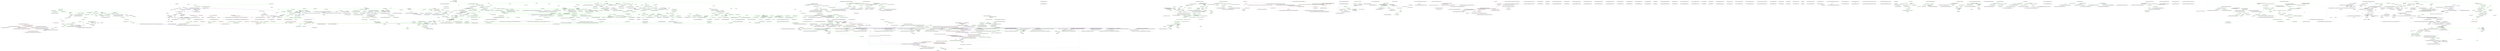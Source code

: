 digraph  {
n24 [label="Ninject.Activation.Blocks.ActivationBlock", span=""];
n0 [cluster="Ninject.Activation.Blocks.ActivationBlock.ActivationBlock(Ninject.Syntax.IResolutionRoot)", label="Entry Ninject.Activation.Blocks.ActivationBlock.ActivationBlock(Ninject.Syntax.IResolutionRoot)", span="43-43"];
n1 [cluster="Ninject.Activation.Blocks.ActivationBlock.ActivationBlock(Ninject.Syntax.IResolutionRoot)", color=red, community=0, label="63: Ensure.ArgumentNotNull(parent, ''parent'')", span="45-45"];
n2 [cluster="Ninject.Activation.Blocks.ActivationBlock.ActivationBlock(Ninject.Syntax.IResolutionRoot)", color=red, community=0, label="63: Parent = parent", span="46-46"];
n4 [cluster="Ninject.Infrastructure.Ensure.ArgumentNotNull(object, string)", label="Entry Ninject.Infrastructure.Ensure.ArgumentNotNull(object, string)", span="24-24"];
n3 [cluster="Ninject.Activation.Blocks.ActivationBlock.ActivationBlock(Ninject.Syntax.IResolutionRoot)", label="Exit Ninject.Activation.Blocks.ActivationBlock.ActivationBlock(Ninject.Syntax.IResolutionRoot)", span="43-43"];
n5 [cluster="Ninject.Activation.Blocks.ActivationBlock.CanResolve(Ninject.Activation.IRequest)", label="Entry Ninject.Activation.Blocks.ActivationBlock.CanResolve(Ninject.Activation.IRequest)", span="54-54"];
n6 [cluster="Ninject.Activation.Blocks.ActivationBlock.CanResolve(Ninject.Activation.IRequest)", color=red, community=0, label="65: Ensure.ArgumentNotNull(request, ''request'')", span="56-56"];
n7 [cluster="Ninject.Activation.Blocks.ActivationBlock.CanResolve(Ninject.Activation.IRequest)", color=red, community=0, label="65: return Parent.CanResolve(request);", span="57-57"];
n8 [cluster="Ninject.Activation.Blocks.ActivationBlock.CanResolve(Ninject.Activation.IRequest)", label="Exit Ninject.Activation.Blocks.ActivationBlock.CanResolve(Ninject.Activation.IRequest)", span="54-54"];
n9 [cluster="Ninject.Syntax.IResolutionRoot.CanResolve(Ninject.Activation.IRequest)", label="Entry Ninject.Syntax.IResolutionRoot.CanResolve(Ninject.Activation.IRequest)", span="36-36"];
n10 [cluster="Ninject.Activation.Blocks.ActivationBlock.Resolve(Ninject.Activation.IRequest)", label="Entry Ninject.Activation.Blocks.ActivationBlock.Resolve(Ninject.Activation.IRequest)", span="66-66"];
n11 [cluster="Ninject.Activation.Blocks.ActivationBlock.Resolve(Ninject.Activation.IRequest)", color=red, community=0, label="0: Ensure.ArgumentNotNull(request, ''request'')", span="68-68"];
n12 [cluster="Ninject.Activation.Blocks.ActivationBlock.Resolve(Ninject.Activation.IRequest)", color=red, community=0, label="0: return Parent.Resolve(request);", span="69-69"];
n13 [cluster="Ninject.Activation.Blocks.ActivationBlock.Resolve(Ninject.Activation.IRequest)", label="Exit Ninject.Activation.Blocks.ActivationBlock.Resolve(Ninject.Activation.IRequest)", span="66-66"];
n14 [cluster="Ninject.Syntax.IResolutionRoot.Resolve(Ninject.Activation.IRequest)", label="Entry Ninject.Syntax.IResolutionRoot.Resolve(Ninject.Activation.IRequest)", span="44-44"];
n15 [cluster="Ninject.Activation.Blocks.ActivationBlock.CreateRequest(System.Type, System.Func<Ninject.Planning.Bindings.IBindingMetadata, bool>, System.Collections.Generic.IEnumerable<Ninject.Parameters.IParameter>, bool)", label="Entry Ninject.Activation.Blocks.ActivationBlock.CreateRequest(System.Type, System.Func<Ninject.Planning.Bindings.IBindingMetadata, bool>, System.Collections.Generic.IEnumerable<Ninject.Parameters.IParameter>, bool)", span="80-80"];
n16 [cluster="Ninject.Activation.Blocks.ActivationBlock.CreateRequest(System.Type, System.Func<Ninject.Planning.Bindings.IBindingMetadata, bool>, System.Collections.Generic.IEnumerable<Ninject.Parameters.IParameter>, bool)", color=red, community=0, label="16: Ensure.ArgumentNotNull(service, ''service'')", span="82-82"];
n17 [cluster="Ninject.Activation.Blocks.ActivationBlock.CreateRequest(System.Type, System.Func<Ninject.Planning.Bindings.IBindingMetadata, bool>, System.Collections.Generic.IEnumerable<Ninject.Parameters.IParameter>, bool)", color=red, community=0, label="16: Ensure.ArgumentNotNull(parameters, ''parameters'')", span="83-83"];
n18 [cluster="Ninject.Activation.Blocks.ActivationBlock.CreateRequest(System.Type, System.Func<Ninject.Planning.Bindings.IBindingMetadata, bool>, System.Collections.Generic.IEnumerable<Ninject.Parameters.IParameter>, bool)", color=red, community=0, label="16: return new Request(service, constraint, parameters, () => this, isOptional);", span="84-84"];
n19 [cluster="Ninject.Activation.Blocks.ActivationBlock.CreateRequest(System.Type, System.Func<Ninject.Planning.Bindings.IBindingMetadata, bool>, System.Collections.Generic.IEnumerable<Ninject.Parameters.IParameter>, bool)", label="Exit Ninject.Activation.Blocks.ActivationBlock.CreateRequest(System.Type, System.Func<Ninject.Planning.Bindings.IBindingMetadata, bool>, System.Collections.Generic.IEnumerable<Ninject.Parameters.IParameter>, bool)", span="80-80"];
n20 [cluster="Ninject.Activation.Request.Request(System.Type, System.Func<Ninject.Planning.Bindings.IBindingMetadata, bool>, System.Collections.Generic.IEnumerable<Ninject.Parameters.IParameter>, System.Func<object>, bool)", label="Entry Ninject.Activation.Request.Request(System.Type, System.Func<Ninject.Planning.Bindings.IBindingMetadata, bool>, System.Collections.Generic.IEnumerable<Ninject.Parameters.IParameter>, System.Func<object>, bool)", span="86-86"];
n21 [cluster="lambda expression", label="Entry lambda expression", span="84-84"];
n22 [cluster="lambda expression", color=red, community=0, label="43: this", span="84-84"];
n23 [cluster="lambda expression", label="Exit lambda expression", span="84-84"];
d1 [cluster="Ninject.Activation.Blocks.ActivationBlock.ActivationBlock(Ninject.Syntax.IResolutionRoot)", color=green, community=0, label="63: Ensure.ArgumentNotNull(parent, ''parent'')", span="45-45"];
d2 [cluster="Ninject.Activation.Blocks.ActivationBlock.ActivationBlock(Ninject.Syntax.IResolutionRoot)", color=green, community=0, label="63: Parent = parent", span="46-46"];
d6 [cluster="Ninject.Activation.Blocks.ActivationBlock.CanResolve(Ninject.Activation.IRequest)", color=green, community=0, label="65: Ensure.ArgumentNotNull(request, ''request'')", span="56-56"];
d7 [cluster="Ninject.Activation.Blocks.ActivationBlock.CanResolve(Ninject.Activation.IRequest)", color=green, community=0, label="65: return Parent.CanResolve(request);", span="57-57"];
d11 [cluster="Ninject.Activation.Blocks.ActivationBlock.Resolve(Ninject.Activation.IRequest)", color=green, community=0, label="0: Ensure.ArgumentNotNull(request, ''request'')", span="68-68"];
d12 [cluster="Ninject.Activation.Blocks.ActivationBlock.Resolve(Ninject.Activation.IRequest)", color=green, community=0, label="0: return Parent.Resolve(request);", span="69-69"];
d16 [cluster="Ninject.Activation.Blocks.ActivationBlock.CreateRequest(System.Type, System.Func<Ninject.Planning.Bindings.IBindingMetadata, bool>, System.Collections.Generic.IEnumerable<Ninject.Parameters.IParameter>, bool)", color=green, community=0, label="16: Ensure.ArgumentNotNull(service, ''service'')", span="82-82"];
d17 [cluster="Ninject.Activation.Blocks.ActivationBlock.CreateRequest(System.Type, System.Func<Ninject.Planning.Bindings.IBindingMetadata, bool>, System.Collections.Generic.IEnumerable<Ninject.Parameters.IParameter>, bool)", color=green, community=0, label="16: Ensure.ArgumentNotNull(parameters, ''parameters'')", span="83-83"];
d18 [cluster="Ninject.Activation.Blocks.ActivationBlock.CreateRequest(System.Type, System.Func<Ninject.Planning.Bindings.IBindingMetadata, bool>, System.Collections.Generic.IEnumerable<Ninject.Parameters.IParameter>, bool)", color=green, community=0, label="16: return new Request(service, constraint, parameters, () => this, isOptional);", span="84-84"];
d22 [cluster="lambda expression", color=green, community=0, label="43: this", span="84-84"];
m0_0 [cluster="Ninject.Tests.Integration.ActivationBlockTests.ActivationBlockContext.ActivationBlockContext()", file="ActivationScopeTests.cs", label="Entry Ninject.Tests.Integration.ActivationBlockTests.ActivationBlockContext.ActivationBlockContext()", span="13-13"];
m0_1 [cluster="Ninject.Tests.Integration.ActivationBlockTests.ActivationBlockContext.ActivationBlockContext()", color=green, community=0, file="ActivationScopeTests.cs", label="8: kernel = new StandardKernel()", span="15-15"];
m0_2 [cluster="Ninject.Tests.Integration.ActivationBlockTests.ActivationBlockContext.ActivationBlockContext()", color=green, community=0, file="ActivationScopeTests.cs", label="45: block = new ActivationBlock(kernel)", span="16-16"];
m0_3 [cluster="Ninject.Tests.Integration.ActivationBlockTests.ActivationBlockContext.ActivationBlockContext()", file="ActivationScopeTests.cs", label="Exit Ninject.Tests.Integration.ActivationBlockTests.ActivationBlockContext.ActivationBlockContext()", span="13-13"];
m0_16 [cluster="Ninject.Tests.Integration.ActivationBlockTests.WhenBlockIsCreated.BlockDoesNotInterfereWithExternalResolution()", file="ActivationScopeTests.cs", label="Entry Ninject.Tests.Integration.ActivationBlockTests.WhenBlockIsCreated.BlockDoesNotInterfereWithExternalResolution()", span="34-34"];
m0_17 [cluster="Ninject.Tests.Integration.ActivationBlockTests.WhenBlockIsCreated.BlockDoesNotInterfereWithExternalResolution()", color=green, community=0, file="ActivationScopeTests.cs", label="6: kernel.Bind<IWeapon>().To<Sword>()", span="36-36"];
m0_18 [cluster="Ninject.Tests.Integration.ActivationBlockTests.WhenBlockIsCreated.BlockDoesNotInterfereWithExternalResolution()", color=green, community=0, file="ActivationScopeTests.cs", label="6: var weapon1 = block.Get<IWeapon>()", span="38-38"];
m0_19 [cluster="Ninject.Tests.Integration.ActivationBlockTests.WhenBlockIsCreated.BlockDoesNotInterfereWithExternalResolution()", color=green, community=0, file="ActivationScopeTests.cs", label="33: var weapon2 = kernel.Get<IWeapon>()", span="39-39"];
m0_20 [cluster="Ninject.Tests.Integration.ActivationBlockTests.WhenBlockIsCreated.BlockDoesNotInterfereWithExternalResolution()", color=green, community=0, file="ActivationScopeTests.cs", label="6: weapon1.ShouldNotBeSameAs(weapon2)", span="41-41"];
m0_21 [cluster="Ninject.Tests.Integration.ActivationBlockTests.WhenBlockIsCreated.BlockDoesNotInterfereWithExternalResolution()", file="ActivationScopeTests.cs", label="Exit Ninject.Tests.Integration.ActivationBlockTests.WhenBlockIsCreated.BlockDoesNotInterfereWithExternalResolution()", span="34-34"];
m0_41 [cluster="Unk.ShouldBeTrue", file="ActivationScopeTests.cs", label="Entry Unk.ShouldBeTrue", span=""];
m0_12 [cluster="Ninject.Syntax.BindingRoot.Bind<T>()", file="ActivationScopeTests.cs", label="Entry Ninject.Syntax.BindingRoot.Bind<T>()", span="34-34"];
m0_23 [cluster="Ninject.Tests.Integration.ActivationBlockTests.WhenBlockIsCreated.InstancesAreNotGarbageCollectedAsLongAsBlockRemainsAlive()", file="ActivationScopeTests.cs", label="Entry Ninject.Tests.Integration.ActivationBlockTests.WhenBlockIsCreated.InstancesAreNotGarbageCollectedAsLongAsBlockRemainsAlive()", span="45-45"];
m0_24 [cluster="Ninject.Tests.Integration.ActivationBlockTests.WhenBlockIsCreated.InstancesAreNotGarbageCollectedAsLongAsBlockRemainsAlive()", color=green, community=0, file="ActivationScopeTests.cs", label="34: kernel.Bind<NotifiesWhenDisposed>().ToSelf()", span="47-47"];
m0_25 [cluster="Ninject.Tests.Integration.ActivationBlockTests.WhenBlockIsCreated.InstancesAreNotGarbageCollectedAsLongAsBlockRemainsAlive()", color=green, community=0, file="ActivationScopeTests.cs", label="6: var instance = block.Get<NotifiesWhenDisposed>()", span="49-49"];
m0_26 [cluster="Ninject.Tests.Integration.ActivationBlockTests.WhenBlockIsCreated.InstancesAreNotGarbageCollectedAsLongAsBlockRemainsAlive()", color=green, community=0, file="ActivationScopeTests.cs", label="34: GC.Collect()", span="51-51"];
m0_28 [cluster="Ninject.Tests.Integration.ActivationBlockTests.WhenBlockIsCreated.InstancesAreNotGarbageCollectedAsLongAsBlockRemainsAlive()", color=green, community=0, file="ActivationScopeTests.cs", label="34: instance.IsDisposed.ShouldBeFalse()", span="54-54"];
m0_27 [cluster="Ninject.Tests.Integration.ActivationBlockTests.WhenBlockIsCreated.InstancesAreNotGarbageCollectedAsLongAsBlockRemainsAlive()", color=green, community=0, file="ActivationScopeTests.cs", label="6: GC.WaitForPendingFinalizers()", span="52-52"];
m0_29 [cluster="Ninject.Tests.Integration.ActivationBlockTests.WhenBlockIsCreated.InstancesAreNotGarbageCollectedAsLongAsBlockRemainsAlive()", file="ActivationScopeTests.cs", label="Exit Ninject.Tests.Integration.ActivationBlockTests.WhenBlockIsCreated.InstancesAreNotGarbageCollectedAsLongAsBlockRemainsAlive()", span="45-45"];
m0_4 [cluster="Ninject.StandardKernel.StandardKernel(params Ninject.Modules.IModule[])", file="ActivationScopeTests.cs", label="Entry Ninject.StandardKernel.StandardKernel(params Ninject.Modules.IModule[])", span="42-42"];
m0_34 [cluster="Ninject.Tests.Integration.ActivationBlockTests.WhenBlockIsDisposed.InstancesActivatedWithinBlockAreDeactivated()", file="ActivationScopeTests.cs", label="Entry Ninject.Tests.Integration.ActivationBlockTests.WhenBlockIsDisposed.InstancesActivatedWithinBlockAreDeactivated()", span="61-61"];
m0_35 [cluster="Ninject.Tests.Integration.ActivationBlockTests.WhenBlockIsDisposed.InstancesActivatedWithinBlockAreDeactivated()", color=green, community=0, file="ActivationScopeTests.cs", label="6: kernel.Bind<NotifiesWhenDisposed>().ToSelf()", span="63-63"];
m0_36 [cluster="Ninject.Tests.Integration.ActivationBlockTests.WhenBlockIsDisposed.InstancesActivatedWithinBlockAreDeactivated()", color=green, community=0, file="ActivationScopeTests.cs", label="6: var instance = block.Get<NotifiesWhenDisposed>()", span="65-65"];
m0_37 [cluster="Ninject.Tests.Integration.ActivationBlockTests.WhenBlockIsDisposed.InstancesActivatedWithinBlockAreDeactivated()", color=green, community=0, file="ActivationScopeTests.cs", label="6: block.Dispose()", span="66-66"];
m0_38 [cluster="Ninject.Tests.Integration.ActivationBlockTests.WhenBlockIsDisposed.InstancesActivatedWithinBlockAreDeactivated()", color=green, community=0, file="ActivationScopeTests.cs", label="6: instance.IsDisposed.ShouldBeTrue()", span="68-68"];
m0_39 [cluster="Ninject.Tests.Integration.ActivationBlockTests.WhenBlockIsDisposed.InstancesActivatedWithinBlockAreDeactivated()", file="ActivationScopeTests.cs", label="Exit Ninject.Tests.Integration.ActivationBlockTests.WhenBlockIsDisposed.InstancesActivatedWithinBlockAreDeactivated()", span="61-61"];
m0_14 [cluster="Ninject.Syntax.IResolutionRoot.Get<T>(params Ninject.Parameters.IParameter[])", file="ActivationScopeTests.cs", label="Entry Ninject.Syntax.IResolutionRoot.Get<T>(params Ninject.Parameters.IParameter[])", span="41-41"];
m0_15 [cluster="Unk.ShouldBeSameAs", file="ActivationScopeTests.cs", label="Entry Unk.ShouldBeSameAs", span=""];
m0_22 [cluster="Unk.ShouldNotBeSameAs", file="ActivationScopeTests.cs", label="Entry Unk.ShouldNotBeSameAs", span=""];
m0_13 [cluster="Ninject.Syntax.IBindingToSyntax<T>.To<TImplementation>()", file="ActivationScopeTests.cs", label="Entry Ninject.Syntax.IBindingToSyntax<T>.To<TImplementation>()", span="39-39"];
m0_30 [cluster="Ninject.Syntax.IBindingToSyntax<T>.ToSelf()", file="ActivationScopeTests.cs", label="Entry Ninject.Syntax.IBindingToSyntax<T>.ToSelf()", span="33-33"];
m0_40 [cluster="Ninject.Infrastructure.Disposal.DisposableObject.Dispose()", file="ActivationScopeTests.cs", label="Entry Ninject.Infrastructure.Disposal.DisposableObject.Dispose()", span="36-36"];
m0_32 [cluster="System.GC.WaitForPendingFinalizers()", file="ActivationScopeTests.cs", label="Entry System.GC.WaitForPendingFinalizers()", span="0-0"];
m0_31 [cluster="System.GC.Collect()", file="ActivationScopeTests.cs", label="Entry System.GC.Collect()", span="0-0"];
m0_6 [cluster="Ninject.Tests.Integration.ActivationBlockTests.WhenBlockIsCreated.FirstActivatedInstanceIsReusedWithinBlock()", file="ActivationScopeTests.cs", label="Entry Ninject.Tests.Integration.ActivationBlockTests.WhenBlockIsCreated.FirstActivatedInstanceIsReusedWithinBlock()", span="23-23"];
m0_7 [cluster="Ninject.Tests.Integration.ActivationBlockTests.WhenBlockIsCreated.FirstActivatedInstanceIsReusedWithinBlock()", color=green, community=0, file="ActivationScopeTests.cs", label="33: kernel.Bind<IWeapon>().To<Sword>()", span="25-25"];
m0_8 [cluster="Ninject.Tests.Integration.ActivationBlockTests.WhenBlockIsCreated.FirstActivatedInstanceIsReusedWithinBlock()", color=green, community=0, file="ActivationScopeTests.cs", label="6: var weapon1 = block.Get<IWeapon>()", span="27-27"];
m0_9 [cluster="Ninject.Tests.Integration.ActivationBlockTests.WhenBlockIsCreated.FirstActivatedInstanceIsReusedWithinBlock()", color=green, community=0, file="ActivationScopeTests.cs", label="33: var weapon2 = block.Get<IWeapon>()", span="28-28"];
m0_10 [cluster="Ninject.Tests.Integration.ActivationBlockTests.WhenBlockIsCreated.FirstActivatedInstanceIsReusedWithinBlock()", color=green, community=0, file="ActivationScopeTests.cs", label="28: weapon1.ShouldBeSameAs(weapon2)", span="30-30"];
m0_11 [cluster="Ninject.Tests.Integration.ActivationBlockTests.WhenBlockIsCreated.FirstActivatedInstanceIsReusedWithinBlock()", file="ActivationScopeTests.cs", label="Exit Ninject.Tests.Integration.ActivationBlockTests.WhenBlockIsCreated.FirstActivatedInstanceIsReusedWithinBlock()", span="23-23"];
m0_33 [cluster="Unk.ShouldBeFalse", file="ActivationScopeTests.cs", label="Entry Unk.ShouldBeFalse", span=""];
m0_42 [file="ActivationScopeTests.cs", label="Ninject.Tests.Integration.ActivationBlockTests.ActivationBlockContext", span=""];
m0_43 [file="ActivationScopeTests.cs", label="Ninject.Tests.Integration.ActivationBlockTests.WhenBlockIsCreated", span=""];
m0_44 [file="ActivationScopeTests.cs", label="Ninject.Tests.Integration.ActivationBlockTests.WhenBlockIsDisposed", span=""];
m1_0 [cluster="Ninject.Activation.Strategies.ActivationStrategyFor<T>.Activate(Ninject.Activation.IContext)", file="ActivationStrategyFor.cs", label="Entry Ninject.Activation.Strategies.ActivationStrategyFor<T>.Activate(Ninject.Activation.IContext)", span="34-34"];
m1_1 [cluster="Ninject.Activation.Strategies.ActivationStrategyFor<T>.Activate(Ninject.Activation.IContext)", color=green, community=0, file="ActivationStrategyFor.cs", label="36: Ensure.ArgumentNotNull(context, ''context'')", span="36-36"];
m1_2 [cluster="Ninject.Activation.Strategies.ActivationStrategyFor<T>.Activate(Ninject.Activation.IContext)", color=green, community=0, file="ActivationStrategyFor.cs", label="36: context.Instance is T", span="38-38"];
m1_3 [cluster="Ninject.Activation.Strategies.ActivationStrategyFor<T>.Activate(Ninject.Activation.IContext)", color=green, community=0, file="ActivationStrategyFor.cs", label="36: Activate(context, (T)context.Instance)", span="39-39"];
m1_12 [cluster="Unk.TryGetValue", file="ActivationStrategyFor.cs", label="Entry Unk.TryGetValue", span=""];
m1_14 [cluster="Ninject.Planning.Planner.CreateEmptyPlan(System.Type)", file="ActivationStrategyFor.cs", label="Entry Ninject.Planning.Planner.CreateEmptyPlan(System.Type)", span="69-69"];
m1_29 [cluster="Unk.Map", file="ActivationStrategyFor.cs", label="Entry Unk.Map", span=""];
m1_18 [cluster="Ninject.Planning.Plan.Plan(System.Type)", file="ActivationStrategyFor.cs", label="Entry Ninject.Planning.Plan.Plan(System.Type)", span="25-25"];
m1_6 [cluster="Ninject.Planning.Planner.GetPlan(System.Type)", file="ActivationStrategyFor.cs", label="Entry Ninject.Planning.Planner.GetPlan(System.Type)", span="48-48"];
m1_13 [cluster="Ninject.Planning.Planner.CreateNewPlan(System.Type)", file="ActivationStrategyFor.cs", label="Entry Ninject.Planning.Planner.CreateNewPlan(System.Type)", span="82-82"];
m1_7 [cluster="Ninject.Activation.Strategies.ActivationStrategyFor<T>.Deactivate(Ninject.Activation.IContext)", color=red, community=0, file="ActivationStrategyFor.cs", label="1: Entry Ninject.Activation.Strategies.ActivationStrategyFor<T>.Deactivate(Ninject.Activation.IContext)", span="46-46"];
m1_9 [cluster="Ninject.Activation.Strategies.ActivationStrategyFor<T>.Deactivate(Ninject.Activation.IContext)", color=green, community=0, file="ActivationStrategyFor.cs", label="1: context.Instance is T", span="50-50"];
m1_8 [cluster="Ninject.Activation.Strategies.ActivationStrategyFor<T>.Deactivate(Ninject.Activation.IContext)", color=green, community=0, file="ActivationStrategyFor.cs", label="1: Ensure.ArgumentNotNull(context, ''context'')", span="48-48"];
m1_10 [cluster="Ninject.Activation.Strategies.ActivationStrategyFor<T>.Deactivate(Ninject.Activation.IContext)", color=green, community=0, file="ActivationStrategyFor.cs", label="1: Deactivate(context, (T)context.Instance)", span="51-51"];
m1_27 [cluster="System.Threading.ReaderWriterLockSlim.EnterWriteLock()", file="ActivationStrategyFor.cs", label="Entry System.Threading.ReaderWriterLockSlim.EnterWriteLock()", span="0-0"];
m1_33 [cluster="Unk.Execute", file="ActivationStrategyFor.cs", label="Entry Unk.Execute", span=""];
m1_5 [cluster="System.Collections.Generic.IEnumerable<TSource>.ToList<TSource>()", file="ActivationStrategyFor.cs", label="Entry System.Collections.Generic.IEnumerable<TSource>.ToList<TSource>()", span="0-0"];
m1_11 [cluster="System.Threading.ReaderWriterLockSlim.EnterUpgradeableReadLock()", file="ActivationStrategyFor.cs", label="Entry System.Threading.ReaderWriterLockSlim.EnterUpgradeableReadLock()", span="0-0"];
m1_15 [cluster="Ninject.Planning.Planner.CreateEmptyPlan(System.Type)", file="ActivationStrategyFor.cs", label="Ninject.Activation.Strategies.ActivationStrategyFor<T>", span=""];
m1_16 [cluster="Ninject.Planning.Planner.CreateEmptyPlan(System.Type)", file="ActivationStrategyFor.cs", label="return new Plan(type);", span="73-73"];
m1_17 [cluster="Ninject.Planning.Planner.CreateEmptyPlan(System.Type)", file="ActivationStrategyFor.cs", label="Exit Ninject.Planning.Planner.CreateEmptyPlan(System.Type)", span="69-69"];
m1_28 [cluster="Unk.Add", file="ActivationStrategyFor.cs", label="Entry Unk.Add", span=""];
m1_30 [cluster="lambda expression", file="ActivationStrategyFor.cs", label="Entry lambda expression", span="95-95"];
m1_31 [cluster="lambda expression", file="ActivationStrategyFor.cs", label="s.Execute(plan)", span="95-95"];
m1_32 [cluster="lambda expression", file="ActivationStrategyFor.cs", label="Exit lambda expression", span="95-95"];
m1_4 [cluster="Ninject.Activation.Strategies.ActivationStrategyFor<T>.Activate(Ninject.Activation.IContext)", file="ActivationStrategyFor.cs", label="Exit Ninject.Activation.Strategies.ActivationStrategyFor<T>.Activate(Ninject.Activation.IContext)", span="34-34"];
m1_19 [cluster="Ninject.Planning.Planner.CreateNewPlan(System.Type)", file="ActivationStrategyFor.cs", label="this.plannerLock.EnterWriteLock()", span="84-84"];
m1_20 [cluster="Ninject.Planning.Planner.CreateNewPlan(System.Type)", file="ActivationStrategyFor.cs", label="this.plans.TryGetValue(type, out IPlan plan)", span="88-88"];
m1_22 [cluster="Ninject.Planning.Planner.CreateNewPlan(System.Type)", file="ActivationStrategyFor.cs", label="plan = this.CreateEmptyPlan(type)", span="93-93"];
m1_23 [cluster="Ninject.Planning.Planner.CreateNewPlan(System.Type)", file="ActivationStrategyFor.cs", label="this.plans.Add(type, plan)", span="94-94"];
m1_21 [cluster="Ninject.Planning.Planner.CreateNewPlan(System.Type)", file="ActivationStrategyFor.cs", label="return plan;", span="90-90"];
m1_24 [cluster="Ninject.Planning.Planner.CreateNewPlan(System.Type)", file="ActivationStrategyFor.cs", label="this.Strategies.Map(s => s.Execute(plan))", span="95-95"];
m1_25 [cluster="Ninject.Planning.Planner.CreateNewPlan(System.Type)", file="ActivationStrategyFor.cs", label="return plan;", span="97-97"];
m1_26 [cluster="Ninject.Planning.Planner.CreateNewPlan(System.Type)", file="ActivationStrategyFor.cs", label="Exit Ninject.Planning.Planner.CreateNewPlan(System.Type)", span="82-82"];
m1_34 [file="ActivationStrategyFor.cs", label="Ninject.Planning.Planner", span=""];
m2_13 [cluster="System.Collections.Generic.List<T>.List()", file="Binding.cs", label="Entry System.Collections.Generic.List<T>.List()", span="0-0"];
m2_18 [cluster="System.Func<T, TResult>.Invoke(T)", file="Binding.cs", label="Entry System.Func<T, TResult>.Invoke(T)", span="0-0"];
m2_0 [cluster="Ninject.Planning.Bindings.Binding.Binding(System.Type)", file="Binding.cs", label="Entry Ninject.Planning.Bindings.Binding.Binding(System.Type)", span="85-85"];
m2_1 [cluster="Ninject.Planning.Bindings.Binding.Binding(System.Type)", file="Binding.cs", label="Exit Ninject.Planning.Bindings.Binding.Binding(System.Type)", span="85-85"];
m2_23 [cluster="Ninject.Planning.Bindings.Binding.Matches(Ninject.Activation.IRequest)", file="Binding.cs", label="Entry Ninject.Planning.Bindings.Binding.Matches(Ninject.Activation.IRequest)", span="132-132"];
m2_24 [cluster="Ninject.Planning.Bindings.Binding.Matches(Ninject.Activation.IRequest)", color=green, community=0, file="Binding.cs", label="30: Ensure.ArgumentNotNull(request, ''request'')", span="134-134"];
m2_25 [cluster="Ninject.Planning.Bindings.Binding.Matches(Ninject.Activation.IRequest)", color=green, community=0, file="Binding.cs", label="30: return Condition == null || Condition(request);", span="135-135"];
m2_26 [cluster="Ninject.Planning.Bindings.Binding.Matches(Ninject.Activation.IRequest)", file="Binding.cs", label="Exit Ninject.Planning.Bindings.Binding.Matches(Ninject.Activation.IRequest)", span="132-132"];
m2_19 [cluster="Ninject.Planning.Bindings.Binding.GetScope(Ninject.Activation.IContext)", file="Binding.cs", label="Entry Ninject.Planning.Bindings.Binding.GetScope(Ninject.Activation.IContext)", span="121-121"];
m2_20 [cluster="Ninject.Planning.Bindings.Binding.GetScope(Ninject.Activation.IContext)", color=green, community=0, file="Binding.cs", label="30: Ensure.ArgumentNotNull(context, ''context'')", span="123-123"];
m2_21 [cluster="Ninject.Planning.Bindings.Binding.GetScope(Ninject.Activation.IContext)", color=green, community=0, file="Binding.cs", label="30: return ScopeCallback(context);", span="124-124"];
m2_22 [cluster="Ninject.Planning.Bindings.Binding.GetScope(Ninject.Activation.IContext)", file="Binding.cs", label="Exit Ninject.Planning.Bindings.Binding.GetScope(Ninject.Activation.IContext)", span="121-121"];
m2_14 [cluster="Ninject.Planning.Bindings.Binding.GetProvider(Ninject.Activation.IContext)", file="Binding.cs", label="Entry Ninject.Planning.Bindings.Binding.GetProvider(Ninject.Activation.IContext)", span="110-110"];
m2_15 [cluster="Ninject.Planning.Bindings.Binding.GetProvider(Ninject.Activation.IContext)", color=green, community=0, file="Binding.cs", label="30: Ensure.ArgumentNotNull(context, ''context'')", span="112-112"];
m2_16 [cluster="Ninject.Planning.Bindings.Binding.GetProvider(Ninject.Activation.IContext)", color=green, community=0, file="Binding.cs", label="30: return ProviderCallback(context);", span="113-113"];
m2_17 [cluster="Ninject.Planning.Bindings.Binding.GetProvider(Ninject.Activation.IContext)", file="Binding.cs", label="Exit Ninject.Planning.Bindings.Binding.GetProvider(Ninject.Activation.IContext)", span="110-110"];
m2_2 [cluster="Ninject.Planning.Bindings.Binding.Binding(System.Type, Ninject.Planning.Bindings.IBindingMetadata)", file="Binding.cs", label="Entry Ninject.Planning.Bindings.Binding.Binding(System.Type, Ninject.Planning.Bindings.IBindingMetadata)", span="92-92"];
m2_3 [cluster="Ninject.Planning.Bindings.Binding.Binding(System.Type, Ninject.Planning.Bindings.IBindingMetadata)", color=green, community=0, file="Binding.cs", label="44: Ensure.ArgumentNotNull(service, ''service'')", span="94-94"];
m2_4 [cluster="Ninject.Planning.Bindings.Binding.Binding(System.Type, Ninject.Planning.Bindings.IBindingMetadata)", color=green, community=0, file="Binding.cs", label="65: Ensure.ArgumentNotNull(metadata, ''metadata'')", span="95-95"];
m2_5 [cluster="Ninject.Planning.Bindings.Binding.Binding(System.Type, Ninject.Planning.Bindings.IBindingMetadata)", color=green, community=0, file="Binding.cs", label="28: Service = service", span="97-97"];
m2_6 [cluster="Ninject.Planning.Bindings.Binding.Binding(System.Type, Ninject.Planning.Bindings.IBindingMetadata)", color=green, community=0, file="Binding.cs", label="44: Metadata = metadata", span="98-98"];
m2_7 [cluster="Ninject.Planning.Bindings.Binding.Binding(System.Type, Ninject.Planning.Bindings.IBindingMetadata)", color=green, community=0, file="Binding.cs", label="52: Parameters = new List<IParameter>()", span="99-99"];
m2_8 [cluster="Ninject.Planning.Bindings.Binding.Binding(System.Type, Ninject.Planning.Bindings.IBindingMetadata)", color=green, community=0, file="Binding.cs", label="28: ActivationActions = new List<Action<IContext>>()", span="100-100"];
m2_9 [cluster="Ninject.Planning.Bindings.Binding.Binding(System.Type, Ninject.Planning.Bindings.IBindingMetadata)", color=green, community=0, file="Binding.cs", label="52: DeactivationActions = new List<Action<IContext>>()", span="101-101"];
m2_10 [cluster="Ninject.Planning.Bindings.Binding.Binding(System.Type, Ninject.Planning.Bindings.IBindingMetadata)", color=green, community=0, file="Binding.cs", label="28: ScopeCallback = StandardScopeCallbacks.Singleton", span="102-102"];
m2_11 [cluster="Ninject.Planning.Bindings.Binding.Binding(System.Type, Ninject.Planning.Bindings.IBindingMetadata)", file="Binding.cs", label="Exit Ninject.Planning.Bindings.Binding.Binding(System.Type, Ninject.Planning.Bindings.IBindingMetadata)", span="92-92"];
m2_27 [file="Binding.cs", label="Ninject.Planning.Bindings.Binding", span=""];
m3_22 [cluster="Unk.Activate", file="BindingActionStrategyTests.cs", label="Entry Unk.Activate", span=""];
m3_23 [cluster="Unk.ShouldBeTrue", file="BindingActionStrategyTests.cs", label="Entry Unk.ShouldBeTrue", span=""];
m3_8 [cluster="Ninject.Tests.Unit.BindingActionStrategyTests.WhenActivateIsCalled.StrategyInvokesActivationActionsDefinedInBinding()", file="BindingActionStrategyTests.cs", label="Entry Ninject.Tests.Unit.BindingActionStrategyTests.WhenActivateIsCalled.StrategyInvokesActivationActionsDefinedInBinding()", span="27-27"];
m3_9 [cluster="Ninject.Tests.Unit.BindingActionStrategyTests.WhenActivateIsCalled.StrategyInvokesActivationActionsDefinedInBinding()", color=green, community=0, file="BindingActionStrategyTests.cs", label="18: bool action1WasCalled = false", span="29-29"];
m3_10 [cluster="Ninject.Tests.Unit.BindingActionStrategyTests.WhenActivateIsCalled.StrategyInvokesActivationActionsDefinedInBinding()", color=green, community=0, file="BindingActionStrategyTests.cs", label="18: bool action2WasCalled = false", span="30-30"];
m3_11 [cluster="Ninject.Tests.Unit.BindingActionStrategyTests.WhenActivateIsCalled.StrategyInvokesActivationActionsDefinedInBinding()", color=green, community=0, file="BindingActionStrategyTests.cs", label="0: Action<IContext> action1 = c => action1WasCalled = true", span="32-32"];
m3_12 [cluster="Ninject.Tests.Unit.BindingActionStrategyTests.WhenActivateIsCalled.StrategyInvokesActivationActionsDefinedInBinding()", color=green, community=0, file="BindingActionStrategyTests.cs", label="0: Action<IContext> action2 = c => action2WasCalled = true", span="33-33"];
m3_13 [cluster="Ninject.Tests.Unit.BindingActionStrategyTests.WhenActivateIsCalled.StrategyInvokesActivationActionsDefinedInBinding()", color=green, community=0, file="BindingActionStrategyTests.cs", label="24: var actions = new[] { action1, action2 }", span="34-34"];
m3_14 [cluster="Ninject.Tests.Unit.BindingActionStrategyTests.WhenActivateIsCalled.StrategyInvokesActivationActionsDefinedInBinding()", color=green, community=0, file="BindingActionStrategyTests.cs", label="2: contextMock.SetupGet(x => x.Binding).Returns(bindingMock.Object)", span="36-36"];
m3_15 [cluster="Ninject.Tests.Unit.BindingActionStrategyTests.WhenActivateIsCalled.StrategyInvokesActivationActionsDefinedInBinding()", color=green, community=0, file="BindingActionStrategyTests.cs", label="31: bindingMock.SetupGet(x => x.ActivationActions).Returns(actions)", span="37-37"];
m3_16 [cluster="Ninject.Tests.Unit.BindingActionStrategyTests.WhenActivateIsCalled.StrategyInvokesActivationActionsDefinedInBinding()", color=green, community=0, file="BindingActionStrategyTests.cs", label="48: strategy.Activate(contextMock.Object)", span="38-38"];
m3_17 [cluster="Ninject.Tests.Unit.BindingActionStrategyTests.WhenActivateIsCalled.StrategyInvokesActivationActionsDefinedInBinding()", color=green, community=0, file="BindingActionStrategyTests.cs", label="48: action1WasCalled.ShouldBeTrue()", span="40-40"];
m3_18 [cluster="Ninject.Tests.Unit.BindingActionStrategyTests.WhenActivateIsCalled.StrategyInvokesActivationActionsDefinedInBinding()", color=green, community=0, file="BindingActionStrategyTests.cs", label="18: action2WasCalled.ShouldBeTrue()", span="41-41"];
m3_19 [cluster="Ninject.Tests.Unit.BindingActionStrategyTests.WhenActivateIsCalled.StrategyInvokesActivationActionsDefinedInBinding()", file="BindingActionStrategyTests.cs", label="Exit Ninject.Tests.Unit.BindingActionStrategyTests.WhenActivateIsCalled.StrategyInvokesActivationActionsDefinedInBinding()", span="27-27"];
m3_20 [cluster="Unk.SetupGet", file="BindingActionStrategyTests.cs", label="Entry Unk.SetupGet", span=""];
m3_48 [cluster="Unk.Deactivate", file="BindingActionStrategyTests.cs", label="Entry Unk.Deactivate", span=""];
m3_21 [cluster="Unk.Returns", file="BindingActionStrategyTests.cs", label="Entry Unk.Returns", span=""];
m3_5 [cluster="Mock<IContext>.cstr", file="BindingActionStrategyTests.cs", label="Entry Mock<IContext>.cstr", span=""];
m3_7 [cluster="Ninject.Activation.Strategies.BindingActionStrategy.BindingActionStrategy()", file="BindingActionStrategyTests.cs", label="Entry Ninject.Activation.Strategies.BindingActionStrategy.BindingActionStrategy()", span="27-27"];
m3_6 [cluster="Mock<IBinding>.cstr", file="BindingActionStrategyTests.cs", label="Entry Mock<IBinding>.cstr", span=""];
m3_52 [cluster="lambda expression", file="BindingActionStrategyTests.cs", label="Entry lambda expression", span="54-54"];
m3_30 [cluster="lambda expression", file="BindingActionStrategyTests.cs", label="Entry lambda expression", span="36-36"];
m3_33 [cluster="lambda expression", file="BindingActionStrategyTests.cs", label="Entry lambda expression", span="37-37"];
m3_24 [cluster="lambda expression", file="BindingActionStrategyTests.cs", label="Entry lambda expression", span="32-32"];
m3_25 [cluster="lambda expression", color=green, community=0, file="BindingActionStrategyTests.cs", label="0: action1WasCalled = true", span="32-32"];
m3_26 [cluster="lambda expression", file="BindingActionStrategyTests.cs", label="Exit lambda expression", span="32-32"];
m3_27 [cluster="lambda expression", file="BindingActionStrategyTests.cs", label="Entry lambda expression", span="33-33"];
m3_28 [cluster="lambda expression", color=green, community=0, file="BindingActionStrategyTests.cs", label="0: action2WasCalled = true", span="33-33"];
m3_29 [cluster="lambda expression", file="BindingActionStrategyTests.cs", label="Exit lambda expression", span="33-33"];
m3_31 [cluster="lambda expression", color=green, community=0, file="BindingActionStrategyTests.cs", label="27: x.Binding", span="36-36"];
m3_32 [cluster="lambda expression", file="BindingActionStrategyTests.cs", label="Exit lambda expression", span="36-36"];
m3_34 [cluster="lambda expression", color=green, community=0, file="BindingActionStrategyTests.cs", label="24: x.ActivationActions", span="37-37"];
m3_35 [cluster="lambda expression", file="BindingActionStrategyTests.cs", label="Exit lambda expression", span="37-37"];
m3_55 [cluster="lambda expression", file="BindingActionStrategyTests.cs", label="Entry lambda expression", span="57-57"];
m3_58 [cluster="lambda expression", file="BindingActionStrategyTests.cs", label="Entry lambda expression", span="58-58"];
m3_49 [cluster="lambda expression", file="BindingActionStrategyTests.cs", label="Entry lambda expression", span="53-53"];
m3_50 [cluster="lambda expression", color=green, community=0, file="BindingActionStrategyTests.cs", label="0: action1WasCalled = true", span="53-53"];
m3_51 [cluster="lambda expression", file="BindingActionStrategyTests.cs", label="Exit lambda expression", span="53-53"];
m3_53 [cluster="lambda expression", color=green, community=0, file="BindingActionStrategyTests.cs", label="0: action2WasCalled = true", span="54-54"];
m3_54 [cluster="lambda expression", file="BindingActionStrategyTests.cs", label="Exit lambda expression", span="54-54"];
m3_56 [cluster="lambda expression", color=green, community=0, file="BindingActionStrategyTests.cs", label="7: x.Binding", span="57-57"];
m3_57 [cluster="lambda expression", file="BindingActionStrategyTests.cs", label="Exit lambda expression", span="57-57"];
m3_59 [cluster="lambda expression", color=green, community=0, file="BindingActionStrategyTests.cs", label="49: x.DeactivationActions", span="58-58"];
m3_60 [cluster="lambda expression", file="BindingActionStrategyTests.cs", label="Exit lambda expression", span="58-58"];
m3_0 [cluster="Ninject.Tests.Unit.BindingActionStrategyTests.BindingActionStrategyContext.BindingActionStrategyContext()", file="BindingActionStrategyTests.cs", label="Entry Ninject.Tests.Unit.BindingActionStrategyTests.BindingActionStrategyContext.BindingActionStrategyContext()", span="16-16"];
m3_1 [cluster="Ninject.Tests.Unit.BindingActionStrategyTests.BindingActionStrategyContext.BindingActionStrategyContext()", color=green, community=0, file="BindingActionStrategyTests.cs", label="56: contextMock = new Mock<IContext>()", span="18-18"];
m3_2 [cluster="Ninject.Tests.Unit.BindingActionStrategyTests.BindingActionStrategyContext.BindingActionStrategyContext()", color=green, community=0, file="BindingActionStrategyTests.cs", label="14: bindingMock = new Mock<IBinding>()", span="19-19"];
m3_3 [cluster="Ninject.Tests.Unit.BindingActionStrategyTests.BindingActionStrategyContext.BindingActionStrategyContext()", color=green, community=0, file="BindingActionStrategyTests.cs", label="56: strategy = new BindingActionStrategy()", span="20-20"];
m3_4 [cluster="Ninject.Tests.Unit.BindingActionStrategyTests.BindingActionStrategyContext.BindingActionStrategyContext()", file="BindingActionStrategyTests.cs", label="Exit Ninject.Tests.Unit.BindingActionStrategyTests.BindingActionStrategyContext.BindingActionStrategyContext()", span="16-16"];
m3_36 [cluster="Ninject.Tests.Unit.BindingActionStrategyTests.WhenDeactivateIsCalled.StrategyInvokesDeactivationActionsDefinedInBinding()", file="BindingActionStrategyTests.cs", label="Entry Ninject.Tests.Unit.BindingActionStrategyTests.WhenDeactivateIsCalled.StrategyInvokesDeactivationActionsDefinedInBinding()", span="48-48"];
m3_37 [cluster="Ninject.Tests.Unit.BindingActionStrategyTests.WhenDeactivateIsCalled.StrategyInvokesDeactivationActionsDefinedInBinding()", color=green, community=0, file="BindingActionStrategyTests.cs", label="18: bool action1WasCalled = false", span="50-50"];
m3_38 [cluster="Ninject.Tests.Unit.BindingActionStrategyTests.WhenDeactivateIsCalled.StrategyInvokesDeactivationActionsDefinedInBinding()", color=green, community=0, file="BindingActionStrategyTests.cs", label="18: bool action2WasCalled = false", span="51-51"];
m3_39 [cluster="Ninject.Tests.Unit.BindingActionStrategyTests.WhenDeactivateIsCalled.StrategyInvokesDeactivationActionsDefinedInBinding()", color=green, community=0, file="BindingActionStrategyTests.cs", label="65: Action<IContext> action1 = c => action1WasCalled = true", span="53-53"];
m3_40 [cluster="Ninject.Tests.Unit.BindingActionStrategyTests.WhenDeactivateIsCalled.StrategyInvokesDeactivationActionsDefinedInBinding()", color=green, community=0, file="BindingActionStrategyTests.cs", label="65: Action<IContext> action2 = c => action2WasCalled = true", span="54-54"];
m3_41 [cluster="Ninject.Tests.Unit.BindingActionStrategyTests.WhenDeactivateIsCalled.StrategyInvokesDeactivationActionsDefinedInBinding()", color=green, community=0, file="BindingActionStrategyTests.cs", label="7: var actions = new[] { action1, action2 }", span="55-55"];
m3_42 [cluster="Ninject.Tests.Unit.BindingActionStrategyTests.WhenDeactivateIsCalled.StrategyInvokesDeactivationActionsDefinedInBinding()", color=green, community=0, file="BindingActionStrategyTests.cs", label="7: contextMock.SetupGet(x => x.Binding).Returns(bindingMock.Object)", span="57-57"];
m3_43 [cluster="Ninject.Tests.Unit.BindingActionStrategyTests.WhenDeactivateIsCalled.StrategyInvokesDeactivationActionsDefinedInBinding()", color=green, community=0, file="BindingActionStrategyTests.cs", label="9: bindingMock.SetupGet(x => x.DeactivationActions).Returns(actions)", span="58-58"];
m3_44 [cluster="Ninject.Tests.Unit.BindingActionStrategyTests.WhenDeactivateIsCalled.StrategyInvokesDeactivationActionsDefinedInBinding()", color=green, community=0, file="BindingActionStrategyTests.cs", label="48: strategy.Deactivate(contextMock.Object)", span="59-59"];
m3_45 [cluster="Ninject.Tests.Unit.BindingActionStrategyTests.WhenDeactivateIsCalled.StrategyInvokesDeactivationActionsDefinedInBinding()", color=green, community=0, file="BindingActionStrategyTests.cs", label="48: action1WasCalled.ShouldBeTrue()", span="61-61"];
m3_46 [cluster="Ninject.Tests.Unit.BindingActionStrategyTests.WhenDeactivateIsCalled.StrategyInvokesDeactivationActionsDefinedInBinding()", color=green, community=0, file="BindingActionStrategyTests.cs", label="48: action2WasCalled.ShouldBeTrue()", span="62-62"];
m3_47 [cluster="Ninject.Tests.Unit.BindingActionStrategyTests.WhenDeactivateIsCalled.StrategyInvokesDeactivationActionsDefinedInBinding()", file="BindingActionStrategyTests.cs", label="Exit Ninject.Tests.Unit.BindingActionStrategyTests.WhenDeactivateIsCalled.StrategyInvokesDeactivationActionsDefinedInBinding()", span="48-48"];
m3_61 [file="BindingActionStrategyTests.cs", label="Ninject.Tests.Unit.BindingActionStrategyTests.BindingActionStrategyContext", span=""];
m3_62 [file="BindingActionStrategyTests.cs", label="Ninject.Tests.Unit.BindingActionStrategyTests.WhenActivateIsCalled", span=""];
m3_63 [file="BindingActionStrategyTests.cs", label="Ninject.Tests.Unit.BindingActionStrategyTests.WhenDeactivateIsCalled", span=""];
m4_18 [cluster="Unk.ShouldBe", file="BindingRoot.cs", label="Entry Unk.ShouldBe", span=""];
m4_7 [cluster="Ninject.Syntax.BindingRoot.Bind<T>()", file="BindingRoot.cs", label="Entry Ninject.Syntax.BindingRoot.Bind<T>()", span="27-27"];
m4_10 [cluster="Ninject.Tests.Integration.EnumerableDependenciesTests.UnconstrainedDependenciesContext.VerifyInjection(Ninject.Tests.Integration.EnumerableDependenciesTests.Fakes.IParent)", file="BindingRoot.cs", label="Entry Ninject.Tests.Integration.EnumerableDependenciesTests.UnconstrainedDependenciesContext.VerifyInjection(Ninject.Tests.Integration.EnumerableDependenciesTests.Fakes.IParent)", span="15-15"];
m4_17 [cluster="Unk.ShouldNotBeNull", file="BindingRoot.cs", label="Entry Unk.ShouldNotBeNull", span=""];
m4_9 [cluster="Ninject.Syntax.IResolutionRoot.Get<T>(params Ninject.Parameters.IParameter[])", file="BindingRoot.cs", label="Entry Ninject.Syntax.IResolutionRoot.Get<T>(params Ninject.Parameters.IParameter[])", span="34-34"];
m4_8 [cluster="Ninject.Syntax.IBindingToSyntax<T>.To<TImplementation>()", file="BindingRoot.cs", label="Entry Ninject.Syntax.IBindingToSyntax<T>.To<TImplementation>()", span="42-42"];
m4_11 [cluster="Ninject.Tests.Integration.EnumerableDependenciesTests.WhenServiceRequestsUnconstrainedEnumerableOfDependencies.EmptyEnumerableIsInjectedWhenNoBindingIsAvailable()", file="BindingRoot.cs", label="Entry Ninject.Tests.Integration.EnumerableDependenciesTests.WhenServiceRequestsUnconstrainedEnumerableOfDependencies.EmptyEnumerableIsInjectedWhenNoBindingIsAvailable()", span="35-35"];
m4_12 [cluster="Ninject.Tests.Integration.EnumerableDependenciesTests.WhenServiceRequestsUnconstrainedEnumerableOfDependencies.EmptyEnumerableIsInjectedWhenNoBindingIsAvailable()", color=red, community=0, file="BindingRoot.cs", label="6: this.Kernel.Bind<IParent>().To<RequestsEnumerable>()", span="37-37"];
m4_13 [cluster="Ninject.Tests.Integration.EnumerableDependenciesTests.WhenServiceRequestsUnconstrainedEnumerableOfDependencies.EmptyEnumerableIsInjectedWhenNoBindingIsAvailable()", color=red, community=0, file="BindingRoot.cs", label="33: var parent = this.Kernel.Get<IParent>()", span="39-39"];
m4_14 [cluster="Ninject.Tests.Integration.EnumerableDependenciesTests.WhenServiceRequestsUnconstrainedEnumerableOfDependencies.EmptyEnumerableIsInjectedWhenNoBindingIsAvailable()", color=red, community=0, file="BindingRoot.cs", label="33: parent.ShouldNotBeNull()", span="41-41"];
m4_15 [cluster="Ninject.Tests.Integration.EnumerableDependenciesTests.WhenServiceRequestsUnconstrainedEnumerableOfDependencies.EmptyEnumerableIsInjectedWhenNoBindingIsAvailable()", color=red, community=0, file="BindingRoot.cs", label="6: parent.Children.Count.ShouldBe(0)", span="42-42"];
m4_16 [cluster="Ninject.Tests.Integration.EnumerableDependenciesTests.WhenServiceRequestsUnconstrainedEnumerableOfDependencies.EmptyEnumerableIsInjectedWhenNoBindingIsAvailable()", file="BindingRoot.cs", label="Exit Ninject.Tests.Integration.EnumerableDependenciesTests.WhenServiceRequestsUnconstrainedEnumerableOfDependencies.EmptyEnumerableIsInjectedWhenNoBindingIsAvailable()", span="35-35"];
m4_0 [cluster="Ninject.Tests.Integration.EnumerableDependenciesTests.WhenServiceRequestsUnconstrainedEnumerableOfDependencies.ServiceIsInjectedWithEnumeratorOfAllAvailableDependencies()", file="BindingRoot.cs", label="Entry Ninject.Tests.Integration.EnumerableDependenciesTests.WhenServiceRequestsUnconstrainedEnumerableOfDependencies.ServiceIsInjectedWithEnumeratorOfAllAvailableDependencies()", span="23-23"];
m4_1 [cluster="Ninject.Tests.Integration.EnumerableDependenciesTests.WhenServiceRequestsUnconstrainedEnumerableOfDependencies.ServiceIsInjectedWithEnumeratorOfAllAvailableDependencies()", color=red, community=0, file="BindingRoot.cs", label="28: this.Kernel.Bind<IParent>().To<RequestsEnumerable>()", span="25-25"];
m4_2 [cluster="Ninject.Tests.Integration.EnumerableDependenciesTests.WhenServiceRequestsUnconstrainedEnumerableOfDependencies.ServiceIsInjectedWithEnumeratorOfAllAvailableDependencies()", color=red, community=0, file="BindingRoot.cs", label="33: this.Kernel.Bind<IChild>().To<ChildA>()", span="26-26"];
m4_3 [cluster="Ninject.Tests.Integration.EnumerableDependenciesTests.WhenServiceRequestsUnconstrainedEnumerableOfDependencies.ServiceIsInjectedWithEnumeratorOfAllAvailableDependencies()", color=red, community=0, file="BindingRoot.cs", label="28: this.Kernel.Bind<IChild>().To<ChildB>()", span="27-27"];
m4_4 [cluster="Ninject.Tests.Integration.EnumerableDependenciesTests.WhenServiceRequestsUnconstrainedEnumerableOfDependencies.ServiceIsInjectedWithEnumeratorOfAllAvailableDependencies()", color=red, community=0, file="BindingRoot.cs", label="33: var parent = this.Kernel.Get<IParent>()", span="29-29"];
m4_5 [cluster="Ninject.Tests.Integration.EnumerableDependenciesTests.WhenServiceRequestsUnconstrainedEnumerableOfDependencies.ServiceIsInjectedWithEnumeratorOfAllAvailableDependencies()", color=red, community=0, file="BindingRoot.cs", label="51: VerifyInjection(parent)", span="31-31"];
m4_6 [cluster="Ninject.Tests.Integration.EnumerableDependenciesTests.WhenServiceRequestsUnconstrainedEnumerableOfDependencies.ServiceIsInjectedWithEnumeratorOfAllAvailableDependencies()", file="BindingRoot.cs", label="Exit Ninject.Tests.Integration.EnumerableDependenciesTests.WhenServiceRequestsUnconstrainedEnumerableOfDependencies.ServiceIsInjectedWithEnumeratorOfAllAvailableDependencies()", span="23-23"];
m4_19 [file="BindingRoot.cs", label="Ninject.Tests.Integration.EnumerableDependenciesTests.WhenServiceRequestsUnconstrainedEnumerableOfDependencies", span=""];
m5_3 [cluster="Ninject.Activation.Caching.Cache.Cache(Ninject.Activation.IPipeline, Ninject.Activation.Caching.ICachePruner)", color=red, community=0, file="Cache.cs", label="6: _entries = new Multimap<IBinding, CacheEntry>()", span="51-51"];
m5_0 [cluster="Ninject.Activation.Caching.Cache.Cache(Ninject.Activation.IPipeline, Ninject.Activation.Caching.ICachePruner)", file="Cache.cs", label="Entry Ninject.Activation.Caching.Cache.Cache(Ninject.Activation.IPipeline, Ninject.Activation.Caching.ICachePruner)", span="46-46"];
m5_1 [cluster="Ninject.Activation.Caching.Cache.Cache(Ninject.Activation.IPipeline, Ninject.Activation.Caching.ICachePruner)", color=green, community=0, file="Cache.cs", label="6: Ensure.ArgumentNotNull(pipeline, ''pipeline'')", span="48-48"];
m5_2 [cluster="Ninject.Activation.Caching.Cache.Cache(Ninject.Activation.IPipeline, Ninject.Activation.Caching.ICachePruner)", color=green, community=0, file="Cache.cs", label="6: Ensure.ArgumentNotNull(cachePruner, ''cachePruner'')", span="49-49"];
m5_4 [cluster="Ninject.Activation.Caching.Cache.Cache(Ninject.Activation.IPipeline, Ninject.Activation.Caching.ICachePruner)", color=green, community=0, file="Cache.cs", label="6: Pipeline = pipeline", span="52-52"];
m5_5 [cluster="Ninject.Activation.Caching.Cache.Cache(Ninject.Activation.IPipeline, Ninject.Activation.Caching.ICachePruner)", color=green, community=0, file="Cache.cs", label="6: cachePruner.Start(this)", span="53-53"];
m5_6 [cluster="Ninject.Activation.Caching.Cache.Cache(Ninject.Activation.IPipeline, Ninject.Activation.Caching.ICachePruner)", file="Cache.cs", label="Exit Ninject.Activation.Caching.Cache.Cache(Ninject.Activation.IPipeline, Ninject.Activation.Caching.ICachePruner)", span="46-46"];
m5_27 [cluster="System.Collections.Generic.ICollection<T>.Add(T)", file="Cache.cs", label="Entry System.Collections.Generic.ICollection<T>.Add(T)", span="0-0"];
m5_15 [cluster="Ninject.Activation.Caching.Cache.Clear()", file="Cache.cs", label="Entry Ninject.Activation.Caching.Cache.Clear()", span="137-137"];
m5_63 [cluster="Ninject.Activation.Caching.Cache.Clear()", color=green, community=0, file="Cache.cs", label="12: _entries", span="139-139"];
m5_64 [cluster="Ninject.Activation.Caching.Cache.Clear()", color=green, community=0, file="Cache.cs", label="52: _entries.SelectMany(e => e.Value).ToArray().Map(Forget)", span="141-141"];
m5_65 [cluster="Ninject.Activation.Caching.Cache.Clear()", file="Cache.cs", label="Exit Ninject.Activation.Caching.Cache.Clear()", span="137-137"];
m5_9 [cluster="Ninject.Activation.Caching.ICachePruner.Start(Ninject.Activation.Caching.ICache)", file="Cache.cs", label="Entry Ninject.Activation.Caching.ICachePruner.Start(Ninject.Activation.Caching.ICache)", span="32-32"];
m5_47 [cluster="Ninject.Activation.Caching.Cache.Prune()", file="Cache.cs", label="Entry Ninject.Activation.Caching.Cache.Prune()", span="126-126"];
m5_50 [cluster="Ninject.Activation.Caching.Cache.Prune()", color=green, community=0, file="Cache.cs", label="9: _entries", span="128-128"];
m5_51 [cluster="Ninject.Activation.Caching.Cache.Prune()", color=green, community=0, file="Cache.cs", label="21: _entries.SelectMany(e => e.Value).Where(e => !e.Scope.IsAlive).ToArray().Map(Forget)", span="130-130"];
m5_52 [cluster="Ninject.Activation.Caching.Cache.Prune()", file="Cache.cs", label="Exit Ninject.Activation.Caching.Cache.Prune()", span="126-126"];
m5_33 [cluster="Ninject.Activation.Caching.Cache.TryGet(Ninject.Activation.IContext)", file="Cache.cs", label="Entry Ninject.Activation.Caching.Cache.TryGet(Ninject.Activation.IContext)", span="92-92"];
m5_34 [cluster="Ninject.Activation.Caching.Cache.TryGet(Ninject.Activation.IContext)", color=green, community=0, file="Cache.cs", label="9: Ensure.ArgumentNotNull(context, ''context'')", span="94-94"];
m5_37 [cluster="Ninject.Activation.Caching.Cache.TryGet(Ninject.Activation.IContext)", color=green, community=0, file="Cache.cs", label="54: var scope = context.GetScope()", span="100-100"];
m5_38 [cluster="Ninject.Activation.Caching.Cache.TryGet(Ninject.Activation.IContext)", color=green, community=0, file="Cache.cs", label="54: _entries[context.Binding]", span="102-102"];
m5_40 [cluster="Ninject.Activation.Caching.Cache.TryGet(Ninject.Activation.IContext)", color=green, community=0, file="Cache.cs", label="54: context.HasInferredGenericArguments", span="107-107"];
m5_42 [cluster="Ninject.Activation.Caching.Cache.TryGet(Ninject.Activation.IContext)", color=green, community=0, file="Cache.cs", label="54: var arguments = context.GenericArguments", span="110-110"];
m5_35 [cluster="Ninject.Activation.Caching.Cache.TryGet(Ninject.Activation.IContext)", color=green, community=0, file="Cache.cs", label="21: _entries", span="96-96"];
m5_36 [cluster="Ninject.Activation.Caching.Cache.TryGet(Ninject.Activation.IContext)", color=green, community=0, file="Cache.cs", label="9: Prune()", span="98-98"];
m5_39 [cluster="Ninject.Activation.Caching.Cache.TryGet(Ninject.Activation.IContext)", color=green, community=0, file="Cache.cs", label="19: !ReferenceEquals(entry.Scope.Target, scope)", span="104-104"];
m5_45 [cluster="Ninject.Activation.Caching.Cache.TryGet(Ninject.Activation.IContext)", color=green, community=0, file="Cache.cs", label="19: return null;", span="119-119"];
m5_41 [cluster="Ninject.Activation.Caching.Cache.TryGet(Ninject.Activation.IContext)", color=green, community=0, file="Cache.cs", label="54: var cachedArguments = entry.Context.GenericArguments", span="109-109"];
m5_44 [cluster="Ninject.Activation.Caching.Cache.TryGet(Ninject.Activation.IContext)", color=green, community=0, file="Cache.cs", label="19: return entry.Context.Instance;", span="116-116"];
m5_43 [cluster="Ninject.Activation.Caching.Cache.TryGet(Ninject.Activation.IContext)", color=green, community=0, file="Cache.cs", label="54: !cachedArguments.SequenceEqual(arguments)", span="112-112"];
m5_46 [cluster="Ninject.Activation.Caching.Cache.TryGet(Ninject.Activation.IContext)", file="Cache.cs", label="Exit Ninject.Activation.Caching.Cache.TryGet(Ninject.Activation.IContext)", span="92-92"];
m5_74 [cluster="Ninject.Activation.IPipeline.Deactivate(Ninject.Activation.IContext)", file="Cache.cs", label="Entry Ninject.Activation.IPipeline.Deactivate(Ninject.Activation.IContext)", span="45-45"];
m5_78 [cluster="Ninject.Activation.Caching.Cache.CacheEntry.CacheEntry(Ninject.Activation.IContext)", file="Cache.cs", label="Exit Ninject.Activation.Caching.Cache.CacheEntry.CacheEntry(Ninject.Activation.IContext)", span="156-156"];
m5_26 [cluster="Ninject.Activation.Caching.Cache.CacheEntry.CacheEntry(Ninject.Activation.IContext)", file="Cache.cs", label="Entry Ninject.Activation.Caching.Cache.CacheEntry.CacheEntry(Ninject.Activation.IContext)", span="156-156"];
m5_76 [cluster="Ninject.Activation.Caching.Cache.CacheEntry.CacheEntry(Ninject.Activation.IContext)", color=green, community=0, file="Cache.cs", label="28: Context = context", span="158-158"];
m5_77 [cluster="Ninject.Activation.Caching.Cache.CacheEntry.CacheEntry(Ninject.Activation.IContext)", color=green, community=0, file="Cache.cs", label="37: Scope = new WeakReference(context.GetScope())", span="159-159"];
m5_67 [cluster="System.Collections.Generic.IEnumerable<T>.Map<T>(System.Action<T>)", file="Cache.cs", label="Entry System.Collections.Generic.IEnumerable<T>.Map<T>(System.Action<T>)", span="26-26"];
m5_54 [cluster="Unk.Where", file="Cache.cs", label="Entry Unk.Where", span=""];
m5_55 [cluster="Unk.ToArray", file="Cache.cs", label="Entry Unk.ToArray", span=""];
m5_8 [cluster="Ninject.Infrastructure.Multimap<K, V>.Multimap()", file="Cache.cs", label="Entry Ninject.Infrastructure.Multimap<K, V>.Multimap()", span="29-29"];
m5_49 [cluster="Unk.SequenceEqual", file="Cache.cs", label="Entry Unk.SequenceEqual", span=""];
m5_53 [cluster="System.Collections.Generic.IEnumerable<TSource>.SelectMany<TSource, TResult>(System.Func<TSource, System.Collections.Generic.IEnumerable<TResult>>)", file="Cache.cs", label="Entry System.Collections.Generic.IEnumerable<TSource>.SelectMany<TSource, TResult>(System.Func<TSource, System.Collections.Generic.IEnumerable<TResult>>)", span="0-0"];
m5_16 [cluster="Ninject.Infrastructure.Disposal.DisposableObject.Dispose(bool)", file="Cache.cs", label="Entry Ninject.Infrastructure.Disposal.DisposableObject.Dispose(bool)", span="44-44"];
m5_56 [cluster="Unk.Map", file="Cache.cs", label="Entry Unk.Map", span=""];
m5_28 [cluster="Ninject.Activation.IContext.GetScope()", file="Cache.cs", label="Entry Ninject.Activation.IContext.GetScope()", span="81-81"];
m5_68 [cluster="lambda expression", file="Cache.cs", label="Entry lambda expression", span="141-141"];
m5_30 [cluster="lambda expression", color=green, community=0, file="Cache.cs", label="11: Forget(entry)", span="83-83"];
m5_29 [cluster="lambda expression", file="Cache.cs", label="Entry lambda expression", span="83-83"];
m5_31 [cluster="lambda expression", file="Cache.cs", label="Exit lambda expression", span="83-83"];
m5_57 [cluster="lambda expression", file="Cache.cs", label="Entry lambda expression", span="130-130"];
m5_60 [cluster="lambda expression", file="Cache.cs", label="Entry lambda expression", span="130-130"];
m5_58 [cluster="lambda expression", color=green, community=0, file="Cache.cs", label="21: e.Value", span="130-130"];
m5_59 [cluster="lambda expression", file="Cache.cs", label="Exit lambda expression", span="130-130"];
m5_61 [cluster="lambda expression", color=green, community=0, file="Cache.cs", label="9: !e.Scope.IsAlive", span="130-130"];
m5_62 [cluster="lambda expression", file="Cache.cs", label="Exit lambda expression", span="130-130"];
m5_69 [cluster="lambda expression", color=green, community=0, file="Cache.cs", label="12: e.Value", span="141-141"];
m5_70 [cluster="lambda expression", file="Cache.cs", label="Exit lambda expression", span="141-141"];
m5_48 [cluster="object.ReferenceEquals(object, object)", file="Cache.cs", label="Entry object.ReferenceEquals(object, object)", span="0-0"];
m5_75 [cluster="System.Collections.Generic.ICollection<T>.Remove(T)", file="Cache.cs", label="Entry System.Collections.Generic.ICollection<T>.Remove(T)", span="0-0"];
m5_79 [cluster="System.WeakReference.WeakReference(object)", file="Cache.cs", label="Entry System.WeakReference.WeakReference(object)", span="0-0"];
m5_20 [cluster="Ninject.Activation.Caching.Cache.Remember(Ninject.Activation.IContext)", color=red, community=0, file="Cache.cs", label="11: var entry = new CacheEntry(context)", span="77-77"];
m5_17 [cluster="Ninject.Activation.Caching.Cache.Remember(Ninject.Activation.IContext)", file="Cache.cs", label="Entry Ninject.Activation.Caching.Cache.Remember(Ninject.Activation.IContext)", span="71-71"];
m5_18 [cluster="Ninject.Activation.Caching.Cache.Remember(Ninject.Activation.IContext)", color=green, community=0, file="Cache.cs", label="11: Ensure.ArgumentNotNull(context, ''context'')", span="73-73"];
m5_21 [cluster="Ninject.Activation.Caching.Cache.Remember(Ninject.Activation.IContext)", color=green, community=0, file="Cache.cs", label="63: _entries[context.Binding].Add(entry)", span="78-78"];
m5_22 [cluster="Ninject.Activation.Caching.Cache.Remember(Ninject.Activation.IContext)", color=green, community=0, file="Cache.cs", label="11: var scope = context.GetScope() as INotifyWhenDisposed", span="80-80"];
m5_19 [cluster="Ninject.Activation.Caching.Cache.Remember(Ninject.Activation.IContext)", color=green, community=0, file="Cache.cs", label="63: _entries", span="75-75"];
m5_24 [cluster="Ninject.Activation.Caching.Cache.Remember(Ninject.Activation.IContext)", color=green, community=0, file="Cache.cs", label="63: scope.Disposed += (o, e) => Forget(entry)", span="83-83"];
m5_23 [cluster="Ninject.Activation.Caching.Cache.Remember(Ninject.Activation.IContext)", color=green, community=0, file="Cache.cs", label="11: scope != null", span="82-82"];
m5_25 [cluster="Ninject.Activation.Caching.Cache.Remember(Ninject.Activation.IContext)", file="Cache.cs", label="Exit Ninject.Activation.Caching.Cache.Remember(Ninject.Activation.IContext)", span="71-71"];
m5_10 [cluster="Ninject.Activation.Caching.Cache.Dispose(bool)", file="Cache.cs", label="Entry Ninject.Activation.Caching.Cache.Dispose(bool)", span="59-59"];
m5_11 [cluster="Ninject.Activation.Caching.Cache.Dispose(bool)", color=green, community=0, file="Cache.cs", label="52: disposing && !IsDisposed", span="61-61"];
m5_13 [cluster="Ninject.Activation.Caching.Cache.Dispose(bool)", color=green, community=0, file="Cache.cs", label="12: base.Dispose(disposing)", span="64-64"];
m5_12 [cluster="Ninject.Activation.Caching.Cache.Dispose(bool)", color=green, community=0, file="Cache.cs", label="12: Clear()", span="62-62"];
m5_14 [cluster="Ninject.Activation.Caching.Cache.Dispose(bool)", file="Cache.cs", label="Exit Ninject.Activation.Caching.Cache.Dispose(bool)", span="59-59"];
m5_73 [cluster="Ninject.Activation.Caching.Cache.Forget(Ninject.Activation.Caching.Cache.CacheEntry)", file="Cache.cs", label="Exit Ninject.Activation.Caching.Cache.Forget(Ninject.Activation.Caching.Cache.CacheEntry)", span="145-145"];
m5_32 [cluster="Ninject.Activation.Caching.Cache.Forget(Ninject.Activation.Caching.Cache.CacheEntry)", file="Cache.cs", label="Entry Ninject.Activation.Caching.Cache.Forget(Ninject.Activation.Caching.Cache.CacheEntry)", span="145-145"];
m5_71 [cluster="Ninject.Activation.Caching.Cache.Forget(Ninject.Activation.Caching.Cache.CacheEntry)", color=green, community=0, file="Cache.cs", label="11: Pipeline.Deactivate(entry.Context)", span="147-147"];
m5_72 [cluster="Ninject.Activation.Caching.Cache.Forget(Ninject.Activation.Caching.Cache.CacheEntry)", color=green, community=0, file="Cache.cs", label="63: _entries[entry.Context.Binding].Remove(entry)", span="148-148"];
m5_66 [cluster="System.Collections.Generic.IEnumerable<TSource>.ToArray<TSource>()", file="Cache.cs", label="Entry System.Collections.Generic.IEnumerable<TSource>.ToArray<TSource>()", span="0-0"];
m5_80 [file="Cache.cs", label="Ninject.Activation.Caching.Cache", span=""];
m5_81 [file="Cache.cs", label=entry, span=""];
m5_82 [file="Cache.cs", label="Ninject.Activation.Caching.Cache.CacheEntry", span=""];
m7_0 [cluster="Ninject.ConstraintAttribute.Matches(Ninject.Planning.Bindings.IBindingMetadata)", file="ConstraintAttribute.cs", label="Entry Ninject.ConstraintAttribute.Matches(Ninject.Planning.Bindings.IBindingMetadata)", span="34-34"];
m7_1 [cluster="Ninject.ConstraintAttribute.Matches(Ninject.Planning.Bindings.IBindingMetadata)", file="ConstraintAttribute.cs", label="Exit Ninject.ConstraintAttribute.Matches(Ninject.Planning.Bindings.IBindingMetadata)", span="34-34"];
m8_13 [cluster="string.ToLowerInvariant()", file="ControllerNamer.cs", label="Entry string.ToLowerInvariant()", span="0-0"];
m8_6 [cluster="string.EndsWith(string)", file="ControllerNamer.cs", label="Entry string.EndsWith(string)", span="0-0"];
m8_12 [cluster="string.IsNullOrEmpty(string)", file="ControllerNamer.cs", label="Entry string.IsNullOrEmpty(string)", span="0-0"];
m8_7 [cluster="string.IndexOf(string)", file="ControllerNamer.cs", label="Entry string.IndexOf(string)", span="0-0"];
m8_9 [cluster="Ninject.Web.Mvc.ControllerNamer.NormalizeControllerName(string)", file="ControllerNamer.cs", label="Entry Ninject.Web.Mvc.ControllerNamer.NormalizeControllerName(string)", span="16-16"];
m8_10 [cluster="Ninject.Web.Mvc.ControllerNamer.NormalizeControllerName(string)", color=green, community=0, file="ControllerNamer.cs", label="20: return String.IsNullOrEmpty(name) ? name : name.ToLowerInvariant();", span="18-18"];
m8_11 [cluster="Ninject.Web.Mvc.ControllerNamer.NormalizeControllerName(string)", file="ControllerNamer.cs", label="Exit Ninject.Web.Mvc.ControllerNamer.NormalizeControllerName(string)", span="16-16"];
m8_0 [cluster="Ninject.Web.Mvc.ControllerNamer.GetNameForController(System.Type)", file="ControllerNamer.cs", label="Entry Ninject.Web.Mvc.ControllerNamer.GetNameForController(System.Type)", span="6-6"];
m8_1 [cluster="Ninject.Web.Mvc.ControllerNamer.GetNameForController(System.Type)", color=green, community=0, file="ControllerNamer.cs", label="20: string name = type.Name", span="8-8"];
m8_8 [cluster="string.Substring(int, int)", file="ControllerNamer.cs", label="Entry string.Substring(int, int)", span="0-0"];
m8_2 [cluster="Ninject.Web.Mvc.ControllerNamer.GetNameForController(System.Type)", color=green, community=0, file="ControllerNamer.cs", label="20: name.EndsWith(''Controller'')", span="10-10"];
m8_3 [cluster="Ninject.Web.Mvc.ControllerNamer.GetNameForController(System.Type)", color=green, community=0, file="ControllerNamer.cs", label="20: name = name.Substring(0, name.IndexOf(''Controller''))", span="11-11"];
m8_4 [cluster="Ninject.Web.Mvc.ControllerNamer.GetNameForController(System.Type)", color=green, community=0, file="ControllerNamer.cs", label="20: return NormalizeControllerName(name);", span="13-13"];
m8_5 [cluster="Ninject.Web.Mvc.ControllerNamer.GetNameForController(System.Type)", file="ControllerNamer.cs", label="Exit Ninject.Web.Mvc.ControllerNamer.GetNameForController(System.Type)", span="6-6"];
m8_14 [file="ControllerNamer.cs", label="Ninject.Web.Mvc.ControllerNamer", span=""];
m9_13 [cluster="Ninject.Infrastructure.Disposal.DisposableObject.~DisposableObject()", file="DisposableObject.cs", label="Entry Ninject.Infrastructure.Disposal.DisposableObject.~DisposableObject()", span="61-61"];
m9_14 [cluster="Ninject.Infrastructure.Disposal.DisposableObject.~DisposableObject()", color=green, community=0, file="DisposableObject.cs", label="26: Dispose(false)", span="63-63"];
m9_15 [cluster="Ninject.Infrastructure.Disposal.DisposableObject.~DisposableObject()", file="DisposableObject.cs", label="Exit Ninject.Infrastructure.Disposal.DisposableObject.~DisposableObject()", span="61-61"];
m9_3 [cluster="Ninject.Infrastructure.Disposal.DisposableObject.Dispose(bool)", file="DisposableObject.cs", label="Entry Ninject.Infrastructure.Disposal.DisposableObject.Dispose(bool)", span="44-44"];
m9_4 [cluster="Ninject.Infrastructure.Disposal.DisposableObject.Dispose(bool)", color=green, community=0, file="DisposableObject.cs", label="26: this", span="46-46"];
m9_5 [cluster="Ninject.Infrastructure.Disposal.DisposableObject.Dispose(bool)", color=green, community=0, file="DisposableObject.cs", label="10: disposing && !IsDisposed", span="48-48"];
m9_6 [cluster="Ninject.Infrastructure.Disposal.DisposableObject.Dispose(bool)", color=green, community=0, file="DisposableObject.cs", label="26: Disposed.Raise(this, EventArgs.Empty)", span="50-50"];
m9_7 [cluster="Ninject.Infrastructure.Disposal.DisposableObject.Dispose(bool)", color=green, community=0, file="DisposableObject.cs", label="10: Disposed = null", span="51-51"];
m9_8 [cluster="Ninject.Infrastructure.Disposal.DisposableObject.Dispose(bool)", color=green, community=0, file="DisposableObject.cs", label="26: IsDisposed = true", span="52-52"];
m9_9 [cluster="Ninject.Infrastructure.Disposal.DisposableObject.Dispose(bool)", color=green, community=0, file="DisposableObject.cs", label="10: GC.SuppressFinalize(this)", span="53-53"];
m9_10 [cluster="Ninject.Infrastructure.Disposal.DisposableObject.Dispose(bool)", file="DisposableObject.cs", label="Exit Ninject.Infrastructure.Disposal.DisposableObject.Dispose(bool)", span="44-44"];
m9_12 [cluster="System.GC.SuppressFinalize(object)", file="DisposableObject.cs", label="Entry System.GC.SuppressFinalize(object)", span="0-0"];
m9_0 [cluster="Ninject.Infrastructure.Disposal.DisposableObject.Dispose()", file="DisposableObject.cs", label="Entry Ninject.Infrastructure.Disposal.DisposableObject.Dispose()", span="36-36"];
m9_1 [cluster="Ninject.Infrastructure.Disposal.DisposableObject.Dispose()", color=green, community=0, file="DisposableObject.cs", label="26: Dispose(true)", span="38-38"];
m9_2 [cluster="Ninject.Infrastructure.Disposal.DisposableObject.Dispose()", file="DisposableObject.cs", label="Exit Ninject.Infrastructure.Disposal.DisposableObject.Dispose()", span="36-36"];
m9_11 [cluster="System.EventHandler.Raise(object, System.EventArgs)", file="DisposableObject.cs", label="Entry System.EventHandler.Raise(object, System.EventArgs)", span="30-30"];
m9_16 [file="DisposableObject.cs", label="Ninject.Infrastructure.Disposal.DisposableObject", span=""];
m10_0 [cluster="Ninject.Activation.Strategies.DisposableStrategy.Deactivate(Ninject.Activation.IContext, System.IDisposable)", file="DisposableStrategy.cs", label="Entry Ninject.Activation.Strategies.DisposableStrategy.Deactivate(Ninject.Activation.IContext, System.IDisposable)", span="32-32"];
m10_1 [cluster="Ninject.Activation.Strategies.DisposableStrategy.Deactivate(Ninject.Activation.IContext, System.IDisposable)", color=green, community=0, file="DisposableStrategy.cs", label="57: instance.Dispose()", span="34-34"];
m10_2 [cluster="Ninject.Activation.Strategies.DisposableStrategy.Deactivate(Ninject.Activation.IContext, System.IDisposable)", file="DisposableStrategy.cs", label="Exit Ninject.Activation.Strategies.DisposableStrategy.Deactivate(Ninject.Activation.IContext, System.IDisposable)", span="32-32"];
m10_3 [cluster="System.IDisposable.Dispose()", file="DisposableStrategy.cs", label="Entry System.IDisposable.Dispose()", span="0-0"];
m11_5 [cluster="Ninject.Injection.Expressions.ExpressionConstructorInjector.ExpressionConstructorInjector(System.Reflection.ConstructorInfo)", file="ExpressionConstructorInjectorTests.cs", label="Entry Ninject.Injection.Expressions.ExpressionConstructorInjector.ExpressionConstructorInjector(System.Reflection.ConstructorInfo)", span="35-35"];
m11_0 [cluster="Ninject.Tests.Unit.ExpressionConstructorInjectorTests.ExpressionConstructorInjectorContext.ExpressionConstructorInjectorContext()", file="ExpressionConstructorInjectorTests.cs", label="Entry Ninject.Tests.Unit.ExpressionConstructorInjectorTests.ExpressionConstructorInjectorContext.ExpressionConstructorInjectorContext()", span="14-14"];
m11_1 [cluster="Ninject.Tests.Unit.ExpressionConstructorInjectorTests.ExpressionConstructorInjectorContext.ExpressionConstructorInjectorContext()", color=red, community=0, file="ExpressionConstructorInjectorTests.cs", label="24: constructor = typeof(Samurai).GetConstructor(new[] { typeof(IWeapon) })", span="16-16"];
m11_2 [cluster="Ninject.Tests.Unit.ExpressionConstructorInjectorTests.ExpressionConstructorInjectorContext.ExpressionConstructorInjectorContext()", color=red, community=0, file="ExpressionConstructorInjectorTests.cs", label="55: injector = new ExpressionConstructorInjector(constructor)", span="17-17"];
m11_3 [cluster="Ninject.Tests.Unit.ExpressionConstructorInjectorTests.ExpressionConstructorInjectorContext.ExpressionConstructorInjectorContext()", file="ExpressionConstructorInjectorTests.cs", label="Exit Ninject.Tests.Unit.ExpressionConstructorInjectorTests.ExpressionConstructorInjectorContext.ExpressionConstructorInjectorContext()", span="14-14"];
m11_6 [cluster="Ninject.Tests.Unit.ExpressionConstructorInjectorTests.WhenConstructorInjectorIsCreated.CanGetCallback()", file="ExpressionConstructorInjectorTests.cs", label="Entry Ninject.Tests.Unit.ExpressionConstructorInjectorTests.WhenConstructorInjectorIsCreated.CanGetCallback()", span="24-24"];
m11_7 [cluster="Ninject.Tests.Unit.ExpressionConstructorInjectorTests.WhenConstructorInjectorIsCreated.CanGetCallback()", color=red, community=0, file="ExpressionConstructorInjectorTests.cs", label="57: injector.Callback.ShouldNotBeNull()", span="26-26"];
m11_8 [cluster="Ninject.Tests.Unit.ExpressionConstructorInjectorTests.WhenConstructorInjectorIsCreated.CanGetCallback()", file="ExpressionConstructorInjectorTests.cs", label="Exit Ninject.Tests.Unit.ExpressionConstructorInjectorTests.WhenConstructorInjectorIsCreated.CanGetCallback()", span="24-24"];
m11_10 [cluster="Ninject.Tests.Unit.ExpressionConstructorInjectorTests.WhenConstructorInjectorIsInvoked.CallsConstructor()", file="ExpressionConstructorInjectorTests.cs", label="Entry Ninject.Tests.Unit.ExpressionConstructorInjectorTests.WhenConstructorInjectorIsInvoked.CallsConstructor()", span="33-33"];
m11_11 [cluster="Ninject.Tests.Unit.ExpressionConstructorInjectorTests.WhenConstructorInjectorIsInvoked.CallsConstructor()", color=red, community=0, file="ExpressionConstructorInjectorTests.cs", label="2: var sword = new Sword()", span="35-35"];
m11_12 [cluster="Ninject.Tests.Unit.ExpressionConstructorInjectorTests.WhenConstructorInjectorIsInvoked.CallsConstructor()", color=red, community=0, file="ExpressionConstructorInjectorTests.cs", label="2: var samurai = injector.Invoke(new[] { sword }) as Samurai", span="37-37"];
m11_14 [cluster="Ninject.Tests.Unit.ExpressionConstructorInjectorTests.WhenConstructorInjectorIsInvoked.CallsConstructor()", color=red, community=0, file="ExpressionConstructorInjectorTests.cs", label="59: samurai.Weapon.ShouldBeSameAs(sword)", span="40-40"];
m11_13 [cluster="Ninject.Tests.Unit.ExpressionConstructorInjectorTests.WhenConstructorInjectorIsInvoked.CallsConstructor()", color=red, community=0, file="ExpressionConstructorInjectorTests.cs", label="2: samurai.ShouldNotBeNull()", span="39-39"];
m11_15 [cluster="Ninject.Tests.Unit.ExpressionConstructorInjectorTests.WhenConstructorInjectorIsInvoked.CallsConstructor()", file="ExpressionConstructorInjectorTests.cs", label="Exit Ninject.Tests.Unit.ExpressionConstructorInjectorTests.WhenConstructorInjectorIsInvoked.CallsConstructor()", span="33-33"];
m11_19 [cluster="Ninject.Tests.Unit.ExpressionConstructorInjectorTests.WhenConstructorInjectorIsInvoked.CallsConstructorWithNullArgumentIfOneIsSpecified()", file="ExpressionConstructorInjectorTests.cs", label="Entry Ninject.Tests.Unit.ExpressionConstructorInjectorTests.WhenConstructorInjectorIsInvoked.CallsConstructorWithNullArgumentIfOneIsSpecified()", span="44-44"];
m11_20 [cluster="Ninject.Tests.Unit.ExpressionConstructorInjectorTests.WhenConstructorInjectorIsInvoked.CallsConstructorWithNullArgumentIfOneIsSpecified()", color=red, community=0, file="ExpressionConstructorInjectorTests.cs", label="33: var samurai = injector.Invoke(new[] { (IWeapon)null }) as Samurai", span="46-46"];
m11_21 [cluster="Ninject.Tests.Unit.ExpressionConstructorInjectorTests.WhenConstructorInjectorIsInvoked.CallsConstructorWithNullArgumentIfOneIsSpecified()", color=red, community=0, file="ExpressionConstructorInjectorTests.cs", label="34: samurai.ShouldNotBeNull()", span="48-48"];
m11_22 [cluster="Ninject.Tests.Unit.ExpressionConstructorInjectorTests.WhenConstructorInjectorIsInvoked.CallsConstructorWithNullArgumentIfOneIsSpecified()", color=red, community=0, file="ExpressionConstructorInjectorTests.cs", label="55: samurai.Weapon.ShouldBeNull()", span="49-49"];
m11_23 [cluster="Ninject.Tests.Unit.ExpressionConstructorInjectorTests.WhenConstructorInjectorIsInvoked.CallsConstructorWithNullArgumentIfOneIsSpecified()", file="ExpressionConstructorInjectorTests.cs", label="Exit Ninject.Tests.Unit.ExpressionConstructorInjectorTests.WhenConstructorInjectorIsInvoked.CallsConstructorWithNullArgumentIfOneIsSpecified()", span="44-44"];
m11_4 [cluster="System.Type.GetConstructor(System.Type[])", file="ExpressionConstructorInjectorTests.cs", label="Entry System.Type.GetConstructor(System.Type[])", span="0-0"];
m11_9 [cluster="Unk.ShouldNotBeNull", file="ExpressionConstructorInjectorTests.cs", label="Entry Unk.ShouldNotBeNull", span=""];
m11_18 [cluster="Unk.ShouldBeSameAs", file="ExpressionConstructorInjectorTests.cs", label="Entry Unk.ShouldBeSameAs", span=""];
m11_24 [cluster="Unk.ShouldBeNull", file="ExpressionConstructorInjectorTests.cs", label="Entry Unk.ShouldBeNull", span=""];
m11_16 [cluster="Ninject.Tests.Fakes.Sword.Sword()", file="ExpressionConstructorInjectorTests.cs", label="Entry Ninject.Tests.Fakes.Sword.Sword()", span="4-4"];
m11_17 [cluster="Ninject.Injection.Expressions.ExpressionConstructorInjector.Invoke(object[])", file="ExpressionConstructorInjectorTests.cs", label="Entry Ninject.Injection.Expressions.ExpressionConstructorInjector.Invoke(object[])", span="42-42"];
m11_25 [file="ExpressionConstructorInjectorTests.cs", label="Ninject.Tests.Unit.ExpressionConstructorInjectorTests.ExpressionConstructorInjectorContext", span=""];
m11_26 [file="ExpressionConstructorInjectorTests.cs", label="Ninject.Tests.Unit.ExpressionConstructorInjectorTests.WhenConstructorInjectorIsCreated", span=""];
m11_27 [file="ExpressionConstructorInjectorTests.cs", label="Ninject.Tests.Unit.ExpressionConstructorInjectorTests.WhenConstructorInjectorIsInvoked", span=""];
m12_14 [cluster="System.Linq.Expressions.Expression.Parameter(System.Type, string)", file="ExpressionMethodInjectorBase.cs", label="Entry System.Linq.Expressions.Expression.Parameter(System.Type, string)", span="0-0"];
m12_18 [cluster="System.Linq.Expressions.Expression.Lambda<TDelegate>(System.Linq.Expressions.Expression, params System.Linq.Expressions.ParameterExpression[])", file="ExpressionMethodInjectorBase.cs", label="Entry System.Linq.Expressions.Expression.Lambda<TDelegate>(System.Linq.Expressions.Expression, params System.Linq.Expressions.ParameterExpression[])", span="0-0"];
m12_16 [cluster="Ninject.Injection.Expressions.ExpressionHelper.CreateParameterExpressions(System.Reflection.MethodBase, System.Linq.Expressions.Expression)", file="ExpressionMethodInjectorBase.cs", label="Entry Ninject.Injection.Expressions.ExpressionHelper.CreateParameterExpressions(System.Reflection.MethodBase, System.Linq.Expressions.Expression)", span="27-27"];
m12_4 [cluster="Ninject.Injection.Expressions.ExpressionMethodInjectorBase<TDelegate>.BuildExpression(System.Reflection.MethodInfo)", file="ExpressionMethodInjectorBase.cs", label="Entry Ninject.Injection.Expressions.ExpressionMethodInjectorBase<TDelegate>.BuildExpression(System.Reflection.MethodInfo)", span="52-52"];
m12_5 [cluster="Ninject.Injection.Expressions.ExpressionMethodInjectorBase<TDelegate>.BuildExpression(System.Reflection.MethodInfo)", color=red, community=0, file="ExpressionMethodInjectorBase.cs", label="28: Ensure.ArgumentNotNull(member, ''member'')", span="54-54"];
m12_7 [cluster="Ninject.Injection.Expressions.ExpressionMethodInjectorBase<TDelegate>.BuildExpression(System.Reflection.MethodInfo)", color=red, community=0, file="ExpressionMethodInjectorBase.cs", label="49: Expression instance = Expression.Convert(instanceParameter, member.DeclaringType)", span="57-57"];
m12_9 [cluster="Ninject.Injection.Expressions.ExpressionMethodInjectorBase<TDelegate>.BuildExpression(System.Reflection.MethodInfo)", color=red, community=0, file="ExpressionMethodInjectorBase.cs", label="49: var arguments = ExpressionHelper.CreateParameterExpressions(member, argumentsParameter)", span="60-60"];
m12_10 [cluster="Ninject.Injection.Expressions.ExpressionMethodInjectorBase<TDelegate>.BuildExpression(System.Reflection.MethodInfo)", color=red, community=0, file="ExpressionMethodInjectorBase.cs", label="57: MethodCallExpression call = Expression.Call(instance, member, arguments)", span="62-62"];
m12_6 [cluster="Ninject.Injection.Expressions.ExpressionMethodInjectorBase<TDelegate>.BuildExpression(System.Reflection.MethodInfo)", color=red, community=0, file="ExpressionMethodInjectorBase.cs", label="57: ParameterExpression instanceParameter = Expression.Parameter(typeof(object), ''instance'')", span="56-56"];
m12_11 [cluster="Ninject.Injection.Expressions.ExpressionMethodInjectorBase<TDelegate>.BuildExpression(System.Reflection.MethodInfo)", color=red, community=0, file="ExpressionMethodInjectorBase.cs", label="55: return Expression.Lambda<TDelegate>(call, instanceParameter, argumentsParameter);", span="64-64"];
m12_8 [cluster="Ninject.Injection.Expressions.ExpressionMethodInjectorBase<TDelegate>.BuildExpression(System.Reflection.MethodInfo)", color=red, community=0, file="ExpressionMethodInjectorBase.cs", label="57: ParameterExpression argumentsParameter = Expression.Parameter(typeof(object[]), ''arguments'')", span="59-59"];
m12_12 [cluster="Ninject.Injection.Expressions.ExpressionMethodInjectorBase<TDelegate>.BuildExpression(System.Reflection.MethodInfo)", file="ExpressionMethodInjectorBase.cs", label="Exit Ninject.Injection.Expressions.ExpressionMethodInjectorBase<TDelegate>.BuildExpression(System.Reflection.MethodInfo)", span="52-52"];
m12_0 [cluster="Ninject.Injection.Expressions.ExpressionMethodInjectorBase<TDelegate>.ExpressionMethodInjectorBase(System.Reflection.MethodInfo)", file="ExpressionMethodInjectorBase.cs", label="Entry Ninject.Injection.Expressions.ExpressionMethodInjectorBase<TDelegate>.ExpressionMethodInjectorBase(System.Reflection.MethodInfo)", span="36-36"];
m12_1 [cluster="Ninject.Injection.Expressions.ExpressionMethodInjectorBase<TDelegate>.ExpressionMethodInjectorBase(System.Reflection.MethodInfo)", file="ExpressionMethodInjectorBase.cs", label="Exit Ninject.Injection.Expressions.ExpressionMethodInjectorBase<TDelegate>.ExpressionMethodInjectorBase(System.Reflection.MethodInfo)", span="36-36"];
m12_15 [cluster="System.Linq.Expressions.Expression.Convert(System.Linq.Expressions.Expression, System.Type)", file="ExpressionMethodInjectorBase.cs", label="Entry System.Linq.Expressions.Expression.Convert(System.Linq.Expressions.Expression, System.Type)", span="0-0"];
m12_2 [cluster="Ninject.Injection.Expressions.ExpressionMethodInjectorBase<TDelegate>.Invoke(object, object[])", file="ExpressionMethodInjectorBase.cs", label="Entry Ninject.Injection.Expressions.ExpressionMethodInjectorBase<TDelegate>.Invoke(object, object[])", span="44-44"];
m12_3 [cluster="Ninject.Injection.Expressions.ExpressionMethodInjectorBase<TDelegate>.Invoke(object, object[])", file="ExpressionMethodInjectorBase.cs", label="Exit Ninject.Injection.Expressions.ExpressionMethodInjectorBase<TDelegate>.Invoke(object, object[])", span="44-44"];
m12_17 [cluster="System.Linq.Expressions.Expression.Call(System.Linq.Expressions.Expression, System.Reflection.MethodInfo, params System.Linq.Expressions.Expression[])", file="ExpressionMethodInjectorBase.cs", label="Entry System.Linq.Expressions.Expression.Call(System.Linq.Expressions.Expression, System.Reflection.MethodInfo, params System.Linq.Expressions.Expression[])", span="0-0"];
m13_0 [cluster="Ninject.IReadOnlyKernel.GetBindings(System.Type)", file="ExpressionPropertyInjector.cs", label="Entry Ninject.IReadOnlyKernel.GetBindings(System.Type)", span="40-40"];
m13_1 [cluster="Ninject.IReadOnlyKernel.GetBindings(System.Type)", file="ExpressionPropertyInjector.cs", label="Exit Ninject.IReadOnlyKernel.GetBindings(System.Type)", span="40-40"];
m14_0 [cluster="Ninject.Syntax.IBindingRoot.Bind<T>()", file="ExpressionVoidMethodInjectorTests.cs", label="Entry Ninject.Syntax.IBindingRoot.Bind<T>()", span="11-11"];
m14_1 [cluster="Ninject.Syntax.IBindingRoot.Bind<T>()", file="ExpressionVoidMethodInjectorTests.cs", label="Exit Ninject.Syntax.IBindingRoot.Bind<T>()", span="11-11"];
m14_6 [cluster="Ninject.Syntax.IBindingRoot.RemoveBinding(Ninject.Planning.Bindings.IBinding)", file="ExpressionVoidMethodInjectorTests.cs", label="Entry Ninject.Syntax.IBindingRoot.RemoveBinding(Ninject.Planning.Bindings.IBinding)", span="15-15"];
m14_7 [cluster="Ninject.Syntax.IBindingRoot.RemoveBinding(Ninject.Planning.Bindings.IBinding)", file="ExpressionVoidMethodInjectorTests.cs", label="Exit Ninject.Syntax.IBindingRoot.RemoveBinding(Ninject.Planning.Bindings.IBinding)", span="15-15"];
m14_2 [cluster="Ninject.Syntax.IBindingRoot.Bind(System.Type)", file="ExpressionVoidMethodInjectorTests.cs", label="Entry Ninject.Syntax.IBindingRoot.Bind(System.Type)", span="12-12"];
m14_3 [cluster="Ninject.Syntax.IBindingRoot.Bind(System.Type)", file="ExpressionVoidMethodInjectorTests.cs", label="Exit Ninject.Syntax.IBindingRoot.Bind(System.Type)", span="12-12"];
m14_4 [cluster="Ninject.Syntax.IBindingRoot.AddBinding(Ninject.Planning.Bindings.IBinding)", file="ExpressionVoidMethodInjectorTests.cs", label="Entry Ninject.Syntax.IBindingRoot.AddBinding(Ninject.Planning.Bindings.IBinding)", span="14-14"];
m14_5 [cluster="Ninject.Syntax.IBindingRoot.AddBinding(Ninject.Planning.Bindings.IBinding)", file="ExpressionVoidMethodInjectorTests.cs", label="Exit Ninject.Syntax.IBindingRoot.AddBinding(Ninject.Planning.Bindings.IBinding)", span="14-14"];
m15_2 [cluster="Ninject.Planning.Bindings.IBinding.GetScope(Ninject.Activation.IContext)", file="IBinding.cs", label="Entry Ninject.Planning.Bindings.IBinding.GetScope(Ninject.Activation.IContext)", span="82-82"];
m15_3 [cluster="Ninject.Planning.Bindings.IBinding.GetScope(Ninject.Activation.IContext)", file="IBinding.cs", label="Exit Ninject.Planning.Bindings.IBinding.GetScope(Ninject.Activation.IContext)", span="82-82"];
m15_4 [cluster="Ninject.Planning.Bindings.IBinding.Matches(Ninject.Activation.IRequest)", file="IBinding.cs", label="Entry Ninject.Planning.Bindings.IBinding.Matches(Ninject.Activation.IRequest)", span="90-90"];
m15_5 [cluster="Ninject.Planning.Bindings.IBinding.Matches(Ninject.Activation.IRequest)", file="IBinding.cs", label="Exit Ninject.Planning.Bindings.IBinding.Matches(Ninject.Activation.IRequest)", span="90-90"];
m15_0 [cluster="Ninject.Planning.Bindings.IBinding.GetProvider(Ninject.Activation.IContext)", file="IBinding.cs", label="Entry Ninject.Planning.Bindings.IBinding.GetProvider(Ninject.Activation.IContext)", span="75-75"];
m15_1 [cluster="Ninject.Planning.Bindings.IBinding.GetProvider(Ninject.Activation.IContext)", file="IBinding.cs", label="Exit Ninject.Planning.Bindings.IBinding.GetProvider(Ninject.Activation.IContext)", span="75-75"];
m16_2 [cluster="Ninject.Planning.Bindings.IBindingMetadata.Get<T>(string)", file="IBindingMetadata.cs", label="Entry Ninject.Planning.Bindings.IBindingMetadata.Get<T>(string)", span="46-46"];
m16_3 [cluster="Ninject.Planning.Bindings.IBindingMetadata.Get<T>(string)", file="IBindingMetadata.cs", label="Exit Ninject.Planning.Bindings.IBindingMetadata.Get<T>(string)", span="46-46"];
m16_4 [cluster="Ninject.Planning.Bindings.IBindingMetadata.Get(string)", file="IBindingMetadata.cs", label="Entry Ninject.Planning.Bindings.IBindingMetadata.Get(string)", span="53-53"];
m16_5 [cluster="Ninject.Planning.Bindings.IBindingMetadata.Get(string)", file="IBindingMetadata.cs", label="Exit Ninject.Planning.Bindings.IBindingMetadata.Get(string)", span="53-53"];
m16_6 [cluster="Ninject.Planning.Bindings.IBindingMetadata.Set(string, object)", file="IBindingMetadata.cs", label="Entry Ninject.Planning.Bindings.IBindingMetadata.Set(string, object)", span="60-60"];
m16_7 [cluster="Ninject.Planning.Bindings.IBindingMetadata.Set(string, object)", file="IBindingMetadata.cs", label="Exit Ninject.Planning.Bindings.IBindingMetadata.Set(string, object)", span="60-60"];
m16_0 [cluster="Ninject.Planning.Bindings.IBindingMetadata.Has(string)", file="IBindingMetadata.cs", label="Entry Ninject.Planning.Bindings.IBindingMetadata.Has(string)", span="38-38"];
m16_1 [cluster="Ninject.Planning.Bindings.IBindingMetadata.Has(string)", file="IBindingMetadata.cs", label="Exit Ninject.Planning.Bindings.IBindingMetadata.Has(string)", span="38-38"];
m17_0 [cluster="Ninject.Syntax.IBindingRoot.Bind<T>()", file="IBindingRoot.cs", label="Entry Ninject.Syntax.IBindingRoot.Bind<T>()", span="33-33"];
m17_1 [cluster="Ninject.Syntax.IBindingRoot.Bind<T>()", file="IBindingRoot.cs", label="Exit Ninject.Syntax.IBindingRoot.Bind<T>()", span="33-33"];
m17_6 [cluster="Ninject.Syntax.IBindingRoot.RemoveBinding(Ninject.Planning.Bindings.IBinding)", file="IBindingRoot.cs", label="Entry Ninject.Syntax.IBindingRoot.RemoveBinding(Ninject.Planning.Bindings.IBinding)", span="51-51"];
m17_7 [cluster="Ninject.Syntax.IBindingRoot.RemoveBinding(Ninject.Planning.Bindings.IBinding)", file="IBindingRoot.cs", label="Exit Ninject.Syntax.IBindingRoot.RemoveBinding(Ninject.Planning.Bindings.IBinding)", span="51-51"];
m17_2 [cluster="Ninject.Syntax.IBindingRoot.Bind(System.Type)", file="IBindingRoot.cs", label="Entry Ninject.Syntax.IBindingRoot.Bind(System.Type)", span="39-39"];
m17_3 [cluster="Ninject.Syntax.IBindingRoot.Bind(System.Type)", file="IBindingRoot.cs", label="Exit Ninject.Syntax.IBindingRoot.Bind(System.Type)", span="39-39"];
m17_4 [cluster="Ninject.Syntax.IBindingRoot.AddBinding(Ninject.Planning.Bindings.IBinding)", file="IBindingRoot.cs", label="Entry Ninject.Syntax.IBindingRoot.AddBinding(Ninject.Planning.Bindings.IBinding)", span="45-45"];
m17_5 [cluster="Ninject.Syntax.IBindingRoot.AddBinding(Ninject.Planning.Bindings.IBinding)", file="IBindingRoot.cs", label="Exit Ninject.Syntax.IBindingRoot.AddBinding(Ninject.Planning.Bindings.IBinding)", span="45-45"];
m18_2 [cluster="Ninject.Activation.Caching.ICache.TryGet(Ninject.Activation.IContext)", file="ICache.cs", label="Entry Ninject.Activation.Caching.ICache.TryGet(Ninject.Activation.IContext)", span="39-39"];
m18_3 [cluster="Ninject.Activation.Caching.ICache.TryGet(Ninject.Activation.IContext)", file="ICache.cs", label="Exit Ninject.Activation.Caching.ICache.TryGet(Ninject.Activation.IContext)", span="39-39"];
m18_6 [cluster="Ninject.Activation.Caching.ICache.Clear()", file="ICache.cs", label="Entry Ninject.Activation.Caching.ICache.Clear()", span="49-49"];
m18_7 [cluster="Ninject.Activation.Caching.ICache.Clear()", file="ICache.cs", label="Exit Ninject.Activation.Caching.ICache.Clear()", span="49-49"];
m18_4 [cluster="Ninject.Activation.Caching.ICache.Prune()", file="ICache.cs", label="Entry Ninject.Activation.Caching.ICache.Prune()", span="44-44"];
m18_5 [cluster="Ninject.Activation.Caching.ICache.Prune()", file="ICache.cs", label="Exit Ninject.Activation.Caching.ICache.Prune()", span="44-44"];
m18_0 [cluster="Ninject.Activation.Caching.ICache.Remember(Ninject.Activation.IContext)", file="ICache.cs", label="Entry Ninject.Activation.Caching.ICache.Remember(Ninject.Activation.IContext)", span="32-32"];
m18_1 [cluster="Ninject.Activation.Caching.ICache.Remember(Ninject.Activation.IContext)", file="ICache.cs", label="Exit Ninject.Activation.Caching.ICache.Remember(Ninject.Activation.IContext)", span="32-32"];
m20_0 [cluster="Ninject.Injection.IConstructorInjector.Invoke(object[])", file="IConstructorInjector.cs", label="Entry Ninject.Injection.IConstructorInjector.Invoke(object[])", span="32-32"];
m20_1 [cluster="Ninject.Injection.IConstructorInjector.Invoke(object[])", file="IConstructorInjector.cs", label="Exit Ninject.Injection.IConstructorInjector.Invoke(object[])", span="32-32"];
m21_2 [cluster="Ninject.Web.Mvc.IControllerNamer.NormalizeControllerName(string)", file="IControllerNamer.cs", label="Entry Ninject.Web.Mvc.IControllerNamer.NormalizeControllerName(string)", span="7-7"];
m21_3 [cluster="Ninject.Web.Mvc.IControllerNamer.NormalizeControllerName(string)", file="IControllerNamer.cs", label="Exit Ninject.Web.Mvc.IControllerNamer.NormalizeControllerName(string)", span="7-7"];
m21_0 [cluster="Ninject.Web.Mvc.IControllerNamer.GetNameForController(System.Type)", file="IControllerNamer.cs", label="Entry Ninject.Web.Mvc.IControllerNamer.GetNameForController(System.Type)", span="6-6"];
m21_1 [cluster="Ninject.Web.Mvc.IControllerNamer.GetNameForController(System.Type)", file="IControllerNamer.cs", label="Exit Ninject.Web.Mvc.IControllerNamer.GetNameForController(System.Type)", span="6-6"];
m23_0 [cluster="Ninject.Selection.Heuristics.IInjectionHeuristic.ShouldInject(System.Reflection.MemberInfo)", file="IInjectionHeuristic.cs", label="Entry Ninject.Selection.Heuristics.IInjectionHeuristic.ShouldInject(System.Reflection.MemberInfo)", span="34-34"];
m23_1 [cluster="Ninject.Selection.Heuristics.IInjectionHeuristic.ShouldInject(System.Reflection.MemberInfo)", file="IInjectionHeuristic.cs", label="Exit Ninject.Selection.Heuristics.IInjectionHeuristic.ShouldInject(System.Reflection.MemberInfo)", span="34-34"];
m24_8 [cluster="Ninject.IKernel.GetBindings(Ninject.Activation.IRequest)", file="IKernel.cs", label="Entry Ninject.IKernel.GetBindings(Ninject.Activation.IRequest)", span="98-98"];
m24_9 [cluster="Ninject.IKernel.GetBindings(Ninject.Activation.IRequest)", file="IKernel.cs", label="Exit Ninject.IKernel.GetBindings(Ninject.Activation.IRequest)", span="98-98"];
m24_4 [cluster="Ninject.IKernel.UnloadModule(System.Type)", file="IKernel.cs", label="Entry Ninject.IKernel.UnloadModule(System.Type)", span="84-84"];
m24_5 [cluster="Ninject.IKernel.UnloadModule(System.Type)", file="IKernel.cs", label="Exit Ninject.IKernel.UnloadModule(System.Type)", span="84-84"];
m24_0 [cluster="Ninject.IKernel.HasModule(System.Type)", file="IKernel.cs", label="Entry Ninject.IKernel.HasModule(System.Type)", span="72-72"];
m24_1 [cluster="Ninject.IKernel.HasModule(System.Type)", file="IKernel.cs", label="Exit Ninject.IKernel.HasModule(System.Type)", span="72-72"];
m24_2 [cluster="Ninject.IKernel.LoadModule(Ninject.Modules.IModule)", file="IKernel.cs", label="Entry Ninject.IKernel.LoadModule(Ninject.Modules.IModule)", span="78-78"];
m24_3 [cluster="Ninject.IKernel.LoadModule(Ninject.Modules.IModule)", file="IKernel.cs", label="Exit Ninject.IKernel.LoadModule(Ninject.Modules.IModule)", span="78-78"];
m24_10 [cluster="Ninject.IKernel.BeginBlock()", file="IKernel.cs", label="Entry Ninject.IKernel.BeginBlock()", span="104-104"];
m24_11 [cluster="Ninject.IKernel.BeginBlock()", file="IKernel.cs", label="Exit Ninject.IKernel.BeginBlock()", span="104-104"];
m24_6 [cluster="Ninject.IKernel.Inject(object, params Ninject.Parameters.IParameter[])", file="IKernel.cs", label="Entry Ninject.IKernel.Inject(object, params Ninject.Parameters.IParameter[])", span="91-91"];
m24_7 [cluster="Ninject.IKernel.Inject(object, params Ninject.Parameters.IParameter[])", file="IKernel.cs", label="Exit Ninject.IKernel.Inject(object, params Ninject.Parameters.IParameter[])", span="91-91"];
m25_0 [cluster="Ninject.Injection.IMethodInjector.Invoke(object, object[])", file="IMethodInjector.cs", label="Entry Ninject.Injection.IMethodInjector.Invoke(object, object[])", span="33-33"];
m25_1 [cluster="Ninject.Injection.IMethodInjector.Invoke(object, object[])", file="IMethodInjector.cs", label="Exit Ninject.Injection.IMethodInjector.Invoke(object, object[])", span="33-33"];
m28_0 [cluster="Ninject.Activation.Strategies.InitializableStrategy.Activate(Ninject.Activation.IContext, Ninject.IInitializable)", file="InitializableStrategy.cs", label="Entry Ninject.Activation.Strategies.InitializableStrategy.Activate(Ninject.Activation.IContext, Ninject.IInitializable)", span="32-32"];
m28_1 [cluster="Ninject.Activation.Strategies.InitializableStrategy.Activate(Ninject.Activation.IContext, Ninject.IInitializable)", color=green, community=0, file="InitializableStrategy.cs", label="2: instance.Initialize()", span="34-34"];
m28_2 [cluster="Ninject.Activation.Strategies.InitializableStrategy.Activate(Ninject.Activation.IContext, Ninject.IInitializable)", file="InitializableStrategy.cs", label="Exit Ninject.Activation.Strategies.InitializableStrategy.Activate(Ninject.Activation.IContext, Ninject.IInitializable)", span="32-32"];
m28_3 [cluster="Ninject.IInitializable.Initialize()", file="InitializableStrategy.cs", label="Entry Ninject.IInitializable.Initialize()", span="30-30"];
m30_0 [cluster="Ninject.Activation.IPipeline.Activate(Ninject.Activation.IContext)", file="IPipeline.cs", label="Entry Ninject.Activation.IPipeline.Activate(Ninject.Activation.IContext)", span="39-39"];
m30_1 [cluster="Ninject.Activation.IPipeline.Activate(Ninject.Activation.IContext)", file="IPipeline.cs", label="Exit Ninject.Activation.IPipeline.Activate(Ninject.Activation.IContext)", span="39-39"];
m30_2 [cluster="Ninject.Activation.IPipeline.Deactivate(Ninject.Activation.IContext)", file="IPipeline.cs", label="Entry Ninject.Activation.IPipeline.Deactivate(Ninject.Activation.IContext)", span="45-45"];
m30_3 [cluster="Ninject.Activation.IPipeline.Deactivate(Ninject.Activation.IContext)", file="IPipeline.cs", label="Exit Ninject.Activation.IPipeline.Deactivate(Ninject.Activation.IContext)", span="45-45"];
m32_81 [cluster="Ninject.Planning.IPlanner.GetPlan(System.Type)", file="KernelBase.cs", label="Entry Ninject.Planning.IPlanner.GetPlan(System.Type)", span="40-40"];
m32_38 [cluster="System.Collections.Generic.Dictionary<TKey, TValue>.Add(TKey, TValue)", file="KernelBase.cs", label="Entry System.Collections.Generic.Dictionary<TKey, TValue>.Add(TKey, TValue)", span="0-0"];
m32_56 [cluster="Ninject.Infrastructure.Multimap<K, V>.Add(K, V)", file="KernelBase.cs", label="Entry Ninject.Infrastructure.Multimap<K, V>.Add(K, V)", span="71-71"];
m32_64 [cluster="Ninject.KernelBase.Inject(object, params Ninject.Parameters.IParameter[])", file="KernelBase.cs", label="Entry Ninject.KernelBase.Inject(object, params Ninject.Parameters.IParameter[])", span="200-200"];
m32_65 [cluster="Ninject.KernelBase.Inject(object, params Ninject.Parameters.IParameter[])", color=green, community=0, file="KernelBase.cs", label="41: Ensure.ArgumentNotNull(instance, ''instance'')", span="202-202"];
m32_66 [cluster="Ninject.KernelBase.Inject(object, params Ninject.Parameters.IParameter[])", color=green, community=0, file="KernelBase.cs", label="41: Ensure.ArgumentNotNull(parameters, ''parameters'')", span="203-203"];
m32_67 [cluster="Ninject.KernelBase.Inject(object, params Ninject.Parameters.IParameter[])", color=green, community=0, file="KernelBase.cs", label="41: Type service = instance.GetType()", span="205-205"];
m32_71 [cluster="Ninject.KernelBase.Inject(object, params Ninject.Parameters.IParameter[])", color=green, community=0, file="KernelBase.cs", label="41: var request = CreateRequest(service, null, parameters, false)", span="211-211"];
m32_74 [cluster="Ninject.KernelBase.Inject(object, params Ninject.Parameters.IParameter[])", color=green, community=0, file="KernelBase.cs", label="41: context.Instance = instance", span="215-215"];
m32_68 [cluster="Ninject.KernelBase.Inject(object, params Ninject.Parameters.IParameter[])", color=green, community=0, file="KernelBase.cs", label="41: var planner = Components.Get<IPlanner>()", span="207-207"];
m32_70 [cluster="Ninject.KernelBase.Inject(object, params Ninject.Parameters.IParameter[])", color=green, community=0, file="KernelBase.cs", label="41: var binding = new Binding(service) { ScopeCallback = StandardScopeCallbacks.Transient }", span="210-210"];
m32_73 [cluster="Ninject.KernelBase.Inject(object, params Ninject.Parameters.IParameter[])", color=green, community=0, file="KernelBase.cs", label="52: context.Plan = planner.GetPlan(service)", span="214-214"];
m32_69 [cluster="Ninject.KernelBase.Inject(object, params Ninject.Parameters.IParameter[])", color=green, community=0, file="KernelBase.cs", label="41: var pipeline = Components.Get<IPipeline>()", span="208-208"];
m32_75 [cluster="Ninject.KernelBase.Inject(object, params Ninject.Parameters.IParameter[])", color=green, community=0, file="KernelBase.cs", label="41: pipeline.Activate(context)", span="217-217"];
m32_72 [cluster="Ninject.KernelBase.Inject(object, params Ninject.Parameters.IParameter[])", color=green, community=0, file="KernelBase.cs", label="41: var context = CreateContext(request, binding)", span="212-212"];
m32_76 [cluster="Ninject.KernelBase.Inject(object, params Ninject.Parameters.IParameter[])", file="KernelBase.cs", label="Exit Ninject.KernelBase.Inject(object, params Ninject.Parameters.IParameter[])", span="200-200"];
m32_58 [cluster="Ninject.KernelBase.RemoveBinding(Ninject.Planning.Bindings.IBinding)", file="KernelBase.cs", label="Entry Ninject.KernelBase.RemoveBinding(Ninject.Planning.Bindings.IBinding)", span="187-187"];
m32_59 [cluster="Ninject.KernelBase.RemoveBinding(Ninject.Planning.Bindings.IBinding)", color=green, community=0, file="KernelBase.cs", label="28: Ensure.ArgumentNotNull(binding, ''binding'')", span="189-189"];
m32_60 [cluster="Ninject.KernelBase.RemoveBinding(Ninject.Planning.Bindings.IBinding)", color=green, community=0, file="KernelBase.cs", label="3: _bindings.Remove(binding.Service, binding)", span="191-191"];
m32_61 [cluster="Ninject.KernelBase.RemoveBinding(Ninject.Planning.Bindings.IBinding)", color=green, community=0, file="KernelBase.cs", label="28: BindingRemoved.Raise(this, new BindingEventArgs(binding))", span="192-192"];
m32_62 [cluster="Ninject.KernelBase.RemoveBinding(Ninject.Planning.Bindings.IBinding)", file="KernelBase.cs", label="Exit Ninject.KernelBase.RemoveBinding(Ninject.Planning.Bindings.IBinding)", span="187-187"];
m32_83 [cluster="Ninject.KernelBase.CanResolve(Ninject.Activation.IRequest)", file="KernelBase.cs", label="Entry Ninject.KernelBase.CanResolve(Ninject.Activation.IRequest)", span="225-225"];
m32_84 [cluster="Ninject.KernelBase.CanResolve(Ninject.Activation.IRequest)", color=green, community=0, file="KernelBase.cs", label="16: Ensure.ArgumentNotNull(request, ''request'')", span="227-227"];
m32_85 [cluster="Ninject.KernelBase.CanResolve(Ninject.Activation.IRequest)", color=green, community=0, file="KernelBase.cs", label="16: _bindings.ContainsKey(request.Service)", span="229-229"];
m32_87 [cluster="Ninject.KernelBase.CanResolve(Ninject.Activation.IRequest)", color=green, community=0, file="KernelBase.cs", label="16: request.Service.IsGenericType && _bindings.ContainsKey(request.Service.GetGenericTypeDefinition())", span="232-232"];
m32_86 [cluster="Ninject.KernelBase.CanResolve(Ninject.Activation.IRequest)", color=green, community=0, file="KernelBase.cs", label="16: return true;", span="230-230"];
m32_88 [cluster="Ninject.KernelBase.CanResolve(Ninject.Activation.IRequest)", color=green, community=0, file="KernelBase.cs", label="16: return true;", span="233-233"];
m32_89 [cluster="Ninject.KernelBase.CanResolve(Ninject.Activation.IRequest)", color=green, community=0, file="KernelBase.cs", label="16: return false;", span="235-235"];
m32_90 [cluster="Ninject.KernelBase.CanResolve(Ninject.Activation.IRequest)", file="KernelBase.cs", label="Exit Ninject.KernelBase.CanResolve(Ninject.Activation.IRequest)", span="225-225"];
m32_42 [cluster="Ninject.KernelBase.UnloadModule(System.Type)", file="KernelBase.cs", label="Entry Ninject.KernelBase.UnloadModule(System.Type)", span="159-159"];
m32_43 [cluster="Ninject.KernelBase.UnloadModule(System.Type)", color=green, community=0, file="KernelBase.cs", label="57: Ensure.ArgumentNotNull(moduleType, ''moduleType'')", span="161-161"];
m32_44 [cluster="Ninject.KernelBase.UnloadModule(System.Type)", color=green, community=0, file="KernelBase.cs", label="37: IModule module = _modules[moduleType]", span="163-163"];
m32_46 [cluster="Ninject.KernelBase.UnloadModule(System.Type)", color=green, community=0, file="KernelBase.cs", label="37: _modules.Remove(moduleType)", span="166-166"];
m32_45 [cluster="Ninject.KernelBase.UnloadModule(System.Type)", color=green, community=0, file="KernelBase.cs", label="57: module.OnUnload(this)", span="165-165"];
m32_47 [cluster="Ninject.KernelBase.UnloadModule(System.Type)", color=green, community=0, file="KernelBase.cs", label="57: ModuleUnloaded.Raise(this, new ModuleEventArgs(module))", span="168-168"];
m32_48 [cluster="Ninject.KernelBase.UnloadModule(System.Type)", file="KernelBase.cs", label="Exit Ninject.KernelBase.UnloadModule(System.Type)", span="159-159"];
m32_37 [cluster="object.GetType()", file="KernelBase.cs", label="Entry object.GetType()", span="0-0"];
m32_19 [cluster="Ninject.KernelBase.Dispose(bool)", file="KernelBase.cs", label="Entry Ninject.KernelBase.Dispose(bool)", span="122-122"];
m32_20 [cluster="Ninject.KernelBase.Dispose(bool)", color=green, community=0, file="KernelBase.cs", label="17: disposing && !IsDisposed && Components != null", span="124-124"];
m32_22 [cluster="Ninject.KernelBase.Dispose(bool)", color=green, community=0, file="KernelBase.cs", label="17: base.Dispose(disposing)", span="127-127"];
m32_21 [cluster="Ninject.KernelBase.Dispose(bool)", color=green, community=0, file="KernelBase.cs", label="17: Components.Dispose()", span="125-125"];
m32_23 [cluster="Ninject.KernelBase.Dispose(bool)", file="KernelBase.cs", label="Exit Ninject.KernelBase.Dispose(bool)", span="122-122"];
m32_79 [cluster="Ninject.KernelBase.CreateRequest(System.Type, System.Func<Ninject.Planning.Bindings.IBindingMetadata, bool>, System.Collections.Generic.IEnumerable<Ninject.Parameters.IParameter>, bool)", file="KernelBase.cs", label="Entry Ninject.KernelBase.CreateRequest(System.Type, System.Func<Ninject.Planning.Bindings.IBindingMetadata, bool>, System.Collections.Generic.IEnumerable<Ninject.Parameters.IParameter>, bool)", span="273-273"];
m32_123 [cluster="Ninject.KernelBase.CreateRequest(System.Type, System.Func<Ninject.Planning.Bindings.IBindingMetadata, bool>, System.Collections.Generic.IEnumerable<Ninject.Parameters.IParameter>, bool)", color=green, community=0, file="KernelBase.cs", label="41: Ensure.ArgumentNotNull(service, ''service'')", span="275-275"];
m32_124 [cluster="Ninject.KernelBase.CreateRequest(System.Type, System.Func<Ninject.Planning.Bindings.IBindingMetadata, bool>, System.Collections.Generic.IEnumerable<Ninject.Parameters.IParameter>, bool)", color=green, community=0, file="KernelBase.cs", label="41: Ensure.ArgumentNotNull(parameters, ''parameters'')", span="276-276"];
m32_125 [cluster="Ninject.KernelBase.CreateRequest(System.Type, System.Func<Ninject.Planning.Bindings.IBindingMetadata, bool>, System.Collections.Generic.IEnumerable<Ninject.Parameters.IParameter>, bool)", color=green, community=0, file="KernelBase.cs", label="41: return new Request(service, constraint, parameters, null, isOptional);", span="278-278"];
m32_126 [cluster="Ninject.KernelBase.CreateRequest(System.Type, System.Func<Ninject.Planning.Bindings.IBindingMetadata, bool>, System.Collections.Generic.IEnumerable<Ninject.Parameters.IParameter>, bool)", file="KernelBase.cs", label="Exit Ninject.KernelBase.CreateRequest(System.Type, System.Func<Ninject.Planning.Bindings.IBindingMetadata, bool>, System.Collections.Generic.IEnumerable<Ninject.Parameters.IParameter>, bool)", span="273-273"];
m32_51 [cluster="Ninject.KernelBase.AddBinding(Ninject.Planning.Bindings.IBinding)", file="KernelBase.cs", label="Entry Ninject.KernelBase.AddBinding(Ninject.Planning.Bindings.IBinding)", span="175-175"];
m32_52 [cluster="Ninject.KernelBase.AddBinding(Ninject.Planning.Bindings.IBinding)", color=green, community=0, file="KernelBase.cs", label="28: Ensure.ArgumentNotNull(binding, ''binding'')", span="177-177"];
m32_53 [cluster="Ninject.KernelBase.AddBinding(Ninject.Planning.Bindings.IBinding)", color=green, community=0, file="KernelBase.cs", label="42: _bindings.Add(binding.Service, binding)", span="179-179"];
m32_54 [cluster="Ninject.KernelBase.AddBinding(Ninject.Planning.Bindings.IBinding)", color=green, community=0, file="KernelBase.cs", label="42: BindingAdded.Raise(this, new BindingEventArgs(binding))", span="180-180"];
m32_55 [cluster="Ninject.KernelBase.AddBinding(Ninject.Planning.Bindings.IBinding)", file="KernelBase.cs", label="Exit Ninject.KernelBase.AddBinding(Ninject.Planning.Bindings.IBinding)", span="175-175"];
m32_39 [cluster="Ninject.Modules.IModule.OnLoad(Ninject.IKernel)", file="KernelBase.cs", label="Entry Ninject.Modules.IModule.OnLoad(Ninject.IKernel)", span="37-37"];
m32_63 [cluster="Ninject.Infrastructure.Multimap<K, V>.Remove(K, V)", file="KernelBase.cs", label="Entry Ninject.Infrastructure.Multimap<K, V>.Remove(K, V)", span="85-85"];
m32_105 [cluster="Ninject.ActivationException.ActivationException(string)", file="KernelBase.cs", label="Entry Ninject.ActivationException.ActivationException(string)", span="42-42"];
m32_114 [cluster="Ninject.Activation.IRequest.Matches(Ninject.Planning.Bindings.IBinding)", file="KernelBase.cs", label="Entry Ninject.Activation.IRequest.Matches(Ninject.Planning.Bindings.IBinding)", span="77-77"];
m32_40 [cluster="Ninject.Events.ModuleEventArgs.ModuleEventArgs(Ninject.Modules.IModule)", file="KernelBase.cs", label="Entry Ninject.Events.ModuleEventArgs.ModuleEventArgs(Ninject.Modules.IModule)", span="37-37"];
m32_30 [cluster="System.Collections.Generic.Dictionary<TKey, TValue>.ContainsKey(TKey)", file="KernelBase.cs", label="Entry System.Collections.Generic.Dictionary<TKey, TValue>.ContainsKey(TKey)", span="0-0"];
m32_31 [cluster="Ninject.KernelBase.LoadModule(Ninject.Modules.IModule)", file="KernelBase.cs", label="Entry Ninject.KernelBase.LoadModule(Ninject.Modules.IModule)", span="145-145"];
m32_32 [cluster="Ninject.KernelBase.LoadModule(Ninject.Modules.IModule)", color=green, community=0, file="KernelBase.cs", label="6: Ensure.ArgumentNotNull(module, ''module'')", span="147-147"];
m32_33 [cluster="Ninject.KernelBase.LoadModule(Ninject.Modules.IModule)", color=green, community=0, file="KernelBase.cs", label="6: _modules.Add(module.GetType(), module)", span="149-149"];
m32_34 [cluster="Ninject.KernelBase.LoadModule(Ninject.Modules.IModule)", color=green, community=0, file="KernelBase.cs", label="6: module.OnLoad(this)", span="150-150"];
m32_35 [cluster="Ninject.KernelBase.LoadModule(Ninject.Modules.IModule)", color=green, community=0, file="KernelBase.cs", label="6: ModuleLoaded.Raise(this, new ModuleEventArgs(module))", span="152-152"];
m32_36 [cluster="Ninject.KernelBase.LoadModule(Ninject.Modules.IModule)", file="KernelBase.cs", label="Exit Ninject.KernelBase.LoadModule(Ninject.Modules.IModule)", span="145-145"];
m32_93 [cluster="Ninject.KernelBase.Resolve(Ninject.Activation.IRequest)", file="KernelBase.cs", label="Entry Ninject.KernelBase.Resolve(Ninject.Activation.IRequest)", span="244-244"];
m32_94 [cluster="Ninject.KernelBase.Resolve(Ninject.Activation.IRequest)", color=green, community=0, file="KernelBase.cs", label="42: Ensure.ArgumentNotNull(request, ''request'')", span="246-246"];
m32_95 [cluster="Ninject.KernelBase.Resolve(Ninject.Activation.IRequest)", color=green, community=0, file="KernelBase.cs", label="42: request.Service == typeof(IKernel)", span="248-248"];
m32_97 [cluster="Ninject.KernelBase.Resolve(Ninject.Activation.IRequest)", color=green, community=0, file="KernelBase.cs", label="42: !CanResolve(request) && !HandleMissingBinding(request.Service)", span="251-251"];
m32_98 [cluster="Ninject.KernelBase.Resolve(Ninject.Activation.IRequest)", color=green, community=0, file="KernelBase.cs", label="42: request.IsOptional", span="253-253"];
m32_100 [cluster="Ninject.KernelBase.Resolve(Ninject.Activation.IRequest)", color=green, community=0, file="KernelBase.cs", label="42: throw new ActivationException(ExceptionFormatter.CouldNotResolveBinding(request));", span="256-256"];
m32_101 [cluster="Ninject.KernelBase.Resolve(Ninject.Activation.IRequest)", color=green, community=0, file="KernelBase.cs", label="26: return GetBindings(request)\r\n				.Where(binding => binding.Matches(request) && request.Matches(binding))\r\n				.Select(binding => CreateContext(request, binding))\r\n				.Select(context => context.Resolve());", span="259-262"];
m32_96 [cluster="Ninject.KernelBase.Resolve(Ninject.Activation.IRequest)", color=green, community=0, file="KernelBase.cs", label="42: return new[] { this };", span="249-249"];
m32_99 [cluster="Ninject.KernelBase.Resolve(Ninject.Activation.IRequest)", color=green, community=0, file="KernelBase.cs", label="42: return Enumerable.Empty<object>();", span="254-254"];
m32_102 [cluster="Ninject.KernelBase.Resolve(Ninject.Activation.IRequest)", file="KernelBase.cs", label="Exit Ninject.KernelBase.Resolve(Ninject.Activation.IRequest)", span="244-244"];
m32_80 [cluster="Ninject.KernelBase.CreateContext(Ninject.Activation.IRequest, Ninject.Planning.Bindings.IBinding)", file="KernelBase.cs", label="Entry Ninject.KernelBase.CreateContext(Ninject.Activation.IRequest, Ninject.Planning.Bindings.IBinding)", span="346-346"];
m32_149 [cluster="Ninject.KernelBase.CreateContext(Ninject.Activation.IRequest, Ninject.Planning.Bindings.IBinding)", color=green, community=0, file="KernelBase.cs", label="41: Ensure.ArgumentNotNull(request, ''request'')", span="348-348"];
m32_150 [cluster="Ninject.KernelBase.CreateContext(Ninject.Activation.IRequest, Ninject.Planning.Bindings.IBinding)", color=green, community=0, file="KernelBase.cs", label="41: Ensure.ArgumentNotNull(binding, ''binding'')", span="349-349"];
m32_151 [cluster="Ninject.KernelBase.CreateContext(Ninject.Activation.IRequest, Ninject.Planning.Bindings.IBinding)", color=green, community=0, file="KernelBase.cs", label="41: return new Context(this, request, binding, Components.Get<ICache>(), Components.Get<IPlanner>(), Components.Get<IPipeline>());", span="351-351"];
m32_152 [cluster="Ninject.KernelBase.CreateContext(Ninject.Activation.IRequest, Ninject.Planning.Bindings.IBinding)", file="KernelBase.cs", label="Exit Ninject.KernelBase.CreateContext(Ninject.Activation.IRequest, Ninject.Planning.Bindings.IBinding)", span="346-346"];
m32_122 [cluster="Unk.Resolve", file="KernelBase.cs", label="Entry Unk.Resolve", span=""];
m32_77 [cluster="Ninject.Components.IComponentContainer.Get<T>()", file="KernelBase.cs", label="Entry Ninject.Components.IComponentContainer.Get<T>()", span="59-59"];
m32_18 [cluster="System.Collections.Generic.IEnumerable<T>.Map<T>(System.Action<T>)", file="KernelBase.cs", label="Entry System.Collections.Generic.IEnumerable<T>.Map<T>(System.Action<T>)", span="26-26"];
m32_91 [cluster="Ninject.Infrastructure.Multimap<K, V>.ContainsKey(K)", file="KernelBase.cs", label="Entry Ninject.Infrastructure.Multimap<K, V>.ContainsKey(K)", span="120-120"];
m32_108 [cluster="Unk.Where", file="KernelBase.cs", label="Entry Unk.Where", span=""];
m32_57 [cluster="Ninject.Events.BindingEventArgs.BindingEventArgs(Ninject.Planning.Bindings.IBinding)", file="KernelBase.cs", label="Entry Ninject.Events.BindingEventArgs.BindingEventArgs(Ninject.Planning.Bindings.IBinding)", span="38-38"];
m32_118 [cluster="Unk.CreateContext", file="KernelBase.cs", label="Entry Unk.CreateContext", span=""];
m32_153 [cluster="Ninject.Activation.Context.Context(Ninject.IKernel, Ninject.Activation.IRequest, Ninject.Planning.Bindings.IBinding, Ninject.Activation.Caching.ICache, Ninject.Planning.IPlanner, Ninject.Activation.IPipeline)", file="KernelBase.cs", label="Entry Ninject.Activation.Context.Context(Ninject.IKernel, Ninject.Activation.IRequest, Ninject.Planning.Bindings.IBinding, Ninject.Activation.Caching.ICache, Ninject.Planning.IPlanner, Ninject.Activation.IPipeline)", span="99-99"];
m32_25 [cluster="Ninject.Infrastructure.Disposal.DisposableObject.Dispose(bool)", file="KernelBase.cs", label="Entry Ninject.Infrastructure.Disposal.DisposableObject.Dispose(bool)", span="44-44"];
m32_136 [cluster="Ninject.KernelBase.BeginBlock()", file="KernelBase.cs", label="Entry Ninject.KernelBase.BeginBlock()", span="306-306"];
m32_137 [cluster="Ninject.KernelBase.BeginBlock()", color=green, community=0, file="KernelBase.cs", label="2: return new ActivationBlock(this);", span="308-308"];
m32_138 [cluster="Ninject.KernelBase.BeginBlock()", file="KernelBase.cs", label="Exit Ninject.KernelBase.BeginBlock()", span="306-306"];
m32_4 [cluster="Ninject.KernelBase.KernelBase(Ninject.INinjectSettings, System.Collections.Generic.IEnumerable<Ninject.Modules.IModule>)", file="KernelBase.cs", label="Entry Ninject.KernelBase.KernelBase(Ninject.INinjectSettings, System.Collections.Generic.IEnumerable<Ninject.Modules.IModule>)", span="94-94"];
m32_5 [cluster="Ninject.KernelBase.KernelBase(Ninject.INinjectSettings, System.Collections.Generic.IEnumerable<Ninject.Modules.IModule>)", file="KernelBase.cs", label="Exit Ninject.KernelBase.KernelBase(Ninject.INinjectSettings, System.Collections.Generic.IEnumerable<Ninject.Modules.IModule>)", span="94-94"];
m32_107 [cluster="Ninject.KernelBase.GetBindings(Ninject.Activation.IRequest)", file="KernelBase.cs", label="Entry Ninject.KernelBase.GetBindings(Ninject.Activation.IRequest)", span="286-286"];
m32_128 [cluster="Ninject.KernelBase.GetBindings(Ninject.Activation.IRequest)", color=green, community=0, file="KernelBase.cs", label="10: Ensure.ArgumentNotNull(request, ''request'')", span="288-288"];
m32_130 [cluster="Ninject.KernelBase.GetBindings(Ninject.Activation.IRequest)", color=green, community=0, file="KernelBase.cs", label="10: yield return binding;", span="291-291"];
m32_134 [cluster="Ninject.KernelBase.GetBindings(Ninject.Activation.IRequest)", color=green, community=0, file="KernelBase.cs", label="26: yield return binding;", span="298-298"];
m32_129 [cluster="Ninject.KernelBase.GetBindings(Ninject.Activation.IRequest)", color=green, community=0, file="KernelBase.cs", label="26: _bindings[request.Service]", span="290-290"];
m32_131 [cluster="Ninject.KernelBase.GetBindings(Ninject.Activation.IRequest)", color=green, community=0, file="KernelBase.cs", label="45: request.Service.IsGenericType", span="293-293"];
m32_132 [cluster="Ninject.KernelBase.GetBindings(Ninject.Activation.IRequest)", color=green, community=0, file="KernelBase.cs", label="26: Type gtd = request.Service.GetGenericTypeDefinition()", span="295-295"];
m32_133 [cluster="Ninject.KernelBase.GetBindings(Ninject.Activation.IRequest)", color=green, community=0, file="KernelBase.cs", label="45: _bindings[gtd]", span="297-297"];
m32_135 [cluster="Ninject.KernelBase.GetBindings(Ninject.Activation.IRequest)", file="KernelBase.cs", label="Exit Ninject.KernelBase.GetBindings(Ninject.Activation.IRequest)", span="286-286"];
m32_26 [cluster="Ninject.KernelBase.HasModule(System.Type)", file="KernelBase.cs", label="Entry Ninject.KernelBase.HasModule(System.Type)", span="135-135"];
m32_27 [cluster="Ninject.KernelBase.HasModule(System.Type)", color=green, community=0, file="KernelBase.cs", label="30: Ensure.ArgumentNotNull(moduleType, ''moduleType'')", span="137-137"];
m32_28 [cluster="Ninject.KernelBase.HasModule(System.Type)", color=green, community=0, file="KernelBase.cs", label="30: return _modules.ContainsKey(moduleType);", span="138-138"];
m32_29 [cluster="Ninject.KernelBase.HasModule(System.Type)", file="KernelBase.cs", label="Exit Ninject.KernelBase.HasModule(System.Type)", span="135-135"];
m32_2 [cluster="Ninject.KernelBase.KernelBase(System.Collections.Generic.IEnumerable<Ninject.Modules.IModule>)", file="KernelBase.cs", label="Entry Ninject.KernelBase.KernelBase(System.Collections.Generic.IEnumerable<Ninject.Modules.IModule>)", span="86-86"];
m32_3 [cluster="Ninject.KernelBase.KernelBase(System.Collections.Generic.IEnumerable<Ninject.Modules.IModule>)", file="KernelBase.cs", label="Exit Ninject.KernelBase.KernelBase(System.Collections.Generic.IEnumerable<Ninject.Modules.IModule>)", span="86-86"];
m32_119 [cluster="lambda expression", file="KernelBase.cs", label="Entry lambda expression", span="262-262"];
m32_111 [cluster="lambda expression", color=green, community=0, file="KernelBase.cs", label="33: binding.Matches(request) && request.Matches(binding)", span="260-260"];
m32_116 [cluster="lambda expression", color=green, community=0, file="KernelBase.cs", label="2: CreateContext(request, binding)", span="261-261"];
m32_110 [cluster="lambda expression", file="KernelBase.cs", label="Entry lambda expression", span="260-260"];
m32_115 [cluster="lambda expression", file="KernelBase.cs", label="Entry lambda expression", span="261-261"];
m32_112 [cluster="lambda expression", file="KernelBase.cs", label="Exit lambda expression", span="260-260"];
m32_117 [cluster="lambda expression", file="KernelBase.cs", label="Exit lambda expression", span="261-261"];
m32_120 [cluster="lambda expression", color=green, community=0, file="KernelBase.cs", label="48: context.Resolve()", span="262-262"];
m32_121 [cluster="lambda expression", file="KernelBase.cs", label="Exit lambda expression", span="262-262"];
m32_17 [cluster="Ninject.KernelBase.AddComponents()", file="KernelBase.cs", label="Entry Ninject.KernelBase.AddComponents()", span="314-314"];
m32_140 [cluster="Ninject.KernelBase.AddComponents()", file="KernelBase.cs", label="Exit Ninject.KernelBase.AddComponents()", span="314-314"];
m32_49 [cluster="Ninject.Modules.IModule.OnUnload(Ninject.IKernel)", file="KernelBase.cs", label="Entry Ninject.Modules.IModule.OnUnload(Ninject.IKernel)", span="43-43"];
m32_82 [cluster="Ninject.Activation.IPipeline.Activate(Ninject.Activation.IContext)", file="KernelBase.cs", label="Entry Ninject.Activation.IPipeline.Activate(Ninject.Activation.IContext)", span="39-39"];
m32_109 [cluster="Unk.Select", file="KernelBase.cs", label="Entry Unk.Select", span=""];
m32_127 [cluster="Ninject.Activation.Request.Request(System.Type, System.Func<Ninject.Planning.Bindings.IBindingMetadata, bool>, System.Collections.Generic.IEnumerable<Ninject.Parameters.IParameter>, System.Func<object>, bool)", file="KernelBase.cs", label="Entry Ninject.Activation.Request.Request(System.Type, System.Func<Ninject.Planning.Bindings.IBindingMetadata, bool>, System.Collections.Generic.IEnumerable<Ninject.Parameters.IParameter>, System.Func<object>, bool)", span="86-86"];
m32_6 [cluster="Ninject.KernelBase.KernelBase(Ninject.Components.IComponentContainer, Ninject.INinjectSettings, System.Collections.Generic.IEnumerable<Ninject.Modules.IModule>)", file="KernelBase.cs", label="Entry Ninject.KernelBase.KernelBase(Ninject.Components.IComponentContainer, Ninject.INinjectSettings, System.Collections.Generic.IEnumerable<Ninject.Modules.IModule>)", span="103-103"];
m32_7 [cluster="Ninject.KernelBase.KernelBase(Ninject.Components.IComponentContainer, Ninject.INinjectSettings, System.Collections.Generic.IEnumerable<Ninject.Modules.IModule>)", color=green, community=0, file="KernelBase.cs", label="34: Ensure.ArgumentNotNull(components, ''components'')", span="105-105"];
m32_8 [cluster="Ninject.KernelBase.KernelBase(Ninject.Components.IComponentContainer, Ninject.INinjectSettings, System.Collections.Generic.IEnumerable<Ninject.Modules.IModule>)", color=green, community=0, file="KernelBase.cs", label="12: Ensure.ArgumentNotNull(settings, ''settings'')", span="106-106"];
m32_9 [cluster="Ninject.KernelBase.KernelBase(Ninject.Components.IComponentContainer, Ninject.INinjectSettings, System.Collections.Generic.IEnumerable<Ninject.Modules.IModule>)", color=green, community=0, file="KernelBase.cs", label="52: Ensure.ArgumentNotNull(modules, ''modules'')", span="107-107"];
m32_10 [cluster="Ninject.KernelBase.KernelBase(Ninject.Components.IComponentContainer, Ninject.INinjectSettings, System.Collections.Generic.IEnumerable<Ninject.Modules.IModule>)", color=green, community=0, file="KernelBase.cs", label="12: Settings = settings", span="109-109"];
m32_11 [cluster="Ninject.KernelBase.KernelBase(Ninject.Components.IComponentContainer, Ninject.INinjectSettings, System.Collections.Generic.IEnumerable<Ninject.Modules.IModule>)", color=green, community=0, file="KernelBase.cs", label="16: Components = components", span="111-111"];
m32_12 [cluster="Ninject.KernelBase.KernelBase(Ninject.Components.IComponentContainer, Ninject.INinjectSettings, System.Collections.Generic.IEnumerable<Ninject.Modules.IModule>)", color=green, community=0, file="KernelBase.cs", label="5: components.Kernel = this", span="112-112"];
m32_14 [cluster="Ninject.KernelBase.KernelBase(Ninject.Components.IComponentContainer, Ninject.INinjectSettings, System.Collections.Generic.IEnumerable<Ninject.Modules.IModule>)", color=green, community=0, file="KernelBase.cs", label="17: modules.Map(LoadModule)", span="116-116"];
m32_13 [cluster="Ninject.KernelBase.KernelBase(Ninject.Components.IComponentContainer, Ninject.INinjectSettings, System.Collections.Generic.IEnumerable<Ninject.Modules.IModule>)", color=green, community=0, file="KernelBase.cs", label="49: AddComponents()", span="114-114"];
m32_15 [cluster="Ninject.KernelBase.KernelBase(Ninject.Components.IComponentContainer, Ninject.INinjectSettings, System.Collections.Generic.IEnumerable<Ninject.Modules.IModule>)", file="KernelBase.cs", label="Exit Ninject.KernelBase.KernelBase(Ninject.Components.IComponentContainer, Ninject.INinjectSettings, System.Collections.Generic.IEnumerable<Ninject.Modules.IModule>)", span="103-103"];
m32_106 [cluster="Ninject.Infrastructure.Introspection.ExceptionFormatter.CouldNotResolveBinding(Ninject.Activation.IRequest)", file="KernelBase.cs", label="Entry Ninject.Infrastructure.Introspection.ExceptionFormatter.CouldNotResolveBinding(Ninject.Activation.IRequest)", span="32-32"];
m32_92 [cluster="System.Type.GetGenericTypeDefinition()", file="KernelBase.cs", label="Entry System.Type.GetGenericTypeDefinition()", span="0-0"];
m32_113 [cluster="Ninject.Planning.Bindings.IBinding.Matches(Ninject.Activation.IRequest)", file="KernelBase.cs", label="Entry Ninject.Planning.Bindings.IBinding.Matches(Ninject.Activation.IRequest)", span="90-90"];
m32_78 [cluster="Ninject.Planning.Bindings.Binding.Binding(System.Type)", file="KernelBase.cs", label="Entry Ninject.Planning.Bindings.Binding.Binding(System.Type)", span="85-85"];
m32_41 [cluster="System.EventHandler<T>.Raise<T>(object, T)", file="KernelBase.cs", label="Entry System.EventHandler<T>.Raise<T>(object, T)", span="24-24"];
m32_50 [cluster="System.Collections.Generic.Dictionary<TKey, TValue>.Remove(TKey)", file="KernelBase.cs", label="Entry System.Collections.Generic.Dictionary<TKey, TValue>.Remove(TKey)", span="0-0"];
m32_24 [cluster="System.IDisposable.Dispose()", file="KernelBase.cs", label="Entry System.IDisposable.Dispose()", span="0-0"];
m32_139 [cluster="Ninject.Activation.Blocks.ActivationBlock.ActivationBlock(Ninject.Syntax.IResolutionRoot)", file="KernelBase.cs", label="Entry Ninject.Activation.Blocks.ActivationBlock.ActivationBlock(Ninject.Syntax.IResolutionRoot)", span="43-43"];
m32_148 [cluster="Ninject.Activation.Providers.StandardProvider.GetCreationCallback(System.Type)", file="KernelBase.cs", label="Entry Ninject.Activation.Providers.StandardProvider.GetCreationCallback(System.Type)", span="125-125"];
m32_103 [cluster="Ninject.KernelBase.HandleMissingBinding(System.Type)", file="KernelBase.cs", label="Entry Ninject.KernelBase.HandleMissingBinding(System.Type)", span="322-322"];
m32_141 [cluster="Ninject.KernelBase.HandleMissingBinding(System.Type)", color=green, community=0, file="KernelBase.cs", label="42: Ensure.ArgumentNotNull(service, ''service'')", span="324-324"];
m32_142 [cluster="Ninject.KernelBase.HandleMissingBinding(System.Type)", color=green, community=0, file="KernelBase.cs", label="42: service.IsInterface || service.IsAbstract || service.ContainsGenericParameters", span="326-326"];
m32_144 [cluster="Ninject.KernelBase.HandleMissingBinding(System.Type)", color=green, community=0, file="KernelBase.cs", label="42: var binding = new Binding(service)\r\n			{\r\n				ProviderCallback = StandardProvider.GetCreationCallback(service),\r\n				IsImplicit = true\r\n			}", span="329-333"];
m32_143 [cluster="Ninject.KernelBase.HandleMissingBinding(System.Type)", color=green, community=0, file="KernelBase.cs", label="42: return false;", span="327-327"];
m32_145 [cluster="Ninject.KernelBase.HandleMissingBinding(System.Type)", color=green, community=0, file="KernelBase.cs", label="42: AddBinding(binding)", span="335-335"];
m32_146 [cluster="Ninject.KernelBase.HandleMissingBinding(System.Type)", color=green, community=0, file="KernelBase.cs", label="42: return true;", span="337-337"];
m32_147 [cluster="Ninject.KernelBase.HandleMissingBinding(System.Type)", file="KernelBase.cs", label="Exit Ninject.KernelBase.HandleMissingBinding(System.Type)", span="322-322"];
m32_104 [cluster="System.Linq.Enumerable.Empty<TResult>()", file="KernelBase.cs", label="Entry System.Linq.Enumerable.Empty<TResult>()", span="0-0"];
m32_0 [cluster="Ninject.KernelBase.KernelBase()", file="KernelBase.cs", label="Entry Ninject.KernelBase.KernelBase()", span="79-79"];
m32_1 [cluster="Ninject.KernelBase.KernelBase()", file="KernelBase.cs", label="Exit Ninject.KernelBase.KernelBase()", span="79-79"];
m32_154 [file="KernelBase.cs", label="Ninject.KernelBase", span=""];
m32_155 [file="KernelBase.cs", label="Ninject.Activation.IRequest", span=""];
m33_11 [cluster="System.ValueType.Equals(object)", file="MemberKey.cs", label="Entry System.ValueType.Equals(object)", span="0-0"];
m33_12 [cluster="Ninject.Infrastructure.MemberKey.GetHashCode()", file="MemberKey.cs", label="Entry Ninject.Infrastructure.MemberKey.GetHashCode()", span="27-27"];
m33_13 [cluster="Ninject.Infrastructure.MemberKey.GetHashCode()", color=green, community=0, file="MemberKey.cs", label="11: return MemberToken ^ ModuleToken;", span="29-29"];
m33_14 [cluster="Ninject.Infrastructure.MemberKey.GetHashCode()", file="MemberKey.cs", label="Exit Ninject.Infrastructure.MemberKey.GetHashCode()", span="27-27"];
m33_0 [cluster="Ninject.Infrastructure.MemberKey.MemberKey(System.Reflection.MemberInfo)", file="MemberKey.cs", label="Entry Ninject.Infrastructure.MemberKey.MemberKey(System.Reflection.MemberInfo)", span="10-10"];
m33_1 [cluster="Ninject.Infrastructure.MemberKey.MemberKey(System.Reflection.MemberInfo)", color=green, community=0, file="MemberKey.cs", label="30: MemberToken = member.MetadataToken", span="12-12"];
m33_2 [cluster="Ninject.Infrastructure.MemberKey.MemberKey(System.Reflection.MemberInfo)", color=green, community=0, file="MemberKey.cs", label="30: ModuleToken = member.Module.MetadataToken", span="13-13"];
m33_3 [cluster="Ninject.Infrastructure.MemberKey.MemberKey(System.Reflection.MemberInfo)", file="MemberKey.cs", label="Exit Ninject.Infrastructure.MemberKey.MemberKey(System.Reflection.MemberInfo)", span="10-10"];
m33_4 [cluster="Ninject.Infrastructure.MemberKey.Equals(object)", file="MemberKey.cs", label="Entry Ninject.Infrastructure.MemberKey.Equals(object)", span="16-16"];
m33_5 [cluster="Ninject.Infrastructure.MemberKey.Equals(object)", color=green, community=0, file="MemberKey.cs", label="19: obj is MemberKey", span="18-18"];
m33_6 [cluster="Ninject.Infrastructure.MemberKey.Equals(object)", color=green, community=0, file="MemberKey.cs", label="19: var other = (MemberKey)obj", span="20-20"];
m33_8 [cluster="Ninject.Infrastructure.MemberKey.Equals(object)", color=green, community=0, file="MemberKey.cs", label="19: return base.Equals(obj);", span="24-24"];
m33_7 [cluster="Ninject.Infrastructure.MemberKey.Equals(object)", color=green, community=0, file="MemberKey.cs", label="19: return other.MemberToken.Equals(MemberToken) && other.ModuleToken.Equals(ModuleToken);", span="21-21"];
m33_9 [cluster="Ninject.Infrastructure.MemberKey.Equals(object)", file="MemberKey.cs", label="Exit Ninject.Infrastructure.MemberKey.Equals(object)", span="16-16"];
m33_10 [cluster="int.Equals(int)", file="MemberKey.cs", label="Entry int.Equals(int)", span="0-0"];
m33_15 [file="MemberKey.cs", label="out Ninject.Infrastructure.MemberKey", span=""];
m33_16 [file="MemberKey.cs", label="Ninject.Infrastructure.MemberKey", span=""];
m34_15 [cluster="Ninject.Planning.Targets.ParameterTarget.ParameterTarget(System.Reflection.MethodBase, System.Reflection.ParameterInfo)", file="MethodInjectionDirectiveBase.cs", label="Entry Ninject.Planning.Targets.ParameterTarget.ParameterTarget(System.Reflection.MethodBase, System.Reflection.ParameterInfo)", span="49-49"];
m34_5 [cluster="Ninject.Planning.Directives.MethodInjectionDirectiveBase<T>.CreateTargetsFromParameters(T)", file="MethodInjectionDirectiveBase.cs", label="Entry Ninject.Planning.Directives.MethodInjectionDirectiveBase<T>.CreateTargetsFromParameters(T)", span="67-67"];
m34_6 [cluster="Ninject.Planning.Directives.MethodInjectionDirectiveBase<T>.CreateTargetsFromParameters(T)", color=red, community=0, file="MethodInjectionDirectiveBase.cs", label="6: Ensure.ArgumentNotNull(method, ''method'')", span="69-69"];
m34_7 [cluster="Ninject.Planning.Directives.MethodInjectionDirectiveBase<T>.CreateTargetsFromParameters(T)", color=red, community=0, file="MethodInjectionDirectiveBase.cs", label="6: return method.GetParameters().Select(parameter => new ParameterTarget(method, parameter)).ToArray();", span="70-70"];
m34_8 [cluster="Ninject.Planning.Directives.MethodInjectionDirectiveBase<T>.CreateTargetsFromParameters(T)", file="MethodInjectionDirectiveBase.cs", label="Exit Ninject.Planning.Directives.MethodInjectionDirectiveBase<T>.CreateTargetsFromParameters(T)", span="67-67"];
m34_9 [cluster="System.Reflection.MethodBase.GetParameters()", file="MethodInjectionDirectiveBase.cs", label="Entry System.Reflection.MethodBase.GetParameters()", span="0-0"];
m34_0 [cluster="Ninject.Planning.Directives.MethodInjectionDirectiveBase<T>.MethodInjectionDirectiveBase(T)", file="MethodInjectionDirectiveBase.cs", label="Entry Ninject.Planning.Directives.MethodInjectionDirectiveBase<T>.MethodInjectionDirectiveBase(T)", span="56-56"];
m34_1 [cluster="Ninject.Planning.Directives.MethodInjectionDirectiveBase<T>.MethodInjectionDirectiveBase(T)", color=red, community=0, file="MethodInjectionDirectiveBase.cs", label="19: Ensure.ArgumentNotNull(method, ''method'')", span="58-58"];
m34_2 [cluster="Ninject.Planning.Directives.MethodInjectionDirectiveBase<T>.MethodInjectionDirectiveBase(T)", color=red, community=0, file="MethodInjectionDirectiveBase.cs", label="19: Member = method", span="59-59"];
m34_3 [cluster="Ninject.Planning.Directives.MethodInjectionDirectiveBase<T>.MethodInjectionDirectiveBase(T)", file="MethodInjectionDirectiveBase.cs", label="Exit Ninject.Planning.Directives.MethodInjectionDirectiveBase<T>.MethodInjectionDirectiveBase(T)", span="56-56"];
m34_12 [cluster="lambda expression", file="MethodInjectionDirectiveBase.cs", label="Entry lambda expression", span="70-70"];
m34_13 [cluster="lambda expression", color=red, community=0, file="MethodInjectionDirectiveBase.cs", label="34: new ParameterTarget(method, parameter)", span="70-70"];
m34_14 [cluster="lambda expression", file="MethodInjectionDirectiveBase.cs", label="Exit lambda expression", span="70-70"];
m34_11 [cluster="Unk.ToArray", file="MethodInjectionDirectiveBase.cs", label="Entry Unk.ToArray", span=""];
m34_10 [cluster="Unk.Select", file="MethodInjectionDirectiveBase.cs", label="Entry Unk.Select", span=""];
m34_16 [file="MethodInjectionDirectiveBase.cs", label="Ninject.Planning.Directives.MethodInjectionDirectiveBase<T>", span=""];
m34_17 [file="MethodInjectionDirectiveBase.cs", label=T, span=""];
m35_0 [cluster="Ninject.Planning.IPlanner.GetPlan(System.Type)", file="Module.cs", label="Entry Ninject.Planning.IPlanner.GetPlan(System.Type)", span="10-10"];
m35_1 [cluster="Ninject.Planning.IPlanner.GetPlan(System.Type)", color=green, community=0, file="Module.cs", label="35: Exit Ninject.Planning.IPlanner.GetPlan(System.Type)", span="10-10"];
m35_2 [cluster="Ninject.Modules.Module.Module()", file="Module.cs", label="Exit Ninject.Modules.Module.Module()", span="46-46"];
m35_10 [cluster="Ninject.Modules.Module.Load()", file="Module.cs", label="Entry Ninject.Modules.Module.Load()", span="79-79"];
m35_19 [cluster="Ninject.Modules.Module.Load()", file="Module.cs", label="Exit Ninject.Modules.Module.Load()", span="79-79"];
m35_3 [cluster="System.Collections.Generic.List<T>.List()", file="Module.cs", label="Entry System.Collections.Generic.List<T>.List()", span="0-0"];
m35_17 [cluster="Ninject.Modules.Module.Unload()", file="Module.cs", label="Entry Ninject.Modules.Module.Unload()", span="84-84"];
m35_20 [cluster="Ninject.Modules.Module.Unload()", file="Module.cs", label="Exit Ninject.Modules.Module.Unload()", span="84-84"];
m35_27 [cluster="System.Collections.Generic.ICollection<T>.Add(T)", file="Module.cs", label="Entry System.Collections.Generic.ICollection<T>.Add(T)", span="0-0"];
m35_28 [cluster="Ninject.Modules.Module.RemoveBinding(Ninject.Planning.Bindings.IBinding)", file="Module.cs", label="Entry Ninject.Modules.Module.RemoveBinding(Ninject.Planning.Bindings.IBinding)", span="102-102"];
m35_29 [cluster="Ninject.Modules.Module.RemoveBinding(Ninject.Planning.Bindings.IBinding)", color=green, community=0, file="Module.cs", label="48: Ensure.ArgumentNotNull(binding, ''binding'')", span="104-104"];
m35_30 [cluster="Ninject.Modules.Module.RemoveBinding(Ninject.Planning.Bindings.IBinding)", color=green, community=0, file="Module.cs", label="48: Kernel.RemoveBinding(binding)", span="106-106"];
m35_31 [cluster="Ninject.Modules.Module.RemoveBinding(Ninject.Planning.Bindings.IBinding)", color=green, community=0, file="Module.cs", label="48: Bindings.Remove(binding)", span="107-107"];
m35_32 [cluster="Ninject.Modules.Module.RemoveBinding(Ninject.Planning.Bindings.IBinding)", file="Module.cs", label="Exit Ninject.Modules.Module.RemoveBinding(Ninject.Planning.Bindings.IBinding)", span="102-102"];
m35_11 [cluster="Ninject.Modules.Module.OnUnload(Ninject.IKernel)", file="Module.cs", label="Entry Ninject.Modules.Module.OnUnload(Ninject.IKernel)", span="67-67"];
m35_12 [cluster="Ninject.Modules.Module.OnUnload(Ninject.IKernel)", color=green, community=0, file="Module.cs", label="40: Ensure.ArgumentNotNull(kernel, ''kernel'')", span="69-69"];
m35_13 [cluster="Ninject.Modules.Module.OnUnload(Ninject.IKernel)", color=green, community=0, file="Module.cs", label="24: Unload()", span="71-71"];
m35_14 [cluster="Ninject.Modules.Module.OnUnload(Ninject.IKernel)", color=green, community=0, file="Module.cs", label="40: Bindings.Map(Kernel.RemoveBinding)", span="72-72"];
m35_15 [cluster="Ninject.Modules.Module.OnUnload(Ninject.IKernel)", color=green, community=0, file="Module.cs", label="24: Kernel = null", span="73-73"];
m35_16 [cluster="Ninject.Modules.Module.OnUnload(Ninject.IKernel)", file="Module.cs", label="Exit Ninject.Modules.Module.OnUnload(Ninject.IKernel)", span="67-67"];
m35_34 [cluster="System.Collections.Generic.ICollection<T>.Remove(T)", file="Module.cs", label="Entry System.Collections.Generic.ICollection<T>.Remove(T)", span="0-0"];
m35_33 [cluster="Ninject.Syntax.IBindingRoot.RemoveBinding(Ninject.Planning.Bindings.IBinding)", file="Module.cs", label="Entry Ninject.Syntax.IBindingRoot.RemoveBinding(Ninject.Planning.Bindings.IBinding)", span="51-51"];
m35_18 [cluster="System.Collections.Generic.IEnumerable<T>.Map<T>(System.Action<T>)", file="Module.cs", label="Entry System.Collections.Generic.IEnumerable<T>.Map<T>(System.Action<T>)", span="26-26"];
m35_21 [cluster="Ninject.Modules.Module.AddBinding(Ninject.Planning.Bindings.IBinding)", file="Module.cs", label="Entry Ninject.Modules.Module.AddBinding(Ninject.Planning.Bindings.IBinding)", span="90-90"];
m35_22 [cluster="Ninject.Modules.Module.AddBinding(Ninject.Planning.Bindings.IBinding)", color=green, community=0, file="Module.cs", label="3: Ensure.ArgumentNotNull(binding, ''binding'')", span="92-92"];
m35_23 [cluster="Ninject.Modules.Module.AddBinding(Ninject.Planning.Bindings.IBinding)", color=green, community=0, file="Module.cs", label="19: Kernel.AddBinding(binding)", span="94-94"];
m35_24 [cluster="Ninject.Modules.Module.AddBinding(Ninject.Planning.Bindings.IBinding)", color=green, community=0, file="Module.cs", label="19: Bindings.Add(binding)", span="95-95"];
m35_25 [cluster="Ninject.Modules.Module.AddBinding(Ninject.Planning.Bindings.IBinding)", file="Module.cs", label="Exit Ninject.Modules.Module.AddBinding(Ninject.Planning.Bindings.IBinding)", span="90-90"];
m35_26 [cluster="Ninject.Syntax.IBindingRoot.AddBinding(Ninject.Planning.Bindings.IBinding)", file="Module.cs", label="Entry Ninject.Syntax.IBindingRoot.AddBinding(Ninject.Planning.Bindings.IBinding)", span="45-45"];
m35_4 [cluster="Ninject.Modules.Module.OnLoad(Ninject.IKernel)", file="Module.cs", label="Entry Ninject.Modules.Module.OnLoad(Ninject.IKernel)", span="55-55"];
m35_5 [cluster="Ninject.Modules.Module.OnLoad(Ninject.IKernel)", color=green, community=0, file="Module.cs", label="35: Ensure.ArgumentNotNull(kernel, ''kernel'')", span="57-57"];
m35_6 [cluster="Ninject.Modules.Module.OnLoad(Ninject.IKernel)", color=green, community=0, file="Module.cs", label="47: Kernel = kernel", span="59-59"];
m35_7 [cluster="Ninject.Modules.Module.OnLoad(Ninject.IKernel)", color=green, community=0, file="Module.cs", label="35: Load()", span="60-60"];
m35_8 [cluster="Ninject.Modules.Module.OnLoad(Ninject.IKernel)", file="Module.cs", label="Exit Ninject.Modules.Module.OnLoad(Ninject.IKernel)", span="55-55"];
m35_35 [file="Module.cs", label="Ninject.Modules.Module", span=""];
m37_4 [cluster="Ninject.Infrastructure.Ensure.ArgumentNotNullOrEmpty(string, string)", file="NamedAttribute.cs", label="Entry Ninject.Infrastructure.Ensure.ArgumentNotNullOrEmpty(string, string)", span="29-29"];
m37_5 [cluster="Ninject.NamedAttribute.Matches(Ninject.Planning.Bindings.IBindingMetadata)", file="NamedAttribute.cs", label="Entry Ninject.NamedAttribute.Matches(Ninject.Planning.Bindings.IBindingMetadata)", span="50-50"];
m37_6 [cluster="Ninject.NamedAttribute.Matches(Ninject.Planning.Bindings.IBindingMetadata)", color=green, community=0, file="NamedAttribute.cs", label="29: Ensure.ArgumentNotNull(metadata, ''metadata'')", span="52-52"];
m37_7 [cluster="Ninject.NamedAttribute.Matches(Ninject.Planning.Bindings.IBindingMetadata)", color=green, community=0, file="NamedAttribute.cs", label="29: return metadata.Name == Name;", span="53-53"];
m37_8 [cluster="Ninject.NamedAttribute.Matches(Ninject.Planning.Bindings.IBindingMetadata)", file="NamedAttribute.cs", label="Exit Ninject.NamedAttribute.Matches(Ninject.Planning.Bindings.IBindingMetadata)", span="50-50"];
m37_0 [cluster="Ninject.NamedAttribute.NamedAttribute(string)", file="NamedAttribute.cs", label="Entry Ninject.NamedAttribute.NamedAttribute(string)", span="39-39"];
m37_1 [cluster="Ninject.NamedAttribute.NamedAttribute(string)", color=green, community=0, file="NamedAttribute.cs", label="4: Ensure.ArgumentNotNullOrEmpty(name, ''name'')", span="41-41"];
m37_2 [cluster="Ninject.NamedAttribute.NamedAttribute(string)", color=green, community=0, file="NamedAttribute.cs", label="4: Name = name", span="42-42"];
m37_3 [cluster="Ninject.NamedAttribute.NamedAttribute(string)", file="NamedAttribute.cs", label="Exit Ninject.NamedAttribute.NamedAttribute(string)", span="39-39"];
m37_10 [file="NamedAttribute.cs", label="Ninject.NamedAttribute", span=""];
m38_17 [cluster="Ninject.Tests.Unit.NamedAttributeTests.WhenMatchesIsCalled.ReturnsFalseIfTheNameDoesNotMatch()", file="NamedAttributeTests.cs", label="Entry Ninject.Tests.Unit.NamedAttributeTests.WhenMatchesIsCalled.ReturnsFalseIfTheNameDoesNotMatch()", span="30-30"];
m38_18 [cluster="Ninject.Tests.Unit.NamedAttributeTests.WhenMatchesIsCalled.ReturnsFalseIfTheNameDoesNotMatch()", color=green, community=0, file="NamedAttributeTests.cs", label="59: metadataMock.SetupGet(x => x.Name).Returns(''bar'')", span="32-32"];
m38_19 [cluster="Ninject.Tests.Unit.NamedAttributeTests.WhenMatchesIsCalled.ReturnsFalseIfTheNameDoesNotMatch()", color=green, community=0, file="NamedAttributeTests.cs", label="28: attribute.Matches(metadataMock.Object).ShouldBeFalse()", span="33-33"];
m38_20 [cluster="Ninject.Tests.Unit.NamedAttributeTests.WhenMatchesIsCalled.ReturnsFalseIfTheNameDoesNotMatch()", file="NamedAttributeTests.cs", label="Exit Ninject.Tests.Unit.NamedAttributeTests.WhenMatchesIsCalled.ReturnsFalseIfTheNameDoesNotMatch()", span="30-30"];
m38_0 [cluster="Ninject.Tests.Unit.NamedAttributeTests.NamedAttributeContext.NamedAttributeContext()", file="NamedAttributeTests.cs", label="Entry Ninject.Tests.Unit.NamedAttributeTests.NamedAttributeContext.NamedAttributeContext()", span="13-13"];
m38_1 [cluster="Ninject.Tests.Unit.NamedAttributeTests.NamedAttributeContext.NamedAttributeContext()", color=green, community=0, file="NamedAttributeTests.cs", label="37: attribute = new NamedAttribute(''foo'')", span="15-15"];
m38_2 [cluster="Ninject.Tests.Unit.NamedAttributeTests.NamedAttributeContext.NamedAttributeContext()", color=green, community=0, file="NamedAttributeTests.cs", label="59: metadataMock = new Mock<IBindingMetadata>()", span="16-16"];
m38_3 [cluster="Ninject.Tests.Unit.NamedAttributeTests.NamedAttributeContext.NamedAttributeContext()", file="NamedAttributeTests.cs", label="Exit Ninject.Tests.Unit.NamedAttributeTests.NamedAttributeContext.NamedAttributeContext()", span="13-13"];
m38_12 [cluster="Unk.Matches", file="NamedAttributeTests.cs", label="Entry Unk.Matches", span=""];
m38_5 [cluster="Mock<IBindingMetadata>.cstr", file="NamedAttributeTests.cs", label="Entry Mock<IBindingMetadata>.cstr", span=""];
m38_13 [cluster="Unk.ShouldBeTrue", file="NamedAttributeTests.cs", label="Entry Unk.ShouldBeTrue", span=""];
m38_10 [cluster="Unk.SetupGet", file="NamedAttributeTests.cs", label="Entry Unk.SetupGet", span=""];
m38_6 [cluster="Ninject.Tests.Unit.NamedAttributeTests.WhenMatchesIsCalled.ReturnsTrueIfTheNameMatches()", file="NamedAttributeTests.cs", label="Entry Ninject.Tests.Unit.NamedAttributeTests.WhenMatchesIsCalled.ReturnsTrueIfTheNameMatches()", span="23-23"];
m38_7 [cluster="Ninject.Tests.Unit.NamedAttributeTests.WhenMatchesIsCalled.ReturnsTrueIfTheNameMatches()", color=green, community=0, file="NamedAttributeTests.cs", label="28: metadataMock.SetupGet(x => x.Name).Returns(''foo'')", span="25-25"];
m38_8 [cluster="Ninject.Tests.Unit.NamedAttributeTests.WhenMatchesIsCalled.ReturnsTrueIfTheNameMatches()", color=green, community=0, file="NamedAttributeTests.cs", label="59: attribute.Matches(metadataMock.Object).ShouldBeTrue()", span="26-26"];
m38_9 [cluster="Ninject.Tests.Unit.NamedAttributeTests.WhenMatchesIsCalled.ReturnsTrueIfTheNameMatches()", file="NamedAttributeTests.cs", label="Exit Ninject.Tests.Unit.NamedAttributeTests.WhenMatchesIsCalled.ReturnsTrueIfTheNameMatches()", span="23-23"];
m38_11 [cluster="Unk.Returns", file="NamedAttributeTests.cs", label="Entry Unk.Returns", span=""];
m38_22 [cluster="lambda expression", file="NamedAttributeTests.cs", label="Entry lambda expression", span="32-32"];
m38_14 [cluster="lambda expression", file="NamedAttributeTests.cs", label="Entry lambda expression", span="25-25"];
m38_15 [cluster="lambda expression", color=green, community=0, file="NamedAttributeTests.cs", label="24: x.Name", span="25-25"];
m38_16 [cluster="lambda expression", file="NamedAttributeTests.cs", label="Exit lambda expression", span="25-25"];
m38_23 [cluster="lambda expression", color=green, community=0, file="NamedAttributeTests.cs", label="7: x.Name", span="32-32"];
m38_24 [cluster="lambda expression", file="NamedAttributeTests.cs", label="Exit lambda expression", span="32-32"];
m38_4 [cluster="Ninject.NamedAttribute.NamedAttribute(string)", file="NamedAttributeTests.cs", label="Entry Ninject.NamedAttribute.NamedAttribute(string)", span="39-39"];
m38_21 [cluster="Unk.ShouldBeFalse", file="NamedAttributeTests.cs", label="Entry Unk.ShouldBeFalse", span=""];
m38_25 [file="NamedAttributeTests.cs", label="Ninject.Tests.Unit.NamedAttributeTests.NamedAttributeContext", span=""];
m38_26 [file="NamedAttributeTests.cs", label="Ninject.Tests.Unit.NamedAttributeTests.WhenMatchesIsCalled", span=""];
m39_8 [cluster="Ninject.Web.Mvc.IControllerRegistry.GetController(RequestContext, string)", file="NinjectControllerFactory.cs", label="Entry Ninject.Web.Mvc.IControllerRegistry.GetController(RequestContext, string)", span="12-12"];
m39_4 [cluster="Ninject.Web.Mvc.NinjectControllerFactory.CreateController(RequestContext, string)", file="NinjectControllerFactory.cs", label="Entry Ninject.Web.Mvc.NinjectControllerFactory.CreateController(RequestContext, string)", span="17-17"];
m39_5 [cluster="Ninject.Web.Mvc.NinjectControllerFactory.CreateController(RequestContext, string)", color=green, community=0, file="NinjectControllerFactory.cs", label="55: Type type = Registry.GetController(requestContext, controllerName)", span="19-19"];
m39_6 [cluster="Ninject.Web.Mvc.NinjectControllerFactory.CreateController(RequestContext, string)", color=green, community=0, file="NinjectControllerFactory.cs", label="3: return type == null ? null : Kernel.Get(type) as IController;", span="20-20"];
m39_7 [cluster="Ninject.Web.Mvc.NinjectControllerFactory.CreateController(RequestContext, string)", file="NinjectControllerFactory.cs", label="Exit Ninject.Web.Mvc.NinjectControllerFactory.CreateController(RequestContext, string)", span="17-17"];
m39_10 [cluster="Ninject.Web.Mvc.NinjectControllerFactory.ReleaseController(IController)", file="NinjectControllerFactory.cs", label="Entry Ninject.Web.Mvc.NinjectControllerFactory.ReleaseController(IController)", span="23-23"];
m39_11 [cluster="Ninject.Web.Mvc.NinjectControllerFactory.ReleaseController(IController)", file="NinjectControllerFactory.cs", label="Exit Ninject.Web.Mvc.NinjectControllerFactory.ReleaseController(IController)", span="23-23"];
m39_9 [cluster="Ninject.Syntax.IResolutionRoot.Get(System.Type, params Ninject.Parameters.IParameter[])", file="NinjectControllerFactory.cs", label="Entry Ninject.Syntax.IResolutionRoot.Get(System.Type, params Ninject.Parameters.IParameter[])", span="155-155"];
m39_0 [cluster="Ninject.Web.Mvc.NinjectControllerFactory.NinjectControllerFactory(Ninject.IKernel, Ninject.Web.Mvc.IControllerRegistry)", file="NinjectControllerFactory.cs", label="Entry Ninject.Web.Mvc.NinjectControllerFactory.NinjectControllerFactory(Ninject.IKernel, Ninject.Web.Mvc.IControllerRegistry)", span="11-11"];
m39_1 [cluster="Ninject.Web.Mvc.NinjectControllerFactory.NinjectControllerFactory(Ninject.IKernel, Ninject.Web.Mvc.IControllerRegistry)", color=green, community=0, file="NinjectControllerFactory.cs", label="53: Kernel = kernel", span="13-13"];
m39_2 [cluster="Ninject.Web.Mvc.NinjectControllerFactory.NinjectControllerFactory(Ninject.IKernel, Ninject.Web.Mvc.IControllerRegistry)", color=green, community=0, file="NinjectControllerFactory.cs", label="25: Registry = registry", span="14-14"];
m39_3 [cluster="Ninject.Web.Mvc.NinjectControllerFactory.NinjectControllerFactory(Ninject.IKernel, Ninject.Web.Mvc.IControllerRegistry)", file="NinjectControllerFactory.cs", label="Exit Ninject.Web.Mvc.NinjectControllerFactory.NinjectControllerFactory(Ninject.IKernel, Ninject.Web.Mvc.IControllerRegistry)", span="11-11"];
m39_12 [file="NinjectControllerFactory.cs", label="Ninject.Web.Mvc.NinjectControllerFactory", span=""];
m40_10 [cluster="Ninject.Syntax.IResolutionRoot.GetAll(System.Type, params Ninject.Parameters.IParameter[])", file="NinjectServiceLocator.cs", label="Entry Ninject.Syntax.IResolutionRoot.GetAll(System.Type, params Ninject.Parameters.IParameter[])", span="231-231"];
m40_0 [cluster="CommonServiceLocator.NinjectAdapter.NinjectServiceLocator.NinjectServiceLocator(Ninject.IKernel)", file="NinjectServiceLocator.cs", label="Entry CommonServiceLocator.NinjectAdapter.NinjectServiceLocator.NinjectServiceLocator(Ninject.IKernel)", span="11-11"];
m40_1 [cluster="CommonServiceLocator.NinjectAdapter.NinjectServiceLocator.NinjectServiceLocator(Ninject.IKernel)", color=green, community=0, file="NinjectServiceLocator.cs", label="9: Kernel = kernel", span="13-13"];
m40_2 [cluster="CommonServiceLocator.NinjectAdapter.NinjectServiceLocator.NinjectServiceLocator(Ninject.IKernel)", file="NinjectServiceLocator.cs", label="Exit CommonServiceLocator.NinjectAdapter.NinjectServiceLocator.NinjectServiceLocator(Ninject.IKernel)", span="11-11"];
m40_7 [cluster="CommonServiceLocator.NinjectAdapter.NinjectServiceLocator.DoGetAllInstances(System.Type)", file="NinjectServiceLocator.cs", label="Entry CommonServiceLocator.NinjectAdapter.NinjectServiceLocator.DoGetAllInstances(System.Type)", span="21-21"];
m40_8 [cluster="CommonServiceLocator.NinjectAdapter.NinjectServiceLocator.DoGetAllInstances(System.Type)", color=green, community=0, file="NinjectServiceLocator.cs", label="34: return Kernel.GetAll(serviceType);", span="23-23"];
m40_9 [cluster="CommonServiceLocator.NinjectAdapter.NinjectServiceLocator.DoGetAllInstances(System.Type)", file="NinjectServiceLocator.cs", label="Exit CommonServiceLocator.NinjectAdapter.NinjectServiceLocator.DoGetAllInstances(System.Type)", span="21-21"];
m40_6 [cluster="Ninject.Syntax.IResolutionRoot.Get(System.Type, string, params Ninject.Parameters.IParameter[])", file="NinjectServiceLocator.cs", label="Entry Ninject.Syntax.IResolutionRoot.Get(System.Type, string, params Ninject.Parameters.IParameter[])", span="168-168"];
m40_3 [cluster="CommonServiceLocator.NinjectAdapter.NinjectServiceLocator.DoGetInstance(System.Type, string)", file="NinjectServiceLocator.cs", label="Entry CommonServiceLocator.NinjectAdapter.NinjectServiceLocator.DoGetInstance(System.Type, string)", span="16-16"];
m40_4 [cluster="CommonServiceLocator.NinjectAdapter.NinjectServiceLocator.DoGetInstance(System.Type, string)", color=green, community=0, file="NinjectServiceLocator.cs", label="34: return Kernel.Get(serviceType, key);", span="18-18"];
m40_5 [cluster="CommonServiceLocator.NinjectAdapter.NinjectServiceLocator.DoGetInstance(System.Type, string)", file="NinjectServiceLocator.cs", label="Exit CommonServiceLocator.NinjectAdapter.NinjectServiceLocator.DoGetInstance(System.Type, string)", span="16-16"];
m40_11 [file="NinjectServiceLocator.cs", label="CommonServiceLocator.NinjectAdapter.NinjectServiceLocator", span=""];
m41_6 [cluster="System.Collections.Generic.List<T>.List()", file="Plan.cs", label="Entry System.Collections.Generic.List<T>.List()", span="0-0"];
m41_11 [cluster="System.Collections.Generic.ICollection<T>.Add(T)", file="Plan.cs", label="Entry System.Collections.Generic.ICollection<T>.Add(T)", span="0-0"];
m41_12 [cluster="Ninject.Planning.Plan.Has<TDirective>()", file="Plan.cs", label="Entry Ninject.Planning.Plan.Has<TDirective>()", span="68-68"];
m41_13 [cluster="Ninject.Planning.Plan.Has<TDirective>()", color=green, community=0, file="Plan.cs", label="6: return GetAll<TDirective>().Count() > 0;", span="71-71"];
m41_14 [cluster="Ninject.Planning.Plan.Has<TDirective>()", file="Plan.cs", label="Exit Ninject.Planning.Plan.Has<TDirective>()", span="68-68"];
m41_20 [cluster="System.Collections.Generic.IEnumerable<TSource>.SingleOrDefault<TSource>()", file="Plan.cs", label="Entry System.Collections.Generic.IEnumerable<TSource>.SingleOrDefault<TSource>()", span="0-0"];
m41_7 [cluster="Ninject.Planning.Plan.Add(Ninject.Planning.Directives.IDirective)", file="Plan.cs", label="Entry Ninject.Planning.Plan.Add(Ninject.Planning.Directives.IDirective)", span="57-57"];
m41_8 [cluster="Ninject.Planning.Plan.Add(Ninject.Planning.Directives.IDirective)", color=green, community=0, file="Plan.cs", label="48: Ensure.ArgumentNotNull(directive, ''directive'')", span="59-59"];
m41_9 [cluster="Ninject.Planning.Plan.Add(Ninject.Planning.Directives.IDirective)", color=green, community=0, file="Plan.cs", label="48: Directives.Add(directive)", span="60-60"];
m41_10 [cluster="Ninject.Planning.Plan.Add(Ninject.Planning.Directives.IDirective)", file="Plan.cs", label="Exit Ninject.Planning.Plan.Add(Ninject.Planning.Directives.IDirective)", span="57-57"];
m41_0 [cluster="Ninject.Planning.Plan.Plan(System.Type)", file="Plan.cs", label="Entry Ninject.Planning.Plan.Plan(System.Type)", span="45-45"];
m41_1 [cluster="Ninject.Planning.Plan.Plan(System.Type)", color=green, community=0, file="Plan.cs", label="57: Ensure.ArgumentNotNull(type, ''type'')", span="47-47"];
m41_2 [cluster="Ninject.Planning.Plan.Plan(System.Type)", color=green, community=0, file="Plan.cs", label="24: Type = type", span="49-49"];
m41_3 [cluster="Ninject.Planning.Plan.Plan(System.Type)", color=green, community=0, file="Plan.cs", label="31: Directives = new List<IDirective>()", span="50-50"];
m41_4 [cluster="Ninject.Planning.Plan.Plan(System.Type)", file="Plan.cs", label="Exit Ninject.Planning.Plan.Plan(System.Type)", span="45-45"];
m41_17 [cluster="Ninject.Planning.Plan.GetOne<TDirective>()", file="Plan.cs", label="Entry Ninject.Planning.Plan.GetOne<TDirective>()", span="79-79"];
m41_18 [cluster="Ninject.Planning.Plan.GetOne<TDirective>()", color=green, community=0, file="Plan.cs", label="6: return GetAll<TDirective>().SingleOrDefault();", span="82-82"];
m41_19 [cluster="Ninject.Planning.Plan.GetOne<TDirective>()", file="Plan.cs", label="Exit Ninject.Planning.Plan.GetOne<TDirective>()", span="79-79"];
m41_23 [cluster="System.Collections.IEnumerable.OfType<TResult>()", file="Plan.cs", label="Entry System.Collections.IEnumerable.OfType<TResult>()", span="0-0"];
m41_15 [cluster="Ninject.Planning.Plan.GetAll<TDirective>()", file="Plan.cs", label="Entry Ninject.Planning.Plan.GetAll<TDirective>()", span="90-90"];
m41_21 [cluster="Ninject.Planning.Plan.GetAll<TDirective>()", color=green, community=0, file="Plan.cs", label="2: return Directives.OfType<TDirective>();", span="93-93"];
m41_22 [cluster="Ninject.Planning.Plan.GetAll<TDirective>()", file="Plan.cs", label="Exit Ninject.Planning.Plan.GetAll<TDirective>()", span="90-90"];
m41_16 [cluster="System.Collections.Generic.IEnumerable<TSource>.Count<TSource>()", file="Plan.cs", label="Entry System.Collections.Generic.IEnumerable<TSource>.Count<TSource>()", span="0-0"];
m41_24 [file="Plan.cs", label="Ninject.Planning.Plan", span=""];
m42_7 [cluster="Ninject.Planning.Directives.PropertyInjectionDirective.PropertyInjectionDirective(System.Reflection.PropertyInfo)", file="PropertyInjectionDirectiveTests.cs", label="Entry Ninject.Planning.Directives.PropertyInjectionDirective.PropertyInjectionDirective(System.Reflection.PropertyInfo)", span="52-52"];
m42_0 [cluster="Ninject.Tests.Unit.PropertyInjectionDirectiveTests.WhenDirectiveIsCreated.CreatesTargetForProperty()", file="PropertyInjectionDirectiveTests.cs", label="Entry Ninject.Tests.Unit.PropertyInjectionDirectiveTests.WhenDirectiveIsCreated.CreatesTargetForProperty()", span="15-15"];
m42_1 [cluster="Ninject.Tests.Unit.PropertyInjectionDirectiveTests.WhenDirectiveIsCreated.CreatesTargetForProperty()", color=green, community=0, file="PropertyInjectionDirectiveTests.cs", label="37: var method = typeof(Dummy).GetProperty(''Foo'')", span="17-17"];
m42_2 [cluster="Ninject.Tests.Unit.PropertyInjectionDirectiveTests.WhenDirectiveIsCreated.CreatesTargetForProperty()", color=green, community=0, file="PropertyInjectionDirectiveTests.cs", label="34: directive = new PropertyInjectionDirective(method)", span="19-19"];
m42_3 [cluster="Ninject.Tests.Unit.PropertyInjectionDirectiveTests.WhenDirectiveIsCreated.CreatesTargetForProperty()", color=green, community=0, file="PropertyInjectionDirectiveTests.cs", label="37: directive.Target.Name.ShouldBe(''Foo'')", span="21-21"];
m42_4 [cluster="Ninject.Tests.Unit.PropertyInjectionDirectiveTests.WhenDirectiveIsCreated.CreatesTargetForProperty()", color=green, community=0, file="PropertyInjectionDirectiveTests.cs", label="34: directive.Target.Type.ShouldBe(typeof(int))", span="22-22"];
m42_5 [cluster="Ninject.Tests.Unit.PropertyInjectionDirectiveTests.WhenDirectiveIsCreated.CreatesTargetForProperty()", file="PropertyInjectionDirectiveTests.cs", label="Exit Ninject.Tests.Unit.PropertyInjectionDirectiveTests.WhenDirectiveIsCreated.CreatesTargetForProperty()", span="15-15"];
m42_8 [cluster="Unk.ShouldBe", file="PropertyInjectionDirectiveTests.cs", label="Entry Unk.ShouldBe", span=""];
m42_6 [cluster="System.Type.GetProperty(string)", file="PropertyInjectionDirectiveTests.cs", label="Entry System.Type.GetProperty(string)", span="0-0"];
m42_9 [file="PropertyInjectionDirectiveTests.cs", label="Ninject.Tests.Unit.PropertyInjectionDirectiveTests.WhenDirectiveIsCreated", span=""];
m43_5 [cluster="Ninject.Activation.Strategies.PropertyInjectionStrategy.Activate(Ninject.Activation.IContext)", file="PropertyInjectionStrategy.cs", label="Entry Ninject.Activation.Strategies.PropertyInjectionStrategy.Activate(Ninject.Activation.IContext)", span="53-53"];
m43_6 [cluster="Ninject.Activation.Strategies.PropertyInjectionStrategy.Activate(Ninject.Activation.IContext)", color=green, community=0, file="PropertyInjectionStrategy.cs", label="30: Ensure.ArgumentNotNull(context, ''context'')", span="55-55"];
m43_7 [cluster="Ninject.Activation.Strategies.PropertyInjectionStrategy.Activate(Ninject.Activation.IContext)", color=green, community=0, file="PropertyInjectionStrategy.cs", label="30: context.Plan.GetAll<PropertyInjectionDirective>()", span="57-57"];
m43_9 [cluster="Ninject.Activation.Strategies.PropertyInjectionStrategy.Activate(Ninject.Activation.IContext)", color=green, community=0, file="PropertyInjectionStrategy.cs", label="30: injector.Invoke(context.Instance, GetValue(context, directive.Target))", span="60-60"];
m43_8 [cluster="Ninject.Activation.Strategies.PropertyInjectionStrategy.Activate(Ninject.Activation.IContext)", color=green, community=0, file="PropertyInjectionStrategy.cs", label="30: var injector = InjectorFactory.GetInjector(directive.Member)", span="59-59"];
m43_10 [cluster="Ninject.Activation.Strategies.PropertyInjectionStrategy.Activate(Ninject.Activation.IContext)", file="PropertyInjectionStrategy.cs", label="Exit Ninject.Activation.Strategies.PropertyInjectionStrategy.Activate(Ninject.Activation.IContext)", span="53-53"];
m43_14 [cluster="Ninject.Injection.PropertyInjector.Invoke(object, object)", file="PropertyInjectionStrategy.cs", label="Entry Ninject.Injection.PropertyInjector.Invoke(object, object)", span="27-27"];
m43_0 [cluster="Ninject.Parameters.ConstructorArgument.ConstructorArgument(string, object)", file="PropertyInjectionStrategy.cs", label="Entry Ninject.Parameters.ConstructorArgument.ConstructorArgument(string, object)", span="33-33"];
m43_1 [cluster="Ninject.Parameters.ConstructorArgument.ConstructorArgument(string, object)", color=green, community=0, file="PropertyInjectionStrategy.cs", label="62: Exit Ninject.Parameters.ConstructorArgument.ConstructorArgument(string, object)", span="33-33"];
m43_2 [cluster="Ninject.Parameters.ConstructorArgument.ConstructorArgument(string, System.Func<Ninject.Activation.IContext, object>)", color=green, community=0, file="PropertyInjectionStrategy.cs", label="62: Entry Ninject.Parameters.ConstructorArgument.ConstructorArgument(string, System.Func<Ninject.Activation.IContext, object>)", span="40-40"];
m43_3 [cluster="Ninject.Parameters.ConstructorArgument.ConstructorArgument(string, System.Func<Ninject.Activation.IContext, object>)", file="PropertyInjectionStrategy.cs", label="Exit Ninject.Parameters.ConstructorArgument.ConstructorArgument(string, System.Func<Ninject.Activation.IContext, object>)", span="40-40"];
m43_24 [cluster="Ninject.Planning.Targets.ITarget.ResolveWithin(Ninject.Activation.IContext)", file="PropertyInjectionStrategy.cs", label="Entry Ninject.Planning.Targets.ITarget.ResolveWithin(Ninject.Activation.IContext)", span="61-61"];
m43_11 [cluster="Ninject.Planning.IPlan.GetAll<TDirective>()", file="PropertyInjectionStrategy.cs", label="Entry Ninject.Planning.IPlan.GetAll<TDirective>()", span="59-59"];
m43_23 [cluster="Unk.GetValue", file="PropertyInjectionStrategy.cs", label="Entry Unk.GetValue", span=""];
m43_12 [cluster="Ninject.Injection.IInjectorFactory.GetInjector(System.Reflection.PropertyInfo)", file="PropertyInjectionStrategy.cs", label="Entry Ninject.Injection.IInjectorFactory.GetInjector(System.Reflection.PropertyInfo)", span="41-41"];
m43_22 [cluster="Unk.SingleOrDefault", file="PropertyInjectionStrategy.cs", label="Entry Unk.SingleOrDefault", span=""];
m43_20 [cluster="System.Collections.IEnumerable.OfType<TResult>()", file="PropertyInjectionStrategy.cs", label="Entry System.Collections.IEnumerable.OfType<TResult>()", span="0-0"];
m43_25 [cluster="lambda expression", file="PropertyInjectionStrategy.cs", label="Entry lambda expression", span="75-75"];
m43_26 [cluster="lambda expression", color=green, community=0, file="PropertyInjectionStrategy.cs", label="31: p.Name == target.Name", span="75-75"];
m43_27 [cluster="lambda expression", file="PropertyInjectionStrategy.cs", label="Exit lambda expression", span="75-75"];
m43_21 [cluster="Unk.Where", file="PropertyInjectionStrategy.cs", label="Entry Unk.Where", span=""];
m43_13 [cluster="Ninject.Activation.Strategies.PropertyInjectionStrategy.GetValue(Ninject.Activation.IContext, Ninject.Planning.Targets.ITarget)", file="PropertyInjectionStrategy.cs", label="Entry Ninject.Activation.Strategies.PropertyInjectionStrategy.GetValue(Ninject.Activation.IContext, Ninject.Planning.Targets.ITarget)", span="70-70"];
m43_15 [cluster="Ninject.Activation.Strategies.PropertyInjectionStrategy.GetValue(Ninject.Activation.IContext, Ninject.Planning.Targets.ITarget)", color=green, community=0, file="PropertyInjectionStrategy.cs", label="24: Ensure.ArgumentNotNull(context, ''context'')", span="72-72"];
m43_16 [cluster="Ninject.Activation.Strategies.PropertyInjectionStrategy.GetValue(Ninject.Activation.IContext, Ninject.Planning.Targets.ITarget)", color=green, community=0, file="PropertyInjectionStrategy.cs", label="31: Ensure.ArgumentNotNull(target, ''target'')", span="73-73"];
m43_17 [cluster="Ninject.Activation.Strategies.PropertyInjectionStrategy.GetValue(Ninject.Activation.IContext, Ninject.Planning.Targets.ITarget)", color=green, community=0, file="PropertyInjectionStrategy.cs", label="9: var parameter = context.Parameters.OfType<PropertyValue>().Where(p => p.Name == target.Name).SingleOrDefault()", span="75-75"];
m43_18 [cluster="Ninject.Activation.Strategies.PropertyInjectionStrategy.GetValue(Ninject.Activation.IContext, Ninject.Planning.Targets.ITarget)", color=green, community=0, file="PropertyInjectionStrategy.cs", label="30: return parameter != null ? parameter.GetValue(context) : target.ResolveWithin(context);", span="76-76"];
m43_19 [cluster="Ninject.Activation.Strategies.PropertyInjectionStrategy.GetValue(Ninject.Activation.IContext, Ninject.Planning.Targets.ITarget)", file="PropertyInjectionStrategy.cs", label="Exit Ninject.Activation.Strategies.PropertyInjectionStrategy.GetValue(Ninject.Activation.IContext, Ninject.Planning.Targets.ITarget)", span="70-70"];
m43_28 [file="PropertyInjectionStrategy.cs", label="Ninject.Activation.Strategies.PropertyInjectionStrategy", span=""];
m43_29 [file="PropertyInjectionStrategy.cs", label="Ninject.Planning.Targets.ITarget", span=""];
m44_0 [cluster="Ninject.Planning.Strategies.PropertyReflectionStrategy.PropertyReflectionStrategy(Ninject.Selection.ISelector)", file="PropertyReflectionStrategy.cs", label="Entry Ninject.Planning.Strategies.PropertyReflectionStrategy.PropertyReflectionStrategy(Ninject.Selection.ISelector)", span="41-41"];
m44_1 [cluster="Ninject.Planning.Strategies.PropertyReflectionStrategy.PropertyReflectionStrategy(Ninject.Selection.ISelector)", color=green, community=0, file="PropertyReflectionStrategy.cs", label="60: Ensure.ArgumentNotNull(selector, ''selector'')", span="43-43"];
m44_2 [cluster="Ninject.Planning.Strategies.PropertyReflectionStrategy.PropertyReflectionStrategy(Ninject.Selection.ISelector)", color=green, community=0, file="PropertyReflectionStrategy.cs", label="60: Selector = selector", span="44-44"];
m44_3 [cluster="Ninject.Planning.Strategies.PropertyReflectionStrategy.PropertyReflectionStrategy(Ninject.Selection.ISelector)", file="PropertyReflectionStrategy.cs", label="Exit Ninject.Planning.Strategies.PropertyReflectionStrategy.PropertyReflectionStrategy(Ninject.Selection.ISelector)", span="41-41"];
m44_12 [cluster="Ninject.Planning.IPlan.Add(Ninject.Planning.Directives.IDirective)", file="PropertyReflectionStrategy.cs", label="Entry Ninject.Planning.IPlan.Add(Ninject.Planning.Directives.IDirective)", span="38-38"];
m44_11 [cluster="Ninject.Planning.Directives.PropertyInjectionDirective.PropertyInjectionDirective(System.Reflection.PropertyInfo)", file="PropertyReflectionStrategy.cs", label="Entry Ninject.Planning.Directives.PropertyInjectionDirective.PropertyInjectionDirective(System.Reflection.PropertyInfo)", span="52-52"];
m44_10 [cluster="Ninject.Selection.ISelector.SelectPropertiesForInjection(System.Type)", file="PropertyReflectionStrategy.cs", label="Entry Ninject.Selection.ISelector.SelectPropertiesForInjection(System.Type)", span="53-53"];
m44_5 [cluster="Ninject.Planning.Strategies.PropertyReflectionStrategy.Execute(Ninject.Planning.IPlan)", file="PropertyReflectionStrategy.cs", label="Entry Ninject.Planning.Strategies.PropertyReflectionStrategy.Execute(Ninject.Planning.IPlan)", span="52-52"];
m44_6 [cluster="Ninject.Planning.Strategies.PropertyReflectionStrategy.Execute(Ninject.Planning.IPlan)", color=green, community=0, file="PropertyReflectionStrategy.cs", label="48: Ensure.ArgumentNotNull(plan, ''plan'')", span="54-54"];
m44_7 [cluster="Ninject.Planning.Strategies.PropertyReflectionStrategy.Execute(Ninject.Planning.IPlan)", color=green, community=0, file="PropertyReflectionStrategy.cs", label="48: Selector.SelectPropertiesForInjection(plan.Type)", span="56-56"];
m44_8 [cluster="Ninject.Planning.Strategies.PropertyReflectionStrategy.Execute(Ninject.Planning.IPlan)", color=green, community=0, file="PropertyReflectionStrategy.cs", label="60: plan.Add(new PropertyInjectionDirective(property))", span="57-57"];
m44_9 [cluster="Ninject.Planning.Strategies.PropertyReflectionStrategy.Execute(Ninject.Planning.IPlan)", file="PropertyReflectionStrategy.cs", label="Exit Ninject.Planning.Strategies.PropertyReflectionStrategy.Execute(Ninject.Planning.IPlan)", span="52-52"];
m44_13 [file="PropertyReflectionStrategy.cs", label="Ninject.Planning.Strategies.PropertyReflectionStrategy", span=""];
m45_0 [cluster="Ninject.Planning.Targets.PropertyTarget.PropertyTarget(System.Reflection.PropertyInfo)", file="PropertyTarget.cs", label="Entry Ninject.Planning.Targets.PropertyTarget.PropertyTarget(System.Reflection.PropertyInfo)", span="48-48"];
m45_1 [cluster="Ninject.Planning.Targets.PropertyTarget.PropertyTarget(System.Reflection.PropertyInfo)", file="PropertyTarget.cs", label="Exit Ninject.Planning.Targets.PropertyTarget.PropertyTarget(System.Reflection.PropertyInfo)", span="48-48"];
m46_0 [cluster="Ninject.Parameters.PropertyValue.PropertyValue(string, object)", file="PropertyValue.cs", label="Entry Ninject.Parameters.PropertyValue.PropertyValue(string, object)", span="33-33"];
m46_1 [cluster="Ninject.Parameters.PropertyValue.PropertyValue(string, object)", file="PropertyValue.cs", label="Exit Ninject.Parameters.PropertyValue.PropertyValue(string, object)", span="33-33"];
m46_2 [cluster="Ninject.Parameters.PropertyValue.PropertyValue(string, System.Func<Ninject.Activation.IContext, object>)", file="PropertyValue.cs", label="Entry Ninject.Parameters.PropertyValue.PropertyValue(string, System.Func<Ninject.Activation.IContext, object>)", span="40-40"];
m46_3 [cluster="Ninject.Parameters.PropertyValue.PropertyValue(string, System.Func<Ninject.Activation.IContext, object>)", file="PropertyValue.cs", label="Exit Ninject.Parameters.PropertyValue.PropertyValue(string, System.Func<Ninject.Activation.IContext, object>)", span="40-40"];
m47_1 [cluster="Ninject.Activation.Request.Request(System.Type, System.Func<Ninject.Planning.Bindings.IBindingMetadata, bool>, System.Collections.Generic.IEnumerable<Ninject.Parameters.IParameter>, System.Func<object>, bool)", color=green, community=0, file="Request.cs", label="45: Ensure.ArgumentNotNull(service, ''service'')", span="88-88"];
m47_2 [cluster="Ninject.Activation.Request.Request(System.Type, System.Func<Ninject.Planning.Bindings.IBindingMetadata, bool>, System.Collections.Generic.IEnumerable<Ninject.Parameters.IParameter>, System.Func<object>, bool)", color=green, community=0, file="Request.cs", label="10: Ensure.ArgumentNotNull(parameters, ''parameters'')", span="89-89"];
m47_3 [cluster="Ninject.Activation.Request.Request(System.Type, System.Func<Ninject.Planning.Bindings.IBindingMetadata, bool>, System.Collections.Generic.IEnumerable<Ninject.Parameters.IParameter>, System.Func<object>, bool)", color=green, community=0, file="Request.cs", label="40: Service = service", span="91-91"];
m47_4 [cluster="Ninject.Activation.Request.Request(System.Type, System.Func<Ninject.Planning.Bindings.IBindingMetadata, bool>, System.Collections.Generic.IEnumerable<Ninject.Parameters.IParameter>, System.Func<object>, bool)", color=green, community=0, file="Request.cs", label="33: Constraint = constraint", span="92-92"];
m47_5 [cluster="Ninject.Activation.Request.Request(System.Type, System.Func<Ninject.Planning.Bindings.IBindingMetadata, bool>, System.Collections.Generic.IEnumerable<Ninject.Parameters.IParameter>, System.Func<object>, bool)", color=green, community=0, file="Request.cs", label="40: Parameters = parameters.ToList()", span="93-93"];
m47_6 [cluster="Ninject.Activation.Request.Request(System.Type, System.Func<Ninject.Planning.Bindings.IBindingMetadata, bool>, System.Collections.Generic.IEnumerable<Ninject.Parameters.IParameter>, System.Func<object>, bool)", color=green, community=0, file="Request.cs", label="33: ScopeCallback = scopeCallback", span="94-94"];
m47_9 [cluster="Ninject.Activation.Request.Request(System.Type, System.Func<Ninject.Planning.Bindings.IBindingMetadata, bool>, System.Collections.Generic.IEnumerable<Ninject.Parameters.IParameter>, System.Func<object>, bool)", color=green, community=0, file="Request.cs", label="3: IsOptional = isOptional", span="97-97"];
m47_7 [cluster="Ninject.Activation.Request.Request(System.Type, System.Func<Ninject.Planning.Bindings.IBindingMetadata, bool>, System.Collections.Generic.IEnumerable<Ninject.Parameters.IParameter>, System.Func<object>, bool)", color=green, community=0, file="Request.cs", label="3: ActiveBindings = new Stack<IBinding>()", span="95-95"];
m47_8 [cluster="Ninject.Activation.Request.Request(System.Type, System.Func<Ninject.Planning.Bindings.IBindingMetadata, bool>, System.Collections.Generic.IEnumerable<Ninject.Parameters.IParameter>, System.Func<object>, bool)", color=green, community=0, file="Request.cs", label="33: Depth = 0", span="96-96"];
m47_10 [cluster="Ninject.Activation.Request.Request(System.Type, System.Func<Ninject.Planning.Bindings.IBindingMetadata, bool>, System.Collections.Generic.IEnumerable<Ninject.Parameters.IParameter>, System.Func<object>, bool)", file="Request.cs", label="Exit Ninject.Activation.Request.Request(System.Type, System.Func<Ninject.Planning.Bindings.IBindingMetadata, bool>, System.Collections.Generic.IEnumerable<Ninject.Parameters.IParameter>, System.Func<object>, bool)", span="86-86"];
m47_37 [cluster="System.Func<T, TResult>.Invoke(T)", file="Request.cs", label="Entry System.Func<T, TResult>.Invoke(T)", span="0-0"];
m47_29 [cluster="Unk.ToList", file="Request.cs", label="Entry Unk.ToList", span=""];
m47_30 [cluster="System.Collections.Generic.Stack<T>.Stack(System.Collections.Generic.IEnumerable<T>)", file="Request.cs", label="Entry System.Collections.Generic.Stack<T>.Stack(System.Collections.Generic.IEnumerable<T>)", span="0-0"];
m47_12 [cluster="System.Collections.Generic.IEnumerable<TSource>.ToList<TSource>()", file="Request.cs", label="Entry System.Collections.Generic.IEnumerable<TSource>.ToList<TSource>()", span="0-0"];
m47_13 [cluster="System.Collections.Generic.Stack<T>.Stack()", file="Request.cs", label="Entry System.Collections.Generic.Stack<T>.Stack()", span="0-0"];
m47_34 [cluster="Ninject.Activation.Request.Matches(Ninject.Planning.Bindings.IBinding)", file="Request.cs", label="Entry Ninject.Activation.Request.Matches(Ninject.Planning.Bindings.IBinding)", span="129-129"];
m47_35 [cluster="Ninject.Activation.Request.Matches(Ninject.Planning.Bindings.IBinding)", color=green, community=0, file="Request.cs", label="34: return Constraint == null || Constraint(binding.Metadata);", span="131-131"];
m47_36 [cluster="Ninject.Activation.Request.Matches(Ninject.Planning.Bindings.IBinding)", file="Request.cs", label="Exit Ninject.Activation.Request.Matches(Ninject.Planning.Bindings.IBinding)", span="129-129"];
m47_38 [cluster="Ninject.Activation.Request.GetScope()", file="Request.cs", label="Entry Ninject.Activation.Request.GetScope()", span="138-138"];
m47_39 [cluster="Ninject.Activation.Request.GetScope()", color=green, community=0, file="Request.cs", label="2: return ScopeCallback == null ? null : ScopeCallback();", span="140-140"];
m47_40 [cluster="Ninject.Activation.Request.GetScope()", file="Request.cs", label="Exit Ninject.Activation.Request.GetScope()", span="138-138"];
m47_42 [cluster="Ninject.Activation.Request.CreateChild(System.Type, Ninject.Planning.Targets.ITarget)", file="Request.cs", label="Entry Ninject.Activation.Request.CreateChild(System.Type, Ninject.Planning.Targets.ITarget)", span="149-149"];
m47_43 [cluster="Ninject.Activation.Request.CreateChild(System.Type, Ninject.Planning.Targets.ITarget)", color=green, community=0, file="Request.cs", label="40: return new Request(this, service, target, ScopeCallback);", span="151-151"];
m47_44 [cluster="Ninject.Activation.Request.CreateChild(System.Type, Ninject.Planning.Targets.ITarget)", file="Request.cs", label="Exit Ninject.Activation.Request.CreateChild(System.Type, Ninject.Planning.Targets.ITarget)", span="149-149"];
m47_31 [cluster="lambda expression", file="Request.cs", label="Entry lambda expression", span="118-118"];
m47_32 [cluster="lambda expression", color=green, community=0, file="Request.cs", label="59: p.ShouldInherit", span="118-118"];
m47_33 [cluster="lambda expression", file="Request.cs", label="Exit lambda expression", span="118-118"];
m47_28 [cluster="Unk.Where", file="Request.cs", label="Entry Unk.Where", span=""];
m47_41 [cluster="System.Func<TResult>.Invoke()", file="Request.cs", label="Entry System.Func<TResult>.Invoke()", span="0-0"];
m47_11 [cluster="Ninject.Infrastructure.Ensure.ArgumentNotNull(object, string)", file="Request.cs", label="Entry Ninject.Infrastructure.Ensure.ArgumentNotNull(object, string)", span="24-24"];
m47_14 [cluster="Ninject.Activation.Request.Request(Ninject.Activation.IRequest, System.Type, Ninject.Planning.Targets.ITarget, System.Func<object>)", file="Request.cs", label="Entry Ninject.Activation.Request.Request(Ninject.Activation.IRequest, System.Type, Ninject.Planning.Targets.ITarget, System.Func<object>)", span="107-107"];
m47_15 [cluster="Ninject.Activation.Request.Request(Ninject.Activation.IRequest, System.Type, Ninject.Planning.Targets.ITarget, System.Func<object>)", color=green, community=0, file="Request.cs", label="5: Ensure.ArgumentNotNull(parent, ''parent'')", span="109-109"];
m47_16 [cluster="Ninject.Activation.Request.Request(Ninject.Activation.IRequest, System.Type, Ninject.Planning.Targets.ITarget, System.Func<object>)", color=green, community=0, file="Request.cs", label="33: Ensure.ArgumentNotNull(service, ''service'')", span="110-110"];
m47_17 [cluster="Ninject.Activation.Request.Request(Ninject.Activation.IRequest, System.Type, Ninject.Planning.Targets.ITarget, System.Func<object>)", color=green, community=0, file="Request.cs", label="36: Ensure.ArgumentNotNull(target, ''target'')", span="111-111"];
m47_18 [cluster="Ninject.Activation.Request.Request(Ninject.Activation.IRequest, System.Type, Ninject.Planning.Targets.ITarget, System.Func<object>)", color=green, community=0, file="Request.cs", label="57: Parent = parent", span="113-113"];
m47_19 [cluster="Ninject.Activation.Request.Request(Ninject.Activation.IRequest, System.Type, Ninject.Planning.Targets.ITarget, System.Func<object>)", color=green, community=0, file="Request.cs", label="56: Service = service", span="114-114"];
m47_20 [cluster="Ninject.Activation.Request.Request(Ninject.Activation.IRequest, System.Type, Ninject.Planning.Targets.ITarget, System.Func<object>)", color=green, community=0, file="Request.cs", label="37: Target = target", span="115-115"];
m47_21 [cluster="Ninject.Activation.Request.Request(Ninject.Activation.IRequest, System.Type, Ninject.Planning.Targets.ITarget, System.Func<object>)", color=green, community=0, file="Request.cs", label="56: Constraint = target.Constraint", span="116-116"];
m47_22 [cluster="Ninject.Activation.Request.Request(Ninject.Activation.IRequest, System.Type, Ninject.Planning.Targets.ITarget, System.Func<object>)", color=green, community=0, file="Request.cs", label="37: IsOptional = target.IsOptional", span="117-117"];
m47_23 [cluster="Ninject.Activation.Request.Request(Ninject.Activation.IRequest, System.Type, Ninject.Planning.Targets.ITarget, System.Func<object>)", color=green, community=0, file="Request.cs", label="14: Parameters = parent.Parameters.Where(p => p.ShouldInherit).ToList()", span="118-118"];
m47_24 [cluster="Ninject.Activation.Request.Request(Ninject.Activation.IRequest, System.Type, Ninject.Planning.Targets.ITarget, System.Func<object>)", color=green, community=0, file="Request.cs", label="37: ScopeCallback = scopeCallback", span="119-119"];
m47_25 [cluster="Ninject.Activation.Request.Request(Ninject.Activation.IRequest, System.Type, Ninject.Planning.Targets.ITarget, System.Func<object>)", color=green, community=0, file="Request.cs", label="55: ActiveBindings = new Stack<IBinding>(parent.ActiveBindings)", span="120-120"];
m47_26 [cluster="Ninject.Activation.Request.Request(Ninject.Activation.IRequest, System.Type, Ninject.Planning.Targets.ITarget, System.Func<object>)", color=green, community=0, file="Request.cs", label="40: Depth = parent.Depth + 1", span="121-121"];
m47_27 [cluster="Ninject.Activation.Request.Request(Ninject.Activation.IRequest, System.Type, Ninject.Planning.Targets.ITarget, System.Func<object>)", file="Request.cs", label="Exit Ninject.Activation.Request.Request(Ninject.Activation.IRequest, System.Type, Ninject.Planning.Targets.ITarget, System.Func<object>)", span="107-107"];
m47_45 [file="Request.cs", label="Ninject.Activation.Request", span=""];
m48_0 [cluster="Ninject.Tests.Integration.RequestScopeTests.RequestScopeContext.RequestScopeContext()", file="RequestScopeTests.cs", label="Entry Ninject.Tests.Integration.RequestScopeTests.RequestScopeContext.RequestScopeContext()", span="15-15"];
m48_1 [cluster="Ninject.Tests.Integration.RequestScopeTests.RequestScopeContext.RequestScopeContext()", color=green, community=0, file="RequestScopeTests.cs", label="8: var settings = new NinjectSettings { CachePruningIntervalMs = Int32.MaxValue }", span="17-17"];
m48_2 [cluster="Ninject.Tests.Integration.RequestScopeTests.RequestScopeContext.RequestScopeContext()", color=green, community=0, file="RequestScopeTests.cs", label="45: kernel = new StandardKernel(settings)", span="18-18"];
m48_3 [cluster="Ninject.Tests.Integration.RequestScopeTests.RequestScopeContext.RequestScopeContext()", file="RequestScopeTests.cs", label="Exit Ninject.Tests.Integration.RequestScopeTests.RequestScopeContext.RequestScopeContext()", span="15-15"];
m48_17 [cluster="HttpContext.cstr", file="RequestScopeTests.cs", label="Entry HttpContext.cstr", span=""];
m48_9 [cluster="Ninject.Tests.Integration.RequestScopeTests.RequestScopeContext.GetFakeHttpContext()", file="RequestScopeTests.cs", label="Entry Ninject.Tests.Integration.RequestScopeTests.RequestScopeContext.GetFakeHttpContext()", span="26-26"];
m48_10 [cluster="Ninject.Tests.Integration.RequestScopeTests.RequestScopeContext.GetFakeHttpContext()", color=green, community=0, file="RequestScopeTests.cs", label="57: var request = new HttpRequest(''index.html'', ''http://example.org/index.html'', String.Empty)", span="28-28"];
m48_11 [cluster="Ninject.Tests.Integration.RequestScopeTests.RequestScopeContext.GetFakeHttpContext()", color=green, community=0, file="RequestScopeTests.cs", label="57: var response = new HttpResponse(new StringWriter())", span="29-29"];
m48_12 [cluster="Ninject.Tests.Integration.RequestScopeTests.RequestScopeContext.GetFakeHttpContext()", color=green, community=0, file="RequestScopeTests.cs", label="28: return new HttpContext(request, response);", span="30-30"];
m48_13 [cluster="Ninject.Tests.Integration.RequestScopeTests.RequestScopeContext.GetFakeHttpContext()", file="RequestScopeTests.cs", label="Exit Ninject.Tests.Integration.RequestScopeTests.RequestScopeContext.GetFakeHttpContext()", span="26-26"];
m48_5 [cluster="Ninject.StandardKernel.StandardKernel(Ninject.INinjectSettings, params Ninject.Modules.IModule[])", file="RequestScopeTests.cs", label="Entry Ninject.StandardKernel.StandardKernel(Ninject.INinjectSettings, params Ninject.Modules.IModule[])", span="49-49"];
m48_39 [cluster="Ninject.Tests.Integration.RequestScopeTests.WhenServiceIsBoundWithRequestScope.InstancesAreDisposedWhenRequestEndsAndCacheIsPruned()", file="RequestScopeTests.cs", label="Entry Ninject.Tests.Integration.RequestScopeTests.WhenServiceIsBoundWithRequestScope.InstancesAreDisposedWhenRequestEndsAndCacheIsPruned()", span="60-60"];
m48_40 [cluster="Ninject.Tests.Integration.RequestScopeTests.WhenServiceIsBoundWithRequestScope.InstancesAreDisposedWhenRequestEndsAndCacheIsPruned()", color=green, community=0, file="RequestScopeTests.cs", label="30: kernel.Bind<INotifyWhenDisposed>().To<NotifiesWhenDisposed>().InRequestScope()", span="62-62"];
m48_41 [cluster="Ninject.Tests.Integration.RequestScopeTests.WhenServiceIsBoundWithRequestScope.InstancesAreDisposedWhenRequestEndsAndCacheIsPruned()", color=green, community=0, file="RequestScopeTests.cs", label="30: var cache = kernel.Components.Get<ICache>()", span="63-63"];
m48_42 [cluster="Ninject.Tests.Integration.RequestScopeTests.WhenServiceIsBoundWithRequestScope.InstancesAreDisposedWhenRequestEndsAndCacheIsPruned()", color=green, community=0, file="RequestScopeTests.cs", label="30: BeginNewFakeWebRequest()", span="65-65"];
m48_49 [cluster="Ninject.Tests.Integration.RequestScopeTests.WhenServiceIsBoundWithRequestScope.InstancesAreDisposedWhenRequestEndsAndCacheIsPruned()", color=green, community=0, file="RequestScopeTests.cs", label="37: cache.Prune()", span="77-77"];
m48_43 [cluster="Ninject.Tests.Integration.RequestScopeTests.WhenServiceIsBoundWithRequestScope.InstancesAreDisposedWhenRequestEndsAndCacheIsPruned()", color=green, community=0, file="RequestScopeTests.cs", label="30: var instance = kernel.Get<INotifyWhenDisposed>()", span="67-67"];
m48_44 [cluster="Ninject.Tests.Integration.RequestScopeTests.WhenServiceIsBoundWithRequestScope.InstancesAreDisposedWhenRequestEndsAndCacheIsPruned()", color=green, community=0, file="RequestScopeTests.cs", label="30: instance.ShouldNotBeNull()", span="69-69"];
m48_45 [cluster="Ninject.Tests.Integration.RequestScopeTests.WhenServiceIsBoundWithRequestScope.InstancesAreDisposedWhenRequestEndsAndCacheIsPruned()", color=green, community=0, file="RequestScopeTests.cs", label="37: instance.ShouldBeInstanceOf<NotifiesWhenDisposed>()", span="70-70"];
m48_50 [cluster="Ninject.Tests.Integration.RequestScopeTests.WhenServiceIsBoundWithRequestScope.InstancesAreDisposedWhenRequestEndsAndCacheIsPruned()", color=green, community=0, file="RequestScopeTests.cs", label="33: instance.IsDisposed.ShouldBeTrue()", span="79-79"];
m48_46 [cluster="Ninject.Tests.Integration.RequestScopeTests.WhenServiceIsBoundWithRequestScope.InstancesAreDisposedWhenRequestEndsAndCacheIsPruned()", color=green, community=0, file="RequestScopeTests.cs", label="30: BeginNewFakeWebRequest()", span="72-72"];
m48_47 [cluster="Ninject.Tests.Integration.RequestScopeTests.WhenServiceIsBoundWithRequestScope.InstancesAreDisposedWhenRequestEndsAndCacheIsPruned()", color=green, community=0, file="RequestScopeTests.cs", label="37: GC.Collect()", span="74-74"];
m48_48 [cluster="Ninject.Tests.Integration.RequestScopeTests.WhenServiceIsBoundWithRequestScope.InstancesAreDisposedWhenRequestEndsAndCacheIsPruned()", color=green, community=0, file="RequestScopeTests.cs", label="33: GC.WaitForPendingFinalizers()", span="75-75"];
m48_51 [cluster="Ninject.Tests.Integration.RequestScopeTests.WhenServiceIsBoundWithRequestScope.InstancesAreDisposedWhenRequestEndsAndCacheIsPruned()", file="RequestScopeTests.cs", label="Exit Ninject.Tests.Integration.RequestScopeTests.WhenServiceIsBoundWithRequestScope.InstancesAreDisposedWhenRequestEndsAndCacheIsPruned()", span="60-60"];
m48_54 [cluster="Unk.>", file="RequestScopeTests.cs", label="Entry Unk.>", span=""];
m48_33 [cluster="Ninject.Syntax.IBindingInSyntax<T>.InRequestScope()", file="RequestScopeTests.cs", label="Entry Ninject.Syntax.IBindingInSyntax<T>.InRequestScope()", span="168-168"];
m48_52 [cluster="Ninject.Components.IComponentContainer.Get<T>()", file="RequestScopeTests.cs", label="Entry Ninject.Components.IComponentContainer.Get<T>()", span="59-59"];
m48_31 [cluster="Ninject.Syntax.BindingRoot.Bind<T>()", file="RequestScopeTests.cs", label="Entry Ninject.Syntax.BindingRoot.Bind<T>()", span="34-34"];
m48_53 [cluster="Unk.ShouldNotBeNull", file="RequestScopeTests.cs", label="Entry Unk.ShouldNotBeNull", span=""];
m48_14 [cluster="HttpRequest.cstr", file="RequestScopeTests.cs", label="Entry HttpRequest.cstr", span=""];
m48_32 [cluster="Ninject.Syntax.IBindingToSyntax<T>.To<TImplementation>()", file="RequestScopeTests.cs", label="Entry Ninject.Syntax.IBindingToSyntax<T>.To<TImplementation>()", span="39-39"];
m48_15 [cluster="HttpResponse.cstr", file="RequestScopeTests.cs", label="Entry HttpResponse.cstr", span=""];
m48_34 [cluster="Ninject.Syntax.IResolutionRoot.Get<T>(params Ninject.Parameters.IParameter[])", file="RequestScopeTests.cs", label="Entry Ninject.Syntax.IResolutionRoot.Get<T>(params Ninject.Parameters.IParameter[])", span="41-41"];
m48_35 [cluster="Unk.ShouldBeSameAs", file="RequestScopeTests.cs", label="Entry Unk.ShouldBeSameAs", span=""];
m48_38 [cluster="Unk.ShouldNotBeSameAs", file="RequestScopeTests.cs", label="Entry Unk.ShouldNotBeSameAs", span=""];
m48_37 [cluster="System.GC.WaitForPendingFinalizers()", file="RequestScopeTests.cs", label="Entry System.GC.WaitForPendingFinalizers()", span="0-0"];
m48_36 [cluster="System.GC.Collect()", file="RequestScopeTests.cs", label="Entry System.GC.Collect()", span="0-0"];
m48_18 [cluster="Ninject.Tests.Integration.RequestScopeTests.WhenServiceIsBoundWithRequestScope.InstancesAreReusedWithinSameHttpContext()", file="RequestScopeTests.cs", label="Entry Ninject.Tests.Integration.RequestScopeTests.WhenServiceIsBoundWithRequestScope.InstancesAreReusedWithinSameHttpContext()", span="37-37"];
m48_19 [cluster="Ninject.Tests.Integration.RequestScopeTests.WhenServiceIsBoundWithRequestScope.InstancesAreReusedWithinSameHttpContext()", color=green, community=0, file="RequestScopeTests.cs", label="30: kernel.Bind<IWeapon>().To<Sword>().InRequestScope()", span="39-39"];
m48_20 [cluster="Ninject.Tests.Integration.RequestScopeTests.WhenServiceIsBoundWithRequestScope.InstancesAreReusedWithinSameHttpContext()", color=green, community=0, file="RequestScopeTests.cs", label="14: BeginNewFakeWebRequest()", span="41-41"];
m48_21 [cluster="Ninject.Tests.Integration.RequestScopeTests.WhenServiceIsBoundWithRequestScope.InstancesAreReusedWithinSameHttpContext()", color=green, community=0, file="RequestScopeTests.cs", label="30: var weapon1 = kernel.Get<IWeapon>()", span="43-43"];
m48_22 [cluster="Ninject.Tests.Integration.RequestScopeTests.WhenServiceIsBoundWithRequestScope.InstancesAreReusedWithinSameHttpContext()", color=green, community=0, file="RequestScopeTests.cs", label="14: var weapon2 = kernel.Get<IWeapon>()", span="44-44"];
m48_23 [cluster="Ninject.Tests.Integration.RequestScopeTests.WhenServiceIsBoundWithRequestScope.InstancesAreReusedWithinSameHttpContext()", color=green, community=0, file="RequestScopeTests.cs", label="14: weapon1.ShouldBeSameAs(weapon2)", span="46-46"];
m48_28 [cluster="Ninject.Tests.Integration.RequestScopeTests.WhenServiceIsBoundWithRequestScope.InstancesAreReusedWithinSameHttpContext()", color=green, community=0, file="RequestScopeTests.cs", label="14: weapon3.ShouldNotBeSameAs(weapon1)", span="55-55"];
m48_29 [cluster="Ninject.Tests.Integration.RequestScopeTests.WhenServiceIsBoundWithRequestScope.InstancesAreReusedWithinSameHttpContext()", color=green, community=0, file="RequestScopeTests.cs", label="30: weapon3.ShouldNotBeSameAs(weapon2)", span="56-56"];
m48_24 [cluster="Ninject.Tests.Integration.RequestScopeTests.WhenServiceIsBoundWithRequestScope.InstancesAreReusedWithinSameHttpContext()", color=green, community=0, file="RequestScopeTests.cs", label="30: BeginNewFakeWebRequest()", span="48-48"];
m48_25 [cluster="Ninject.Tests.Integration.RequestScopeTests.WhenServiceIsBoundWithRequestScope.InstancesAreReusedWithinSameHttpContext()", color=green, community=0, file="RequestScopeTests.cs", label="14: GC.Collect()", span="50-50"];
m48_26 [cluster="Ninject.Tests.Integration.RequestScopeTests.WhenServiceIsBoundWithRequestScope.InstancesAreReusedWithinSameHttpContext()", color=green, community=0, file="RequestScopeTests.cs", label="30: GC.WaitForPendingFinalizers()", span="51-51"];
m48_27 [cluster="Ninject.Tests.Integration.RequestScopeTests.WhenServiceIsBoundWithRequestScope.InstancesAreReusedWithinSameHttpContext()", color=green, community=0, file="RequestScopeTests.cs", label="30: var weapon3 = kernel.Get<IWeapon>()", span="53-53"];
m48_30 [cluster="Ninject.Tests.Integration.RequestScopeTests.WhenServiceIsBoundWithRequestScope.InstancesAreReusedWithinSameHttpContext()", file="RequestScopeTests.cs", label="Exit Ninject.Tests.Integration.RequestScopeTests.WhenServiceIsBoundWithRequestScope.InstancesAreReusedWithinSameHttpContext()", span="37-37"];
m48_16 [cluster="System.IO.StringWriter.StringWriter()", file="RequestScopeTests.cs", label="Entry System.IO.StringWriter.StringWriter()", span="0-0"];
m48_56 [cluster="Unk.ShouldBeTrue", file="RequestScopeTests.cs", label="Entry Unk.ShouldBeTrue", span=""];
m48_4 [cluster="Ninject.NinjectSettings.NinjectSettings()", file="RequestScopeTests.cs", label="Entry Ninject.NinjectSettings.NinjectSettings()", span="40-40"];
m48_55 [cluster="Ninject.Activation.Caching.ICache.Prune()", file="RequestScopeTests.cs", label="Entry Ninject.Activation.Caching.ICache.Prune()", span="44-44"];
m48_6 [cluster="Ninject.Tests.Integration.RequestScopeTests.RequestScopeContext.BeginNewFakeWebRequest()", file="RequestScopeTests.cs", label="Entry Ninject.Tests.Integration.RequestScopeTests.RequestScopeContext.BeginNewFakeWebRequest()", span="21-21"];
m48_7 [cluster="Ninject.Tests.Integration.RequestScopeTests.RequestScopeContext.BeginNewFakeWebRequest()", color=green, community=0, file="RequestScopeTests.cs", label="30: HttpContext.Current = GetFakeHttpContext()", span="23-23"];
m48_8 [cluster="Ninject.Tests.Integration.RequestScopeTests.RequestScopeContext.BeginNewFakeWebRequest()", file="RequestScopeTests.cs", label="Exit Ninject.Tests.Integration.RequestScopeTests.RequestScopeContext.BeginNewFakeWebRequest()", span="21-21"];
m48_57 [file="RequestScopeTests.cs", label="Ninject.Tests.Integration.RequestScopeTests.RequestScopeContext", span=""];
m48_58 [file="RequestScopeTests.cs", label="Ninject.Tests.Integration.RequestScopeTests.WhenServiceIsBoundWithRequestScope", span=""];
m49_9 [cluster="lambda expression", file="ResolutionExtensions.cs", label="Entry lambda expression", span="56-56"];
m49_66 [cluster="Ninject.ResolutionExtensions.GetAll(Ninject.Syntax.IResolutionRoot, System.Type, string, params Ninject.Parameters.IParameter[])", file="ResolutionExtensions.cs", label="Entry Ninject.ResolutionExtensions.GetAll(Ninject.Syntax.IResolutionRoot, System.Type, string, params Ninject.Parameters.IParameter[])", span="244-244"];
m49_67 [cluster="Ninject.ResolutionExtensions.GetAll(Ninject.Syntax.IResolutionRoot, System.Type, string, params Ninject.Parameters.IParameter[])", color=green, community=0, file="ResolutionExtensions.cs", label="23: return GetResolutionIterator(root, service, b => b.Name == name, parameters, true);", span="246-246"];
m49_68 [cluster="Ninject.ResolutionExtensions.GetAll(Ninject.Syntax.IResolutionRoot, System.Type, string, params Ninject.Parameters.IParameter[])", file="ResolutionExtensions.cs", label="Exit Ninject.ResolutionExtensions.GetAll(Ninject.Syntax.IResolutionRoot, System.Type, string, params Ninject.Parameters.IParameter[])", span="244-244"];
m49_60 [cluster="Ninject.ResolutionExtensions.TryGet(Ninject.Syntax.IResolutionRoot, System.Type, System.Func<Ninject.Planning.Bindings.IBindingMetadata, bool>, params Ninject.Parameters.IParameter[])", file="ResolutionExtensions.cs", label="Entry Ninject.ResolutionExtensions.TryGet(Ninject.Syntax.IResolutionRoot, System.Type, System.Func<Ninject.Planning.Bindings.IBindingMetadata, bool>, params Ninject.Parameters.IParameter[])", span="219-219"];
m49_61 [cluster="Ninject.ResolutionExtensions.TryGet(Ninject.Syntax.IResolutionRoot, System.Type, System.Func<Ninject.Planning.Bindings.IBindingMetadata, bool>, params Ninject.Parameters.IParameter[])", color=green, community=0, file="ResolutionExtensions.cs", label="23: return GetResolutionIterator(root, service, constraint, parameters, true).FirstOrDefault();", span="221-221"];
m49_62 [cluster="Ninject.ResolutionExtensions.TryGet(Ninject.Syntax.IResolutionRoot, System.Type, System.Func<Ninject.Planning.Bindings.IBindingMetadata, bool>, params Ninject.Parameters.IParameter[])", file="ResolutionExtensions.cs", label="Exit Ninject.ResolutionExtensions.TryGet(Ninject.Syntax.IResolutionRoot, System.Type, System.Func<Ninject.Planning.Bindings.IBindingMetadata, bool>, params Ninject.Parameters.IParameter[])", span="219-219"];
m49_12 [cluster="Ninject.ResolutionExtensions.Get<T>(Ninject.Syntax.IResolutionRoot, System.Func<Ninject.Planning.Bindings.IBindingMetadata, bool>, params Ninject.Parameters.IParameter[])", file="ResolutionExtensions.cs", label="Entry Ninject.ResolutionExtensions.Get<T>(Ninject.Syntax.IResolutionRoot, System.Func<Ninject.Planning.Bindings.IBindingMetadata, bool>, params Ninject.Parameters.IParameter[])", span="67-67"];
m49_13 [cluster="Ninject.ResolutionExtensions.Get<T>(Ninject.Syntax.IResolutionRoot, System.Func<Ninject.Planning.Bindings.IBindingMetadata, bool>, params Ninject.Parameters.IParameter[])", color=green, community=0, file="ResolutionExtensions.cs", label="23: return GetResolutionIterator(root, typeof(T), constraint, parameters, false).Cast<T>().FirstOrDefault();", span="69-69"];
m49_14 [cluster="Ninject.ResolutionExtensions.Get<T>(Ninject.Syntax.IResolutionRoot, System.Func<Ninject.Planning.Bindings.IBindingMetadata, bool>, params Ninject.Parameters.IParameter[])", color=red, community=0, file="ResolutionExtensions.cs", label="23: Exit Ninject.ResolutionExtensions.Get<T>(Ninject.Syntax.IResolutionRoot, System.Func<Ninject.Planning.Bindings.IBindingMetadata, bool>, params Ninject.Parameters.IParameter[])", span="67-67"];
m49_15 [cluster="Ninject.ResolutionExtensions.TryGet<T>(Ninject.Syntax.IResolutionRoot, params Ninject.Parameters.IParameter[])", color=red, community=0, file="ResolutionExtensions.cs", label="23: Entry Ninject.ResolutionExtensions.TryGet<T>(Ninject.Syntax.IResolutionRoot, params Ninject.Parameters.IParameter[])", span="79-79"];
m49_16 [cluster="Ninject.ResolutionExtensions.TryGet<T>(Ninject.Syntax.IResolutionRoot, params Ninject.Parameters.IParameter[])", color=green, community=0, file="ResolutionExtensions.cs", label="23: return GetResolutionIterator(root, typeof(T), null, parameters, true).Cast<T>().FirstOrDefault();", span="81-81"];
m49_17 [cluster="Ninject.ResolutionExtensions.TryGet<T>(Ninject.Syntax.IResolutionRoot, params Ninject.Parameters.IParameter[])", color=red, community=0, file="ResolutionExtensions.cs", label="23: Exit Ninject.ResolutionExtensions.TryGet<T>(Ninject.Syntax.IResolutionRoot, params Ninject.Parameters.IParameter[])", span="79-79"];
m49_18 [cluster="Ninject.ResolutionExtensions.TryGet<T>(Ninject.Syntax.IResolutionRoot, string, params Ninject.Parameters.IParameter[])", color=red, community=0, file="ResolutionExtensions.cs", label="23: Entry Ninject.ResolutionExtensions.TryGet<T>(Ninject.Syntax.IResolutionRoot, string, params Ninject.Parameters.IParameter[])", span="92-92"];
m49_19 [cluster="Ninject.ResolutionExtensions.TryGet<T>(Ninject.Syntax.IResolutionRoot, string, params Ninject.Parameters.IParameter[])", color=green, community=0, file="ResolutionExtensions.cs", label="23: return GetResolutionIterator(root, typeof(T), b => b.Name == name, parameters, true).Cast<T>().FirstOrDefault();", span="94-94"];
m49_24 [cluster="Ninject.ResolutionExtensions.TryGet<T>(Ninject.Syntax.IResolutionRoot, System.Func<Ninject.Planning.Bindings.IBindingMetadata, bool>, params Ninject.Parameters.IParameter[])", file="ResolutionExtensions.cs", label="Entry Ninject.ResolutionExtensions.TryGet<T>(Ninject.Syntax.IResolutionRoot, System.Func<Ninject.Planning.Bindings.IBindingMetadata, bool>, params Ninject.Parameters.IParameter[])", span="105-105"];
m49_25 [cluster="Ninject.ResolutionExtensions.TryGet<T>(Ninject.Syntax.IResolutionRoot, System.Func<Ninject.Planning.Bindings.IBindingMetadata, bool>, params Ninject.Parameters.IParameter[])", color=green, community=0, file="ResolutionExtensions.cs", label="23: return GetResolutionIterator(root, typeof(T), constraint, parameters, true).Cast<T>().FirstOrDefault();", span="107-107"];
m49_26 [cluster="Ninject.ResolutionExtensions.TryGet<T>(Ninject.Syntax.IResolutionRoot, System.Func<Ninject.Planning.Bindings.IBindingMetadata, bool>, params Ninject.Parameters.IParameter[])", file="ResolutionExtensions.cs", label="Exit Ninject.ResolutionExtensions.TryGet<T>(Ninject.Syntax.IResolutionRoot, System.Func<Ninject.Planning.Bindings.IBindingMetadata, bool>, params Ninject.Parameters.IParameter[])", span="105-105"];
m49_4 [cluster="Ninject.Tests.Integration.EnumerableDependenciesTests.WhenServiceRequestsConstrainedListOfDependencies.ServiceIsInjectedWithAllDependenciesThatMatchTheConstraint()", color=red, community=0, file="ResolutionExtensions.cs", label="5: var parent = this.Kernel.Get<IParent>()", span="29-29"];
m49_0 [cluster="Ninject.Tests.Integration.EnumerableDependenciesTests.WhenServiceRequestsConstrainedListOfDependencies.ServiceIsInjectedWithAllDependenciesThatMatchTheConstraint()", file="ResolutionExtensions.cs", label="Entry Ninject.Tests.Integration.EnumerableDependenciesTests.WhenServiceRequestsConstrainedListOfDependencies.ServiceIsInjectedWithAllDependenciesThatMatchTheConstraint()", span="23-23"];
m49_1 [cluster="Ninject.Tests.Integration.EnumerableDependenciesTests.WhenServiceRequestsConstrainedListOfDependencies.ServiceIsInjectedWithAllDependenciesThatMatchTheConstraint()", color=red, community=0, file="ResolutionExtensions.cs", label="23: this.Kernel.Bind<IParent>().To<RequestsConstrainedList>()", span="25-25"];
m49_2 [cluster="Ninject.Tests.Integration.EnumerableDependenciesTests.WhenServiceRequestsConstrainedListOfDependencies.ServiceIsInjectedWithAllDependenciesThatMatchTheConstraint()", color=red, community=0, file="ResolutionExtensions.cs", label="23: this.Kernel.Bind<IChild>().To<ChildA>().Named(''joe'')", span="26-26"];
m49_54 [cluster="Ninject.ResolutionExtensions.TryGet(Ninject.Syntax.IResolutionRoot, System.Type, string, params Ninject.Parameters.IParameter[])", file="ResolutionExtensions.cs", label="Entry Ninject.ResolutionExtensions.TryGet(Ninject.Syntax.IResolutionRoot, System.Type, string, params Ninject.Parameters.IParameter[])", span="206-206"];
m49_55 [cluster="Ninject.ResolutionExtensions.TryGet(Ninject.Syntax.IResolutionRoot, System.Type, string, params Ninject.Parameters.IParameter[])", color=green, community=0, file="ResolutionExtensions.cs", label="23: return GetResolutionIterator(root, service, b => b.Name == name, parameters, true).FirstOrDefault();", span="208-208"];
m49_56 [cluster="Ninject.ResolutionExtensions.TryGet(Ninject.Syntax.IResolutionRoot, System.Type, string, params Ninject.Parameters.IParameter[])", file="ResolutionExtensions.cs", label="Exit Ninject.ResolutionExtensions.TryGet(Ninject.Syntax.IResolutionRoot, System.Type, string, params Ninject.Parameters.IParameter[])", span="206-206"];
m49_3 [cluster="Ninject.ResolutionExtensions.GetResolutionIterator(Ninject.Syntax.IResolutionRoot, System.Type, System.Func<Ninject.Planning.Bindings.IBindingMetadata, bool>, System.Collections.Generic.IEnumerable<Ninject.Parameters.IParameter>, bool)", color=red, community=0, file="ResolutionExtensions.cs", label="23: Entry Ninject.ResolutionExtensions.GetResolutionIterator(Ninject.Syntax.IResolutionRoot, System.Type, System.Func<Ninject.Planning.Bindings.IBindingMetadata, bool>, System.Collections.Generic.IEnumerable<Ninject.Parameters.IParameter>, bool)", span="262-262"];
m49_5 [cluster="System.Collections.Generic.IEnumerable<TSource>.FirstOrDefault<TSource>()", color=red, community=0, file="ResolutionExtensions.cs", label="23: Entry System.Collections.Generic.IEnumerable<TSource>.FirstOrDefault<TSource>()", span="0-0"];
m49_6 [cluster="Ninject.ResolutionExtensions.Get<T>(Ninject.Syntax.IResolutionRoot, string, params Ninject.Parameters.IParameter[])", file="ResolutionExtensions.cs", label="Entry Ninject.ResolutionExtensions.Get<T>(Ninject.Syntax.IResolutionRoot, string, params Ninject.Parameters.IParameter[])", span="54-54"];
m49_42 [cluster="Ninject.ResolutionExtensions.Get(Ninject.Syntax.IResolutionRoot, System.Type, string, params Ninject.Parameters.IParameter[])", file="ResolutionExtensions.cs", label="Entry Ninject.ResolutionExtensions.Get(Ninject.Syntax.IResolutionRoot, System.Type, string, params Ninject.Parameters.IParameter[])", span="168-168"];
m49_43 [cluster="Ninject.ResolutionExtensions.Get(Ninject.Syntax.IResolutionRoot, System.Type, string, params Ninject.Parameters.IParameter[])", color=green, community=0, file="ResolutionExtensions.cs", label="23: return GetResolutionIterator(root, service, b => b.Name == name, parameters, false).FirstOrDefault();", span="170-170"];
m49_44 [cluster="Ninject.ResolutionExtensions.Get(Ninject.Syntax.IResolutionRoot, System.Type, string, params Ninject.Parameters.IParameter[])", file="ResolutionExtensions.cs", label="Exit Ninject.ResolutionExtensions.Get(Ninject.Syntax.IResolutionRoot, System.Type, string, params Ninject.Parameters.IParameter[])", span="168-168"];
m49_11 [cluster="lambda expression", file="ResolutionExtensions.cs", label="Exit lambda expression", span="56-56"];
m49_21 [cluster="lambda expression", file="ResolutionExtensions.cs", label="Entry lambda expression", span="94-94"];
m49_72 [cluster="Ninject.ResolutionExtensions.GetAll(Ninject.Syntax.IResolutionRoot, System.Type, System.Func<Ninject.Planning.Bindings.IBindingMetadata, bool>, params Ninject.Parameters.IParameter[])", file="ResolutionExtensions.cs", label="Entry Ninject.ResolutionExtensions.GetAll(Ninject.Syntax.IResolutionRoot, System.Type, System.Func<Ninject.Planning.Bindings.IBindingMetadata, bool>, params Ninject.Parameters.IParameter[])", span="257-257"];
m49_73 [cluster="Ninject.ResolutionExtensions.GetAll(Ninject.Syntax.IResolutionRoot, System.Type, System.Func<Ninject.Planning.Bindings.IBindingMetadata, bool>, params Ninject.Parameters.IParameter[])", color=green, community=0, file="ResolutionExtensions.cs", label="61: return GetResolutionIterator(root, service, constraint, parameters, true);", span="259-259"];
m49_74 [cluster="Ninject.ResolutionExtensions.GetAll(Ninject.Syntax.IResolutionRoot, System.Type, System.Func<Ninject.Planning.Bindings.IBindingMetadata, bool>, params Ninject.Parameters.IParameter[])", file="ResolutionExtensions.cs", label="Exit Ninject.ResolutionExtensions.GetAll(Ninject.Syntax.IResolutionRoot, System.Type, System.Func<Ninject.Planning.Bindings.IBindingMetadata, bool>, params Ninject.Parameters.IParameter[])", span="257-257"];
m49_7 [cluster="Ninject.ResolutionExtensions.Get<T>(Ninject.Syntax.IResolutionRoot, string, params Ninject.Parameters.IParameter[])", color=green, community=0, file="ResolutionExtensions.cs", label="23: return GetResolutionIterator(root, typeof(T), b => b.Name == name, parameters, false).Cast<T>().FirstOrDefault();", span="56-56"];
m49_27 [cluster="Ninject.ResolutionExtensions.GetAll<T>(Ninject.Syntax.IResolutionRoot, params Ninject.Parameters.IParameter[])", file="ResolutionExtensions.cs", label="Entry Ninject.ResolutionExtensions.GetAll<T>(Ninject.Syntax.IResolutionRoot, params Ninject.Parameters.IParameter[])", span="117-117"];
m49_28 [cluster="Ninject.ResolutionExtensions.GetAll<T>(Ninject.Syntax.IResolutionRoot, params Ninject.Parameters.IParameter[])", color=green, community=0, file="ResolutionExtensions.cs", label="23: return GetResolutionIterator(root, typeof(T), null, parameters, true).Cast<T>();", span="119-119"];
m49_29 [cluster="Ninject.ResolutionExtensions.GetAll<T>(Ninject.Syntax.IResolutionRoot, params Ninject.Parameters.IParameter[])", file="ResolutionExtensions.cs", label="Exit Ninject.ResolutionExtensions.GetAll<T>(Ninject.Syntax.IResolutionRoot, params Ninject.Parameters.IParameter[])", span="117-117"];
m49_20 [cluster="Ninject.ResolutionExtensions.TryGet<T>(Ninject.Syntax.IResolutionRoot, string, params Ninject.Parameters.IParameter[])", file="ResolutionExtensions.cs", label="Exit Ninject.ResolutionExtensions.TryGet<T>(Ninject.Syntax.IResolutionRoot, string, params Ninject.Parameters.IParameter[])", span="92-92"];
m49_8 [cluster="Ninject.ResolutionExtensions.Get<T>(Ninject.Syntax.IResolutionRoot, string, params Ninject.Parameters.IParameter[])", file="ResolutionExtensions.cs", label="Exit Ninject.ResolutionExtensions.Get<T>(Ninject.Syntax.IResolutionRoot, string, params Ninject.Parameters.IParameter[])", span="54-54"];
m49_36 [cluster="Ninject.ResolutionExtensions.GetAll<T>(Ninject.Syntax.IResolutionRoot, System.Func<Ninject.Planning.Bindings.IBindingMetadata, bool>, params Ninject.Parameters.IParameter[])", file="ResolutionExtensions.cs", label="Entry Ninject.ResolutionExtensions.GetAll<T>(Ninject.Syntax.IResolutionRoot, System.Func<Ninject.Planning.Bindings.IBindingMetadata, bool>, params Ninject.Parameters.IParameter[])", span="143-143"];
m49_37 [cluster="Ninject.ResolutionExtensions.GetAll<T>(Ninject.Syntax.IResolutionRoot, System.Func<Ninject.Planning.Bindings.IBindingMetadata, bool>, params Ninject.Parameters.IParameter[])", color=green, community=0, file="ResolutionExtensions.cs", label="23: return GetResolutionIterator(root, typeof(T), constraint, parameters, true).Cast<T>();", span="145-145"];
m49_38 [cluster="Ninject.ResolutionExtensions.GetAll<T>(Ninject.Syntax.IResolutionRoot, System.Func<Ninject.Planning.Bindings.IBindingMetadata, bool>, params Ninject.Parameters.IParameter[])", file="ResolutionExtensions.cs", label="Exit Ninject.ResolutionExtensions.GetAll<T>(Ninject.Syntax.IResolutionRoot, System.Func<Ninject.Planning.Bindings.IBindingMetadata, bool>, params Ninject.Parameters.IParameter[])", span="143-143"];
m49_63 [cluster="Ninject.ResolutionExtensions.GetAll(Ninject.Syntax.IResolutionRoot, System.Type, params Ninject.Parameters.IParameter[])", file="ResolutionExtensions.cs", label="Entry Ninject.ResolutionExtensions.GetAll(Ninject.Syntax.IResolutionRoot, System.Type, params Ninject.Parameters.IParameter[])", span="231-231"];
m49_64 [cluster="Ninject.ResolutionExtensions.GetAll(Ninject.Syntax.IResolutionRoot, System.Type, params Ninject.Parameters.IParameter[])", color=green, community=0, file="ResolutionExtensions.cs", label="61: return GetResolutionIterator(root, service, null, parameters, true);", span="233-233"];
m49_65 [cluster="Ninject.ResolutionExtensions.GetAll(Ninject.Syntax.IResolutionRoot, System.Type, params Ninject.Parameters.IParameter[])", file="ResolutionExtensions.cs", label="Exit Ninject.ResolutionExtensions.GetAll(Ninject.Syntax.IResolutionRoot, System.Type, params Ninject.Parameters.IParameter[])", span="231-231"];
m49_48 [cluster="Ninject.ResolutionExtensions.Get(Ninject.Syntax.IResolutionRoot, System.Type, System.Func<Ninject.Planning.Bindings.IBindingMetadata, bool>, params Ninject.Parameters.IParameter[])", file="ResolutionExtensions.cs", label="Entry Ninject.ResolutionExtensions.Get(Ninject.Syntax.IResolutionRoot, System.Type, System.Func<Ninject.Planning.Bindings.IBindingMetadata, bool>, params Ninject.Parameters.IParameter[])", span="181-181"];
m49_49 [cluster="Ninject.ResolutionExtensions.Get(Ninject.Syntax.IResolutionRoot, System.Type, System.Func<Ninject.Planning.Bindings.IBindingMetadata, bool>, params Ninject.Parameters.IParameter[])", color=green, community=0, file="ResolutionExtensions.cs", label="23: return GetResolutionIterator(root, service, constraint, parameters, false).FirstOrDefault();", span="183-183"];
m49_50 [cluster="Ninject.ResolutionExtensions.Get(Ninject.Syntax.IResolutionRoot, System.Type, System.Func<Ninject.Planning.Bindings.IBindingMetadata, bool>, params Ninject.Parameters.IParameter[])", file="ResolutionExtensions.cs", label="Exit Ninject.ResolutionExtensions.Get(Ninject.Syntax.IResolutionRoot, System.Type, System.Func<Ninject.Planning.Bindings.IBindingMetadata, bool>, params Ninject.Parameters.IParameter[])", span="181-181"];
m49_83 [cluster="Ninject.Syntax.IResolutionRoot.Resolve(Ninject.Activation.IRequest)", file="ResolutionExtensions.cs", label="Entry Ninject.Syntax.IResolutionRoot.Resolve(Ninject.Activation.IRequest)", span="44-44"];
m49_30 [cluster="Ninject.ResolutionExtensions.GetAll<T>(Ninject.Syntax.IResolutionRoot, string, params Ninject.Parameters.IParameter[])", file="ResolutionExtensions.cs", label="Entry Ninject.ResolutionExtensions.GetAll<T>(Ninject.Syntax.IResolutionRoot, string, params Ninject.Parameters.IParameter[])", span="130-130"];
m49_31 [cluster="Ninject.ResolutionExtensions.GetAll<T>(Ninject.Syntax.IResolutionRoot, string, params Ninject.Parameters.IParameter[])", color=green, community=0, file="ResolutionExtensions.cs", label="23: return GetResolutionIterator(root, typeof(T), b => b.Name == name, parameters, true).Cast<T>();", span="132-132"];
m49_32 [cluster="Ninject.ResolutionExtensions.GetAll<T>(Ninject.Syntax.IResolutionRoot, string, params Ninject.Parameters.IParameter[])", file="ResolutionExtensions.cs", label="Exit Ninject.ResolutionExtensions.GetAll<T>(Ninject.Syntax.IResolutionRoot, string, params Ninject.Parameters.IParameter[])", span="130-130"];
m49_10 [cluster="lambda expression", color=green, community=0, file="ResolutionExtensions.cs", label="22: b.Name == name", span="56-56"];
m49_69 [cluster="lambda expression", file="ResolutionExtensions.cs", label="Entry lambda expression", span="246-246"];
m49_22 [cluster="lambda expression", color=green, community=0, file="ResolutionExtensions.cs", label="23: Ninject.Tests.Integration.EnumerableDependenciesTests.WhenServiceRequestsConstrainedListOfDependencies", span=""];
m49_23 [cluster="lambda expression", file="ResolutionExtensions.cs", label="Exit lambda expression", span="94-94"];
m49_33 [cluster="lambda expression", file="ResolutionExtensions.cs", label="Entry lambda expression", span="132-132"];
m49_34 [cluster="lambda expression", color=green, community=0, file="ResolutionExtensions.cs", label="5: b.Name == name", span="132-132"];
m49_35 [cluster="lambda expression", file="ResolutionExtensions.cs", label="Exit lambda expression", span="132-132"];
m49_45 [cluster="lambda expression", file="ResolutionExtensions.cs", label="Entry lambda expression", span="170-170"];
m49_46 [cluster="lambda expression", color=green, community=0, file="ResolutionExtensions.cs", label="31: b.Name == name", span="170-170"];
m49_47 [cluster="lambda expression", file="ResolutionExtensions.cs", label="Exit lambda expression", span="170-170"];
m49_57 [cluster="lambda expression", file="ResolutionExtensions.cs", label="Entry lambda expression", span="208-208"];
m49_58 [cluster="lambda expression", color=green, community=0, file="ResolutionExtensions.cs", label="9: b.Name == name", span="208-208"];
m49_59 [cluster="lambda expression", file="ResolutionExtensions.cs", label="Exit lambda expression", span="208-208"];
m49_70 [cluster="lambda expression", color=green, community=0, file="ResolutionExtensions.cs", label="31: b.Name == name", span="246-246"];
m49_71 [cluster="lambda expression", file="ResolutionExtensions.cs", label="Exit lambda expression", span="246-246"];
m49_82 [cluster="Ninject.Syntax.IResolutionRoot.CreateRequest(System.Type, System.Func<Ninject.Planning.Bindings.IBindingMetadata, bool>, System.Collections.Generic.IEnumerable<Ninject.Parameters.IParameter>, bool)", file="ResolutionExtensions.cs", label="Entry Ninject.Syntax.IResolutionRoot.CreateRequest(System.Type, System.Func<Ninject.Planning.Bindings.IBindingMetadata, bool>, System.Collections.Generic.IEnumerable<Ninject.Parameters.IParameter>, bool)", span="54-54"];
m49_39 [cluster="Ninject.ResolutionExtensions.Get(Ninject.Syntax.IResolutionRoot, System.Type, params Ninject.Parameters.IParameter[])", file="ResolutionExtensions.cs", label="Entry Ninject.ResolutionExtensions.Get(Ninject.Syntax.IResolutionRoot, System.Type, params Ninject.Parameters.IParameter[])", span="155-155"];
m49_40 [cluster="Ninject.ResolutionExtensions.Get(Ninject.Syntax.IResolutionRoot, System.Type, params Ninject.Parameters.IParameter[])", color=green, community=0, file="ResolutionExtensions.cs", label="23: return GetResolutionIterator(root, service, null, parameters, false).FirstOrDefault();", span="157-157"];
m49_41 [cluster="Ninject.ResolutionExtensions.Get(Ninject.Syntax.IResolutionRoot, System.Type, params Ninject.Parameters.IParameter[])", file="ResolutionExtensions.cs", label="Exit Ninject.ResolutionExtensions.Get(Ninject.Syntax.IResolutionRoot, System.Type, params Ninject.Parameters.IParameter[])", span="155-155"];
m49_51 [cluster="Ninject.ResolutionExtensions.TryGet(Ninject.Syntax.IResolutionRoot, System.Type, params Ninject.Parameters.IParameter[])", file="ResolutionExtensions.cs", label="Entry Ninject.ResolutionExtensions.TryGet(Ninject.Syntax.IResolutionRoot, System.Type, params Ninject.Parameters.IParameter[])", span="193-193"];
m49_52 [cluster="Ninject.ResolutionExtensions.TryGet(Ninject.Syntax.IResolutionRoot, System.Type, params Ninject.Parameters.IParameter[])", color=green, community=0, file="ResolutionExtensions.cs", label="23: return GetResolutionIterator(root, service, null, parameters, true).FirstOrDefault();", span="195-195"];
m49_53 [cluster="Ninject.ResolutionExtensions.TryGet(Ninject.Syntax.IResolutionRoot, System.Type, params Ninject.Parameters.IParameter[])", file="ResolutionExtensions.cs", label="Exit Ninject.ResolutionExtensions.TryGet(Ninject.Syntax.IResolutionRoot, System.Type, params Ninject.Parameters.IParameter[])", span="193-193"];
m49_75 [cluster="Ninject.ResolutionExtensions.GetResolutionIterator(Ninject.Syntax.IResolutionRoot, System.Type, System.Func<Ninject.Planning.Bindings.IBindingMetadata, bool>, System.Collections.Generic.IEnumerable<Ninject.Parameters.IParameter>, bool)", color=green, community=0, file="ResolutionExtensions.cs", label="61: Ensure.ArgumentNotNull(root, ''root'')", span="264-264"];
m49_76 [cluster="Ninject.ResolutionExtensions.GetResolutionIterator(Ninject.Syntax.IResolutionRoot, System.Type, System.Func<Ninject.Planning.Bindings.IBindingMetadata, bool>, System.Collections.Generic.IEnumerable<Ninject.Parameters.IParameter>, bool)", color=green, community=0, file="ResolutionExtensions.cs", label="61: Ensure.ArgumentNotNull(service, ''service'')", span="265-265"];
m49_77 [cluster="Ninject.ResolutionExtensions.GetResolutionIterator(Ninject.Syntax.IResolutionRoot, System.Type, System.Func<Ninject.Planning.Bindings.IBindingMetadata, bool>, System.Collections.Generic.IEnumerable<Ninject.Parameters.IParameter>, bool)", color=green, community=0, file="ResolutionExtensions.cs", label="61: Ensure.ArgumentNotNull(parameters, ''parameters'')", span="266-266"];
m49_78 [cluster="Ninject.ResolutionExtensions.GetResolutionIterator(Ninject.Syntax.IResolutionRoot, System.Type, System.Func<Ninject.Planning.Bindings.IBindingMetadata, bool>, System.Collections.Generic.IEnumerable<Ninject.Parameters.IParameter>, bool)", color=green, community=0, file="ResolutionExtensions.cs", label="61: IRequest request = root.CreateRequest(service, constraint, parameters, isOptional)", span="268-268"];
m49_79 [cluster="Ninject.ResolutionExtensions.GetResolutionIterator(Ninject.Syntax.IResolutionRoot, System.Type, System.Func<Ninject.Planning.Bindings.IBindingMetadata, bool>, System.Collections.Generic.IEnumerable<Ninject.Parameters.IParameter>, bool)", color=green, community=0, file="ResolutionExtensions.cs", label="61: return root.Resolve(request);", span="269-269"];
m49_80 [cluster="Ninject.ResolutionExtensions.GetResolutionIterator(Ninject.Syntax.IResolutionRoot, System.Type, System.Func<Ninject.Planning.Bindings.IBindingMetadata, bool>, System.Collections.Generic.IEnumerable<Ninject.Parameters.IParameter>, bool)", file="ResolutionExtensions.cs", label="Exit Ninject.ResolutionExtensions.GetResolutionIterator(Ninject.Syntax.IResolutionRoot, System.Type, System.Func<Ninject.Planning.Bindings.IBindingMetadata, bool>, System.Collections.Generic.IEnumerable<Ninject.Parameters.IParameter>, bool)", span="262-262"];
m49_84 [file="ResolutionExtensions.cs", label=string, span=""];
m49_85 [file="ResolutionExtensions.cs", label=string, span=""];
m49_86 [file="ResolutionExtensions.cs", label=string, span=""];
m49_87 [file="ResolutionExtensions.cs", label=string, span=""];
m49_88 [file="ResolutionExtensions.cs", label=string, span=""];
m49_89 [file="ResolutionExtensions.cs", label=string, span=""];
m50_0 [cluster="Ninject.Activation.Caching.Cache.Cache(Ninject.Activation.IPipeline, Ninject.Activation.Caching.ICachePruner)", file="TransientScopeTests.cs", label="Entry Ninject.Activation.Caching.Cache.Cache(Ninject.Activation.IPipeline, Ninject.Activation.Caching.ICachePruner)", span="37-37"];
m50_1 [cluster="Ninject.Activation.Caching.Cache.Cache(Ninject.Activation.IPipeline, Ninject.Activation.Caching.ICachePruner)", color=green, community=0, file="TransientScopeTests.cs", label="38: this.Pipeline = pipeline", span="39-39"];
m50_2 [cluster="Ninject.Activation.Caching.Cache.Cache(Ninject.Activation.IPipeline, Ninject.Activation.Caching.ICachePruner)", color=green, community=0, file="TransientScopeTests.cs", label="65: cachePruner.Start(this)", span="40-40"];
m50_3 [cluster="Ninject.Activation.Caching.Cache.Cache(Ninject.Activation.IPipeline, Ninject.Activation.Caching.ICachePruner)", file="TransientScopeTests.cs", label="Exit Ninject.Activation.Caching.Cache.Cache(Ninject.Activation.IPipeline, Ninject.Activation.Caching.ICachePruner)", span="37-37"];
m50_118 [cluster="Ninject.Activation.Caching.Cache.Forget(System.Collections.Generic.IEnumerable<Ninject.Activation.Caching.Cache.CacheEntry>)", file="TransientScopeTests.cs", label="Exit Ninject.Activation.Caching.Cache.Forget(System.Collections.Generic.IEnumerable<Ninject.Activation.Caching.Cache.CacheEntry>)", span="232-232"];
m50_85 [cluster="Ninject.Activation.Caching.Cache.Forget(System.Collections.Generic.IEnumerable<Ninject.Activation.Caching.Cache.CacheEntry>)", file="TransientScopeTests.cs", label="Entry Ninject.Activation.Caching.Cache.Forget(System.Collections.Generic.IEnumerable<Ninject.Activation.Caching.Cache.CacheEntry>)", span="232-232"];
m50_116 [cluster="Ninject.Activation.Caching.Cache.Forget(System.Collections.Generic.IEnumerable<Ninject.Activation.Caching.Cache.CacheEntry>)", file="TransientScopeTests.cs", label="cacheEntries.ToList()", span="234-234"];
m50_117 [cluster="Ninject.Activation.Caching.Cache.Forget(System.Collections.Generic.IEnumerable<Ninject.Activation.Caching.Cache.CacheEntry>)", file="TransientScopeTests.cs", label="this.Forget(entry)", span="236-236"];
m50_29 [cluster="Ninject.Infrastructure.Multimap<K, V>.Add(K, V)", file="TransientScopeTests.cs", label="Entry Ninject.Infrastructure.Multimap<K, V>.Add(K, V)", span="63-63"];
m50_107 [cluster="Ninject.Activation.Caching.Cache.GetAllBindingEntries(Ninject.Infrastructure.Multimap<Ninject.Planning.Bindings.IBindingConfiguration, Ninject.Activation.Caching.Cache.CacheEntry>)", file="TransientScopeTests.cs", label="Exit Ninject.Activation.Caching.Cache.GetAllBindingEntries(Ninject.Infrastructure.Multimap<Ninject.Planning.Bindings.IBindingConfiguration, Ninject.Activation.Caching.Cache.CacheEntry>)", span="214-214"];
m50_99 [cluster="Ninject.Activation.Caching.Cache.GetAllBindingEntries(Ninject.Infrastructure.Multimap<Ninject.Planning.Bindings.IBindingConfiguration, Ninject.Activation.Caching.Cache.CacheEntry>)", file="TransientScopeTests.cs", label="Entry Ninject.Activation.Caching.Cache.GetAllBindingEntries(Ninject.Infrastructure.Multimap<Ninject.Planning.Bindings.IBindingConfiguration, Ninject.Activation.Caching.Cache.CacheEntry>)", span="214-214"];
m50_106 [cluster="Ninject.Activation.Caching.Cache.GetAllBindingEntries(Ninject.Infrastructure.Multimap<Ninject.Planning.Bindings.IBindingConfiguration, Ninject.Activation.Caching.Cache.CacheEntry>)", file="TransientScopeTests.cs", label="return bindings.Values.SelectMany(bindingEntries => bindingEntries);", span="216-216"];
m50_10 [cluster="Ninject.Activation.Caching.Cache.Clear()", file="TransientScopeTests.cs", label="Entry Ninject.Activation.Caching.Cache.Clear()", span="200-200"];
m50_100 [cluster="Ninject.Activation.Caching.Cache.Clear()", file="TransientScopeTests.cs", label="this.entries", span="202-202"];
m50_101 [cluster="Ninject.Activation.Caching.Cache.Clear()", file="TransientScopeTests.cs", label="this.Forget(this.GetAllCacheEntries())", span="204-204"];
m50_102 [cluster="Ninject.Activation.Caching.Cache.Clear()", file="TransientScopeTests.cs", label="this.entries.Clear()", span="205-205"];
m50_103 [cluster="Ninject.Activation.Caching.Cache.Clear()", file="TransientScopeTests.cs", label="Exit Ninject.Activation.Caching.Cache.Clear()", span="200-200"];
m50_4 [cluster="Ninject.Activation.Caching.ICachePruner.Start(Ninject.Activation.Caching.IPruneable)", file="TransientScopeTests.cs", label="Entry Ninject.Activation.Caching.ICachePruner.Start(Ninject.Activation.Caching.IPruneable)", span="25-25"];
m50_76 [cluster="Ninject.Activation.Caching.Cache.Prune()", file="TransientScopeTests.cs", label="Entry Ninject.Activation.Caching.Cache.Prune()", span="166-166"];
m50_77 [cluster="Ninject.Activation.Caching.Cache.Prune()", file="TransientScopeTests.cs", label="this.entries", span="168-168"];
m50_78 [cluster="Ninject.Activation.Caching.Cache.Prune()", file="TransientScopeTests.cs", label="var disposedScopes = this.entries.Where(scope => !((ReferenceEqualWeakReference)scope.Key).IsAlive).Select(scope => scope).ToList()", span="170-170"];
m50_79 [cluster="Ninject.Activation.Caching.Cache.Prune()", file="TransientScopeTests.cs", label=disposedScopes, span="171-171"];
m50_80 [cluster="Ninject.Activation.Caching.Cache.Prune()", file="TransientScopeTests.cs", label="this.entries.Remove(disposedScope.Key)", span="173-173"];
m50_81 [cluster="Ninject.Activation.Caching.Cache.Prune()", file="TransientScopeTests.cs", label="this.Forget(GetAllBindingEntries(disposedScope.Value))", span="174-174"];
m50_82 [cluster="Ninject.Activation.Caching.Cache.Prune()", file="TransientScopeTests.cs", label="Exit Ninject.Activation.Caching.Cache.Prune()", span="166-166"];
m50_126 [cluster="Ninject.Activation.Caching.Cache.CacheEntry.CacheEntry(Ninject.Activation.IContext, Ninject.Activation.InstanceReference)", file="TransientScopeTests.cs", label="Exit Ninject.Activation.Caching.Cache.CacheEntry.CacheEntry(Ninject.Activation.IContext, Ninject.Activation.InstanceReference)", span="260-260"];
m50_25 [cluster="Ninject.Activation.Caching.Cache.CacheEntry.CacheEntry(Ninject.Activation.IContext, Ninject.Activation.InstanceReference)", file="TransientScopeTests.cs", label="Entry Ninject.Activation.Caching.Cache.CacheEntry.CacheEntry(Ninject.Activation.IContext, Ninject.Activation.InstanceReference)", span="260-260"];
m50_124 [cluster="Ninject.Activation.Caching.Cache.CacheEntry.CacheEntry(Ninject.Activation.IContext, Ninject.Activation.InstanceReference)", file="TransientScopeTests.cs", label="this.Context = context", span="262-262"];
m50_125 [cluster="Ninject.Activation.Caching.Cache.CacheEntry.CacheEntry(Ninject.Activation.IContext, Ninject.Activation.InstanceReference)", file="TransientScopeTests.cs", label="this.Reference = reference", span="263-263"];
m50_123 [cluster="Ninject.Activation.IPipeline.Deactivate(Ninject.Activation.IContext, Ninject.Activation.InstanceReference)", file="TransientScopeTests.cs", label="Entry Ninject.Activation.IPipeline.Deactivate(Ninject.Activation.IContext, Ninject.Activation.InstanceReference)", span="40-40"];
m50_39 [cluster="Ninject.Activation.Caching.Cache.TryGet(Ninject.Activation.IContext)", color=red, community=0, file="TransientScopeTests.cs", label="46: Multimap<IBindingConfiguration, CacheEntry> bindings", span="112-112"];
m50_34 [cluster="Ninject.Activation.Caching.Cache.TryGet(Ninject.Activation.IContext)", file="TransientScopeTests.cs", label="Entry Ninject.Activation.Caching.Cache.TryGet(Ninject.Activation.IContext)", span="102-102"];
m50_35 [cluster="Ninject.Activation.Caching.Cache.TryGet(Ninject.Activation.IContext)", color=green, community=0, file="TransientScopeTests.cs", label="15: var scope = context.GetScope()", span="104-104"];
m50_42 [cluster="Ninject.Activation.Caching.Cache.TryGet(Ninject.Activation.IContext)", color=green, community=0, file="TransientScopeTests.cs", label="46: bindings[context.Binding.BindingConfiguration]", span="118-118"];
m50_43 [cluster="Ninject.Activation.Caching.Cache.TryGet(Ninject.Activation.IContext)", color=green, community=0, file="TransientScopeTests.cs", label="46: context.HasInferredGenericArguments", span="120-120"];
m50_45 [cluster="Ninject.Activation.Caching.Cache.TryGet(Ninject.Activation.IContext)", color=green, community=0, file="TransientScopeTests.cs", label="46: var arguments = context.GenericArguments", span="123-123"];
m50_36 [cluster="Ninject.Activation.Caching.Cache.TryGet(Ninject.Activation.IContext)", color=green, community=0, file="TransientScopeTests.cs", label="46: scope == null", span="105-105"];
m50_40 [cluster="Ninject.Activation.Caching.Cache.TryGet(Ninject.Activation.IContext)", color=green, community=0, file="TransientScopeTests.cs", label="46: !this.entries.TryGetValue(scope, out bindings)", span="113-113"];
m50_37 [cluster="Ninject.Activation.Caching.Cache.TryGet(Ninject.Activation.IContext)", color=green, community=0, file="TransientScopeTests.cs", label="15: return null;", span="107-107"];
m50_38 [cluster="Ninject.Activation.Caching.Cache.TryGet(Ninject.Activation.IContext)", color=green, community=0, file="TransientScopeTests.cs", label="15: this.entries", span="110-110"];
m50_41 [cluster="Ninject.Activation.Caching.Cache.TryGet(Ninject.Activation.IContext)", color=green, community=0, file="TransientScopeTests.cs", label="15: return null;", span="115-115"];
m50_48 [cluster="Ninject.Activation.Caching.Cache.TryGet(Ninject.Activation.IContext)", color=green, community=0, file="TransientScopeTests.cs", label="15: return null;", span="134-134"];
m50_44 [cluster="Ninject.Activation.Caching.Cache.TryGet(Ninject.Activation.IContext)", color=green, community=0, file="TransientScopeTests.cs", label="15: var cachedArguments = entry.Context.GenericArguments", span="122-122"];
m50_47 [cluster="Ninject.Activation.Caching.Cache.TryGet(Ninject.Activation.IContext)", color=green, community=0, file="TransientScopeTests.cs", label="15: return entry.Reference.Instance;", span="131-131"];
m50_46 [cluster="Ninject.Activation.Caching.Cache.TryGet(Ninject.Activation.IContext)", color=green, community=0, file="TransientScopeTests.cs", label="46: !cachedArguments.SequenceEqual(arguments)", span="125-125"];
m50_49 [cluster="Ninject.Activation.Caching.Cache.TryGet(Ninject.Activation.IContext)", file="TransientScopeTests.cs", label="Exit Ninject.Activation.Caching.Cache.TryGet(Ninject.Activation.IContext)", span="102-102"];
m50_98 [cluster="System.Collections.Generic.IDictionary<TKey, TValue>.Remove(TKey)", file="TransientScopeTests.cs", label="Entry System.Collections.Generic.IDictionary<TKey, TValue>.Remove(TKey)", span="0-0"];
m50_18 [cluster="Ninject.Activation.Caching.Cache.Remember(Ninject.Activation.IContext, Ninject.Activation.InstanceReference)", color=red, community=0, file="TransientScopeTests.cs", label="29: this.entries[weakScopeReference] = new Multimap<IBindingConfiguration, CacheEntry>()", span="85-85"];
m50_12 [cluster="Ninject.Activation.Caching.Cache.Remember(Ninject.Activation.IContext, Ninject.Activation.InstanceReference)", file="TransientScopeTests.cs", label="Entry Ninject.Activation.Caching.Cache.Remember(Ninject.Activation.IContext, Ninject.Activation.InstanceReference)", span="75-75"];
m50_13 [cluster="Ninject.Activation.Caching.Cache.Remember(Ninject.Activation.IContext, Ninject.Activation.InstanceReference)", color=green, community=0, file="TransientScopeTests.cs", label="29: var scope = context.GetScope()", span="77-77"];
m50_14 [cluster="Ninject.Activation.Caching.Cache.Remember(Ninject.Activation.IContext, Ninject.Activation.InstanceReference)", color=green, community=0, file="TransientScopeTests.cs", label="29: var entry = new CacheEntry(context, reference)", span="78-78"];
m50_22 [cluster="Ninject.Activation.Caching.Cache.Remember(Ninject.Activation.IContext, Ninject.Activation.InstanceReference)", color=green, community=0, file="TransientScopeTests.cs", label="29: this.entries[weakScopeReference].Add(context.Binding.BindingConfiguration, entry)", span="93-93"];
m50_16 [cluster="Ninject.Activation.Caching.Cache.Remember(Ninject.Activation.IContext, Ninject.Activation.InstanceReference)", color=green, community=0, file="TransientScopeTests.cs", label="29: var weakScopeReference = new ReferenceEqualWeakReference(scope)", span="82-82"];
m50_19 [cluster="Ninject.Activation.Caching.Cache.Remember(Ninject.Activation.IContext, Ninject.Activation.InstanceReference)", color=green, community=0, file="TransientScopeTests.cs", label="29: var notifyScope = scope as INotifyWhenDisposed", span="86-86"];
m50_15 [cluster="Ninject.Activation.Caching.Cache.Remember(Ninject.Activation.IContext, Ninject.Activation.InstanceReference)", color=green, community=0, file="TransientScopeTests.cs", label="29: this.entries", span="80-80"];
m50_17 [cluster="Ninject.Activation.Caching.Cache.Remember(Ninject.Activation.IContext, Ninject.Activation.InstanceReference)", color=green, community=0, file="TransientScopeTests.cs", label="29: !this.entries.ContainsKey(weakScopeReference)", span="83-83"];
m50_21 [cluster="Ninject.Activation.Caching.Cache.Remember(Ninject.Activation.IContext, Ninject.Activation.InstanceReference)", color=green, community=0, file="TransientScopeTests.cs", label="29: notifyScope.Disposed += (o, e) => this.Clear(weakScopeReference)", span="89-89"];
m50_20 [cluster="Ninject.Activation.Caching.Cache.Remember(Ninject.Activation.IContext, Ninject.Activation.InstanceReference)", color=green, community=0, file="TransientScopeTests.cs", label="29: notifyScope != null", span="87-87"];
m50_23 [cluster="Ninject.Activation.Caching.Cache.Remember(Ninject.Activation.IContext, Ninject.Activation.InstanceReference)", file="TransientScopeTests.cs", label="Exit Ninject.Activation.Caching.Cache.Remember(Ninject.Activation.IContext, Ninject.Activation.InstanceReference)", span="75-75"];
m50_105 [cluster="System.Collections.Generic.ICollection<T>.Clear()", file="TransientScopeTests.cs", label="Entry System.Collections.Generic.ICollection<T>.Clear()", span="0-0"];
m50_65 [cluster="Unk.Where", file="TransientScopeTests.cs", label="Entry Unk.Where", span=""];
m50_28 [cluster="Ninject.Infrastructure.Multimap<K, V>.Multimap()", file="TransientScopeTests.cs", label="Entry Ninject.Infrastructure.Multimap<K, V>.Multimap()", span="24-24"];
m50_51 [cluster="Unk.SequenceEqual", file="TransientScopeTests.cs", label="Entry Unk.SequenceEqual", span=""];
m50_63 [cluster="System.Collections.Generic.IEnumerable<TSource>.SelectMany<TSource, TResult>(System.Func<TSource, System.Collections.Generic.IEnumerable<TResult>>)", file="TransientScopeTests.cs", label="Entry System.Collections.Generic.IEnumerable<TSource>.SelectMany<TSource, TResult>(System.Func<TSource, System.Collections.Generic.IEnumerable<TResult>>)", span="0-0"];
m50_11 [cluster="Ninject.Infrastructure.Disposal.DisposableObject.Dispose(bool)", file="TransientScopeTests.cs", label="Entry Ninject.Infrastructure.Disposal.DisposableObject.Dispose(bool)", span="40-40"];
m50_84 [cluster="Unk.GetAllBindingEntries", file="TransientScopeTests.cs", label="Entry Unk.GetAllBindingEntries", span=""];
m50_24 [cluster="Ninject.Activation.IContext.GetScope()", file="TransientScopeTests.cs", label="Entry Ninject.Activation.IContext.GetScope()", span="71-71"];
m50_68 [cluster="Unk.Remove", file="TransientScopeTests.cs", label="Entry Unk.Remove", span=""];
m50_64 [cluster="System.Collections.Generic.IEnumerable<TSource>.ToList<TSource>()", file="TransientScopeTests.cs", label="Entry System.Collections.Generic.IEnumerable<TSource>.ToList<TSource>()", span="0-0"];
m50_27 [cluster="System.Collections.Generic.IDictionary<TKey, TValue>.ContainsKey(TKey)", file="TransientScopeTests.cs", label="Entry System.Collections.Generic.IDictionary<TKey, TValue>.ContainsKey(TKey)", span="0-0"];
m50_104 [cluster="Ninject.Activation.Caching.Cache.GetAllCacheEntries()", file="TransientScopeTests.cs", label="Entry Ninject.Activation.Caching.Cache.GetAllCacheEntries()", span="223-223"];
m50_111 [cluster="Ninject.Activation.Caching.Cache.GetAllCacheEntries()", file="TransientScopeTests.cs", label="return this.entries.SelectMany(scopeCache => GetAllBindingEntries(scopeCache.Value));", span="225-225"];
m50_112 [cluster="Ninject.Activation.Caching.Cache.GetAllCacheEntries()", file="TransientScopeTests.cs", label="Exit Ninject.Activation.Caching.Cache.GetAllCacheEntries()", span="223-223"];
m50_113 [cluster="lambda expression", file="TransientScopeTests.cs", label="Entry lambda expression", span="225-225"];
m50_31 [cluster="lambda expression", color=green, community=0, file="TransientScopeTests.cs", label="29: this.Clear(weakScopeReference)", span="89-89"];
m50_30 [cluster="lambda expression", file="TransientScopeTests.cs", label="Entry lambda expression", span="89-89"];
m50_32 [cluster="lambda expression", file="TransientScopeTests.cs", label="Exit lambda expression", span="89-89"];
m50_73 [cluster="lambda expression", file="TransientScopeTests.cs", label="ReferenceEquals(instance, cacheEntry.Reference.Instance)", span="150-150"];
m50_69 [cluster="lambda expression", file="TransientScopeTests.cs", label="Entry lambda expression", span="148-148"];
m50_72 [cluster="lambda expression", file="TransientScopeTests.cs", label="Entry lambda expression", span="150-150"];
m50_70 [cluster="lambda expression", file="TransientScopeTests.cs", label="bindingEntries.Values", span="148-148"];
m50_71 [cluster="lambda expression", file="TransientScopeTests.cs", label="Exit lambda expression", span="148-148"];
m50_74 [cluster="lambda expression", file="TransientScopeTests.cs", label="Exit lambda expression", span="150-150"];
m50_86 [cluster="lambda expression", file="TransientScopeTests.cs", label="Entry lambda expression", span="170-170"];
m50_89 [cluster="lambda expression", file="TransientScopeTests.cs", label="Entry lambda expression", span="170-170"];
m50_87 [cluster="lambda expression", file="TransientScopeTests.cs", label="!((ReferenceEqualWeakReference)scope.Key).IsAlive", span="170-170"];
m50_88 [cluster="lambda expression", file="TransientScopeTests.cs", label="Exit lambda expression", span="170-170"];
m50_90 [cluster="lambda expression", file="TransientScopeTests.cs", label=scope, span="170-170"];
m50_91 [cluster="lambda expression", file="TransientScopeTests.cs", label="Exit lambda expression", span="170-170"];
m50_108 [cluster="lambda expression", file="TransientScopeTests.cs", label="Entry lambda expression", span="216-216"];
m50_109 [cluster="lambda expression", file="TransientScopeTests.cs", label=bindingEntries, span="216-216"];
m50_110 [cluster="lambda expression", file="TransientScopeTests.cs", label="Exit lambda expression", span="216-216"];
m50_114 [cluster="lambda expression", file="TransientScopeTests.cs", label="GetAllBindingEntries(scopeCache.Value)", span="225-225"];
m50_115 [cluster="lambda expression", file="TransientScopeTests.cs", label="Exit lambda expression", span="225-225"];
m50_67 [cluster="Unk.Forget", file="TransientScopeTests.cs", label="Entry Unk.Forget", span=""];
m50_75 [cluster="object.ReferenceEquals(object, object)", file="TransientScopeTests.cs", label="Entry object.ReferenceEquals(object, object)", span="0-0"];
m50_83 [cluster="Unk.Select", file="TransientScopeTests.cs", label="Entry Unk.Select", span=""];
m50_58 [cluster="Ninject.Activation.Caching.Cache.Release(object)", file="TransientScopeTests.cs", label="this.Forget(cacheEntry)", span="153-153"];
m50_52 [cluster="Ninject.Activation.Caching.Cache.Release(object)", file="TransientScopeTests.cs", label="Entry Ninject.Activation.Caching.Cache.Release(object)", span="143-143"];
m50_53 [cluster="Ninject.Activation.Caching.Cache.Release(object)", file="TransientScopeTests.cs", label="this.entries", span="145-145"];
m50_56 [cluster="Ninject.Activation.Caching.Cache.Release(object)", file="TransientScopeTests.cs", label="var instanceEntries = bindingEntry.Where(cacheEntry => ReferenceEquals(instance, cacheEntry.Reference.Instance)).ToList()", span="150-150"];
m50_54 [cluster="Ninject.Activation.Caching.Cache.Release(object)", file="TransientScopeTests.cs", label="var instanceFound = false", span="147-147"];
m50_55 [cluster="Ninject.Activation.Caching.Cache.Release(object)", file="TransientScopeTests.cs", label="this.entries.Values.SelectMany(bindingEntries => bindingEntries.Values).ToList()", span="148-148"];
m50_61 [cluster="Ninject.Activation.Caching.Cache.Release(object)", file="TransientScopeTests.cs", label="return instanceFound;", span="159-159"];
m50_59 [cluster="Ninject.Activation.Caching.Cache.Release(object)", file="TransientScopeTests.cs", label="bindingEntry.Remove(cacheEntry)", span="154-154"];
m50_57 [cluster="Ninject.Activation.Caching.Cache.Release(object)", file="TransientScopeTests.cs", label=instanceEntries, span="151-151"];
m50_60 [cluster="Ninject.Activation.Caching.Cache.Release(object)", file="TransientScopeTests.cs", label="instanceFound = true", span="155-155"];
m50_62 [cluster="Ninject.Activation.Caching.Cache.Release(object)", file="TransientScopeTests.cs", label="Exit Ninject.Activation.Caching.Cache.Release(object)", span="143-143"];
m50_50 [cluster="System.Collections.Generic.IDictionary<TKey, TValue>.TryGetValue(TKey, out TValue)", file="TransientScopeTests.cs", label="Entry System.Collections.Generic.IDictionary<TKey, TValue>.TryGetValue(TKey, out TValue)", span="0-0"];
m50_66 [cluster="Unk.ToList", file="TransientScopeTests.cs", label="Entry Unk.ToList", span=""];
m50_5 [cluster="Ninject.Activation.Caching.Cache.Dispose(bool)", file="TransientScopeTests.cs", label="Entry Ninject.Activation.Caching.Cache.Dispose(bool)", span="60-60"];
m50_6 [cluster="Ninject.Activation.Caching.Cache.Dispose(bool)", color=green, community=0, file="TransientScopeTests.cs", label="64: disposing && !IsDisposed", span="62-62"];
m50_8 [cluster="Ninject.Activation.Caching.Cache.Dispose(bool)", color=green, community=0, file="TransientScopeTests.cs", label="64: base.Dispose(disposing)", span="67-67"];
m50_7 [cluster="Ninject.Activation.Caching.Cache.Dispose(bool)", color=green, community=0, file="TransientScopeTests.cs", label="10: this.Clear()", span="64-64"];
m50_9 [cluster="Ninject.Activation.Caching.Cache.Dispose(bool)", file="TransientScopeTests.cs", label="Exit Ninject.Activation.Caching.Cache.Dispose(bool)", span="60-60"];
m50_122 [cluster="Ninject.Activation.Caching.Cache.Forget(Ninject.Activation.Caching.Cache.CacheEntry)", file="TransientScopeTests.cs", label="Exit Ninject.Activation.Caching.Cache.Forget(Ninject.Activation.Caching.Cache.CacheEntry)", span="244-244"];
m50_119 [cluster="Ninject.Activation.Caching.Cache.Forget(Ninject.Activation.Caching.Cache.CacheEntry)", file="TransientScopeTests.cs", label="Entry Ninject.Activation.Caching.Cache.Forget(Ninject.Activation.Caching.Cache.CacheEntry)", span="244-244"];
m50_120 [cluster="Ninject.Activation.Caching.Cache.Forget(Ninject.Activation.Caching.Cache.CacheEntry)", file="TransientScopeTests.cs", label="this.Clear(entry.Reference.Instance)", span="246-246"];
m50_121 [cluster="Ninject.Activation.Caching.Cache.Forget(Ninject.Activation.Caching.Cache.CacheEntry)", file="TransientScopeTests.cs", label="this.Pipeline.Deactivate(entry.Context, entry.Reference)", span="247-247"];
m50_93 [cluster="Ninject.Activation.Caching.Cache.Clear(object)", file="TransientScopeTests.cs", label="Multimap<IBindingConfiguration, CacheEntry> bindings", span="188-188"];
m50_33 [cluster="Ninject.Activation.Caching.Cache.Clear(object)", file="TransientScopeTests.cs", label="Entry Ninject.Activation.Caching.Cache.Clear(object)", span="184-184"];
m50_92 [cluster="Ninject.Activation.Caching.Cache.Clear(object)", file="TransientScopeTests.cs", label="this.entries", span="186-186"];
m50_94 [cluster="Ninject.Activation.Caching.Cache.Clear(object)", file="TransientScopeTests.cs", label="this.entries.TryGetValue(scope, out bindings)", span="189-189"];
m50_95 [cluster="Ninject.Activation.Caching.Cache.Clear(object)", file="TransientScopeTests.cs", label="this.entries.Remove(scope)", span="191-191"];
m50_96 [cluster="Ninject.Activation.Caching.Cache.Clear(object)", file="TransientScopeTests.cs", label="this.Forget(GetAllBindingEntries(bindings))", span="192-192"];
m50_97 [cluster="Ninject.Activation.Caching.Cache.Clear(object)", file="TransientScopeTests.cs", label="Exit Ninject.Activation.Caching.Cache.Clear(object)", span="184-184"];
m50_26 [cluster="Ninject.Infrastructure.ReferenceEqualWeakReference.ReferenceEqualWeakReference(object)", file="TransientScopeTests.cs", label="Entry Ninject.Infrastructure.ReferenceEqualWeakReference.ReferenceEqualWeakReference(object)", span="29-29"];
m50_127 [file="TransientScopeTests.cs", label="Ninject.Activation.Caching.Cache", span=""];
m50_128 [file="TransientScopeTests.cs", label=weakScopeReference, span=""];
m50_129 [file="TransientScopeTests.cs", label=object, span=""];
m50_130 [file="TransientScopeTests.cs", label="Ninject.Activation.Caching.Cache.CacheEntry", span=""];
n24 -> n2  [color=red, key=1, label="Ninject.Activation.Blocks.ActivationBlock", style=dashed];
n24 -> n7  [color=red, key=1, label="Ninject.Activation.Blocks.ActivationBlock", style=dashed];
n24 -> n12  [color=red, key=1, label="Ninject.Activation.Blocks.ActivationBlock", style=dashed];
n24 -> n18  [color=red, key=1, label="Ninject.Activation.Blocks.ActivationBlock", style=dashed];
n24 -> n22  [color=red, key=1, label="Ninject.Activation.Blocks.ActivationBlock", style=dashed];
n24 -> d2  [color=green, key=1, label="Ninject.Activation.Blocks.ActivationBlock", style=dashed];
n24 -> d7  [color=green, key=1, label="Ninject.Activation.Blocks.ActivationBlock", style=dashed];
n24 -> d12  [color=green, key=1, label="Ninject.Activation.Blocks.ActivationBlock", style=dashed];
n24 -> d18  [color=green, key=1, label="Ninject.Activation.Blocks.ActivationBlock", style=dashed];
n24 -> d22  [color=green, key=1, label="Ninject.Activation.Blocks.ActivationBlock", style=dashed];
n0 -> n1  [color=red, key=0, style=solid];
n0 -> n2  [color=red, key=1, label="Ninject.Syntax.IResolutionRoot", style=dashed];
n0 -> d1  [color=green, key=0, style=solid];
n0 -> d2  [color=green, key=1, label="Ninject.Syntax.IResolutionRoot", style=dashed];
n1 -> n2  [color=red, key=0, style=solid];
n1 -> n4  [color=red, key=2, style=dotted];
n2 -> n3  [color=red, key=0, style=solid];
n3 -> n0  [color=blue, key=0, style=bold];
n5 -> n6  [color=red, key=0, style=solid];
n5 -> n7  [color=red, key=1, label="Ninject.Activation.IRequest", style=dashed];
n5 -> d6  [color=green, key=0, style=solid];
n5 -> d7  [color=green, key=1, label="Ninject.Activation.IRequest", style=dashed];
n6 -> n7  [color=red, key=0, style=solid];
n6 -> n4  [color=red, key=2, style=dotted];
n7 -> n8  [color=red, key=0, style=solid];
n7 -> n9  [color=red, key=2, style=dotted];
n8 -> n5  [color=blue, key=0, style=bold];
n10 -> n11  [color=red, key=0, style=solid];
n10 -> n12  [color=red, key=1, label="Ninject.Activation.IRequest", style=dashed];
n10 -> d11  [color=green, key=0, style=solid];
n10 -> d12  [color=green, key=1, label="Ninject.Activation.IRequest", style=dashed];
n11 -> n12  [color=red, key=0, style=solid];
n11 -> n4  [color=red, key=2, style=dotted];
n12 -> n13  [color=red, key=0, style=solid];
n12 -> n14  [color=red, key=2, style=dotted];
n13 -> n10  [color=blue, key=0, style=bold];
n15 -> n16  [color=red, key=0, style=solid];
n15 -> n17  [color=red, key=1, label="System.Collections.Generic.IEnumerable<Ninject.Parameters.IParameter>", style=dashed];
n15 -> n18  [color=red, key=1, label="System.Type", style=dashed];
n15 -> d16  [color=green, key=0, style=solid];
n15 -> d17  [color=green, key=1, label="System.Collections.Generic.IEnumerable<Ninject.Parameters.IParameter>", style=dashed];
n15 -> d18  [color=green, key=1, label="System.Type", style=dashed];
n16 -> n17  [color=red, key=0, style=solid];
n16 -> n4  [color=red, key=2, style=dotted];
n17 -> n18  [color=red, key=0, style=solid];
n17 -> n4  [color=red, key=2, style=dotted];
n18 -> n19  [color=red, key=0, style=solid];
n18 -> n20  [color=red, key=2, style=dotted];
n19 -> n15  [color=blue, key=0, style=bold];
n21 -> n22  [color=red, key=0, style=solid];
n21 -> d22  [color=green, key=0, style=solid];
n22 -> n23  [color=red, key=0, style=solid];
n23 -> n21  [color=blue, key=0, style=bold];
d1 -> d2  [color=green, key=0, style=solid];
d1 -> n4  [color=green, key=2, style=dotted];
d2 -> n3  [color=green, key=0, style=solid];
d6 -> d7  [color=green, key=0, style=solid];
d6 -> n4  [color=green, key=2, style=dotted];
d7 -> n8  [color=green, key=0, style=solid];
d7 -> n9  [color=green, key=2, style=dotted];
d11 -> d12  [color=green, key=0, style=solid];
d11 -> n4  [color=green, key=2, style=dotted];
d12 -> n13  [color=green, key=0, style=solid];
d12 -> n14  [color=green, key=2, style=dotted];
d16 -> d17  [color=green, key=0, style=solid];
d16 -> n4  [color=green, key=2, style=dotted];
d17 -> d18  [color=green, key=0, style=solid];
d17 -> n4  [color=green, key=2, style=dotted];
d18 -> n19  [color=green, key=0, style=solid];
d18 -> n20  [color=green, key=2, style=dotted];
d22 -> n23  [color=green, key=0, style=solid];
m0_0 -> m0_1  [color=green, key=0, style=solid];
m0_1 -> m0_2  [color=green, key=0, style=solid];
m0_1 -> m0_4  [color=green, key=2, style=dotted];
m0_2 -> m0_3  [color=green, key=0, style=solid];
m0_2 -> n0  [color=green, key=2, style=dotted];
m0_3 -> m0_0  [color=blue, key=0, style=bold];
m0_16 -> m0_17  [color=green, key=0, style=solid];
m0_17 -> m0_18  [color=green, key=0, style=solid];
m0_17 -> m0_12  [color=green, key=2, style=dotted];
m0_17 -> m0_13  [color=green, key=2, style=dotted];
m0_18 -> m0_19  [color=green, key=0, style=solid];
m0_18 -> m0_14  [color=green, key=2, style=dotted];
m0_18 -> m0_20  [color=green, key=1, label=weapon1, style=dashed];
m0_19 -> m0_20  [color=green, key=0, style=solid];
m0_19 -> m0_14  [color=green, key=2, style=dotted];
m0_20 -> m0_21  [color=green, key=0, style=solid];
m0_20 -> m0_22  [color=green, key=2, style=dotted];
m0_21 -> m0_16  [color=blue, key=0, style=bold];
m0_23 -> m0_24  [color=green, key=0, style=solid];
m0_24 -> m0_25  [color=green, key=0, style=solid];
m0_24 -> m0_12  [color=green, key=2, style=dotted];
m0_24 -> m0_30  [color=green, key=2, style=dotted];
m0_25 -> m0_26  [color=green, key=0, style=solid];
m0_25 -> m0_14  [color=green, key=2, style=dotted];
m0_25 -> m0_28  [color=green, key=1, label=instance, style=dashed];
m0_26 -> m0_27  [color=green, key=0, style=solid];
m0_26 -> m0_31  [color=green, key=2, style=dotted];
m0_28 -> m0_29  [color=green, key=0, style=solid];
m0_28 -> m0_33  [color=green, key=2, style=dotted];
m0_27 -> m0_28  [color=green, key=0, style=solid];
m0_27 -> m0_32  [color=green, key=2, style=dotted];
m0_29 -> m0_23  [color=blue, key=0, style=bold];
m0_34 -> m0_35  [color=green, key=0, style=solid];
m0_35 -> m0_36  [color=green, key=0, style=solid];
m0_35 -> m0_12  [color=green, key=2, style=dotted];
m0_35 -> m0_30  [color=green, key=2, style=dotted];
m0_36 -> m0_37  [color=green, key=0, style=solid];
m0_36 -> m0_14  [color=green, key=2, style=dotted];
m0_36 -> m0_38  [color=green, key=1, label=instance, style=dashed];
m0_37 -> m0_38  [color=green, key=0, style=solid];
m0_37 -> m0_40  [color=green, key=2, style=dotted];
m0_38 -> m0_39  [color=green, key=0, style=solid];
m0_38 -> m0_41  [color=green, key=2, style=dotted];
m0_39 -> m0_34  [color=blue, key=0, style=bold];
m0_6 -> m0_7  [color=green, key=0, style=solid];
m0_7 -> m0_8  [color=green, key=0, style=solid];
m0_7 -> m0_12  [color=green, key=2, style=dotted];
m0_7 -> m0_13  [color=green, key=2, style=dotted];
m0_8 -> m0_9  [color=green, key=0, style=solid];
m0_8 -> m0_14  [color=green, key=2, style=dotted];
m0_8 -> m0_10  [color=green, key=1, label=weapon1, style=dashed];
m0_9 -> m0_10  [color=green, key=0, style=solid];
m0_9 -> m0_14  [color=green, key=2, style=dotted];
m0_10 -> m0_11  [color=green, key=0, style=solid];
m0_10 -> m0_15  [color=green, key=2, style=dotted];
m0_11 -> m0_6  [color=blue, key=0, style=bold];
m0_42 -> m0_1  [color=green, key=1, label="Ninject.Tests.Integration.ActivationBlockTests.ActivationBlockContext", style=dashed];
m0_42 -> m0_2  [color=green, key=1, label="Ninject.Tests.Integration.ActivationBlockTests.ActivationBlockContext", style=dashed];
m0_43 -> m0_7  [color=green, key=1, label="Ninject.Tests.Integration.ActivationBlockTests.WhenBlockIsCreated", style=dashed];
m0_43 -> m0_8  [color=green, key=1, label="Ninject.Tests.Integration.ActivationBlockTests.WhenBlockIsCreated", style=dashed];
m0_43 -> m0_9  [color=green, key=1, label="Ninject.Tests.Integration.ActivationBlockTests.WhenBlockIsCreated", style=dashed];
m0_43 -> m0_17  [color=green, key=1, label="Ninject.Tests.Integration.ActivationBlockTests.WhenBlockIsCreated", style=dashed];
m0_43 -> m0_18  [color=green, key=1, label="Ninject.Tests.Integration.ActivationBlockTests.WhenBlockIsCreated", style=dashed];
m0_43 -> m0_19  [color=green, key=1, label="Ninject.Tests.Integration.ActivationBlockTests.WhenBlockIsCreated", style=dashed];
m0_43 -> m0_24  [color=green, key=1, label="Ninject.Tests.Integration.ActivationBlockTests.WhenBlockIsCreated", style=dashed];
m0_43 -> m0_25  [color=green, key=1, label="Ninject.Tests.Integration.ActivationBlockTests.WhenBlockIsCreated", style=dashed];
m0_44 -> m0_35  [color=green, key=1, label="Ninject.Tests.Integration.ActivationBlockTests.WhenBlockIsDisposed", style=dashed];
m0_44 -> m0_36  [color=green, key=1, label="Ninject.Tests.Integration.ActivationBlockTests.WhenBlockIsDisposed", style=dashed];
m0_44 -> m0_37  [color=green, key=1, label="Ninject.Tests.Integration.ActivationBlockTests.WhenBlockIsDisposed", style=dashed];
m1_0 -> m1_1  [color=green, key=0, style=solid];
m1_0 -> m1_2  [color=green, key=1, label="Ninject.Activation.IContext", style=dashed];
m1_0 -> m1_3  [color=green, key=1, label="Ninject.Activation.IContext", style=dashed];
m1_1 -> m1_2  [color=green, key=0, style=solid];
m1_1 -> n4  [color=green, key=2, style=dotted];
m1_2 -> m1_3  [color=green, key=0, style=solid];
m1_2 -> m1_5  [color=red, key=2, style=dotted];
m1_2 -> m1_4  [color=green, key=0, style=solid];
m1_3 -> m1_0  [color=blue, key=0, style=bold];
m1_3 -> m1_4  [color=green, key=0, style=solid];
m1_3 -> m1_6  [color=green, key=2, style=dotted];
m1_12 -> m1_14  [key=0, style=solid];
m1_14 -> m1_12  [color=blue, key=0, style=bold];
m1_14 -> m1_15  [key=0, style=solid];
m1_14 -> m1_16  [color=darkseagreen4, key=1, label="System.Type", style=dashed];
m1_6 -> m1_13  [key=0, style=solid];
m1_6 -> m1_7  [color=red, key=0, style=solid];
m1_6 -> m1_9  [color=red, key=1, label="System.Type", style=dashed];
m1_13 -> m1_6  [color=blue, key=0, style=bold];
m1_13 -> m1_19  [key=0, style=solid];
m1_13 -> m1_20  [color=darkseagreen4, key=1, label="System.Type", style=dashed];
m1_13 -> m1_22  [color=darkseagreen4, key=1, label="System.Type", style=dashed];
m1_13 -> m1_23  [color=darkseagreen4, key=1, label="System.Type", style=dashed];
m1_7 -> m1_8  [color=green, key=0, style=solid];
m1_7 -> n4  [color=red, key=2, style=dotted];
m1_7 -> m1_9  [color=green, key=1, label="Ninject.Activation.IContext", style=dashed];
m1_7 -> m1_10  [color=green, key=1, label="Ninject.Activation.IContext", style=dashed];
m1_9 -> m1_10  [color=green, key=0, style=solid];
m1_9 -> m1_12  [color=red, key=2, style=dotted];
m1_9 -> m1_13  [color=red, key=2, style=dotted];
m1_9 -> m1_11  [color=green, key=0, style=solid];
m1_8 -> m1_9  [color=green, key=0, style=solid];
m1_8 -> m1_11  [color=red, key=2, style=dotted];
m1_8 -> n4  [color=green, key=2, style=dotted];
m1_10 -> m1_6  [color=blue, key=0, style=bold];
m1_10 -> m1_11  [color=green, key=0, style=solid];
m1_10 -> m1_12  [color=green, key=2, style=dotted];
m1_11 -> m1_7  [color=blue, key=0, style=bold];
m1_15 -> m1_16  [key=0, style=solid];
m1_15 -> n4  [key=2, style=dotted];
m1_15 -> m1_3  [color=green, key=1, label="Ninject.Activation.Strategies.ActivationStrategyFor<T>", style=dashed];
m1_15 -> m1_10  [color=green, key=1, label="Ninject.Activation.Strategies.ActivationStrategyFor<T>", style=dashed];
m1_16 -> m1_17  [key=0, style=solid];
m1_16 -> m1_18  [key=2, style=dotted];
m1_17 -> m1_14  [color=blue, key=0, style=bold];
m1_30 -> m1_31  [key=0, style=solid];
m1_31 -> m1_32  [key=0, style=solid];
m1_31 -> m1_33  [key=2, style=dotted];
m1_32 -> m1_30  [color=blue, key=0, style=bold];
m1_4 -> m1_0  [color=blue, key=0, style=bold];
m1_19 -> m1_20  [key=0, style=solid];
m1_19 -> m1_27  [key=2, style=dotted];
m1_20 -> m1_21  [key=0, style=solid];
m1_20 -> m1_22  [key=0, style=solid];
m1_20 -> m1_12  [key=2, style=dotted];
m1_22 -> m1_23  [key=0, style=solid];
m1_22 -> m1_14  [key=2, style=dotted];
m1_23 -> m1_24  [key=0, style=solid];
m1_23 -> m1_28  [key=2, style=dotted];
m1_21 -> m1_26  [key=0, style=solid];
m1_24 -> m1_25  [key=0, style=solid];
m1_24 -> m1_29  [key=2, style=dotted];
m1_24 -> m1_30  [color=darkseagreen4, key=1, label="lambda expression", style=dashed];
m1_25 -> m1_26  [key=0, style=solid];
m1_26 -> m1_13  [color=blue, key=0, style=bold];
m1_34 -> m1_2  [color=red, key=1, label="Ninject.Planning.Planner", style=dashed];
m1_34 -> m1_8  [color=red, key=1, label="Ninject.Planning.Planner", style=dashed];
m1_34 -> m1_9  [color=red, key=1, label="Ninject.Planning.Planner", style=dashed];
m1_34 -> m1_19  [color=darkseagreen4, key=1, label="Ninject.Planning.Planner", style=dashed];
m1_34 -> m1_20  [color=darkseagreen4, key=1, label="Ninject.Planning.Planner", style=dashed];
m1_34 -> m1_22  [color=darkseagreen4, key=1, label="Ninject.Planning.Planner", style=dashed];
m1_34 -> m1_23  [color=darkseagreen4, key=1, label="Ninject.Planning.Planner", style=dashed];
m1_34 -> m1_24  [color=darkseagreen4, key=1, label="Ninject.Planning.Planner", style=dashed];
m2_0 -> m2_1  [key=0, style=solid];
m2_1 -> m2_0  [color=blue, key=0, style=bold];
m2_23 -> m2_24  [color=green, key=0, style=solid];
m2_23 -> m2_25  [color=green, key=1, label="Ninject.Activation.IRequest", style=dashed];
m2_24 -> m2_25  [color=green, key=0, style=solid];
m2_24 -> n4  [color=green, key=2, style=dotted];
m2_25 -> m2_26  [color=green, key=0, style=solid];
m2_25 -> m2_18  [color=green, key=2, style=dotted];
m2_26 -> m2_23  [color=blue, key=0, style=bold];
m2_19 -> m2_20  [color=green, key=0, style=solid];
m2_19 -> m2_21  [color=green, key=1, label="Ninject.Activation.IContext", style=dashed];
m2_20 -> m2_21  [color=green, key=0, style=solid];
m2_20 -> n4  [color=green, key=2, style=dotted];
m2_21 -> m2_22  [color=green, key=0, style=solid];
m2_21 -> m2_18  [color=green, key=2, style=dotted];
m2_22 -> m2_19  [color=blue, key=0, style=bold];
m2_14 -> m2_15  [color=green, key=0, style=solid];
m2_14 -> m2_16  [color=green, key=1, label="Ninject.Activation.IContext", style=dashed];
m2_15 -> m2_16  [color=green, key=0, style=solid];
m2_15 -> n4  [color=green, key=2, style=dotted];
m2_16 -> m2_17  [color=green, key=0, style=solid];
m2_16 -> m2_18  [color=green, key=2, style=dotted];
m2_17 -> m2_14  [color=blue, key=0, style=bold];
m2_2 -> m2_3  [color=green, key=0, style=solid];
m2_2 -> m2_4  [color=green, key=1, label="Ninject.Planning.Bindings.IBindingMetadata", style=dashed];
m2_2 -> m2_5  [color=green, key=1, label="System.Type", style=dashed];
m2_2 -> m2_6  [color=green, key=1, label="Ninject.Planning.Bindings.IBindingMetadata", style=dashed];
m2_3 -> m2_4  [color=green, key=0, style=solid];
m2_3 -> n4  [color=green, key=2, style=dotted];
m2_4 -> m2_5  [color=green, key=0, style=solid];
m2_4 -> n4  [color=green, key=2, style=dotted];
m2_5 -> m2_6  [color=green, key=0, style=solid];
m2_6 -> m2_7  [color=green, key=0, style=solid];
m2_7 -> m2_8  [color=green, key=0, style=solid];
m2_7 -> m2_13  [color=green, key=2, style=dotted];
m2_8 -> m2_9  [color=green, key=0, style=solid];
m2_8 -> m2_13  [color=green, key=2, style=dotted];
m2_9 -> m2_10  [color=green, key=0, style=solid];
m2_9 -> m2_13  [color=green, key=2, style=dotted];
m2_10 -> m2_11  [color=green, key=0, style=solid];
m2_11 -> m2_2  [color=blue, key=0, style=bold];
m2_27 -> m2_5  [color=green, key=1, label="Ninject.Planning.Bindings.Binding", style=dashed];
m2_27 -> m2_6  [color=green, key=1, label="Ninject.Planning.Bindings.Binding", style=dashed];
m2_27 -> m2_7  [color=green, key=1, label="Ninject.Planning.Bindings.Binding", style=dashed];
m2_27 -> m2_8  [color=green, key=1, label="Ninject.Planning.Bindings.Binding", style=dashed];
m2_27 -> m2_9  [color=green, key=1, label="Ninject.Planning.Bindings.Binding", style=dashed];
m2_27 -> m2_10  [color=green, key=1, label="Ninject.Planning.Bindings.Binding", style=dashed];
m2_27 -> m2_16  [color=green, key=1, label="Ninject.Planning.Bindings.Binding", style=dashed];
m2_27 -> m2_21  [color=green, key=1, label="Ninject.Planning.Bindings.Binding", style=dashed];
m2_27 -> m2_25  [color=green, key=1, label="Ninject.Planning.Bindings.Binding", style=dashed];
m3_8 -> m3_9  [color=green, key=0, style=solid];
m3_9 -> m3_10  [color=green, key=0, style=solid];
m3_9 -> m3_9  [color=green, key=3, label="Local variable bool action1WasCalled", style=bold];
m3_10 -> m3_11  [color=green, key=0, style=solid];
m3_10 -> m3_9  [color=green, key=3, label="Local variable bool action2WasCalled", style=bold];
m3_11 -> m3_12  [color=green, key=0, style=solid];
m3_11 -> m3_13  [color=green, key=1, label=action1, style=dashed];
m3_11 -> m3_11  [color=green, key=3, label="Local variable System.Action<Ninject.Activation.IContext> action1", style=bold];
m3_12 -> m3_13  [color=green, key=0, style=solid];
m3_12 -> m3_12  [color=green, key=3, label="Local variable System.Action<Ninject.Activation.IContext> action2", style=bold];
m3_13 -> m3_14  [color=green, key=0, style=solid];
m3_13 -> m3_15  [color=green, key=1, label=actions, style=dashed];
m3_14 -> m3_15  [color=green, key=0, style=solid];
m3_14 -> m3_20  [color=green, key=2, style=dotted];
m3_14 -> m3_21  [color=green, key=2, style=dotted];
m3_14 -> m3_30  [color=green, key=1, label="lambda expression", style=dashed];
m3_15 -> m3_16  [color=green, key=0, style=solid];
m3_15 -> m3_20  [color=green, key=2, style=dotted];
m3_15 -> m3_21  [color=green, key=2, style=dotted];
m3_15 -> m3_33  [color=green, key=1, label="lambda expression", style=dashed];
m3_16 -> m3_17  [color=green, key=0, style=solid];
m3_16 -> m3_22  [color=green, key=2, style=dotted];
m3_17 -> m3_18  [color=green, key=0, style=solid];
m3_17 -> m3_23  [color=green, key=2, style=dotted];
m3_18 -> m3_19  [color=green, key=0, style=solid];
m3_18 -> m3_23  [color=green, key=2, style=dotted];
m3_19 -> m3_8  [color=blue, key=0, style=bold];
m3_52 -> m3_53  [color=green, key=0, style=solid];
m3_30 -> m3_31  [color=green, key=0, style=solid];
m3_33 -> m3_34  [color=green, key=0, style=solid];
m3_24 -> m3_25  [color=green, key=0, style=solid];
m3_25 -> m3_26  [color=green, key=0, style=solid];
m3_25 -> m3_17  [color=green, key=1, label=action1WasCalled, style=dashed];
m3_26 -> m3_24  [color=blue, key=0, style=bold];
m3_27 -> m3_28  [color=green, key=0, style=solid];
m3_28 -> m3_29  [color=green, key=0, style=solid];
m3_28 -> m3_18  [color=green, key=1, label=action2WasCalled, style=dashed];
m3_29 -> m3_27  [color=blue, key=0, style=bold];
m3_31 -> m3_32  [color=green, key=0, style=solid];
m3_32 -> m3_30  [color=blue, key=0, style=bold];
m3_34 -> m3_35  [color=green, key=0, style=solid];
m3_35 -> m3_33  [color=blue, key=0, style=bold];
m3_55 -> m3_56  [color=green, key=0, style=solid];
m3_58 -> m3_59  [color=green, key=0, style=solid];
m3_49 -> m3_50  [color=green, key=0, style=solid];
m3_50 -> m3_51  [color=green, key=0, style=solid];
m3_50 -> m3_45  [color=green, key=1, label=action1WasCalled, style=dashed];
m3_51 -> m3_49  [color=blue, key=0, style=bold];
m3_53 -> m3_54  [color=green, key=0, style=solid];
m3_53 -> m3_46  [color=green, key=1, label=action2WasCalled, style=dashed];
m3_54 -> m3_52  [color=blue, key=0, style=bold];
m3_56 -> m3_57  [color=green, key=0, style=solid];
m3_57 -> m3_55  [color=blue, key=0, style=bold];
m3_59 -> m3_60  [color=green, key=0, style=solid];
m3_60 -> m3_58  [color=blue, key=0, style=bold];
m3_0 -> m3_1  [color=green, key=0, style=solid];
m3_1 -> m3_2  [color=green, key=0, style=solid];
m3_1 -> m3_5  [color=green, key=2, style=dotted];
m3_2 -> m3_3  [color=green, key=0, style=solid];
m3_2 -> m3_6  [color=green, key=2, style=dotted];
m3_3 -> m3_4  [color=green, key=0, style=solid];
m3_3 -> m3_7  [color=green, key=2, style=dotted];
m3_4 -> m3_0  [color=blue, key=0, style=bold];
m3_36 -> m3_37  [color=green, key=0, style=solid];
m3_37 -> m3_38  [color=green, key=0, style=solid];
m3_37 -> m3_9  [color=green, key=3, label="Local variable bool action1WasCalled", style=bold];
m3_38 -> m3_39  [color=green, key=0, style=solid];
m3_38 -> m3_9  [color=green, key=3, label="Local variable bool action2WasCalled", style=bold];
m3_39 -> m3_40  [color=green, key=0, style=solid];
m3_39 -> m3_41  [color=green, key=1, label=action1, style=dashed];
m3_39 -> m3_39  [color=green, key=3, label="Local variable System.Action<Ninject.Activation.IContext> action1", style=bold];
m3_40 -> m3_41  [color=green, key=0, style=solid];
m3_40 -> m3_40  [color=green, key=3, label="Local variable System.Action<Ninject.Activation.IContext> action2", style=bold];
m3_41 -> m3_42  [color=green, key=0, style=solid];
m3_41 -> m3_43  [color=green, key=1, label=actions, style=dashed];
m3_42 -> m3_43  [color=green, key=0, style=solid];
m3_42 -> m3_20  [color=green, key=2, style=dotted];
m3_42 -> m3_21  [color=green, key=2, style=dotted];
m3_42 -> m3_55  [color=green, key=1, label="lambda expression", style=dashed];
m3_43 -> m3_44  [color=green, key=0, style=solid];
m3_43 -> m3_20  [color=green, key=2, style=dotted];
m3_43 -> m3_21  [color=green, key=2, style=dotted];
m3_43 -> m3_58  [color=green, key=1, label="lambda expression", style=dashed];
m3_44 -> m3_45  [color=green, key=0, style=solid];
m3_44 -> m3_48  [color=green, key=2, style=dotted];
m3_45 -> m3_46  [color=green, key=0, style=solid];
m3_45 -> m3_23  [color=green, key=2, style=dotted];
m3_46 -> m3_47  [color=green, key=0, style=solid];
m3_46 -> m3_23  [color=green, key=2, style=dotted];
m3_47 -> m3_36  [color=blue, key=0, style=bold];
m3_61 -> m3_1  [color=green, key=1, label="Ninject.Tests.Unit.BindingActionStrategyTests.BindingActionStrategyContext", style=dashed];
m3_61 -> m3_2  [color=green, key=1, label="Ninject.Tests.Unit.BindingActionStrategyTests.BindingActionStrategyContext", style=dashed];
m3_61 -> m3_3  [color=green, key=1, label="Ninject.Tests.Unit.BindingActionStrategyTests.BindingActionStrategyContext", style=dashed];
m3_62 -> m3_14  [color=green, key=1, label="Ninject.Tests.Unit.BindingActionStrategyTests.WhenActivateIsCalled", style=dashed];
m3_62 -> m3_15  [color=green, key=1, label="Ninject.Tests.Unit.BindingActionStrategyTests.WhenActivateIsCalled", style=dashed];
m3_62 -> m3_16  [color=green, key=1, label="Ninject.Tests.Unit.BindingActionStrategyTests.WhenActivateIsCalled", style=dashed];
m3_63 -> m3_42  [color=green, key=1, label="Ninject.Tests.Unit.BindingActionStrategyTests.WhenDeactivateIsCalled", style=dashed];
m3_63 -> m3_43  [color=green, key=1, label="Ninject.Tests.Unit.BindingActionStrategyTests.WhenDeactivateIsCalled", style=dashed];
m3_63 -> m3_44  [color=green, key=1, label="Ninject.Tests.Unit.BindingActionStrategyTests.WhenDeactivateIsCalled", style=dashed];
m4_11 -> m4_12  [color=red, key=0, style=solid];
m4_12 -> m4_13  [color=red, key=0, style=solid];
m4_12 -> m4_7  [color=red, key=2, style=dotted];
m4_12 -> m4_8  [color=red, key=2, style=dotted];
m4_13 -> m4_14  [color=red, key=0, style=solid];
m4_13 -> m4_9  [color=red, key=2, style=dotted];
m4_13 -> m4_15  [color=red, key=1, label=parent, style=dashed];
m4_14 -> m4_15  [color=red, key=0, style=solid];
m4_14 -> m4_17  [color=red, key=2, style=dotted];
m4_15 -> m4_16  [color=red, key=0, style=solid];
m4_15 -> m4_18  [color=red, key=2, style=dotted];
m4_16 -> m4_11  [color=blue, key=0, style=bold];
m4_0 -> m4_1  [color=red, key=0, style=solid];
m4_1 -> m4_2  [color=red, key=0, style=solid];
m4_1 -> m4_7  [color=red, key=2, style=dotted];
m4_1 -> m4_8  [color=red, key=2, style=dotted];
m4_2 -> m4_3  [color=red, key=0, style=solid];
m4_2 -> m4_7  [color=red, key=2, style=dotted];
m4_2 -> m4_8  [color=red, key=2, style=dotted];
m4_3 -> m4_4  [color=red, key=0, style=solid];
m4_3 -> m4_7  [color=red, key=2, style=dotted];
m4_3 -> m4_8  [color=red, key=2, style=dotted];
m4_4 -> m4_5  [color=red, key=0, style=solid];
m4_4 -> m4_9  [color=red, key=2, style=dotted];
m4_5 -> m4_6  [color=red, key=0, style=solid];
m4_5 -> m4_10  [color=red, key=2, style=dotted];
m4_6 -> m4_0  [color=blue, key=0, style=bold];
m4_19 -> m4_1  [color=red, key=1, label="Ninject.Tests.Integration.EnumerableDependenciesTests.WhenServiceRequestsUnconstrainedEnumerableOfDependencies", style=dashed];
m4_19 -> m4_2  [color=red, key=1, label="Ninject.Tests.Integration.EnumerableDependenciesTests.WhenServiceRequestsUnconstrainedEnumerableOfDependencies", style=dashed];
m4_19 -> m4_3  [color=red, key=1, label="Ninject.Tests.Integration.EnumerableDependenciesTests.WhenServiceRequestsUnconstrainedEnumerableOfDependencies", style=dashed];
m4_19 -> m4_4  [color=red, key=1, label="Ninject.Tests.Integration.EnumerableDependenciesTests.WhenServiceRequestsUnconstrainedEnumerableOfDependencies", style=dashed];
m4_19 -> m4_5  [color=red, key=1, label="Ninject.Tests.Integration.EnumerableDependenciesTests.WhenServiceRequestsUnconstrainedEnumerableOfDependencies", style=dashed];
m4_19 -> m4_12  [color=red, key=1, label="Ninject.Tests.Integration.EnumerableDependenciesTests.WhenServiceRequestsUnconstrainedEnumerableOfDependencies", style=dashed];
m4_19 -> m4_13  [color=red, key=1, label="Ninject.Tests.Integration.EnumerableDependenciesTests.WhenServiceRequestsUnconstrainedEnumerableOfDependencies", style=dashed];
m5_3 -> m5_4  [color=red, key=0, style=solid];
m5_3 -> m5_8  [color=red, key=2, style=dotted];
m5_0 -> m5_1  [color=green, key=0, style=solid];
m5_0 -> m5_2  [color=green, key=1, label="Ninject.Activation.Caching.ICachePruner", style=dashed];
m5_0 -> m5_4  [color=green, key=1, label="Ninject.Activation.IPipeline", style=dashed];
m5_0 -> m5_5  [color=green, key=1, label="Ninject.Activation.Caching.ICachePruner", style=dashed];
m5_1 -> m5_2  [color=green, key=0, style=solid];
m5_1 -> n4  [color=green, key=2, style=dotted];
m5_2 -> m5_3  [color=green, key=0, style=solid];
m5_2 -> n4  [color=green, key=2, style=dotted];
m5_4 -> m5_5  [color=green, key=0, style=solid];
m5_5 -> m5_6  [color=green, key=0, style=solid];
m5_5 -> m5_9  [color=green, key=2, style=dotted];
m5_6 -> m5_0  [color=blue, key=0, style=bold];
m5_15 -> m5_63  [color=green, key=0, style=solid];
m5_63 -> m5_64  [color=green, key=0, style=solid];
m5_64 -> m5_65  [color=green, key=0, style=solid];
m5_64 -> m5_53  [color=green, key=2, style=dotted];
m5_64 -> m5_66  [color=green, key=2, style=dotted];
m5_64 -> m5_67  [color=green, key=2, style=dotted];
m5_64 -> m5_68  [color=green, key=1, label="lambda expression", style=dashed];
m5_65 -> m5_15  [color=blue, key=0, style=bold];
m5_47 -> m5_50  [color=green, key=0, style=solid];
m5_50 -> m5_51  [color=green, key=0, style=solid];
m5_51 -> m5_52  [color=green, key=0, style=solid];
m5_51 -> m5_53  [color=green, key=2, style=dotted];
m5_51 -> m5_54  [color=green, key=2, style=dotted];
m5_51 -> m5_55  [color=green, key=2, style=dotted];
m5_51 -> m5_56  [color=green, key=2, style=dotted];
m5_51 -> m5_57  [color=green, key=1, label="lambda expression", style=dashed];
m5_51 -> m5_60  [color=green, key=1, label="lambda expression", style=dashed];
m5_52 -> m5_47  [color=blue, key=0, style=bold];
m5_33 -> m5_34  [color=green, key=0, style=solid];
m5_33 -> m5_37  [color=green, key=1, label="Ninject.Activation.IContext", style=dashed];
m5_33 -> m5_38  [color=green, key=1, label="Ninject.Activation.IContext", style=dashed];
m5_33 -> m5_40  [color=green, key=1, label="Ninject.Activation.IContext", style=dashed];
m5_33 -> m5_42  [color=green, key=1, label="Ninject.Activation.IContext", style=dashed];
m5_33 -> m5_45  [color=green, key=3, label="method methodReturn object TryGet", style=bold];
m5_34 -> m5_35  [color=green, key=0, style=solid];
m5_34 -> n4  [color=green, key=2, style=dotted];
m5_37 -> m5_38  [color=green, key=0, style=solid];
m5_37 -> m5_28  [color=green, key=2, style=dotted];
m5_37 -> m5_39  [color=green, key=1, label=scope, style=dashed];
m5_38 -> m5_39  [color=green, key=0, style=solid];
m5_38 -> m5_45  [color=green, key=0, style=solid];
m5_38 -> m5_41  [color=green, key=1, label=entry, style=dashed];
m5_38 -> m5_44  [color=green, key=1, label=entry, style=dashed];
m5_40 -> m5_41  [color=green, key=0, style=solid];
m5_40 -> m5_44  [color=green, key=0, style=solid];
m5_42 -> m5_43  [color=green, key=0, style=solid];
m5_35 -> m5_36  [color=green, key=0, style=solid];
m5_36 -> m5_37  [color=green, key=0, style=solid];
m5_36 -> m5_47  [color=green, key=2, style=dotted];
m5_39 -> m5_40  [color=green, key=0, style=solid];
m5_39 -> m5_38  [color=green, key=0, style=solid];
m5_39 -> m5_48  [color=green, key=2, style=dotted];
m5_45 -> m5_46  [color=green, key=0, style=solid];
m5_41 -> m5_42  [color=green, key=0, style=solid];
m5_41 -> m5_43  [color=green, key=1, label=cachedArguments, style=dashed];
m5_44 -> m5_46  [color=green, key=0, style=solid];
m5_43 -> m5_44  [color=green, key=0, style=solid];
m5_43 -> m5_38  [color=green, key=0, style=solid];
m5_43 -> m5_49  [color=green, key=2, style=dotted];
m5_46 -> m5_33  [color=blue, key=0, style=bold];
m5_78 -> m5_26  [color=blue, key=0, style=bold];
m5_26 -> m5_76  [color=green, key=0, style=solid];
m5_26 -> m5_77  [color=green, key=1, label="Ninject.Activation.IContext", style=dashed];
m5_76 -> m5_77  [color=green, key=0, style=solid];
m5_77 -> m5_78  [color=green, key=0, style=solid];
m5_77 -> m5_79  [color=green, key=2, style=dotted];
m5_77 -> m5_28  [color=green, key=2, style=dotted];
m5_68 -> m5_69  [color=green, key=0, style=solid];
m5_30 -> m5_31  [color=green, key=0, style=solid];
m5_30 -> m5_32  [color=green, key=2, style=dotted];
m5_29 -> m5_30  [color=green, key=0, style=solid];
m5_31 -> m5_29  [color=blue, key=0, style=bold];
m5_57 -> m5_58  [color=green, key=0, style=solid];
m5_60 -> m5_61  [color=green, key=0, style=solid];
m5_58 -> m5_59  [color=green, key=0, style=solid];
m5_58 -> m5_58  [color=green, key=1, label="System.Collections.Generic.KeyValuePair<Ninject.Planning.Bindings.IBinding, System.Collections.Generic.ICollection<Ninject.Activation.Caching.Cache.CacheEntry>>", style=dashed];
m5_59 -> m5_57  [color=blue, key=0, style=bold];
m5_61 -> m5_62  [color=green, key=0, style=solid];
m5_62 -> m5_60  [color=blue, key=0, style=bold];
m5_69 -> m5_70  [color=green, key=0, style=solid];
m5_69 -> m5_69  [color=green, key=1, label="System.Collections.Generic.KeyValuePair<Ninject.Planning.Bindings.IBinding, System.Collections.Generic.ICollection<Ninject.Activation.Caching.Cache.CacheEntry>>", style=dashed];
m5_70 -> m5_68  [color=blue, key=0, style=bold];
m5_20 -> m5_21  [color=red, key=0, style=solid];
m5_20 -> m5_26  [color=red, key=2, style=dotted];
m5_20 -> m5_24  [color=red, key=1, label=entry, style=dashed];
m5_20 -> m5_30  [color=red, key=1, label=entry, style=dashed];
m5_17 -> m5_18  [color=green, key=0, style=solid];
m5_17 -> m5_20  [color=green, key=1, label="Ninject.Activation.IContext", style=dashed];
m5_17 -> m5_21  [color=green, key=1, label="Ninject.Activation.IContext", style=dashed];
m5_17 -> m5_22  [color=green, key=1, label="Ninject.Activation.IContext", style=dashed];
m5_18 -> m5_19  [color=green, key=0, style=solid];
m5_18 -> n4  [color=green, key=2, style=dotted];
m5_21 -> m5_22  [color=green, key=0, style=solid];
m5_21 -> m5_27  [color=green, key=2, style=dotted];
m5_22 -> m5_23  [color=green, key=0, style=solid];
m5_22 -> m5_28  [color=green, key=2, style=dotted];
m5_22 -> m5_24  [color=green, key=1, label=scope, style=dashed];
m5_19 -> m5_20  [color=green, key=0, style=solid];
m5_24 -> m5_25  [color=green, key=0, style=solid];
m5_23 -> m5_24  [color=green, key=0, style=solid];
m5_23 -> m5_25  [color=green, key=0, style=solid];
m5_25 -> m5_17  [color=blue, key=0, style=bold];
m5_10 -> m5_11  [color=green, key=0, style=solid];
m5_10 -> m5_13  [color=green, key=1, label=bool, style=dashed];
m5_11 -> m5_12  [color=green, key=0, style=solid];
m5_11 -> m5_13  [color=green, key=0, style=solid];
m5_13 -> m5_14  [color=green, key=0, style=solid];
m5_13 -> m5_16  [color=green, key=2, style=dotted];
m5_12 -> m5_13  [color=green, key=0, style=solid];
m5_12 -> m5_15  [color=green, key=2, style=dotted];
m5_14 -> m5_10  [color=blue, key=0, style=bold];
m5_73 -> m5_32  [color=blue, key=0, style=bold];
m5_32 -> m5_71  [color=green, key=0, style=solid];
m5_32 -> m5_72  [color=green, key=1, label="Ninject.Activation.Caching.Cache.CacheEntry", style=dashed];
m5_32 -> m5_20  [color=green, key=3, label="Parameter variable Ninject.Activation.Caching.Cache.CacheEntry entry", style=bold];
m5_71 -> m5_72  [color=green, key=0, style=solid];
m5_71 -> m5_74  [color=green, key=2, style=dotted];
m5_72 -> m5_73  [color=green, key=0, style=solid];
m5_72 -> m5_75  [color=green, key=2, style=dotted];
m5_80 -> m5_3  [color=green, key=1, label="Ninject.Activation.Caching.Cache", style=dashed];
m5_80 -> m5_4  [color=green, key=1, label="Ninject.Activation.Caching.Cache", style=dashed];
m5_80 -> m5_5  [color=green, key=1, label="Ninject.Activation.Caching.Cache", style=dashed];
m5_80 -> m5_11  [color=green, key=1, label="Ninject.Activation.Caching.Cache", style=dashed];
m5_80 -> m5_12  [color=green, key=1, label="Ninject.Activation.Caching.Cache", style=dashed];
m5_80 -> m5_13  [color=green, key=1, label="Ninject.Activation.Caching.Cache", style=dashed];
m5_80 -> m5_19  [color=green, key=1, label="Ninject.Activation.Caching.Cache", style=dashed];
m5_80 -> m5_21  [color=green, key=1, label="Ninject.Activation.Caching.Cache", style=dashed];
m5_80 -> m5_24  [color=green, key=1, label="Ninject.Activation.Caching.Cache", style=dashed];
m5_80 -> m5_30  [color=green, key=1, label="Ninject.Activation.Caching.Cache", style=dashed];
m5_80 -> m5_35  [color=green, key=1, label="Ninject.Activation.Caching.Cache", style=dashed];
m5_80 -> m5_36  [color=green, key=1, label="Ninject.Activation.Caching.Cache", style=dashed];
m5_80 -> m5_38  [color=green, key=1, label="Ninject.Activation.Caching.Cache", style=dashed];
m5_80 -> m5_50  [color=green, key=1, label="Ninject.Activation.Caching.Cache", style=dashed];
m5_80 -> m5_51  [color=green, key=1, label="Ninject.Activation.Caching.Cache", style=dashed];
m5_80 -> m5_63  [color=green, key=1, label="Ninject.Activation.Caching.Cache", style=dashed];
m5_80 -> m5_64  [color=green, key=1, label="Ninject.Activation.Caching.Cache", style=dashed];
m5_80 -> m5_71  [color=green, key=1, label="Ninject.Activation.Caching.Cache", style=dashed];
m5_80 -> m5_72  [color=green, key=1, label="Ninject.Activation.Caching.Cache", style=dashed];
m5_81 -> m5_30  [color=green, key=1, label=entry, style=dashed];
m5_82 -> m5_76  [color=green, key=1, label="Ninject.Activation.Caching.Cache.CacheEntry", style=dashed];
m5_82 -> m5_77  [color=green, key=1, label="Ninject.Activation.Caching.Cache.CacheEntry", style=dashed];
m7_0 -> m7_1  [key=0, style=solid];
m7_1 -> m7_0  [color=blue, key=0, style=bold];
m8_9 -> m8_1  [color=green, key=3, label="Parameter variable string name", style=bold];
m8_9 -> m8_10  [color=green, key=0, style=solid];
m8_10 -> m8_11  [color=green, key=0, style=solid];
m8_10 -> m8_12  [color=green, key=2, style=dotted];
m8_10 -> m8_13  [color=green, key=2, style=dotted];
m8_11 -> m8_9  [color=blue, key=0, style=bold];
m8_0 -> m8_1  [color=green, key=0, style=solid];
m8_0 -> m8_9  [color=darkorchid, key=3, label="method methodReturn string GetNameForController", style=bold];
m8_1 -> m8_0  [color=blue, key=0, style=bold];
m8_1 -> m8_2  [color=green, key=0, style=solid];
m8_1 -> m8_3  [color=green, key=1, label=name, style=dashed];
m8_1 -> m8_4  [color=green, key=1, label=name, style=dashed];
m8_2 -> m8_3  [color=green, key=0, style=solid];
m8_2 -> m8_4  [color=green, key=0, style=solid];
m8_2 -> m8_6  [color=green, key=2, style=dotted];
m8_3 -> m8_3  [color=green, key=1, label=name, style=dashed];
m8_3 -> m8_4  [color=green, key=0, style=solid];
m8_3 -> m8_7  [color=green, key=2, style=dotted];
m8_3 -> m8_8  [color=green, key=2, style=dotted];
m8_4 -> m8_5  [color=green, key=0, style=solid];
m8_4 -> m8_9  [color=green, key=2, style=dotted];
m8_5 -> m8_0  [color=blue, key=0, style=bold];
m8_14 -> m8_4  [color=green, key=1, label="Ninject.Web.Mvc.ControllerNamer", style=dashed];
m9_13 -> m9_14  [color=green, key=0, style=solid];
m9_14 -> m9_15  [color=green, key=0, style=solid];
m9_14 -> m9_3  [color=green, key=2, style=dotted];
m9_15 -> m9_13  [color=blue, key=0, style=bold];
m9_3 -> m9_4  [color=green, key=0, style=solid];
m9_3 -> m9_5  [color=green, key=1, label=bool, style=dashed];
m9_3 -> m9_1  [color=green, key=3, label="Parameter variable bool disposing", style=bold];
m9_3 -> m9_14  [color=green, key=3, label="Parameter variable bool disposing", style=bold];
m9_4 -> m9_5  [color=green, key=0, style=solid];
m9_5 -> m9_6  [color=green, key=0, style=solid];
m9_5 -> m9_10  [color=green, key=0, style=solid];
m9_6 -> m9_7  [color=green, key=0, style=solid];
m9_6 -> m9_11  [color=green, key=2, style=dotted];
m9_7 -> m9_8  [color=green, key=0, style=solid];
m9_8 -> m9_9  [color=green, key=0, style=solid];
m9_9 -> m9_10  [color=green, key=0, style=solid];
m9_9 -> m9_12  [color=green, key=2, style=dotted];
m9_10 -> m9_3  [color=blue, key=0, style=bold];
m9_0 -> m9_1  [color=green, key=0, style=solid];
m9_1 -> m9_2  [color=green, key=0, style=solid];
m9_1 -> m9_3  [color=green, key=2, style=dotted];
m9_2 -> m9_0  [color=blue, key=0, style=bold];
m9_16 -> m9_1  [color=green, key=1, label="Ninject.Infrastructure.Disposal.DisposableObject", style=dashed];
m9_16 -> m9_4  [color=green, key=1, label="Ninject.Infrastructure.Disposal.DisposableObject", style=dashed];
m9_16 -> m9_5  [color=green, key=1, label="Ninject.Infrastructure.Disposal.DisposableObject", style=dashed];
m9_16 -> m9_6  [color=green, key=1, label="Ninject.Infrastructure.Disposal.DisposableObject", style=dashed];
m9_16 -> m9_7  [color=green, key=1, label="Ninject.Infrastructure.Disposal.DisposableObject", style=dashed];
m9_16 -> m9_8  [color=green, key=1, label="Ninject.Infrastructure.Disposal.DisposableObject", style=dashed];
m9_16 -> m9_9  [color=green, key=1, label="Ninject.Infrastructure.Disposal.DisposableObject", style=dashed];
m9_16 -> m9_14  [color=green, key=1, label="Ninject.Infrastructure.Disposal.DisposableObject", style=dashed];
m10_0 -> m10_1  [color=green, key=0, style=solid];
m10_1 -> m10_2  [color=green, key=0, style=solid];
m10_1 -> m10_3  [color=green, key=2, style=dotted];
m10_2 -> m10_0  [color=blue, key=0, style=bold];
m11_0 -> m11_1  [color=red, key=0, style=solid];
m11_1 -> m11_2  [color=red, key=0, style=solid];
m11_1 -> m11_4  [color=red, key=2, style=dotted];
m11_2 -> m11_3  [color=red, key=0, style=solid];
m11_2 -> m11_5  [color=red, key=2, style=dotted];
m11_3 -> m11_0  [color=blue, key=0, style=bold];
m11_6 -> m11_7  [color=red, key=0, style=solid];
m11_7 -> m11_8  [color=red, key=0, style=solid];
m11_7 -> m11_9  [color=red, key=2, style=dotted];
m11_8 -> m11_6  [color=blue, key=0, style=bold];
m11_10 -> m11_11  [color=red, key=0, style=solid];
m11_11 -> m11_12  [color=red, key=0, style=solid];
m11_11 -> m11_16  [color=red, key=2, style=dotted];
m11_11 -> m11_14  [color=red, key=1, label=sword, style=dashed];
m11_12 -> m11_13  [color=red, key=0, style=solid];
m11_12 -> m11_17  [color=red, key=2, style=dotted];
m11_12 -> m11_14  [color=red, key=1, label=samurai, style=dashed];
m11_14 -> m11_15  [color=red, key=0, style=solid];
m11_14 -> m11_18  [color=red, key=2, style=dotted];
m11_13 -> m11_14  [color=red, key=0, style=solid];
m11_13 -> m11_9  [color=red, key=2, style=dotted];
m11_15 -> m11_10  [color=blue, key=0, style=bold];
m11_19 -> m11_20  [color=red, key=0, style=solid];
m11_20 -> m11_21  [color=red, key=0, style=solid];
m11_20 -> m11_17  [color=red, key=2, style=dotted];
m11_20 -> m11_22  [color=red, key=1, label=samurai, style=dashed];
m11_21 -> m11_22  [color=red, key=0, style=solid];
m11_21 -> m11_9  [color=red, key=2, style=dotted];
m11_22 -> m11_23  [color=red, key=0, style=solid];
m11_22 -> m11_24  [color=red, key=2, style=dotted];
m11_23 -> m11_19  [color=blue, key=0, style=bold];
m11_25 -> m11_1  [color=red, key=1, label="Ninject.Tests.Unit.ExpressionConstructorInjectorTests.ExpressionConstructorInjectorContext", style=dashed];
m11_25 -> m11_2  [color=red, key=1, label="Ninject.Tests.Unit.ExpressionConstructorInjectorTests.ExpressionConstructorInjectorContext", style=dashed];
m11_26 -> m11_7  [color=red, key=1, label="Ninject.Tests.Unit.ExpressionConstructorInjectorTests.WhenConstructorInjectorIsCreated", style=dashed];
m11_27 -> m11_12  [color=red, key=1, label="Ninject.Tests.Unit.ExpressionConstructorInjectorTests.WhenConstructorInjectorIsInvoked", style=dashed];
m11_27 -> m11_20  [color=red, key=1, label="Ninject.Tests.Unit.ExpressionConstructorInjectorTests.WhenConstructorInjectorIsInvoked", style=dashed];
m12_4 -> m12_5  [color=red, key=0, style=solid];
m12_4 -> m12_7  [color=red, key=1, label="System.Reflection.MethodInfo", style=dashed];
m12_4 -> m12_9  [color=red, key=1, label="System.Reflection.MethodInfo", style=dashed];
m12_4 -> m12_10  [color=red, key=1, label="System.Reflection.MethodInfo", style=dashed];
m12_5 -> m12_6  [color=red, key=0, style=solid];
m12_5 -> n4  [color=red, key=2, style=dotted];
m12_7 -> m12_8  [color=red, key=0, style=solid];
m12_7 -> m12_15  [color=red, key=2, style=dotted];
m12_7 -> m12_10  [color=red, key=1, label=instance, style=dashed];
m12_9 -> m12_10  [color=red, key=0, style=solid];
m12_9 -> m12_16  [color=red, key=2, style=dotted];
m12_10 -> m12_11  [color=red, key=0, style=solid];
m12_10 -> m12_17  [color=red, key=2, style=dotted];
m12_6 -> m12_7  [color=red, key=0, style=solid];
m12_6 -> m12_14  [color=red, key=2, style=dotted];
m12_6 -> m12_11  [color=red, key=1, label=instanceParameter, style=dashed];
m12_11 -> m12_12  [color=red, key=0, style=solid];
m12_11 -> m12_18  [color=red, key=2, style=dotted];
m12_8 -> m12_9  [color=red, key=0, style=solid];
m12_8 -> m12_14  [color=red, key=2, style=dotted];
m12_8 -> m12_11  [color=red, key=1, label=argumentsParameter, style=dashed];
m12_12 -> m12_4  [color=blue, key=0, style=bold];
m12_0 -> m12_1  [key=0, style=solid];
m12_1 -> m12_0  [color=blue, key=0, style=bold];
m12_2 -> m12_3  [key=0, style=solid];
m12_3 -> m12_2  [color=blue, key=0, style=bold];
m13_0 -> m13_1  [key=0, style=solid];
m13_1 -> m13_0  [color=blue, key=0, style=bold];
m14_0 -> m14_1  [key=0, style=solid];
m14_1 -> m14_0  [color=blue, key=0, style=bold];
m14_6 -> m14_7  [key=0, style=solid];
m14_7 -> m14_6  [color=blue, key=0, style=bold];
m14_2 -> m14_3  [key=0, style=solid];
m14_3 -> m14_2  [color=blue, key=0, style=bold];
m14_4 -> m14_5  [key=0, style=solid];
m14_5 -> m14_4  [color=blue, key=0, style=bold];
m15_2 -> m15_3  [key=0, style=solid];
m15_3 -> m15_2  [color=blue, key=0, style=bold];
m15_4 -> m15_5  [key=0, style=solid];
m15_5 -> m15_4  [color=blue, key=0, style=bold];
m15_0 -> m15_1  [key=0, style=solid];
m15_1 -> m15_0  [color=blue, key=0, style=bold];
m16_2 -> m16_3  [key=0, style=solid];
m16_3 -> m16_2  [color=blue, key=0, style=bold];
m16_4 -> m16_5  [key=0, style=solid];
m16_5 -> m16_4  [color=blue, key=0, style=bold];
m16_6 -> m16_7  [key=0, style=solid];
m16_7 -> m16_6  [color=blue, key=0, style=bold];
m16_0 -> m16_1  [key=0, style=solid];
m16_1 -> m16_0  [color=blue, key=0, style=bold];
m17_0 -> m17_1  [key=0, style=solid];
m17_1 -> m17_0  [color=blue, key=0, style=bold];
m17_6 -> m17_7  [key=0, style=solid];
m17_7 -> m17_6  [color=blue, key=0, style=bold];
m17_2 -> m17_3  [key=0, style=solid];
m17_3 -> m17_2  [color=blue, key=0, style=bold];
m17_4 -> m17_5  [key=0, style=solid];
m17_5 -> m17_4  [color=blue, key=0, style=bold];
m18_2 -> m18_3  [key=0, style=solid];
m18_3 -> m18_2  [color=blue, key=0, style=bold];
m18_6 -> m18_7  [key=0, style=solid];
m18_7 -> m18_6  [color=blue, key=0, style=bold];
m18_4 -> m18_5  [key=0, style=solid];
m18_5 -> m18_4  [color=blue, key=0, style=bold];
m18_0 -> m18_1  [key=0, style=solid];
m18_1 -> m18_0  [color=blue, key=0, style=bold];
m20_0 -> m20_1  [key=0, style=solid];
m20_1 -> m20_0  [color=blue, key=0, style=bold];
m21_2 -> m21_3  [key=0, style=solid];
m21_3 -> m21_2  [color=blue, key=0, style=bold];
m21_0 -> m21_1  [key=0, style=solid];
m21_1 -> m21_0  [color=blue, key=0, style=bold];
m23_0 -> m23_1  [key=0, style=solid];
m23_1 -> m23_0  [color=blue, key=0, style=bold];
m24_8 -> m24_9  [key=0, style=solid];
m24_9 -> m24_8  [color=blue, key=0, style=bold];
m24_4 -> m24_5  [key=0, style=solid];
m24_5 -> m24_4  [color=blue, key=0, style=bold];
m24_0 -> m24_1  [key=0, style=solid];
m24_1 -> m24_0  [color=blue, key=0, style=bold];
m24_2 -> m24_3  [key=0, style=solid];
m24_3 -> m24_2  [color=blue, key=0, style=bold];
m24_10 -> m24_11  [key=0, style=solid];
m24_11 -> m24_10  [color=blue, key=0, style=bold];
m24_6 -> m24_7  [key=0, style=solid];
m24_7 -> m24_6  [color=blue, key=0, style=bold];
m25_0 -> m25_1  [key=0, style=solid];
m25_1 -> m25_0  [color=blue, key=0, style=bold];
m28_0 -> m28_1  [color=green, key=0, style=solid];
m28_1 -> m28_2  [color=green, key=0, style=solid];
m28_1 -> m28_3  [color=green, key=2, style=dotted];
m28_2 -> m28_0  [color=blue, key=0, style=bold];
m30_0 -> m30_1  [key=0, style=solid];
m30_1 -> m30_0  [color=blue, key=0, style=bold];
m30_2 -> m30_3  [key=0, style=solid];
m30_3 -> m30_2  [color=blue, key=0, style=bold];
m32_64 -> m32_65  [color=green, key=0, style=solid];
m32_64 -> m32_66  [color=green, key=1, label="params Ninject.Parameters.IParameter[]", style=dashed];
m32_64 -> m32_67  [color=green, key=1, label=object, style=dashed];
m32_64 -> m32_71  [color=green, key=1, label="params Ninject.Parameters.IParameter[]", style=dashed];
m32_64 -> m32_74  [color=green, key=1, label=object, style=dashed];
m32_65 -> m32_66  [color=green, key=0, style=solid];
m32_65 -> n4  [color=green, key=2, style=dotted];
m32_66 -> m32_67  [color=green, key=0, style=solid];
m32_66 -> n4  [color=green, key=2, style=dotted];
m32_67 -> m32_68  [color=green, key=0, style=solid];
m32_67 -> m32_37  [color=green, key=2, style=dotted];
m32_67 -> m32_70  [color=green, key=1, label=service, style=dashed];
m32_67 -> m32_71  [color=green, key=1, label=service, style=dashed];
m32_67 -> m32_73  [color=green, key=1, label=service, style=dashed];
m32_71 -> m32_72  [color=green, key=0, style=solid];
m32_71 -> m32_79  [color=green, key=2, style=dotted];
m32_74 -> m32_75  [color=green, key=0, style=solid];
m32_68 -> m32_69  [color=green, key=0, style=solid];
m32_68 -> m32_77  [color=green, key=2, style=dotted];
m32_68 -> m32_73  [color=green, key=1, label=planner, style=dashed];
m32_70 -> m32_71  [color=green, key=0, style=solid];
m32_70 -> m32_78  [color=green, key=2, style=dotted];
m32_70 -> m32_72  [color=green, key=1, label=binding, style=dashed];
m32_73 -> m32_74  [color=green, key=0, style=solid];
m32_73 -> m32_81  [color=green, key=2, style=dotted];
m32_69 -> m32_70  [color=green, key=0, style=solid];
m32_69 -> m32_77  [color=green, key=2, style=dotted];
m32_69 -> m32_75  [color=green, key=1, label=pipeline, style=dashed];
m32_75 -> m32_76  [color=green, key=0, style=solid];
m32_75 -> m32_82  [color=green, key=2, style=dotted];
m32_72 -> m32_73  [color=green, key=0, style=solid];
m32_72 -> m32_80  [color=green, key=2, style=dotted];
m32_72 -> m32_74  [color=green, key=1, label=context, style=dashed];
m32_72 -> m32_75  [color=green, key=1, label=context, style=dashed];
m32_76 -> m32_64  [color=blue, key=0, style=bold];
m32_58 -> m32_59  [color=green, key=0, style=solid];
m32_58 -> m32_60  [color=green, key=1, label="Ninject.Planning.Bindings.IBinding", style=dashed];
m32_58 -> m32_61  [color=green, key=1, label="Ninject.Planning.Bindings.IBinding", style=dashed];
m32_59 -> m32_60  [color=green, key=0, style=solid];
m32_59 -> n4  [color=green, key=2, style=dotted];
m32_60 -> m32_61  [color=green, key=0, style=solid];
m32_60 -> m32_63  [color=green, key=2, style=dotted];
m32_61 -> m32_62  [color=green, key=0, style=solid];
m32_61 -> m32_57  [color=green, key=2, style=dotted];
m32_61 -> m32_41  [color=green, key=2, style=dotted];
m32_62 -> m32_58  [color=blue, key=0, style=bold];
m32_83 -> m32_84  [color=green, key=0, style=solid];
m32_83 -> m32_85  [color=green, key=1, label="Ninject.Activation.IRequest", style=dashed];
m32_83 -> m32_87  [color=green, key=1, label="Ninject.Activation.IRequest", style=dashed];
m32_83 -> m32_93  [color=darkorchid, key=3, label="Parameter variable Ninject.Activation.IRequest request", style=bold];
m32_83 -> m32_86  [color=green, key=3, label="method methodReturn bool CanResolve", style=bold];
m32_83 -> m32_71  [color=green, key=3, label="method methodReturn bool CanResolve", style=bold];
m32_84 -> m32_85  [color=green, key=0, style=solid];
m32_84 -> n4  [color=green, key=2, style=dotted];
m32_85 -> m32_86  [color=green, key=0, style=solid];
m32_85 -> m32_87  [color=green, key=0, style=solid];
m32_85 -> m32_91  [color=green, key=2, style=dotted];
m32_87 -> m32_88  [color=green, key=0, style=solid];
m32_87 -> m32_89  [color=green, key=0, style=solid];
m32_87 -> m32_92  [color=green, key=2, style=dotted];
m32_87 -> m32_91  [color=green, key=2, style=dotted];
m32_86 -> m32_90  [color=green, key=0, style=solid];
m32_88 -> m32_90  [color=green, key=0, style=solid];
m32_89 -> m32_90  [color=green, key=0, style=solid];
m32_90 -> m32_83  [color=blue, key=0, style=bold];
m32_42 -> m32_43  [color=green, key=0, style=solid];
m32_42 -> m32_44  [color=green, key=1, label="System.Type", style=dashed];
m32_42 -> m32_46  [color=green, key=1, label="System.Type", style=dashed];
m32_43 -> m32_44  [color=green, key=0, style=solid];
m32_43 -> n4  [color=green, key=2, style=dotted];
m32_44 -> m32_45  [color=green, key=0, style=solid];
m32_44 -> m32_47  [color=green, key=1, label=module, style=dashed];
m32_46 -> m32_47  [color=green, key=0, style=solid];
m32_46 -> m32_50  [color=green, key=2, style=dotted];
m32_45 -> m32_46  [color=green, key=0, style=solid];
m32_45 -> m32_49  [color=green, key=2, style=dotted];
m32_47 -> m32_48  [color=green, key=0, style=solid];
m32_47 -> m32_40  [color=green, key=2, style=dotted];
m32_47 -> m32_41  [color=green, key=2, style=dotted];
m32_48 -> m32_42  [color=blue, key=0, style=bold];
m32_19 -> m32_20  [color=green, key=0, style=solid];
m32_19 -> m32_22  [color=green, key=1, label=bool, style=dashed];
m32_20 -> m32_21  [color=green, key=0, style=solid];
m32_20 -> m32_22  [color=green, key=0, style=solid];
m32_22 -> m32_23  [color=green, key=0, style=solid];
m32_22 -> m32_25  [color=green, key=2, style=dotted];
m32_21 -> m32_22  [color=green, key=0, style=solid];
m32_21 -> m32_24  [color=green, key=2, style=dotted];
m32_23 -> m32_19  [color=blue, key=0, style=bold];
m32_79 -> m32_123  [color=green, key=0, style=solid];
m32_79 -> m32_124  [color=green, key=1, label="System.Collections.Generic.IEnumerable<Ninject.Parameters.IParameter>", style=dashed];
m32_79 -> m32_125  [color=green, key=1, label="System.Type", style=dashed];
m32_79 -> m32_67  [color=green, key=3, label="Parameter variable System.Type service", style=bold];
m32_79 -> m32_71  [color=green, key=3, label="Parameter variable bool isOptional", style=bold];
m32_79 -> m32_64  [color=darkorchid, key=3, label="Parameter variable System.Collections.Generic.IEnumerable<Ninject.Parameters.IParameter> parameters", style=bold];
m32_123 -> m32_124  [color=green, key=0, style=solid];
m32_123 -> n4  [color=green, key=2, style=dotted];
m32_124 -> m32_125  [color=green, key=0, style=solid];
m32_124 -> n4  [color=green, key=2, style=dotted];
m32_125 -> m32_126  [color=green, key=0, style=solid];
m32_125 -> m32_127  [color=green, key=2, style=dotted];
m32_126 -> m32_79  [color=blue, key=0, style=bold];
m32_51 -> m32_52  [color=green, key=0, style=solid];
m32_51 -> m32_53  [color=green, key=1, label="Ninject.Planning.Bindings.IBinding", style=dashed];
m32_51 -> m32_54  [color=green, key=1, label="Ninject.Planning.Bindings.IBinding", style=dashed];
m32_51 -> m32_144  [color=green, key=3, label="Parameter variable Ninject.Planning.Bindings.IBinding binding", style=bold];
m32_52 -> m32_53  [color=green, key=0, style=solid];
m32_52 -> n4  [color=green, key=2, style=dotted];
m32_53 -> m32_54  [color=green, key=0, style=solid];
m32_53 -> m32_56  [color=green, key=2, style=dotted];
m32_54 -> m32_55  [color=green, key=0, style=solid];
m32_54 -> m32_57  [color=green, key=2, style=dotted];
m32_54 -> m32_41  [color=green, key=2, style=dotted];
m32_55 -> m32_51  [color=blue, key=0, style=bold];
m32_31 -> m32_32  [color=green, key=0, style=solid];
m32_31 -> m32_33  [color=green, key=1, label="Ninject.Modules.IModule", style=dashed];
m32_31 -> m32_34  [color=green, key=1, label="Ninject.Modules.IModule", style=dashed];
m32_31 -> m32_35  [color=green, key=1, label="Ninject.Modules.IModule", style=dashed];
m32_32 -> m32_33  [color=green, key=0, style=solid];
m32_32 -> n4  [color=green, key=2, style=dotted];
m32_33 -> m32_34  [color=green, key=0, style=solid];
m32_33 -> m32_37  [color=green, key=2, style=dotted];
m32_33 -> m32_38  [color=green, key=2, style=dotted];
m32_34 -> m32_35  [color=green, key=0, style=solid];
m32_34 -> m32_39  [color=green, key=2, style=dotted];
m32_35 -> m32_36  [color=green, key=0, style=solid];
m32_35 -> m32_40  [color=green, key=2, style=dotted];
m32_35 -> m32_41  [color=green, key=2, style=dotted];
m32_36 -> m32_31  [color=blue, key=0, style=bold];
m32_93 -> m32_94  [color=green, key=0, style=solid];
m32_93 -> m32_95  [color=green, key=1, label="Ninject.Activation.IRequest", style=dashed];
m32_93 -> m32_97  [color=green, key=1, label="Ninject.Activation.IRequest", style=dashed];
m32_93 -> m32_98  [color=green, key=1, label="Ninject.Activation.IRequest", style=dashed];
m32_93 -> m32_100  [color=green, key=1, label="Ninject.Activation.IRequest", style=dashed];
m32_93 -> m32_101  [color=green, key=1, label="Ninject.Activation.IRequest", style=dashed];
m32_93 -> m32_111  [color=green, key=1, label="Ninject.Activation.IRequest", style=dashed];
m32_93 -> m32_116  [color=green, key=1, label="Ninject.Activation.IRequest", style=dashed];
m32_94 -> m32_95  [color=green, key=0, style=solid];
m32_94 -> n4  [color=green, key=2, style=dotted];
m32_95 -> m32_96  [color=green, key=0, style=solid];
m32_95 -> m32_97  [color=green, key=0, style=solid];
m32_97 -> m32_98  [color=green, key=0, style=solid];
m32_97 -> m32_101  [color=green, key=0, style=solid];
m32_97 -> m32_83  [color=green, key=2, style=dotted];
m32_97 -> m32_103  [color=green, key=2, style=dotted];
m32_98 -> m32_99  [color=green, key=0, style=solid];
m32_98 -> m32_100  [color=green, key=0, style=solid];
m32_100 -> m32_102  [color=green, key=0, style=solid];
m32_100 -> m32_105  [color=green, key=2, style=dotted];
m32_100 -> m32_106  [color=green, key=2, style=dotted];
m32_101 -> m32_102  [color=green, key=0, style=solid];
m32_101 -> m32_107  [color=green, key=2, style=dotted];
m32_101 -> m32_108  [color=green, key=2, style=dotted];
m32_101 -> m32_109  [color=green, key=2, style=dotted];
m32_101 -> m32_110  [color=green, key=1, label="lambda expression", style=dashed];
m32_101 -> m32_115  [color=green, key=1, label="lambda expression", style=dashed];
m32_101 -> m32_119  [color=green, key=1, label="lambda expression", style=dashed];
m32_96 -> m32_102  [color=green, key=0, style=solid];
m32_99 -> m32_102  [color=green, key=0, style=solid];
m32_99 -> m32_104  [color=green, key=2, style=dotted];
m32_102 -> m32_93  [color=blue, key=0, style=bold];
m32_80 -> m32_149  [color=green, key=0, style=solid];
m32_80 -> m32_150  [color=green, key=1, label="Ninject.Planning.Bindings.IBinding", style=dashed];
m32_80 -> m32_151  [color=green, key=1, label="Ninject.Activation.IRequest", style=dashed];
m32_80 -> m32_71  [color=green, key=3, label="Parameter variable Ninject.Activation.IRequest request", style=bold];
m32_80 -> m32_70  [color=green, key=3, label="Parameter variable Ninject.Planning.Bindings.IBinding binding", style=bold];
m32_149 -> m32_150  [color=green, key=0, style=solid];
m32_149 -> n4  [color=green, key=2, style=dotted];
m32_150 -> m32_151  [color=green, key=0, style=solid];
m32_150 -> n4  [color=green, key=2, style=dotted];
m32_151 -> m32_152  [color=green, key=0, style=solid];
m32_151 -> m32_153  [color=green, key=2, style=dotted];
m32_151 -> m32_77  [color=green, key=2, style=dotted];
m32_152 -> m32_80  [color=blue, key=0, style=bold];
m32_136 -> m32_137  [color=green, key=0, style=solid];
m32_137 -> m32_138  [color=green, key=0, style=solid];
m32_137 -> m32_139  [color=green, key=2, style=dotted];
m32_138 -> m32_136  [color=blue, key=0, style=bold];
m32_4 -> m32_5  [key=0, style=solid];
m32_5 -> m32_4  [color=blue, key=0, style=bold];
m32_107 -> m32_128  [color=green, key=0, style=solid];
m32_107 -> m32_130  [color=green, key=0, style=bold];
m32_107 -> m32_134  [color=green, key=0, style=bold];
m32_107 -> m32_129  [color=green, key=1, label="Ninject.Activation.IRequest", style=dashed];
m32_107 -> m32_131  [color=green, key=1, label="Ninject.Activation.IRequest", style=dashed];
m32_107 -> m32_132  [color=green, key=1, label="Ninject.Activation.IRequest", style=dashed];
m32_107 -> m32_93  [color=darkorchid, key=3, label="Parameter variable Ninject.Activation.IRequest request", style=bold];
m32_128 -> m32_129  [color=green, key=0, style=solid];
m32_128 -> n4  [color=green, key=2, style=dotted];
m32_130 -> m32_129  [color=green, key=0, style=solid];
m32_134 -> m32_133  [color=green, key=0, style=solid];
m32_129 -> m32_130  [color=green, key=0, style=solid];
m32_129 -> m32_131  [color=green, key=0, style=solid];
m32_131 -> m32_132  [color=green, key=0, style=solid];
m32_131 -> m32_135  [color=green, key=0, style=solid];
m32_132 -> m32_133  [color=green, key=0, style=solid];
m32_132 -> m32_92  [color=green, key=2, style=dotted];
m32_133 -> m32_134  [color=green, key=0, style=solid];
m32_133 -> m32_135  [color=green, key=0, style=solid];
m32_135 -> m32_107  [color=blue, key=0, style=bold];
m32_26 -> m32_27  [color=green, key=0, style=solid];
m32_26 -> m32_28  [color=green, key=1, label="System.Type", style=dashed];
m32_27 -> m32_28  [color=green, key=0, style=solid];
m32_27 -> n4  [color=green, key=2, style=dotted];
m32_28 -> m32_29  [color=green, key=0, style=solid];
m32_28 -> m32_30  [color=green, key=2, style=dotted];
m32_29 -> m32_26  [color=blue, key=0, style=bold];
m32_2 -> m32_3  [key=0, style=solid];
m32_3 -> m32_2  [color=blue, key=0, style=bold];
m32_119 -> m32_120  [color=green, key=0, style=solid];
m32_111 -> m32_112  [color=green, key=0, style=solid];
m32_111 -> m32_113  [color=green, key=2, style=dotted];
m32_111 -> m32_114  [color=green, key=2, style=dotted];
m32_116 -> m32_117  [color=green, key=0, style=solid];
m32_116 -> m32_118  [color=green, key=2, style=dotted];
m32_110 -> m32_111  [color=green, key=0, style=solid];
m32_115 -> m32_116  [color=green, key=0, style=solid];
m32_112 -> m32_110  [color=blue, key=0, style=bold];
m32_117 -> m32_115  [color=blue, key=0, style=bold];
m32_120 -> m32_121  [color=green, key=0, style=solid];
m32_120 -> m32_122  [color=green, key=2, style=dotted];
m32_121 -> m32_119  [color=blue, key=0, style=bold];
m32_17 -> m32_140  [key=0, style=solid];
m32_140 -> m32_17  [color=blue, key=0, style=bold];
m32_6 -> m32_7  [color=green, key=0, style=solid];
m32_6 -> m32_8  [color=green, key=1, label="Ninject.INinjectSettings", style=dashed];
m32_6 -> m32_9  [color=green, key=1, label="System.Collections.Generic.IEnumerable<Ninject.Modules.IModule>", style=dashed];
m32_6 -> m32_10  [color=green, key=1, label="Ninject.INinjectSettings", style=dashed];
m32_6 -> m32_11  [color=green, key=1, label="Ninject.Components.IComponentContainer", style=dashed];
m32_6 -> m32_12  [color=green, key=1, label="Ninject.Components.IComponentContainer", style=dashed];
m32_6 -> m32_14  [color=green, key=1, label="System.Collections.Generic.IEnumerable<Ninject.Modules.IModule>", style=dashed];
m32_7 -> m32_8  [color=green, key=0, style=solid];
m32_7 -> n4  [color=green, key=2, style=dotted];
m32_8 -> m32_9  [color=green, key=0, style=solid];
m32_8 -> n4  [color=green, key=2, style=dotted];
m32_9 -> m32_10  [color=green, key=0, style=solid];
m32_9 -> n4  [color=green, key=2, style=dotted];
m32_10 -> m32_11  [color=green, key=0, style=solid];
m32_11 -> m32_12  [color=green, key=0, style=solid];
m32_12 -> m32_13  [color=green, key=0, style=solid];
m32_14 -> m32_15  [color=green, key=0, style=solid];
m32_14 -> m32_18  [color=green, key=2, style=dotted];
m32_13 -> m32_14  [color=green, key=0, style=solid];
m32_13 -> m32_17  [color=green, key=2, style=dotted];
m32_15 -> m32_6  [color=blue, key=0, style=bold];
m32_103 -> m32_141  [color=green, key=0, style=solid];
m32_103 -> m32_142  [color=green, key=1, label="System.Type", style=dashed];
m32_103 -> m32_144  [color=green, key=1, label="System.Type", style=dashed];
m32_103 -> m32_71  [color=green, key=3, label="method methodReturn bool HandleMissingBinding", style=bold];
m32_103 -> m32_86  [color=green, key=3, label="method methodReturn bool HandleMissingBinding", style=bold];
m32_141 -> m32_142  [color=green, key=0, style=solid];
m32_141 -> n4  [color=green, key=2, style=dotted];
m32_142 -> m32_143  [color=green, key=0, style=solid];
m32_142 -> m32_144  [color=green, key=0, style=solid];
m32_144 -> m32_145  [color=green, key=0, style=solid];
m32_144 -> m32_78  [color=green, key=2, style=dotted];
m32_144 -> m32_148  [color=green, key=2, style=dotted];
m32_143 -> m32_147  [color=green, key=0, style=solid];
m32_145 -> m32_146  [color=green, key=0, style=solid];
m32_145 -> m32_51  [color=green, key=2, style=dotted];
m32_146 -> m32_147  [color=green, key=0, style=solid];
m32_147 -> m32_103  [color=blue, key=0, style=bold];
m32_0 -> m32_1  [key=0, style=solid];
m32_1 -> m32_0  [color=blue, key=0, style=bold];
m32_154 -> m32_10  [color=green, key=1, label="Ninject.KernelBase", style=dashed];
m32_154 -> m32_11  [color=green, key=1, label="Ninject.KernelBase", style=dashed];
m32_154 -> m32_12  [color=green, key=1, label="Ninject.KernelBase", style=dashed];
m32_154 -> m32_13  [color=green, key=1, label="Ninject.KernelBase", style=dashed];
m32_154 -> m32_14  [color=green, key=1, label="Ninject.KernelBase", style=dashed];
m32_154 -> m32_20  [color=green, key=1, label="Ninject.KernelBase", style=dashed];
m32_154 -> m32_21  [color=green, key=1, label="Ninject.KernelBase", style=dashed];
m32_154 -> m32_22  [color=green, key=1, label="Ninject.KernelBase", style=dashed];
m32_154 -> m32_28  [color=green, key=1, label="Ninject.KernelBase", style=dashed];
m32_154 -> m32_33  [color=green, key=1, label="Ninject.KernelBase", style=dashed];
m32_154 -> m32_34  [color=green, key=1, label="Ninject.KernelBase", style=dashed];
m32_154 -> m32_35  [color=green, key=1, label="Ninject.KernelBase", style=dashed];
m32_154 -> m32_44  [color=green, key=1, label="Ninject.KernelBase", style=dashed];
m32_154 -> m32_45  [color=green, key=1, label="Ninject.KernelBase", style=dashed];
m32_154 -> m32_46  [color=green, key=1, label="Ninject.KernelBase", style=dashed];
m32_154 -> m32_47  [color=green, key=1, label="Ninject.KernelBase", style=dashed];
m32_154 -> m32_53  [color=green, key=1, label="Ninject.KernelBase", style=dashed];
m32_154 -> m32_54  [color=green, key=1, label="Ninject.KernelBase", style=dashed];
m32_154 -> m32_60  [color=green, key=1, label="Ninject.KernelBase", style=dashed];
m32_154 -> m32_61  [color=green, key=1, label="Ninject.KernelBase", style=dashed];
m32_154 -> m32_68  [color=green, key=1, label="Ninject.KernelBase", style=dashed];
m32_154 -> m32_69  [color=green, key=1, label="Ninject.KernelBase", style=dashed];
m32_154 -> m32_71  [color=green, key=1, label="Ninject.KernelBase", style=dashed];
m32_154 -> m32_72  [color=green, key=1, label="Ninject.KernelBase", style=dashed];
m32_154 -> m32_85  [color=green, key=1, label="Ninject.KernelBase", style=dashed];
m32_154 -> m32_87  [color=green, key=1, label="Ninject.KernelBase", style=dashed];
m32_154 -> m32_96  [color=green, key=1, label="Ninject.KernelBase", style=dashed];
m32_154 -> m32_97  [color=green, key=1, label="Ninject.KernelBase", style=dashed];
m32_154 -> m32_101  [color=green, key=1, label="Ninject.KernelBase", style=dashed];
m32_154 -> m32_116  [color=green, key=1, label="Ninject.KernelBase", style=dashed];
m32_154 -> m32_129  [color=green, key=1, label="Ninject.KernelBase", style=dashed];
m32_154 -> m32_133  [color=green, key=1, label="Ninject.KernelBase", style=dashed];
m32_154 -> m32_137  [color=green, key=1, label="Ninject.KernelBase", style=dashed];
m32_154 -> m32_145  [color=green, key=1, label="Ninject.KernelBase", style=dashed];
m32_154 -> m32_151  [color=green, key=1, label="Ninject.KernelBase", style=dashed];
m32_155 -> m32_111  [color=green, key=1, label="Ninject.Activation.IRequest", style=dashed];
m32_155 -> m32_116  [color=green, key=1, label="Ninject.Activation.IRequest", style=dashed];
m33_12 -> m33_13  [color=green, key=0, style=solid];
m33_13 -> m33_14  [color=green, key=0, style=solid];
m33_14 -> m33_12  [color=blue, key=0, style=bold];
m33_0 -> m33_1  [color=green, key=0, style=solid];
m33_0 -> m33_2  [color=green, key=1, label="System.Reflection.MemberInfo", style=dashed];
m33_1 -> m33_2  [color=green, key=0, style=solid];
m33_1 -> m33_15  [color=green, key=1, label="Ninject.Infrastructure.MemberKey", style=dashed];
m33_2 -> m33_3  [color=green, key=0, style=solid];
m33_2 -> m33_15  [color=green, key=1, label="Ninject.Infrastructure.MemberKey", style=dashed];
m33_3 -> m33_0  [color=blue, key=0, style=bold];
m33_4 -> m33_5  [color=green, key=0, style=solid];
m33_4 -> m33_6  [color=green, key=1, label=object, style=dashed];
m33_4 -> m33_8  [color=green, key=1, label=object, style=dashed];
m33_5 -> m33_6  [color=green, key=0, style=solid];
m33_5 -> m33_8  [color=green, key=0, style=solid];
m33_6 -> m33_7  [color=green, key=0, style=solid];
m33_8 -> m33_9  [color=green, key=0, style=solid];
m33_8 -> m33_11  [color=green, key=2, style=dotted];
m33_7 -> m33_9  [color=green, key=0, style=solid];
m33_7 -> m33_10  [color=green, key=2, style=dotted];
m33_9 -> m33_4  [color=blue, key=0, style=bold];
m33_16 -> m33_8  [color=green, key=1, label="Ninject.Infrastructure.MemberKey", style=dashed];
m33_16 -> m33_7  [color=green, key=1, label="Ninject.Infrastructure.MemberKey", style=dashed];
m33_16 -> m33_13  [color=green, key=1, label="Ninject.Infrastructure.MemberKey", style=dashed];
m34_5 -> m34_6  [color=red, key=0, style=solid];
m34_5 -> m34_7  [color=red, key=1, label=T, style=dashed];
m34_5 -> m34_13  [color=red, key=1, label=T, style=dashed];
m34_6 -> m34_7  [color=red, key=0, style=solid];
m34_6 -> n4  [color=red, key=2, style=dotted];
m34_7 -> m34_8  [color=red, key=0, style=solid];
m34_7 -> m34_9  [color=red, key=2, style=dotted];
m34_7 -> m34_10  [color=red, key=2, style=dotted];
m34_7 -> m34_11  [color=red, key=2, style=dotted];
m34_7 -> m34_12  [color=red, key=1, label="lambda expression", style=dashed];
m34_8 -> m34_5  [color=blue, key=0, style=bold];
m34_0 -> m34_1  [color=red, key=0, style=solid];
m34_0 -> m34_2  [color=red, key=1, label=T, style=dashed];
m34_1 -> m34_2  [color=red, key=0, style=solid];
m34_1 -> n4  [color=red, key=2, style=dotted];
m34_2 -> m34_3  [color=red, key=0, style=solid];
m34_3 -> m34_0  [color=blue, key=0, style=bold];
m34_12 -> m34_13  [color=red, key=0, style=solid];
m34_13 -> m34_14  [color=red, key=0, style=solid];
m34_13 -> m34_15  [color=red, key=2, style=dotted];
m34_14 -> m34_12  [color=blue, key=0, style=bold];
m34_16 -> m34_2  [color=red, key=1, label="Ninject.Planning.Directives.MethodInjectionDirectiveBase<T>", style=dashed];
m34_17 -> m34_13  [color=red, key=1, label=T, style=dashed];
m35_0 -> m35_1  [color=green, key=0, style=solid];
m35_1 -> m35_2  [color=green, key=0, style=solid];
m35_1 -> m35_3  [color=green, key=2, style=dotted];
m35_1 -> m35_0  [color=blue, key=0, style=bold];
m35_2 -> m35_0  [color=blue, key=0, style=bold];
m35_10 -> m35_19  [key=0, style=solid];
m35_19 -> m35_10  [color=blue, key=0, style=bold];
m35_17 -> m35_20  [key=0, style=solid];
m35_20 -> m35_17  [color=blue, key=0, style=bold];
m35_28 -> m35_29  [color=green, key=0, style=solid];
m35_28 -> m35_30  [color=green, key=1, label="Ninject.Planning.Bindings.IBinding", style=dashed];
m35_28 -> m35_31  [color=green, key=1, label="Ninject.Planning.Bindings.IBinding", style=dashed];
m35_29 -> m35_30  [color=green, key=0, style=solid];
m35_29 -> n4  [color=green, key=2, style=dotted];
m35_30 -> m35_31  [color=green, key=0, style=solid];
m35_30 -> m35_33  [color=green, key=2, style=dotted];
m35_31 -> m35_32  [color=green, key=0, style=solid];
m35_31 -> m35_34  [color=green, key=2, style=dotted];
m35_32 -> m35_28  [color=blue, key=0, style=bold];
m35_11 -> m35_12  [color=green, key=0, style=solid];
m35_12 -> m35_13  [color=green, key=0, style=solid];
m35_12 -> n4  [color=green, key=2, style=dotted];
m35_13 -> m35_14  [color=green, key=0, style=solid];
m35_13 -> m35_17  [color=green, key=2, style=dotted];
m35_14 -> m35_15  [color=green, key=0, style=solid];
m35_14 -> m35_18  [color=green, key=2, style=dotted];
m35_15 -> m35_16  [color=green, key=0, style=solid];
m35_16 -> m35_11  [color=blue, key=0, style=bold];
m35_21 -> m35_22  [color=green, key=0, style=solid];
m35_21 -> m35_23  [color=green, key=1, label="Ninject.Planning.Bindings.IBinding", style=dashed];
m35_21 -> m35_24  [color=green, key=1, label="Ninject.Planning.Bindings.IBinding", style=dashed];
m35_22 -> m35_23  [color=green, key=0, style=solid];
m35_22 -> n4  [color=green, key=2, style=dotted];
m35_23 -> m35_24  [color=green, key=0, style=solid];
m35_23 -> m35_26  [color=green, key=2, style=dotted];
m35_24 -> m35_25  [color=green, key=0, style=solid];
m35_24 -> m35_27  [color=green, key=2, style=dotted];
m35_25 -> m35_21  [color=blue, key=0, style=bold];
m35_4 -> m35_5  [color=green, key=0, style=solid];
m35_4 -> m35_6  [color=green, key=1, label="Ninject.IKernel", style=dashed];
m35_5 -> m35_6  [color=green, key=0, style=solid];
m35_5 -> n4  [color=green, key=2, style=dotted];
m35_6 -> m35_7  [color=green, key=0, style=solid];
m35_7 -> m35_8  [color=green, key=0, style=solid];
m35_7 -> m35_10  [color=green, key=2, style=dotted];
m35_8 -> m35_4  [color=blue, key=0, style=bold];
m35_35 -> m35_1  [color=green, key=1, label="Ninject.Modules.Module", style=dashed];
m35_35 -> m35_6  [color=green, key=1, label="Ninject.Modules.Module", style=dashed];
m35_35 -> m35_7  [color=green, key=1, label="Ninject.Modules.Module", style=dashed];
m35_35 -> m35_13  [color=green, key=1, label="Ninject.Modules.Module", style=dashed];
m35_35 -> m35_14  [color=green, key=1, label="Ninject.Modules.Module", style=dashed];
m35_35 -> m35_15  [color=green, key=1, label="Ninject.Modules.Module", style=dashed];
m35_35 -> m35_23  [color=green, key=1, label="Ninject.Modules.Module", style=dashed];
m35_35 -> m35_24  [color=green, key=1, label="Ninject.Modules.Module", style=dashed];
m35_35 -> m35_30  [color=green, key=1, label="Ninject.Modules.Module", style=dashed];
m35_35 -> m35_31  [color=green, key=1, label="Ninject.Modules.Module", style=dashed];
m37_5 -> m37_6  [color=green, key=0, style=solid];
m37_5 -> m37_7  [color=green, key=1, label="Ninject.Planning.Bindings.IBindingMetadata", style=dashed];
m37_6 -> m37_7  [color=green, key=0, style=solid];
m37_6 -> n4  [color=green, key=2, style=dotted];
m37_7 -> m37_8  [color=green, key=0, style=solid];
m37_8 -> m37_5  [color=blue, key=0, style=bold];
m37_0 -> m37_1  [color=green, key=0, style=solid];
m37_0 -> m37_2  [color=green, key=1, label=string, style=dashed];
m37_1 -> m37_2  [color=green, key=0, style=solid];
m37_1 -> m37_4  [color=green, key=2, style=dotted];
m37_2 -> m37_3  [color=green, key=0, style=solid];
m37_3 -> m37_0  [color=blue, key=0, style=bold];
m37_10 -> m37_2  [color=green, key=1, label="Ninject.NamedAttribute", style=dashed];
m37_10 -> m37_7  [color=green, key=1, label="Ninject.NamedAttribute", style=dashed];
m38_17 -> m38_18  [color=green, key=0, style=solid];
m38_18 -> m38_19  [color=green, key=0, style=solid];
m38_18 -> m38_10  [color=green, key=2, style=dotted];
m38_18 -> m38_11  [color=green, key=2, style=dotted];
m38_18 -> m38_22  [color=green, key=1, label="lambda expression", style=dashed];
m38_19 -> m38_20  [color=green, key=0, style=solid];
m38_19 -> m38_12  [color=green, key=2, style=dotted];
m38_19 -> m38_21  [color=green, key=2, style=dotted];
m38_20 -> m38_17  [color=blue, key=0, style=bold];
m38_0 -> m38_1  [color=green, key=0, style=solid];
m38_1 -> m38_2  [color=green, key=0, style=solid];
m38_1 -> m38_4  [color=green, key=2, style=dotted];
m38_2 -> m38_3  [color=green, key=0, style=solid];
m38_2 -> m38_5  [color=green, key=2, style=dotted];
m38_3 -> m38_0  [color=blue, key=0, style=bold];
m38_6 -> m38_7  [color=green, key=0, style=solid];
m38_7 -> m38_8  [color=green, key=0, style=solid];
m38_7 -> m38_10  [color=green, key=2, style=dotted];
m38_7 -> m38_11  [color=green, key=2, style=dotted];
m38_7 -> m38_14  [color=green, key=1, label="lambda expression", style=dashed];
m38_8 -> m38_9  [color=green, key=0, style=solid];
m38_8 -> m38_12  [color=green, key=2, style=dotted];
m38_8 -> m38_13  [color=green, key=2, style=dotted];
m38_9 -> m38_6  [color=blue, key=0, style=bold];
m38_22 -> m38_23  [color=green, key=0, style=solid];
m38_14 -> m38_15  [color=green, key=0, style=solid];
m38_15 -> m38_16  [color=green, key=0, style=solid];
m38_16 -> m38_14  [color=blue, key=0, style=bold];
m38_23 -> m38_24  [color=green, key=0, style=solid];
m38_24 -> m38_22  [color=blue, key=0, style=bold];
m38_25 -> m38_1  [color=green, key=1, label="Ninject.Tests.Unit.NamedAttributeTests.NamedAttributeContext", style=dashed];
m38_25 -> m38_2  [color=green, key=1, label="Ninject.Tests.Unit.NamedAttributeTests.NamedAttributeContext", style=dashed];
m38_26 -> m38_7  [color=green, key=1, label="Ninject.Tests.Unit.NamedAttributeTests.WhenMatchesIsCalled", style=dashed];
m38_26 -> m38_8  [color=green, key=1, label="Ninject.Tests.Unit.NamedAttributeTests.WhenMatchesIsCalled", style=dashed];
m38_26 -> m38_18  [color=green, key=1, label="Ninject.Tests.Unit.NamedAttributeTests.WhenMatchesIsCalled", style=dashed];
m38_26 -> m38_19  [color=green, key=1, label="Ninject.Tests.Unit.NamedAttributeTests.WhenMatchesIsCalled", style=dashed];
m39_4 -> m39_5  [color=green, key=0, style=solid];
m39_5 -> m39_6  [color=green, key=0, style=solid];
m39_5 -> m39_8  [color=green, key=2, style=dotted];
m39_6 -> m39_7  [color=green, key=0, style=solid];
m39_6 -> m39_9  [color=green, key=2, style=dotted];
m39_7 -> m39_4  [color=blue, key=0, style=bold];
m39_10 -> m39_11  [key=0, style=solid];
m39_11 -> m39_10  [color=blue, key=0, style=bold];
m39_0 -> m39_1  [color=green, key=0, style=solid];
m39_0 -> m39_2  [color=green, key=1, label="Ninject.Web.Mvc.IControllerRegistry", style=dashed];
m39_1 -> m39_2  [color=green, key=0, style=solid];
m39_2 -> m39_3  [color=green, key=0, style=solid];
m39_3 -> m39_0  [color=blue, key=0, style=bold];
m39_12 -> m39_1  [color=green, key=1, label="Ninject.Web.Mvc.NinjectControllerFactory", style=dashed];
m39_12 -> m39_2  [color=green, key=1, label="Ninject.Web.Mvc.NinjectControllerFactory", style=dashed];
m39_12 -> m39_5  [color=green, key=1, label="Ninject.Web.Mvc.NinjectControllerFactory", style=dashed];
m39_12 -> m39_6  [color=green, key=1, label="Ninject.Web.Mvc.NinjectControllerFactory", style=dashed];
m40_0 -> m40_1  [color=green, key=0, style=solid];
m40_1 -> m40_2  [color=green, key=0, style=solid];
m40_2 -> m40_0  [color=blue, key=0, style=bold];
m40_7 -> m40_8  [color=green, key=0, style=solid];
m40_8 -> m40_9  [color=green, key=0, style=solid];
m40_8 -> m40_10  [color=green, key=2, style=dotted];
m40_9 -> m40_7  [color=blue, key=0, style=bold];
m40_3 -> m40_4  [color=green, key=0, style=solid];
m40_4 -> m40_5  [color=green, key=0, style=solid];
m40_4 -> m40_6  [color=green, key=2, style=dotted];
m40_5 -> m40_3  [color=blue, key=0, style=bold];
m40_11 -> m40_1  [color=green, key=1, label="CommonServiceLocator.NinjectAdapter.NinjectServiceLocator", style=dashed];
m40_11 -> m40_4  [color=green, key=1, label="CommonServiceLocator.NinjectAdapter.NinjectServiceLocator", style=dashed];
m40_11 -> m40_8  [color=green, key=1, label="CommonServiceLocator.NinjectAdapter.NinjectServiceLocator", style=dashed];
m41_12 -> m41_13  [color=green, key=0, style=solid];
m41_13 -> m41_14  [color=green, key=0, style=solid];
m41_13 -> m41_15  [color=green, key=2, style=dotted];
m41_13 -> m41_16  [color=green, key=2, style=dotted];
m41_14 -> m41_12  [color=blue, key=0, style=bold];
m41_7 -> m41_8  [color=green, key=0, style=solid];
m41_7 -> m41_9  [color=green, key=1, label="Ninject.Planning.Directives.IDirective", style=dashed];
m41_8 -> m41_9  [color=green, key=0, style=solid];
m41_8 -> n4  [color=green, key=2, style=dotted];
m41_9 -> m41_10  [color=green, key=0, style=solid];
m41_9 -> m41_11  [color=green, key=2, style=dotted];
m41_10 -> m41_7  [color=blue, key=0, style=bold];
m41_0 -> m41_1  [color=green, key=0, style=solid];
m41_0 -> m41_2  [color=green, key=1, label="System.Type", style=dashed];
m41_1 -> m41_2  [color=green, key=0, style=solid];
m41_1 -> n4  [color=green, key=2, style=dotted];
m41_2 -> m41_3  [color=green, key=0, style=solid];
m41_3 -> m41_4  [color=green, key=0, style=solid];
m41_3 -> m41_6  [color=green, key=2, style=dotted];
m41_4 -> m41_0  [color=blue, key=0, style=bold];
m41_17 -> m41_18  [color=green, key=0, style=solid];
m41_18 -> m41_19  [color=green, key=0, style=solid];
m41_18 -> m41_15  [color=green, key=2, style=dotted];
m41_18 -> m41_20  [color=green, key=2, style=dotted];
m41_19 -> m41_17  [color=blue, key=0, style=bold];
m41_15 -> m41_21  [color=green, key=0, style=solid];
m41_21 -> m41_22  [color=green, key=0, style=solid];
m41_21 -> m41_23  [color=green, key=2, style=dotted];
m41_22 -> m41_15  [color=blue, key=0, style=bold];
m41_24 -> m41_2  [color=green, key=1, label="Ninject.Planning.Plan", style=dashed];
m41_24 -> m41_3  [color=green, key=1, label="Ninject.Planning.Plan", style=dashed];
m41_24 -> m41_9  [color=green, key=1, label="Ninject.Planning.Plan", style=dashed];
m41_24 -> m41_13  [color=green, key=1, label="Ninject.Planning.Plan", style=dashed];
m41_24 -> m41_18  [color=green, key=1, label="Ninject.Planning.Plan", style=dashed];
m41_24 -> m41_21  [color=green, key=1, label="Ninject.Planning.Plan", style=dashed];
m42_0 -> m42_1  [color=green, key=0, style=solid];
m42_1 -> m42_2  [color=green, key=0, style=solid];
m42_1 -> m42_6  [color=green, key=2, style=dotted];
m42_2 -> m42_3  [color=green, key=0, style=solid];
m42_2 -> m42_7  [color=green, key=2, style=dotted];
m42_3 -> m42_4  [color=green, key=0, style=solid];
m42_3 -> m42_8  [color=green, key=2, style=dotted];
m42_4 -> m42_5  [color=green, key=0, style=solid];
m42_4 -> m42_8  [color=green, key=2, style=dotted];
m42_5 -> m42_0  [color=blue, key=0, style=bold];
m42_9 -> m42_2  [color=green, key=1, label="Ninject.Tests.Unit.PropertyInjectionDirectiveTests.WhenDirectiveIsCreated", style=dashed];
m42_9 -> m42_3  [color=green, key=1, label="Ninject.Tests.Unit.PropertyInjectionDirectiveTests.WhenDirectiveIsCreated", style=dashed];
m42_9 -> m42_4  [color=green, key=1, label="Ninject.Tests.Unit.PropertyInjectionDirectiveTests.WhenDirectiveIsCreated", style=dashed];
m43_5 -> m43_6  [color=green, key=0, style=solid];
m43_5 -> m43_7  [color=green, key=1, label="Ninject.Activation.IContext", style=dashed];
m43_5 -> m43_9  [color=green, key=1, label="Ninject.Activation.IContext", style=dashed];
m43_6 -> m43_7  [color=green, key=0, style=solid];
m43_6 -> n4  [color=green, key=2, style=dotted];
m43_7 -> m43_8  [color=green, key=0, style=solid];
m43_7 -> m43_10  [color=green, key=0, style=solid];
m43_7 -> m43_11  [color=green, key=2, style=dotted];
m43_7 -> m43_9  [color=green, key=1, label=directive, style=dashed];
m43_9 -> m43_7  [color=green, key=0, style=solid];
m43_9 -> m43_13  [color=green, key=2, style=dotted];
m43_9 -> m43_14  [color=green, key=2, style=dotted];
m43_8 -> m43_9  [color=green, key=0, style=solid];
m43_8 -> m43_12  [color=green, key=2, style=dotted];
m43_10 -> m43_5  [color=blue, key=0, style=bold];
m43_0 -> m43_1  [color=green, key=0, style=solid];
m43_0 -> m43_2  [color=green, key=1, label="Ninject.Injection.IInjectorFactory", style=dashed];
m43_1 -> m43_2  [color=green, key=0, style=solid];
m43_1 -> n4  [color=green, key=2, style=dotted];
m43_1 -> m43_0  [color=blue, key=0, style=bold];
m43_2 -> m43_3  [color=green, key=0, style=solid];
m43_3 -> m43_0  [color=blue, key=0, style=bold];
m43_3 -> m43_2  [color=blue, key=0, style=bold];
m43_25 -> m43_26  [color=green, key=0, style=solid];
m43_26 -> m43_27  [color=green, key=0, style=solid];
m43_27 -> m43_25  [color=blue, key=0, style=bold];
m43_13 -> m43_15  [color=green, key=0, style=solid];
m43_13 -> m43_16  [color=green, key=1, label="Ninject.Planning.Targets.ITarget", style=dashed];
m43_13 -> m43_17  [color=green, key=1, label="Ninject.Activation.IContext", style=dashed];
m43_13 -> m43_26  [color=green, key=1, label="Ninject.Planning.Targets.ITarget", style=dashed];
m43_13 -> m43_18  [color=green, key=1, label="Ninject.Activation.IContext", style=dashed];
m43_13 -> m43_5  [color=darkorchid, key=3, label="Parameter variable Ninject.Activation.IContext context", style=bold];
m43_15 -> m43_16  [color=green, key=0, style=solid];
m43_15 -> n4  [color=green, key=2, style=dotted];
m43_16 -> m43_17  [color=green, key=0, style=solid];
m43_16 -> n4  [color=green, key=2, style=dotted];
m43_17 -> m43_18  [color=green, key=0, style=solid];
m43_17 -> m43_20  [color=green, key=2, style=dotted];
m43_17 -> m43_21  [color=green, key=2, style=dotted];
m43_17 -> m43_22  [color=green, key=2, style=dotted];
m43_17 -> m43_25  [color=green, key=1, label="lambda expression", style=dashed];
m43_18 -> m43_19  [color=green, key=0, style=solid];
m43_18 -> m43_23  [color=green, key=2, style=dotted];
m43_18 -> m43_24  [color=green, key=2, style=dotted];
m43_19 -> m43_13  [color=blue, key=0, style=bold];
m43_28 -> m43_2  [color=green, key=1, label="Ninject.Activation.Strategies.PropertyInjectionStrategy", style=dashed];
m43_28 -> m43_9  [color=green, key=1, label="Ninject.Activation.Strategies.PropertyInjectionStrategy", style=dashed];
m43_28 -> m43_8  [color=green, key=1, label="Ninject.Activation.Strategies.PropertyInjectionStrategy", style=dashed];
m43_29 -> m43_26  [color=green, key=1, label="Ninject.Planning.Targets.ITarget", style=dashed];
m44_0 -> m44_1  [color=green, key=0, style=solid];
m44_0 -> m44_2  [color=green, key=1, label="Ninject.Selection.ISelector", style=dashed];
m44_1 -> m44_2  [color=green, key=0, style=solid];
m44_1 -> n4  [color=green, key=2, style=dotted];
m44_2 -> m44_3  [color=green, key=0, style=solid];
m44_3 -> m44_0  [color=blue, key=0, style=bold];
m44_5 -> m44_6  [color=green, key=0, style=solid];
m44_5 -> m44_7  [color=green, key=1, label="Ninject.Planning.IPlan", style=dashed];
m44_5 -> m44_8  [color=green, key=1, label="Ninject.Planning.IPlan", style=dashed];
m44_6 -> m44_7  [color=green, key=0, style=solid];
m44_6 -> n4  [color=green, key=2, style=dotted];
m44_7 -> m44_8  [color=green, key=0, style=solid];
m44_7 -> m44_9  [color=green, key=0, style=solid];
m44_7 -> m44_10  [color=green, key=2, style=dotted];
m44_8 -> m44_7  [color=green, key=0, style=solid];
m44_8 -> m44_11  [color=green, key=2, style=dotted];
m44_8 -> m44_12  [color=green, key=2, style=dotted];
m44_9 -> m44_5  [color=blue, key=0, style=bold];
m44_13 -> m44_2  [color=green, key=1, label="Ninject.Planning.Strategies.PropertyReflectionStrategy", style=dashed];
m44_13 -> m44_7  [color=green, key=1, label="Ninject.Planning.Strategies.PropertyReflectionStrategy", style=dashed];
m45_0 -> m45_1  [key=0, style=solid];
m45_1 -> m45_0  [color=blue, key=0, style=bold];
m46_0 -> m46_1  [key=0, style=solid];
m46_1 -> m46_0  [color=blue, key=0, style=bold];
m46_2 -> m46_3  [key=0, style=solid];
m46_3 -> m46_2  [color=blue, key=0, style=bold];
m47_1 -> m47_2  [color=green, key=0, style=solid];
m47_1 -> m47_11  [color=green, key=2, style=dotted];
m47_2 -> m47_3  [color=green, key=0, style=solid];
m47_2 -> m47_11  [color=green, key=2, style=dotted];
m47_3 -> m47_4  [color=green, key=0, style=solid];
m47_4 -> m47_5  [color=green, key=0, style=solid];
m47_5 -> m47_6  [color=green, key=0, style=solid];
m47_5 -> m47_12  [color=green, key=2, style=dotted];
m47_6 -> m47_7  [color=green, key=0, style=solid];
m47_9 -> m47_10  [color=green, key=0, style=solid];
m47_7 -> m47_8  [color=green, key=0, style=solid];
m47_7 -> m47_13  [color=green, key=2, style=dotted];
m47_8 -> m47_9  [color=green, key=0, style=solid];
m47_10 -> n20  [color=blue, key=0, style=bold];
m47_34 -> m47_35  [color=green, key=0, style=solid];
m47_35 -> m47_36  [color=green, key=0, style=solid];
m47_35 -> m47_37  [color=green, key=2, style=dotted];
m47_36 -> m47_34  [color=blue, key=0, style=bold];
m47_38 -> m47_39  [color=green, key=0, style=solid];
m47_39 -> m47_40  [color=green, key=0, style=solid];
m47_39 -> m47_41  [color=green, key=2, style=dotted];
m47_40 -> m47_38  [color=blue, key=0, style=bold];
m47_42 -> m47_43  [color=green, key=0, style=solid];
m47_43 -> m47_44  [color=green, key=0, style=solid];
m47_43 -> m47_14  [color=green, key=2, style=dotted];
m47_44 -> m47_42  [color=blue, key=0, style=bold];
m47_31 -> m47_32  [color=green, key=0, style=solid];
m47_32 -> m47_33  [color=green, key=0, style=solid];
m47_33 -> m47_31  [color=blue, key=0, style=bold];
m47_14 -> m47_15  [color=green, key=0, style=solid];
m47_14 -> m47_16  [color=green, key=1, label="System.Type", style=dashed];
m47_14 -> m47_17  [color=green, key=1, label="Ninject.Planning.Targets.ITarget", style=dashed];
m47_14 -> m47_18  [color=green, key=1, label="Ninject.Activation.IRequest", style=dashed];
m47_14 -> m47_19  [color=green, key=1, label="System.Type", style=dashed];
m47_14 -> m47_20  [color=green, key=1, label="Ninject.Planning.Targets.ITarget", style=dashed];
m47_14 -> m47_21  [color=green, key=1, label="Ninject.Planning.Targets.ITarget", style=dashed];
m47_14 -> m47_22  [color=green, key=1, label="Ninject.Planning.Targets.ITarget", style=dashed];
m47_14 -> m47_23  [color=green, key=1, label="Ninject.Activation.IRequest", style=dashed];
m47_14 -> m47_24  [color=green, key=1, label="System.Func<object>", style=dashed];
m47_14 -> m47_25  [color=green, key=1, label="Ninject.Activation.IRequest", style=dashed];
m47_14 -> m47_26  [color=green, key=1, label="Ninject.Activation.IRequest", style=dashed];
m47_15 -> m47_16  [color=green, key=0, style=solid];
m47_15 -> m47_11  [color=green, key=2, style=dotted];
m47_16 -> m47_17  [color=green, key=0, style=solid];
m47_16 -> m47_11  [color=green, key=2, style=dotted];
m47_17 -> m47_18  [color=green, key=0, style=solid];
m47_17 -> m47_11  [color=green, key=2, style=dotted];
m47_18 -> m47_19  [color=green, key=0, style=solid];
m47_19 -> m47_20  [color=green, key=0, style=solid];
m47_20 -> m47_21  [color=green, key=0, style=solid];
m47_21 -> m47_22  [color=green, key=0, style=solid];
m47_22 -> m47_23  [color=green, key=0, style=solid];
m47_23 -> m47_24  [color=green, key=0, style=solid];
m47_23 -> m47_28  [color=green, key=2, style=dotted];
m47_23 -> m47_29  [color=green, key=2, style=dotted];
m47_23 -> m47_31  [color=green, key=1, label="lambda expression", style=dashed];
m47_24 -> m47_25  [color=green, key=0, style=solid];
m47_25 -> m47_26  [color=green, key=0, style=solid];
m47_25 -> m47_30  [color=green, key=2, style=dotted];
m47_26 -> m47_27  [color=green, key=0, style=solid];
m47_27 -> m47_14  [color=blue, key=0, style=bold];
m47_45 -> m47_3  [color=green, key=1, label="Ninject.Activation.Request", style=dashed];
m47_45 -> m47_4  [color=green, key=1, label="Ninject.Activation.Request", style=dashed];
m47_45 -> m47_5  [color=green, key=1, label="Ninject.Activation.Request", style=dashed];
m47_45 -> m47_6  [color=green, key=1, label="Ninject.Activation.Request", style=dashed];
m47_45 -> m47_7  [color=green, key=1, label="Ninject.Activation.Request", style=dashed];
m47_45 -> m47_8  [color=green, key=1, label="Ninject.Activation.Request", style=dashed];
m47_45 -> m47_9  [color=green, key=1, label="Ninject.Activation.Request", style=dashed];
m47_45 -> m47_18  [color=green, key=1, label="Ninject.Activation.Request", style=dashed];
m47_45 -> m47_19  [color=green, key=1, label="Ninject.Activation.Request", style=dashed];
m47_45 -> m47_20  [color=green, key=1, label="Ninject.Activation.Request", style=dashed];
m47_45 -> m47_21  [color=green, key=1, label="Ninject.Activation.Request", style=dashed];
m47_45 -> m47_22  [color=green, key=1, label="Ninject.Activation.Request", style=dashed];
m47_45 -> m47_23  [color=green, key=1, label="Ninject.Activation.Request", style=dashed];
m47_45 -> m47_24  [color=green, key=1, label="Ninject.Activation.Request", style=dashed];
m47_45 -> m47_25  [color=green, key=1, label="Ninject.Activation.Request", style=dashed];
m47_45 -> m47_26  [color=green, key=1, label="Ninject.Activation.Request", style=dashed];
m47_45 -> m47_35  [color=green, key=1, label="Ninject.Activation.Request", style=dashed];
m47_45 -> m47_39  [color=green, key=1, label="Ninject.Activation.Request", style=dashed];
m47_45 -> m47_43  [color=green, key=1, label="Ninject.Activation.Request", style=dashed];
m48_0 -> m48_1  [color=green, key=0, style=solid];
m48_1 -> m48_2  [color=green, key=0, style=solid];
m48_1 -> m48_4  [color=green, key=2, style=dotted];
m48_2 -> m48_3  [color=green, key=0, style=solid];
m48_2 -> m48_5  [color=green, key=2, style=dotted];
m48_3 -> m48_0  [color=blue, key=0, style=bold];
m48_9 -> m48_10  [color=green, key=0, style=solid];
m48_10 -> m48_11  [color=green, key=0, style=solid];
m48_10 -> m48_14  [color=green, key=2, style=dotted];
m48_10 -> m48_12  [color=green, key=1, label=request, style=dashed];
m48_11 -> m48_12  [color=green, key=0, style=solid];
m48_11 -> m48_15  [color=green, key=2, style=dotted];
m48_11 -> m48_16  [color=green, key=2, style=dotted];
m48_12 -> m48_13  [color=green, key=0, style=solid];
m48_12 -> m48_17  [color=green, key=2, style=dotted];
m48_13 -> m48_9  [color=blue, key=0, style=bold];
m48_39 -> m48_40  [color=green, key=0, style=solid];
m48_40 -> m48_41  [color=green, key=0, style=solid];
m48_40 -> m48_31  [color=green, key=2, style=dotted];
m48_40 -> m48_32  [color=green, key=2, style=dotted];
m48_40 -> m48_33  [color=green, key=2, style=dotted];
m48_41 -> m48_42  [color=green, key=0, style=solid];
m48_41 -> m48_52  [color=green, key=2, style=dotted];
m48_41 -> m48_49  [color=green, key=1, label=cache, style=dashed];
m48_42 -> m48_43  [color=green, key=0, style=solid];
m48_42 -> m48_6  [color=green, key=2, style=dotted];
m48_49 -> m48_50  [color=green, key=0, style=solid];
m48_49 -> m48_55  [color=green, key=2, style=dotted];
m48_43 -> m48_44  [color=green, key=0, style=solid];
m48_43 -> m48_34  [color=green, key=2, style=dotted];
m48_43 -> m48_45  [color=green, key=1, label=instance, style=dashed];
m48_43 -> m48_50  [color=green, key=1, label=instance, style=dashed];
m48_44 -> m48_45  [color=green, key=0, style=solid];
m48_44 -> m48_53  [color=green, key=2, style=dotted];
m48_45 -> m48_46  [color=green, key=0, style=solid];
m48_45 -> m48_54  [color=green, key=2, style=dotted];
m48_50 -> m48_51  [color=green, key=0, style=solid];
m48_50 -> m48_56  [color=green, key=2, style=dotted];
m48_46 -> m48_47  [color=green, key=0, style=solid];
m48_46 -> m48_6  [color=green, key=2, style=dotted];
m48_47 -> m48_48  [color=green, key=0, style=solid];
m48_47 -> m48_36  [color=green, key=2, style=dotted];
m48_48 -> m48_49  [color=green, key=0, style=solid];
m48_48 -> m48_37  [color=green, key=2, style=dotted];
m48_51 -> m48_39  [color=blue, key=0, style=bold];
m48_18 -> m48_19  [color=green, key=0, style=solid];
m48_19 -> m48_20  [color=green, key=0, style=solid];
m48_19 -> m48_31  [color=green, key=2, style=dotted];
m48_19 -> m48_32  [color=green, key=2, style=dotted];
m48_19 -> m48_33  [color=green, key=2, style=dotted];
m48_20 -> m48_21  [color=green, key=0, style=solid];
m48_20 -> m48_6  [color=green, key=2, style=dotted];
m48_21 -> m48_22  [color=green, key=0, style=solid];
m48_21 -> m48_34  [color=green, key=2, style=dotted];
m48_21 -> m48_23  [color=green, key=1, label=weapon1, style=dashed];
m48_21 -> m48_28  [color=green, key=1, label=weapon1, style=dashed];
m48_22 -> m48_23  [color=green, key=0, style=solid];
m48_22 -> m48_34  [color=green, key=2, style=dotted];
m48_22 -> m48_29  [color=green, key=1, label=weapon2, style=dashed];
m48_23 -> m48_24  [color=green, key=0, style=solid];
m48_23 -> m48_35  [color=green, key=2, style=dotted];
m48_28 -> m48_29  [color=green, key=0, style=solid];
m48_28 -> m48_38  [color=green, key=2, style=dotted];
m48_29 -> m48_30  [color=green, key=0, style=solid];
m48_29 -> m48_38  [color=green, key=2, style=dotted];
m48_24 -> m48_25  [color=green, key=0, style=solid];
m48_24 -> m48_6  [color=green, key=2, style=dotted];
m48_25 -> m48_26  [color=green, key=0, style=solid];
m48_25 -> m48_36  [color=green, key=2, style=dotted];
m48_26 -> m48_27  [color=green, key=0, style=solid];
m48_26 -> m48_37  [color=green, key=2, style=dotted];
m48_27 -> m48_28  [color=green, key=0, style=solid];
m48_27 -> m48_34  [color=green, key=2, style=dotted];
m48_27 -> m48_29  [color=green, key=1, label=weapon3, style=dashed];
m48_30 -> m48_18  [color=blue, key=0, style=bold];
m48_6 -> m48_7  [color=green, key=0, style=solid];
m48_7 -> m48_8  [color=green, key=0, style=solid];
m48_7 -> m48_9  [color=green, key=2, style=dotted];
m48_8 -> m48_6  [color=blue, key=0, style=bold];
m48_57 -> m48_2  [color=green, key=1, label="Ninject.Tests.Integration.RequestScopeTests.RequestScopeContext", style=dashed];
m48_57 -> m48_7  [color=green, key=1, label="Ninject.Tests.Integration.RequestScopeTests.RequestScopeContext", style=dashed];
m48_58 -> m48_19  [color=green, key=1, label="Ninject.Tests.Integration.RequestScopeTests.WhenServiceIsBoundWithRequestScope", style=dashed];
m48_58 -> m48_20  [color=green, key=1, label="Ninject.Tests.Integration.RequestScopeTests.WhenServiceIsBoundWithRequestScope", style=dashed];
m48_58 -> m48_21  [color=green, key=1, label="Ninject.Tests.Integration.RequestScopeTests.WhenServiceIsBoundWithRequestScope", style=dashed];
m48_58 -> m48_22  [color=green, key=1, label="Ninject.Tests.Integration.RequestScopeTests.WhenServiceIsBoundWithRequestScope", style=dashed];
m48_58 -> m48_24  [color=green, key=1, label="Ninject.Tests.Integration.RequestScopeTests.WhenServiceIsBoundWithRequestScope", style=dashed];
m48_58 -> m48_27  [color=green, key=1, label="Ninject.Tests.Integration.RequestScopeTests.WhenServiceIsBoundWithRequestScope", style=dashed];
m48_58 -> m48_40  [color=green, key=1, label="Ninject.Tests.Integration.RequestScopeTests.WhenServiceIsBoundWithRequestScope", style=dashed];
m48_58 -> m48_41  [color=green, key=1, label="Ninject.Tests.Integration.RequestScopeTests.WhenServiceIsBoundWithRequestScope", style=dashed];
m48_58 -> m48_42  [color=green, key=1, label="Ninject.Tests.Integration.RequestScopeTests.WhenServiceIsBoundWithRequestScope", style=dashed];
m48_58 -> m48_43  [color=green, key=1, label="Ninject.Tests.Integration.RequestScopeTests.WhenServiceIsBoundWithRequestScope", style=dashed];
m48_58 -> m48_46  [color=green, key=1, label="Ninject.Tests.Integration.RequestScopeTests.WhenServiceIsBoundWithRequestScope", style=dashed];
m49_9 -> m49_10  [color=green, key=0, style=solid];
m49_66 -> m49_67  [color=green, key=0, style=solid];
m49_66 -> m49_70  [color=green, key=1, label=string, style=dashed];
m49_66 -> m49_3  [color=darkorchid, key=3, label="method methodReturn System.Collections.Generic.IEnumerable<object> GetAll", style=bold];
m49_67 -> m49_68  [color=green, key=0, style=solid];
m49_67 -> m49_3  [color=green, key=2, style=dotted];
m49_67 -> m49_69  [color=green, key=1, label="lambda expression", style=dashed];
m49_68 -> m49_66  [color=blue, key=0, style=bold];
m49_60 -> m49_61  [color=green, key=0, style=solid];
m49_61 -> m49_62  [color=green, key=0, style=solid];
m49_61 -> m49_3  [color=green, key=2, style=dotted];
m49_61 -> m49_5  [color=green, key=2, style=dotted];
m49_62 -> m49_60  [color=blue, key=0, style=bold];
m49_12 -> m49_13  [color=green, key=0, style=solid];
m49_13 -> m49_14  [color=green, key=0, style=solid];
m49_13 -> m49_7  [color=red, key=2, style=dotted];
m49_13 -> m49_8  [color=red, key=2, style=dotted];
m49_13 -> m49_3  [color=green, key=2, style=dotted];
m49_13 -> m49_4  [color=green, key=2, style=dotted];
m49_13 -> m49_5  [color=green, key=2, style=dotted];
m49_14 -> m49_15  [color=red, key=0, style=solid];
m49_14 -> m49_7  [color=red, key=2, style=dotted];
m49_14 -> m49_8  [color=red, key=2, style=dotted];
m49_14 -> m49_9  [color=red, key=2, style=dotted];
m49_14 -> m49_12  [color=blue, key=0, style=bold];
m49_15 -> m49_16  [color=green, key=0, style=solid];
m49_15 -> m49_7  [color=red, key=2, style=dotted];
m49_15 -> m49_8  [color=red, key=2, style=dotted];
m49_15 -> m49_9  [color=red, key=2, style=dotted];
m49_16 -> m49_17  [color=green, key=0, style=solid];
m49_16 -> m49_10  [color=red, key=2, style=dotted];
m49_16 -> m49_18  [color=red, key=1, label=parent, style=dashed];
m49_16 -> m49_3  [color=green, key=2, style=dotted];
m49_16 -> m49_4  [color=green, key=2, style=dotted];
m49_16 -> m49_5  [color=green, key=2, style=dotted];
m49_17 -> m49_18  [color=red, key=0, style=solid];
m49_17 -> m49_20  [color=red, key=2, style=dotted];
m49_17 -> m49_15  [color=blue, key=0, style=bold];
m49_18 -> m49_19  [color=green, key=0, style=solid];
m49_18 -> m49_21  [color=red, key=2, style=dotted];
m49_18 -> m49_22  [color=green, key=1, label=string, style=dashed];
m49_19 -> m49_12  [color=blue, key=0, style=bold];
m49_19 -> m49_20  [color=green, key=0, style=solid];
m49_19 -> m49_3  [color=green, key=2, style=dotted];
m49_19 -> m49_4  [color=green, key=2, style=dotted];
m49_19 -> m49_5  [color=green, key=2, style=dotted];
m49_19 -> m49_21  [color=green, key=1, label="lambda expression", style=dashed];
m49_24 -> m49_25  [color=green, key=0, style=solid];
m49_25 -> m49_26  [color=green, key=0, style=solid];
m49_25 -> m49_3  [color=green, key=2, style=dotted];
m49_25 -> m49_4  [color=green, key=2, style=dotted];
m49_25 -> m49_5  [color=green, key=2, style=dotted];
m49_26 -> m49_24  [color=blue, key=0, style=bold];
m49_4 -> m49_5  [color=red, key=0, style=solid];
m49_4 -> m49_10  [color=red, key=2, style=dotted];
m49_0 -> m49_1  [color=red, key=0, style=solid];
m49_1 -> m49_2  [color=red, key=0, style=solid];
m49_1 -> m49_3  [color=green, key=2, style=dotted];
m49_1 -> m49_4  [color=green, key=2, style=dotted];
m49_1 -> m49_5  [color=green, key=2, style=dotted];
m49_1 -> m49_7  [color=red, key=2, style=dotted];
m49_1 -> m49_8  [color=red, key=2, style=dotted];
m49_2 -> m49_0  [color=blue, key=0, style=bold];
m49_2 -> m49_3  [color=red, key=0, style=solid];
m49_2 -> m49_7  [color=red, key=2, style=dotted];
m49_2 -> m49_8  [color=red, key=2, style=dotted];
m49_2 -> m49_9  [color=red, key=2, style=dotted];
m49_54 -> m49_55  [color=green, key=0, style=solid];
m49_54 -> m49_58  [color=green, key=1, label=string, style=dashed];
m49_55 -> m49_56  [color=green, key=0, style=solid];
m49_55 -> m49_3  [color=green, key=2, style=dotted];
m49_55 -> m49_5  [color=green, key=2, style=dotted];
m49_55 -> m49_57  [color=green, key=1, label="lambda expression", style=dashed];
m49_56 -> m49_54  [color=blue, key=0, style=bold];
m49_3 -> m49_4  [color=red, key=0, style=solid];
m49_3 -> m49_7  [color=red, key=2, style=dotted];
m49_3 -> m49_8  [color=red, key=2, style=dotted];
m49_3 -> m49_9  [color=red, key=2, style=dotted];
m49_3 -> m49_1  [color=green, key=3, label="Parameter variable bool isOptional", style=bold];
m49_3 -> m49_16  [color=green, key=3, label="Parameter variable bool isOptional", style=bold];
m49_3 -> m49_19  [color=green, key=3, label="Parameter variable System.Func<Ninject.Planning.Bindings.IBindingMetadata, bool> constraint", style=bold];
m49_3 -> m49_31  [color=green, key=3, label="Parameter variable System.Func<Ninject.Planning.Bindings.IBindingMetadata, bool> constraint", style=bold];
m49_3 -> m49_43  [color=green, key=3, label="Parameter variable System.Func<Ninject.Planning.Bindings.IBindingMetadata, bool> constraint", style=bold];
m49_3 -> m49_55  [color=green, key=3, label="Parameter variable System.Func<Ninject.Planning.Bindings.IBindingMetadata, bool> constraint", style=bold];
m49_3 -> m49_67  [color=green, key=3, label="Parameter variable System.Func<Ninject.Planning.Bindings.IBindingMetadata, bool> constraint", style=bold];
m49_3 -> m49_75  [color=green, key=0, style=solid];
m49_3 -> m49_76  [color=green, key=1, label="System.Type", style=dashed];
m49_3 -> m49_77  [color=green, key=1, label="System.Collections.Generic.IEnumerable<Ninject.Parameters.IParameter>", style=dashed];
m49_3 -> m49_78  [color=green, key=1, label="Ninject.Syntax.IResolutionRoot", style=dashed];
m49_3 -> m49_79  [color=green, key=1, label="Ninject.Syntax.IResolutionRoot", style=dashed];
m49_3 -> m49_0  [color=darkorchid, key=3, label="Parameter variable System.Collections.Generic.IEnumerable<Ninject.Parameters.IParameter> parameters", style=bold];
m49_3 -> m49_6  [color=darkorchid, key=3, label="Parameter variable System.Collections.Generic.IEnumerable<Ninject.Parameters.IParameter> parameters", style=bold];
m49_3 -> m49_12  [color=darkorchid, key=3, label="Parameter variable System.Collections.Generic.IEnumerable<Ninject.Parameters.IParameter> parameters", style=bold];
m49_3 -> m49_15  [color=darkorchid, key=3, label="Parameter variable System.Collections.Generic.IEnumerable<Ninject.Parameters.IParameter> parameters", style=bold];
m49_3 -> m49_18  [color=darkorchid, key=3, label="Parameter variable System.Collections.Generic.IEnumerable<Ninject.Parameters.IParameter> parameters", style=bold];
m49_3 -> m49_24  [color=darkorchid, key=3, label="Parameter variable System.Collections.Generic.IEnumerable<Ninject.Parameters.IParameter> parameters", style=bold];
m49_3 -> m49_27  [color=darkorchid, key=3, label="Parameter variable System.Collections.Generic.IEnumerable<Ninject.Parameters.IParameter> parameters", style=bold];
m49_3 -> m49_30  [color=darkorchid, key=3, label="Parameter variable System.Collections.Generic.IEnumerable<Ninject.Parameters.IParameter> parameters", style=bold];
m49_3 -> m49_36  [color=darkorchid, key=3, label="Parameter variable System.Collections.Generic.IEnumerable<Ninject.Parameters.IParameter> parameters", style=bold];
m49_3 -> m49_39  [color=darkorchid, key=3, label="Parameter variable System.Type service", style=bold];
m49_3 -> m49_42  [color=darkorchid, key=3, label="Parameter variable System.Type service", style=bold];
m49_3 -> m49_48  [color=darkorchid, key=3, label="Parameter variable System.Type service", style=bold];
m49_3 -> m49_51  [color=darkorchid, key=3, label="Parameter variable System.Type service", style=bold];
m49_3 -> m49_54  [color=darkorchid, key=3, label="Parameter variable System.Type service", style=bold];
m49_3 -> m49_60  [color=darkorchid, key=3, label="Parameter variable System.Type service", style=bold];
m49_3 -> m49_63  [color=darkorchid, key=3, label="Parameter variable System.Type service", style=bold];
m49_3 -> m49_66  [color=darkorchid, key=3, label="Parameter variable System.Type service", style=bold];
m49_3 -> m49_72  [color=darkorchid, key=3, label="Parameter variable System.Type service", style=bold];
m49_5 -> m49_6  [color=red, key=0, style=solid];
m49_5 -> m49_11  [color=red, key=2, style=dotted];
m49_6 -> m49_0  [color=blue, key=0, style=bold];
m49_6 -> m49_7  [color=green, key=0, style=solid];
m49_6 -> m49_10  [color=green, key=1, label=string, style=dashed];
m49_42 -> m49_43  [color=green, key=0, style=solid];
m49_42 -> m49_46  [color=green, key=1, label=string, style=dashed];
m49_43 -> m49_44  [color=green, key=0, style=solid];
m49_43 -> m49_3  [color=green, key=2, style=dotted];
m49_43 -> m49_5  [color=green, key=2, style=dotted];
m49_43 -> m49_45  [color=green, key=1, label="lambda expression", style=dashed];
m49_44 -> m49_42  [color=blue, key=0, style=bold];
m49_11 -> m49_9  [color=blue, key=0, style=bold];
m49_21 -> m49_22  [color=green, key=0, style=solid];
m49_72 -> m49_73  [color=green, key=0, style=solid];
m49_72 -> m49_3  [color=darkorchid, key=3, label="method methodReturn System.Collections.Generic.IEnumerable<object> GetAll", style=bold];
m49_73 -> m49_74  [color=green, key=0, style=solid];
m49_73 -> m49_3  [color=green, key=2, style=dotted];
m49_74 -> m49_72  [color=blue, key=0, style=bold];
m49_7 -> m49_8  [color=green, key=0, style=solid];
m49_7 -> m49_3  [color=green, key=2, style=dotted];
m49_7 -> m49_4  [color=green, key=2, style=dotted];
m49_7 -> m49_5  [color=green, key=2, style=dotted];
m49_7 -> m49_9  [color=green, key=1, label="lambda expression", style=dashed];
m49_27 -> m49_28  [color=green, key=0, style=solid];
m49_28 -> m49_29  [color=green, key=0, style=solid];
m49_28 -> m49_3  [color=green, key=2, style=dotted];
m49_28 -> m49_4  [color=green, key=2, style=dotted];
m49_29 -> m49_27  [color=blue, key=0, style=bold];
m49_20 -> m49_18  [color=blue, key=0, style=bold];
m49_8 -> m49_6  [color=blue, key=0, style=bold];
m49_36 -> m49_37  [color=green, key=0, style=solid];
m49_37 -> m49_38  [color=green, key=0, style=solid];
m49_37 -> m49_3  [color=green, key=2, style=dotted];
m49_37 -> m49_4  [color=green, key=2, style=dotted];
m49_38 -> m49_36  [color=blue, key=0, style=bold];
m49_63 -> m49_64  [color=green, key=0, style=solid];
m49_63 -> m49_3  [color=darkorchid, key=3, label="method methodReturn System.Collections.Generic.IEnumerable<object> GetAll", style=bold];
m49_64 -> m49_65  [color=green, key=0, style=solid];
m49_64 -> m49_3  [color=green, key=2, style=dotted];
m49_65 -> m49_63  [color=blue, key=0, style=bold];
m49_48 -> m49_49  [color=green, key=0, style=solid];
m49_49 -> m49_50  [color=green, key=0, style=solid];
m49_49 -> m49_3  [color=green, key=2, style=dotted];
m49_49 -> m49_5  [color=green, key=2, style=dotted];
m49_50 -> m49_48  [color=blue, key=0, style=bold];
m49_30 -> m49_31  [color=green, key=0, style=solid];
m49_30 -> m49_34  [color=green, key=1, label=string, style=dashed];
m49_31 -> m49_32  [color=green, key=0, style=solid];
m49_31 -> m49_3  [color=green, key=2, style=dotted];
m49_31 -> m49_4  [color=green, key=2, style=dotted];
m49_31 -> m49_33  [color=green, key=1, label="lambda expression", style=dashed];
m49_32 -> m49_30  [color=blue, key=0, style=bold];
m49_10 -> m49_11  [color=green, key=0, style=solid];
m49_69 -> m49_70  [color=green, key=0, style=solid];
m49_22 -> m49_23  [color=green, key=0, style=solid];
m49_22 -> m49_1  [color=red, key=1, label="Ninject.Tests.Integration.EnumerableDependenciesTests.WhenServiceRequestsConstrainedListOfDependencies", style=dashed];
m49_22 -> m49_2  [color=red, key=1, label="Ninject.Tests.Integration.EnumerableDependenciesTests.WhenServiceRequestsConstrainedListOfDependencies", style=dashed];
m49_22 -> m49_3  [color=red, key=1, label="Ninject.Tests.Integration.EnumerableDependenciesTests.WhenServiceRequestsConstrainedListOfDependencies", style=dashed];
m49_22 -> m49_4  [color=red, key=1, label="Ninject.Tests.Integration.EnumerableDependenciesTests.WhenServiceRequestsConstrainedListOfDependencies", style=dashed];
m49_22 -> m49_5  [color=red, key=1, label="Ninject.Tests.Integration.EnumerableDependenciesTests.WhenServiceRequestsConstrainedListOfDependencies", style=dashed];
m49_22 -> m49_13  [color=red, key=1, label="Ninject.Tests.Integration.EnumerableDependenciesTests.WhenServiceRequestsConstrainedListOfDependencies", style=dashed];
m49_22 -> m49_14  [color=red, key=1, label="Ninject.Tests.Integration.EnumerableDependenciesTests.WhenServiceRequestsConstrainedListOfDependencies", style=dashed];
m49_22 -> m49_15  [color=red, key=1, label="Ninject.Tests.Integration.EnumerableDependenciesTests.WhenServiceRequestsConstrainedListOfDependencies", style=dashed];
m49_22 -> m49_16  [color=red, key=1, label="Ninject.Tests.Integration.EnumerableDependenciesTests.WhenServiceRequestsConstrainedListOfDependencies", style=dashed];
m49_23 -> m49_21  [color=blue, key=0, style=bold];
m49_33 -> m49_34  [color=green, key=0, style=solid];
m49_34 -> m49_35  [color=green, key=0, style=solid];
m49_35 -> m49_33  [color=blue, key=0, style=bold];
m49_45 -> m49_46  [color=green, key=0, style=solid];
m49_46 -> m49_47  [color=green, key=0, style=solid];
m49_47 -> m49_45  [color=blue, key=0, style=bold];
m49_57 -> m49_58  [color=green, key=0, style=solid];
m49_58 -> m49_59  [color=green, key=0, style=solid];
m49_59 -> m49_57  [color=blue, key=0, style=bold];
m49_70 -> m49_71  [color=green, key=0, style=solid];
m49_71 -> m49_69  [color=blue, key=0, style=bold];
m49_39 -> m49_40  [color=green, key=0, style=solid];
m49_40 -> m49_41  [color=green, key=0, style=solid];
m49_40 -> m49_3  [color=green, key=2, style=dotted];
m49_40 -> m49_5  [color=green, key=2, style=dotted];
m49_41 -> m49_39  [color=blue, key=0, style=bold];
m49_51 -> m49_52  [color=green, key=0, style=solid];
m49_52 -> m49_53  [color=green, key=0, style=solid];
m49_52 -> m49_3  [color=green, key=2, style=dotted];
m49_52 -> m49_5  [color=green, key=2, style=dotted];
m49_53 -> m49_51  [color=blue, key=0, style=bold];
m49_75 -> m49_76  [color=green, key=0, style=solid];
m49_75 -> n4  [color=green, key=2, style=dotted];
m49_76 -> m49_77  [color=green, key=0, style=solid];
m49_76 -> n4  [color=green, key=2, style=dotted];
m49_77 -> m49_78  [color=green, key=0, style=solid];
m49_77 -> n4  [color=green, key=2, style=dotted];
m49_78 -> m49_79  [color=green, key=0, style=solid];
m49_78 -> m49_82  [color=green, key=2, style=dotted];
m49_79 -> m49_80  [color=green, key=0, style=solid];
m49_79 -> m49_83  [color=green, key=2, style=dotted];
m49_80 -> m49_3  [color=blue, key=0, style=bold];
m49_84 -> m49_10  [color=green, key=1, label=string, style=dashed];
m49_85 -> m49_22  [color=green, key=1, label=string, style=dashed];
m49_86 -> m49_34  [color=green, key=1, label=string, style=dashed];
m49_87 -> m49_46  [color=green, key=1, label=string, style=dashed];
m49_88 -> m49_58  [color=green, key=1, label=string, style=dashed];
m49_89 -> m49_70  [color=green, key=1, label=string, style=dashed];
m50_0 -> m50_1  [color=green, key=0, style=solid];
m50_0 -> m50_2  [color=green, key=1, label="Ninject.Activation.Caching.ICachePruner", style=dashed];
m50_1 -> m50_2  [color=green, key=0, style=solid];
m50_2 -> m50_3  [color=green, key=0, style=solid];
m50_2 -> m50_4  [color=green, key=2, style=dotted];
m50_3 -> m50_0  [color=blue, key=0, style=bold];
m50_118 -> m50_85  [color=blue, key=0, style=bold];
m50_85 -> m50_116  [key=0, style=solid];
m50_85 -> m50_99  [color=green, key=3, label="Parameter variable System.Collections.Generic.IEnumerable<Ninject.Activation.Caching.Cache.CacheEntry> cacheEntries", style=bold];
m50_85 -> m50_104  [color=green, key=3, label="Parameter variable System.Collections.Generic.IEnumerable<Ninject.Activation.Caching.Cache.CacheEntry> cacheEntries", style=bold];
m50_116 -> m50_117  [key=0, style=solid];
m50_116 -> m50_118  [key=0, style=solid];
m50_116 -> m50_64  [key=2, style=dotted];
m50_117 -> m50_116  [key=0, style=solid];
m50_117 -> m50_119  [key=2, style=dotted];
m50_107 -> m50_99  [color=blue, key=0, style=bold];
m50_99 -> m50_106  [key=0, style=solid];
m50_99 -> m50_93  [color=green, key=3, label="Parameter variable Ninject.Infrastructure.Multimap<Ninject.Planning.Bindings.IBindingConfiguration, Ninject.Activation.Caching.Cache.CacheEntry> bindings", style=bold];
m50_106 -> m50_107  [key=0, style=solid];
m50_106 -> m50_63  [key=2, style=dotted];
m50_106 -> m50_108  [color=darkseagreen4, key=1, label="lambda expression", style=dashed];
m50_10 -> m50_100  [key=0, style=solid];
m50_100 -> m50_101  [key=0, style=solid];
m50_101 -> m50_102  [key=0, style=solid];
m50_101 -> m50_104  [key=2, style=dotted];
m50_101 -> m50_85  [key=2, style=dotted];
m50_102 -> m50_103  [key=0, style=solid];
m50_102 -> m50_105  [key=2, style=dotted];
m50_103 -> m50_10  [color=blue, key=0, style=bold];
m50_76 -> m50_77  [key=0, style=solid];
m50_77 -> m50_78  [key=0, style=solid];
m50_78 -> m50_79  [key=0, style=solid];
m50_78 -> m50_65  [key=2, style=dotted];
m50_78 -> m50_83  [key=2, style=dotted];
m50_78 -> m50_66  [key=2, style=dotted];
m50_78 -> m50_86  [color=darkseagreen4, key=1, label="lambda expression", style=dashed];
m50_78 -> m50_89  [color=darkseagreen4, key=1, label="lambda expression", style=dashed];
m50_79 -> m50_80  [key=0, style=solid];
m50_79 -> m50_82  [key=0, style=solid];
m50_79 -> m50_81  [color=darkseagreen4, key=1, label=disposedScope, style=dashed];
m50_80 -> m50_81  [key=0, style=solid];
m50_80 -> m50_68  [key=2, style=dotted];
m50_81 -> m50_79  [key=0, style=solid];
m50_81 -> m50_84  [key=2, style=dotted];
m50_81 -> m50_85  [key=2, style=dotted];
m50_82 -> m50_76  [color=blue, key=0, style=bold];
m50_126 -> m50_25  [color=blue, key=0, style=bold];
m50_25 -> m50_124  [key=0, style=solid];
m50_25 -> m50_125  [color=darkseagreen4, key=1, label="Ninject.Activation.InstanceReference", style=dashed];
m50_124 -> m50_125  [key=0, style=solid];
m50_125 -> m50_126  [key=0, style=solid];
m50_39 -> m50_40  [color=red, key=0, style=solid];
m50_34 -> m50_35  [color=green, key=0, style=solid];
m50_34 -> m50_42  [color=green, key=1, label="Ninject.Activation.IContext", style=dashed];
m50_34 -> m50_43  [color=green, key=1, label="Ninject.Activation.IContext", style=dashed];
m50_34 -> m50_45  [color=green, key=1, label="Ninject.Activation.IContext", style=dashed];
m50_34 -> m50_37  [color=green, key=3, label="method methodReturn object TryGet", style=bold];
m50_35 -> m50_36  [color=green, key=0, style=solid];
m50_35 -> m50_24  [color=green, key=2, style=dotted];
m50_35 -> m50_40  [color=green, key=1, label=scope, style=dashed];
m50_42 -> m50_43  [color=green, key=0, style=solid];
m50_42 -> m50_48  [color=green, key=0, style=solid];
m50_42 -> m50_44  [color=green, key=1, label=entry, style=dashed];
m50_42 -> m50_47  [color=green, key=1, label=entry, style=dashed];
m50_43 -> m50_44  [color=green, key=0, style=solid];
m50_43 -> m50_47  [color=green, key=0, style=solid];
m50_45 -> m50_46  [color=green, key=0, style=solid];
m50_36 -> m50_37  [color=green, key=0, style=solid];
m50_36 -> m50_38  [color=green, key=0, style=solid];
m50_40 -> m50_41  [color=green, key=0, style=solid];
m50_40 -> m50_42  [color=green, key=0, style=solid];
m50_40 -> m50_50  [color=green, key=2, style=dotted];
m50_37 -> m50_49  [color=green, key=0, style=solid];
m50_38 -> m50_39  [color=green, key=0, style=solid];
m50_41 -> m50_49  [color=green, key=0, style=solid];
m50_48 -> m50_49  [color=green, key=0, style=solid];
m50_44 -> m50_45  [color=green, key=0, style=solid];
m50_44 -> m50_46  [color=green, key=1, label=cachedArguments, style=dashed];
m50_47 -> m50_49  [color=green, key=0, style=solid];
m50_46 -> m50_47  [color=green, key=0, style=solid];
m50_46 -> m50_42  [color=green, key=0, style=solid];
m50_46 -> m50_51  [color=green, key=2, style=dotted];
m50_49 -> m50_34  [color=blue, key=0, style=bold];
m50_18 -> m50_19  [color=red, key=0, style=solid];
m50_18 -> m50_28  [color=red, key=2, style=dotted];
m50_12 -> m50_13  [color=green, key=0, style=solid];
m50_12 -> m50_14  [color=green, key=1, label="Ninject.Activation.IContext", style=dashed];
m50_12 -> m50_22  [color=green, key=1, label="Ninject.Activation.IContext", style=dashed];
m50_13 -> m50_14  [color=green, key=0, style=solid];
m50_13 -> m50_24  [color=green, key=2, style=dotted];
m50_13 -> m50_16  [color=green, key=1, label=scope, style=dashed];
m50_13 -> m50_19  [color=green, key=1, label=scope, style=dashed];
m50_14 -> m50_15  [color=green, key=0, style=solid];
m50_14 -> m50_25  [color=green, key=2, style=dotted];
m50_14 -> m50_22  [color=green, key=1, label=entry, style=dashed];
m50_22 -> m50_23  [color=green, key=0, style=solid];
m50_22 -> m50_29  [color=green, key=2, style=dotted];
m50_16 -> m50_17  [color=green, key=0, style=solid];
m50_16 -> m50_26  [color=green, key=2, style=dotted];
m50_16 -> m50_18  [color=green, key=1, label=weakScopeReference, style=dashed];
m50_16 -> m50_21  [color=green, key=1, label=weakScopeReference, style=dashed];
m50_16 -> m50_31  [color=green, key=1, label=weakScopeReference, style=dashed];
m50_16 -> m50_22  [color=green, key=1, label=weakScopeReference, style=dashed];
m50_19 -> m50_20  [color=green, key=0, style=solid];
m50_19 -> m50_21  [color=green, key=1, label=notifyScope, style=dashed];
m50_15 -> m50_16  [color=green, key=0, style=solid];
m50_17 -> m50_18  [color=green, key=0, style=solid];
m50_17 -> m50_22  [color=green, key=0, style=solid];
m50_17 -> m50_27  [color=green, key=2, style=dotted];
m50_21 -> m50_22  [color=green, key=0, style=solid];
m50_20 -> m50_21  [color=green, key=0, style=solid];
m50_20 -> m50_22  [color=green, key=0, style=solid];
m50_23 -> m50_12  [color=blue, key=0, style=bold];
m50_104 -> m50_111  [key=0, style=solid];
m50_111 -> m50_112  [key=0, style=solid];
m50_111 -> m50_63  [key=2, style=dotted];
m50_111 -> m50_113  [color=darkseagreen4, key=1, label="lambda expression", style=dashed];
m50_112 -> m50_104  [color=blue, key=0, style=bold];
m50_113 -> m50_114  [key=0, style=solid];
m50_31 -> m50_32  [color=green, key=0, style=solid];
m50_31 -> m50_33  [color=green, key=2, style=dotted];
m50_30 -> m50_31  [color=green, key=0, style=solid];
m50_32 -> m50_30  [color=blue, key=0, style=bold];
m50_73 -> m50_74  [key=0, style=solid];
m50_73 -> m50_75  [key=2, style=dotted];
m50_69 -> m50_70  [key=0, style=solid];
m50_72 -> m50_73  [key=0, style=solid];
m50_70 -> m50_71  [key=0, style=solid];
m50_71 -> m50_69  [color=blue, key=0, style=bold];
m50_74 -> m50_72  [color=blue, key=0, style=bold];
m50_86 -> m50_87  [key=0, style=solid];
m50_89 -> m50_90  [key=0, style=solid];
m50_87 -> m50_88  [key=0, style=solid];
m50_87 -> m50_87  [color=darkseagreen4, key=1, label="System.Collections.Generic.KeyValuePair<object, Ninject.Infrastructure.Multimap<Ninject.Planning.Bindings.IBindingConfiguration, Ninject.Activation.Caching.Cache.CacheEntry>>", style=dashed];
m50_88 -> m50_86  [color=blue, key=0, style=bold];
m50_90 -> m50_91  [key=0, style=solid];
m50_91 -> m50_89  [color=blue, key=0, style=bold];
m50_108 -> m50_109  [key=0, style=solid];
m50_109 -> m50_110  [key=0, style=solid];
m50_110 -> m50_108  [color=blue, key=0, style=bold];
m50_114 -> m50_115  [key=0, style=solid];
m50_114 -> m50_99  [key=2, style=dotted];
m50_114 -> m50_114  [color=darkseagreen4, key=1, label="System.Collections.Generic.KeyValuePair<object, Ninject.Infrastructure.Multimap<Ninject.Planning.Bindings.IBindingConfiguration, Ninject.Activation.Caching.Cache.CacheEntry>>", style=dashed];
m50_115 -> m50_113  [color=blue, key=0, style=bold];
m50_58 -> m50_59  [key=0, style=solid];
m50_58 -> m50_67  [key=2, style=dotted];
m50_52 -> m50_53  [key=0, style=solid];
m50_52 -> m50_56  [color=darkseagreen4, key=1, label=object, style=dashed];
m50_52 -> m50_73  [color=darkseagreen4, key=1, label=object, style=dashed];
m50_52 -> m50_54  [color=green, key=3, label="method methodReturn bool Release", style=bold];
m50_53 -> m50_54  [key=0, style=solid];
m50_56 -> m50_57  [key=0, style=solid];
m50_56 -> m50_65  [key=2, style=dotted];
m50_56 -> m50_66  [key=2, style=dotted];
m50_56 -> m50_72  [color=darkseagreen4, key=1, label="lambda expression", style=dashed];
m50_54 -> m50_55  [key=0, style=solid];
m50_54 -> m50_61  [color=darkseagreen4, key=1, label=instanceFound, style=dashed];
m50_54 -> m50_54  [color=green, key=3, label="Local variable bool instanceFound", style=bold];
m50_55 -> m50_56  [key=0, style=solid];
m50_55 -> m50_61  [key=0, style=solid];
m50_55 -> m50_63  [key=2, style=dotted];
m50_55 -> m50_64  [key=2, style=dotted];
m50_55 -> m50_69  [color=darkseagreen4, key=1, label="lambda expression", style=dashed];
m50_55 -> m50_59  [color=darkseagreen4, key=1, label=bindingEntry, style=dashed];
m50_61 -> m50_62  [key=0, style=solid];
m50_59 -> m50_60  [key=0, style=solid];
m50_59 -> m50_68  [key=2, style=dotted];
m50_57 -> m50_58  [key=0, style=solid];
m50_57 -> m50_55  [key=0, style=solid];
m50_57 -> m50_59  [color=darkseagreen4, key=1, label=cacheEntry, style=dashed];
m50_60 -> m50_57  [key=0, style=solid];
m50_60 -> m50_61  [color=darkseagreen4, key=1, label=instanceFound, style=dashed];
m50_62 -> m50_52  [color=blue, key=0, style=bold];
m50_5 -> m50_6  [color=green, key=0, style=solid];
m50_5 -> m50_8  [color=green, key=1, label=bool, style=dashed];
m50_6 -> m50_7  [color=green, key=0, style=solid];
m50_6 -> m50_8  [color=green, key=0, style=solid];
m50_8 -> m50_9  [color=green, key=0, style=solid];
m50_8 -> m50_11  [color=green, key=2, style=dotted];
m50_7 -> m50_8  [color=green, key=0, style=solid];
m50_7 -> m50_10  [color=green, key=2, style=dotted];
m50_9 -> m50_5  [color=blue, key=0, style=bold];
m50_122 -> m50_119  [color=blue, key=0, style=bold];
m50_119 -> m50_120  [key=0, style=solid];
m50_119 -> m50_121  [color=darkseagreen4, key=1, label="Ninject.Activation.Caching.Cache.CacheEntry", style=dashed];
m50_119 -> m50_116  [color=green, key=3, label="Parameter variable Ninject.Activation.Caching.Cache.CacheEntry entry", style=bold];
m50_120 -> m50_121  [key=0, style=solid];
m50_120 -> m50_33  [key=2, style=dotted];
m50_121 -> m50_122  [key=0, style=solid];
m50_121 -> m50_123  [key=2, style=dotted];
m50_93 -> m50_94  [key=0, style=solid];
m50_33 -> m50_92  [key=0, style=solid];
m50_33 -> m50_94  [color=darkseagreen4, key=1, label=object, style=dashed];
m50_33 -> m50_95  [color=darkseagreen4, key=1, label=object, style=dashed];
m50_33 -> m50_16  [color=green, key=3, label="Parameter variable object scope", style=bold];
m50_92 -> m50_93  [key=0, style=solid];
m50_94 -> m50_95  [key=0, style=solid];
m50_94 -> m50_97  [key=0, style=solid];
m50_94 -> m50_50  [key=2, style=dotted];
m50_94 -> m50_96  [color=darkseagreen4, key=1, label=bindings, style=dashed];
m50_95 -> m50_96  [key=0, style=solid];
m50_95 -> m50_98  [key=2, style=dotted];
m50_96 -> m50_97  [key=0, style=solid];
m50_96 -> m50_99  [key=2, style=dotted];
m50_96 -> m50_85  [key=2, style=dotted];
m50_97 -> m50_33  [color=blue, key=0, style=bold];
m50_127 -> m50_1  [color=green, key=1, label="Ninject.Activation.Caching.Cache", style=dashed];
m50_127 -> m50_2  [color=green, key=1, label="Ninject.Activation.Caching.Cache", style=dashed];
m50_127 -> m50_6  [color=green, key=1, label="Ninject.Activation.Caching.Cache", style=dashed];
m50_127 -> m50_7  [color=green, key=1, label="Ninject.Activation.Caching.Cache", style=dashed];
m50_127 -> m50_8  [color=green, key=1, label="Ninject.Activation.Caching.Cache", style=dashed];
m50_127 -> m50_15  [color=green, key=1, label="Ninject.Activation.Caching.Cache", style=dashed];
m50_127 -> m50_17  [color=green, key=1, label="Ninject.Activation.Caching.Cache", style=dashed];
m50_127 -> m50_18  [color=green, key=1, label="Ninject.Activation.Caching.Cache", style=dashed];
m50_127 -> m50_21  [color=green, key=1, label="Ninject.Activation.Caching.Cache", style=dashed];
m50_127 -> m50_31  [color=green, key=1, label="Ninject.Activation.Caching.Cache", style=dashed];
m50_127 -> m50_22  [color=green, key=1, label="Ninject.Activation.Caching.Cache", style=dashed];
m50_127 -> m50_38  [color=green, key=1, label="Ninject.Activation.Caching.Cache", style=dashed];
m50_127 -> m50_40  [color=green, key=1, label="Ninject.Activation.Caching.Cache", style=dashed];
m50_127 -> m50_53  [color=darkseagreen4, key=1, label="Ninject.Activation.Caching.Cache", style=dashed];
m50_127 -> m50_55  [color=darkseagreen4, key=1, label="Ninject.Activation.Caching.Cache", style=dashed];
m50_127 -> m50_58  [color=darkseagreen4, key=1, label="Ninject.Activation.Caching.Cache", style=dashed];
m50_127 -> m50_77  [color=darkseagreen4, key=1, label="Ninject.Activation.Caching.Cache", style=dashed];
m50_127 -> m50_78  [color=darkseagreen4, key=1, label="Ninject.Activation.Caching.Cache", style=dashed];
m50_127 -> m50_80  [color=darkseagreen4, key=1, label="Ninject.Activation.Caching.Cache", style=dashed];
m50_127 -> m50_81  [color=darkseagreen4, key=1, label="Ninject.Activation.Caching.Cache", style=dashed];
m50_127 -> m50_92  [color=darkseagreen4, key=1, label="Ninject.Activation.Caching.Cache", style=dashed];
m50_127 -> m50_94  [color=darkseagreen4, key=1, label="Ninject.Activation.Caching.Cache", style=dashed];
m50_127 -> m50_95  [color=darkseagreen4, key=1, label="Ninject.Activation.Caching.Cache", style=dashed];
m50_127 -> m50_96  [color=darkseagreen4, key=1, label="Ninject.Activation.Caching.Cache", style=dashed];
m50_127 -> m50_100  [color=darkseagreen4, key=1, label="Ninject.Activation.Caching.Cache", style=dashed];
m50_127 -> m50_101  [color=darkseagreen4, key=1, label="Ninject.Activation.Caching.Cache", style=dashed];
m50_127 -> m50_102  [color=darkseagreen4, key=1, label="Ninject.Activation.Caching.Cache", style=dashed];
m50_127 -> m50_111  [color=darkseagreen4, key=1, label="Ninject.Activation.Caching.Cache", style=dashed];
m50_127 -> m50_117  [color=darkseagreen4, key=1, label="Ninject.Activation.Caching.Cache", style=dashed];
m50_127 -> m50_120  [color=darkseagreen4, key=1, label="Ninject.Activation.Caching.Cache", style=dashed];
m50_127 -> m50_121  [color=darkseagreen4, key=1, label="Ninject.Activation.Caching.Cache", style=dashed];
m50_128 -> m50_31  [color=green, key=1, label=weakScopeReference, style=dashed];
m50_129 -> m50_73  [color=darkseagreen4, key=1, label=object, style=dashed];
m50_130 -> m50_124  [color=darkseagreen4, key=1, label="Ninject.Activation.Caching.Cache.CacheEntry", style=dashed];
m50_130 -> m50_125  [color=darkseagreen4, key=1, label="Ninject.Activation.Caching.Cache.CacheEntry", style=dashed];
}
